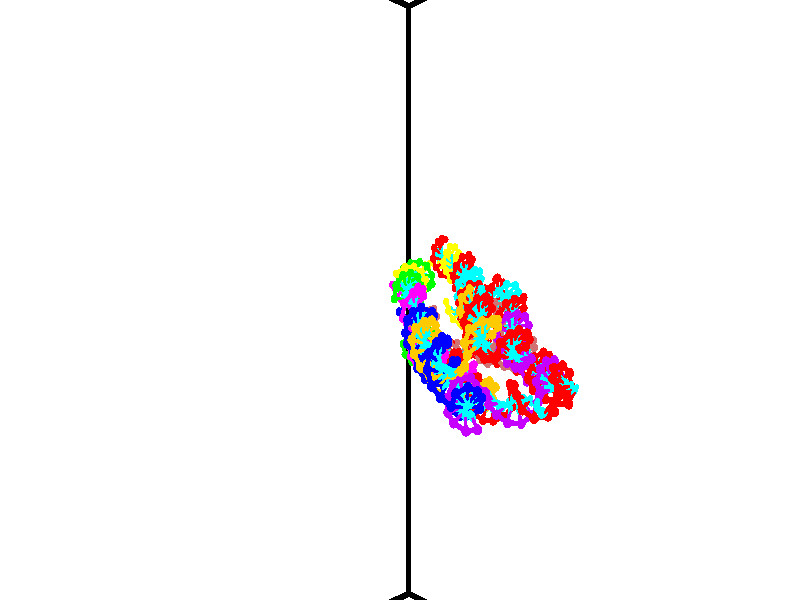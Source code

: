 // switches for output
#declare DRAW_BASES = 1; // possible values are 0, 1; only relevant for DNA ribbons
#declare DRAW_BASES_TYPE = 3; // possible values are 1, 2, 3; only relevant for DNA ribbons
#declare DRAW_FOG = 0; // set to 1 to enable fog

#include "colors.inc"

#include "transforms.inc"
background { rgb <1, 1, 1>}

#default {
   normal{
       ripples 0.25
       frequency 0.20
       turbulence 0.2
       lambda 5
   }
	finish {
		phong 0.1
		phong_size 40.
	}
}

// original window dimensions: 1024x640


// camera settings

camera {
	sky <-0, 1, 0>
	up <-0, 1, 0>
	right 1.6 * <0.724836, 0, 0.688921>
	location <12.1561, 44.2, 77.9145>
	look_at <46.7464, 44.2, 41.5209>
	direction <34.5903, 0, -36.3936>
	angle 67.0682
}


# declare cpy_camera_pos = <12.1561, 44.2, 77.9145>;
# if (DRAW_FOG = 1)
fog {
	fog_type 2
	up vnormalize(cpy_camera_pos)
	color rgbt<1,1,1,0.3>
	distance 1e-5
	fog_alt 3e-3
	fog_offset 70.72
}
# end


// LIGHTS

# declare lum = 6;
global_settings {
	ambient_light rgb lum * <0.05, 0.05, 0.05>
	max_trace_level 15
}# declare cpy_direct_light_amount = 0.25;
light_source
{	1000 * <-0.0359156, -1, 1.41376>,
	rgb lum * cpy_direct_light_amount
	parallel
}

light_source
{	1000 * <0.0359156, 1, -1.41376>,
	rgb lum * cpy_direct_light_amount
	parallel
}

// strand 0

// nucleotide -1

// particle -1
sphere {
	<49.634720, 39.618969, 44.698994> 0.250000
	pigment { color rgbt <1,0,0,0> }
	no_shadow
}
cylinder {
	<49.699509, 39.883400, 44.992046>,  <49.738384, 40.042057, 45.167877>, 0.100000
	pigment { color rgbt <1,0,0,0> }
	no_shadow
}
cylinder {
	<49.699509, 39.883400, 44.992046>,  <49.634720, 39.618969, 44.698994>, 0.100000
	pigment { color rgbt <1,0,0,0> }
	no_shadow
}

// particle -1
sphere {
	<49.699509, 39.883400, 44.992046> 0.100000
	pigment { color rgbt <1,0,0,0> }
	no_shadow
}
sphere {
	0, 1
	scale<0.080000,0.200000,0.300000>
	matrix <-0.968403, -0.036185, 0.246752,
		0.189632, -0.749447, 0.634325,
		0.161975, 0.661074, 0.732628,
		49.748100, 40.081722, 45.211834>
	pigment { color rgbt <0,1,1,0> }
	no_shadow
}
cylinder {
	<49.398033, 39.348492, 45.217068>,  <49.634720, 39.618969, 44.698994>, 0.130000
	pigment { color rgbt <1,0,0,0> }
	no_shadow
}

// nucleotide -1

// particle -1
sphere {
	<49.398033, 39.348492, 45.217068> 0.250000
	pigment { color rgbt <1,0,0,0> }
	no_shadow
}
cylinder {
	<49.411819, 39.737679, 45.308418>,  <49.420090, 39.971191, 45.363228>, 0.100000
	pigment { color rgbt <1,0,0,0> }
	no_shadow
}
cylinder {
	<49.411819, 39.737679, 45.308418>,  <49.398033, 39.348492, 45.217068>, 0.100000
	pigment { color rgbt <1,0,0,0> }
	no_shadow
}

// particle -1
sphere {
	<49.411819, 39.737679, 45.308418> 0.100000
	pigment { color rgbt <1,0,0,0> }
	no_shadow
}
sphere {
	0, 1
	scale<0.080000,0.200000,0.300000>
	matrix <-0.953349, -0.036566, 0.299647,
		0.299896, -0.228048, 0.926313,
		0.034462, 0.972963, 0.228376,
		49.422157, 40.029568, 45.376930>
	pigment { color rgbt <0,1,1,0> }
	no_shadow
}
cylinder {
	<49.208042, 39.341133, 45.824089>,  <49.398033, 39.348492, 45.217068>, 0.130000
	pigment { color rgbt <1,0,0,0> }
	no_shadow
}

// nucleotide -1

// particle -1
sphere {
	<49.208042, 39.341133, 45.824089> 0.250000
	pigment { color rgbt <1,0,0,0> }
	no_shadow
}
cylinder {
	<49.123367, 39.712715, 45.702614>,  <49.072563, 39.935665, 45.629730>, 0.100000
	pigment { color rgbt <1,0,0,0> }
	no_shadow
}
cylinder {
	<49.123367, 39.712715, 45.702614>,  <49.208042, 39.341133, 45.824089>, 0.100000
	pigment { color rgbt <1,0,0,0> }
	no_shadow
}

// particle -1
sphere {
	<49.123367, 39.712715, 45.702614> 0.100000
	pigment { color rgbt <1,0,0,0> }
	no_shadow
}
sphere {
	0, 1
	scale<0.080000,0.200000,0.300000>
	matrix <-0.926823, -0.092200, 0.364004,
		0.310144, 0.358518, 0.880497,
		-0.211684, 0.928958, -0.303687,
		49.059860, 39.991402, 45.611507>
	pigment { color rgbt <0,1,1,0> }
	no_shadow
}
cylinder {
	<48.920368, 39.625732, 46.322929>,  <49.208042, 39.341133, 45.824089>, 0.130000
	pigment { color rgbt <1,0,0,0> }
	no_shadow
}

// nucleotide -1

// particle -1
sphere {
	<48.920368, 39.625732, 46.322929> 0.250000
	pigment { color rgbt <1,0,0,0> }
	no_shadow
}
cylinder {
	<48.799507, 39.873573, 46.033157>,  <48.726990, 40.022278, 45.859295>, 0.100000
	pigment { color rgbt <1,0,0,0> }
	no_shadow
}
cylinder {
	<48.799507, 39.873573, 46.033157>,  <48.920368, 39.625732, 46.322929>, 0.100000
	pigment { color rgbt <1,0,0,0> }
	no_shadow
}

// particle -1
sphere {
	<48.799507, 39.873573, 46.033157> 0.100000
	pigment { color rgbt <1,0,0,0> }
	no_shadow
}
sphere {
	0, 1
	scale<0.080000,0.200000,0.300000>
	matrix <-0.918558, 0.013935, 0.395041,
		0.254864, 0.784790, 0.564932,
		-0.302151, 0.619605, -0.724427,
		48.708862, 40.059456, 45.815830>
	pigment { color rgbt <0,1,1,0> }
	no_shadow
}
cylinder {
	<48.615639, 40.151680, 46.669022>,  <48.920368, 39.625732, 46.322929>, 0.130000
	pigment { color rgbt <1,0,0,0> }
	no_shadow
}

// nucleotide -1

// particle -1
sphere {
	<48.615639, 40.151680, 46.669022> 0.250000
	pigment { color rgbt <1,0,0,0> }
	no_shadow
}
cylinder {
	<48.453148, 40.167229, 46.303844>,  <48.355656, 40.176559, 46.084736>, 0.100000
	pigment { color rgbt <1,0,0,0> }
	no_shadow
}
cylinder {
	<48.453148, 40.167229, 46.303844>,  <48.615639, 40.151680, 46.669022>, 0.100000
	pigment { color rgbt <1,0,0,0> }
	no_shadow
}

// particle -1
sphere {
	<48.453148, 40.167229, 46.303844> 0.100000
	pigment { color rgbt <1,0,0,0> }
	no_shadow
}
sphere {
	0, 1
	scale<0.080000,0.200000,0.300000>
	matrix <-0.887770, 0.219861, 0.404383,
		0.216442, 0.974756, -0.054801,
		-0.406223, 0.038875, -0.912947,
		48.331280, 40.178890, 46.029961>
	pigment { color rgbt <0,1,1,0> }
	no_shadow
}
cylinder {
	<48.315941, 40.854134, 46.554020>,  <48.615639, 40.151680, 46.669022>, 0.130000
	pigment { color rgbt <1,0,0,0> }
	no_shadow
}

// nucleotide -1

// particle -1
sphere {
	<48.315941, 40.854134, 46.554020> 0.250000
	pigment { color rgbt <1,0,0,0> }
	no_shadow
}
cylinder {
	<48.111275, 40.638557, 46.286366>,  <47.988476, 40.509212, 46.125774>, 0.100000
	pigment { color rgbt <1,0,0,0> }
	no_shadow
}
cylinder {
	<48.111275, 40.638557, 46.286366>,  <48.315941, 40.854134, 46.554020>, 0.100000
	pigment { color rgbt <1,0,0,0> }
	no_shadow
}

// particle -1
sphere {
	<48.111275, 40.638557, 46.286366> 0.100000
	pigment { color rgbt <1,0,0,0> }
	no_shadow
}
sphere {
	0, 1
	scale<0.080000,0.200000,0.300000>
	matrix <-0.848578, 0.438984, 0.295310,
		0.134583, 0.718911, -0.681949,
		-0.511666, -0.538943, -0.669132,
		47.957775, 40.476875, 46.085625>
	pigment { color rgbt <0,1,1,0> }
	no_shadow
}
cylinder {
	<47.806351, 41.391365, 46.291981>,  <48.315941, 40.854134, 46.554020>, 0.130000
	pigment { color rgbt <1,0,0,0> }
	no_shadow
}

// nucleotide -1

// particle -1
sphere {
	<47.806351, 41.391365, 46.291981> 0.250000
	pigment { color rgbt <1,0,0,0> }
	no_shadow
}
cylinder {
	<47.674828, 41.030525, 46.180187>,  <47.595913, 40.814022, 46.113113>, 0.100000
	pigment { color rgbt <1,0,0,0> }
	no_shadow
}
cylinder {
	<47.674828, 41.030525, 46.180187>,  <47.806351, 41.391365, 46.291981>, 0.100000
	pigment { color rgbt <1,0,0,0> }
	no_shadow
}

// particle -1
sphere {
	<47.674828, 41.030525, 46.180187> 0.100000
	pigment { color rgbt <1,0,0,0> }
	no_shadow
}
sphere {
	0, 1
	scale<0.080000,0.200000,0.300000>
	matrix <-0.919753, 0.238713, 0.311562,
		-0.214343, 0.359496, -0.908196,
		-0.328804, -0.902097, -0.279481,
		47.576187, 40.759895, 46.096344>
	pigment { color rgbt <0,1,1,0> }
	no_shadow
}
cylinder {
	<47.222301, 41.415432, 45.918644>,  <47.806351, 41.391365, 46.291981>, 0.130000
	pigment { color rgbt <1,0,0,0> }
	no_shadow
}

// nucleotide -1

// particle -1
sphere {
	<47.222301, 41.415432, 45.918644> 0.250000
	pigment { color rgbt <1,0,0,0> }
	no_shadow
}
cylinder {
	<47.163078, 41.047531, 46.064041>,  <47.127544, 40.826790, 46.151279>, 0.100000
	pigment { color rgbt <1,0,0,0> }
	no_shadow
}
cylinder {
	<47.163078, 41.047531, 46.064041>,  <47.222301, 41.415432, 45.918644>, 0.100000
	pigment { color rgbt <1,0,0,0> }
	no_shadow
}

// particle -1
sphere {
	<47.163078, 41.047531, 46.064041> 0.100000
	pigment { color rgbt <1,0,0,0> }
	no_shadow
}
sphere {
	0, 1
	scale<0.080000,0.200000,0.300000>
	matrix <-0.949649, 0.234838, 0.207406,
		-0.276125, -0.314487, -0.908214,
		-0.148057, -0.919755, 0.363497,
		47.118660, 40.771606, 46.173092>
	pigment { color rgbt <0,1,1,0> }
	no_shadow
}
cylinder {
	<46.557590, 41.220985, 45.712505>,  <47.222301, 41.415432, 45.918644>, 0.130000
	pigment { color rgbt <1,0,0,0> }
	no_shadow
}

// nucleotide -1

// particle -1
sphere {
	<46.557590, 41.220985, 45.712505> 0.250000
	pigment { color rgbt <1,0,0,0> }
	no_shadow
}
cylinder {
	<46.658134, 40.986877, 46.020863>,  <46.718460, 40.846413, 46.205879>, 0.100000
	pigment { color rgbt <1,0,0,0> }
	no_shadow
}
cylinder {
	<46.658134, 40.986877, 46.020863>,  <46.557590, 41.220985, 45.712505>, 0.100000
	pigment { color rgbt <1,0,0,0> }
	no_shadow
}

// particle -1
sphere {
	<46.658134, 40.986877, 46.020863> 0.100000
	pigment { color rgbt <1,0,0,0> }
	no_shadow
}
sphere {
	0, 1
	scale<0.080000,0.200000,0.300000>
	matrix <-0.887121, 0.179222, 0.425319,
		-0.387087, -0.790785, -0.474154,
		0.251357, -0.585268, 0.770897,
		46.733543, 40.811298, 46.252132>
	pigment { color rgbt <0,1,1,0> }
	no_shadow
}
cylinder {
	<45.955223, 40.902069, 45.905769>,  <46.557590, 41.220985, 45.712505>, 0.130000
	pigment { color rgbt <1,0,0,0> }
	no_shadow
}

// nucleotide -1

// particle -1
sphere {
	<45.955223, 40.902069, 45.905769> 0.250000
	pigment { color rgbt <1,0,0,0> }
	no_shadow
}
cylinder {
	<46.197426, 40.835762, 46.217121>,  <46.342747, 40.795979, 46.403934>, 0.100000
	pigment { color rgbt <1,0,0,0> }
	no_shadow
}
cylinder {
	<46.197426, 40.835762, 46.217121>,  <45.955223, 40.902069, 45.905769>, 0.100000
	pigment { color rgbt <1,0,0,0> }
	no_shadow
}

// particle -1
sphere {
	<46.197426, 40.835762, 46.217121> 0.100000
	pigment { color rgbt <1,0,0,0> }
	no_shadow
}
sphere {
	0, 1
	scale<0.080000,0.200000,0.300000>
	matrix <-0.780444, 0.067764, 0.621543,
		-0.155781, -0.983833, -0.088344,
		0.605508, -0.165772, 0.778383,
		46.379078, 40.786030, 46.450638>
	pigment { color rgbt <0,1,1,0> }
	no_shadow
}
cylinder {
	<45.643219, 40.344341, 46.261524>,  <45.955223, 40.902069, 45.905769>, 0.130000
	pigment { color rgbt <1,0,0,0> }
	no_shadow
}

// nucleotide -1

// particle -1
sphere {
	<45.643219, 40.344341, 46.261524> 0.250000
	pigment { color rgbt <1,0,0,0> }
	no_shadow
}
cylinder {
	<45.891441, 40.469971, 46.548931>,  <46.040375, 40.545349, 46.721375>, 0.100000
	pigment { color rgbt <1,0,0,0> }
	no_shadow
}
cylinder {
	<45.891441, 40.469971, 46.548931>,  <45.643219, 40.344341, 46.261524>, 0.100000
	pigment { color rgbt <1,0,0,0> }
	no_shadow
}

// particle -1
sphere {
	<45.891441, 40.469971, 46.548931> 0.100000
	pigment { color rgbt <1,0,0,0> }
	no_shadow
}
sphere {
	0, 1
	scale<0.080000,0.200000,0.300000>
	matrix <-0.701410, -0.187372, 0.687688,
		0.350616, -0.930725, 0.104021,
		0.620558, 0.314076, 0.718516,
		46.077610, 40.564194, 46.764484>
	pigment { color rgbt <0,1,1,0> }
	no_shadow
}
cylinder {
	<45.654163, 39.800720, 46.799568>,  <45.643219, 40.344341, 46.261524>, 0.130000
	pigment { color rgbt <1,0,0,0> }
	no_shadow
}

// nucleotide -1

// particle -1
sphere {
	<45.654163, 39.800720, 46.799568> 0.250000
	pigment { color rgbt <1,0,0,0> }
	no_shadow
}
cylinder {
	<45.781990, 40.129234, 46.988613>,  <45.858685, 40.326344, 47.102039>, 0.100000
	pigment { color rgbt <1,0,0,0> }
	no_shadow
}
cylinder {
	<45.781990, 40.129234, 46.988613>,  <45.654163, 39.800720, 46.799568>, 0.100000
	pigment { color rgbt <1,0,0,0> }
	no_shadow
}

// particle -1
sphere {
	<45.781990, 40.129234, 46.988613> 0.100000
	pigment { color rgbt <1,0,0,0> }
	no_shadow
}
sphere {
	0, 1
	scale<0.080000,0.200000,0.300000>
	matrix <-0.631020, -0.187634, 0.752733,
		0.706889, -0.538775, 0.458289,
		0.319563, 0.821288, 0.472615,
		45.877861, 40.375622, 47.130398>
	pigment { color rgbt <0,1,1,0> }
	no_shadow
}
cylinder {
	<45.899296, 39.575684, 47.535713>,  <45.654163, 39.800720, 46.799568>, 0.130000
	pigment { color rgbt <1,0,0,0> }
	no_shadow
}

// nucleotide -1

// particle -1
sphere {
	<45.899296, 39.575684, 47.535713> 0.250000
	pigment { color rgbt <1,0,0,0> }
	no_shadow
}
cylinder {
	<45.822792, 39.967888, 47.553696>,  <45.776890, 40.203209, 47.564484>, 0.100000
	pigment { color rgbt <1,0,0,0> }
	no_shadow
}
cylinder {
	<45.822792, 39.967888, 47.553696>,  <45.899296, 39.575684, 47.535713>, 0.100000
	pigment { color rgbt <1,0,0,0> }
	no_shadow
}

// particle -1
sphere {
	<45.822792, 39.967888, 47.553696> 0.100000
	pigment { color rgbt <1,0,0,0> }
	no_shadow
}
sphere {
	0, 1
	scale<0.080000,0.200000,0.300000>
	matrix <-0.600801, -0.153164, 0.784588,
		0.776182, 0.123047, 0.618385,
		-0.191256, 0.980510, 0.044956,
		45.765415, 40.262039, 47.567184>
	pigment { color rgbt <0,1,1,0> }
	no_shadow
}
cylinder {
	<45.977261, 39.702614, 48.205391>,  <45.899296, 39.575684, 47.535713>, 0.130000
	pigment { color rgbt <1,0,0,0> }
	no_shadow
}

// nucleotide -1

// particle -1
sphere {
	<45.977261, 39.702614, 48.205391> 0.250000
	pigment { color rgbt <1,0,0,0> }
	no_shadow
}
cylinder {
	<45.737976, 39.987885, 48.059231>,  <45.594406, 40.159046, 47.971535>, 0.100000
	pigment { color rgbt <1,0,0,0> }
	no_shadow
}
cylinder {
	<45.737976, 39.987885, 48.059231>,  <45.977261, 39.702614, 48.205391>, 0.100000
	pigment { color rgbt <1,0,0,0> }
	no_shadow
}

// particle -1
sphere {
	<45.737976, 39.987885, 48.059231> 0.100000
	pigment { color rgbt <1,0,0,0> }
	no_shadow
}
sphere {
	0, 1
	scale<0.080000,0.200000,0.300000>
	matrix <-0.518183, 0.003553, 0.855262,
		0.611253, 0.700973, 0.367432,
		-0.598210, 0.713179, -0.365404,
		45.558514, 40.201839, 47.949608>
	pigment { color rgbt <0,1,1,0> }
	no_shadow
}
cylinder {
	<45.922508, 40.191593, 48.723934>,  <45.977261, 39.702614, 48.205391>, 0.130000
	pigment { color rgbt <1,0,0,0> }
	no_shadow
}

// nucleotide -1

// particle -1
sphere {
	<45.922508, 40.191593, 48.723934> 0.250000
	pigment { color rgbt <1,0,0,0> }
	no_shadow
}
cylinder {
	<45.601036, 40.270271, 48.499290>,  <45.408154, 40.317478, 48.364502>, 0.100000
	pigment { color rgbt <1,0,0,0> }
	no_shadow
}
cylinder {
	<45.601036, 40.270271, 48.499290>,  <45.922508, 40.191593, 48.723934>, 0.100000
	pigment { color rgbt <1,0,0,0> }
	no_shadow
}

// particle -1
sphere {
	<45.601036, 40.270271, 48.499290> 0.100000
	pigment { color rgbt <1,0,0,0> }
	no_shadow
}
sphere {
	0, 1
	scale<0.080000,0.200000,0.300000>
	matrix <-0.535309, 0.173222, 0.826704,
		0.259889, 0.965042, -0.033924,
		-0.803681, 0.196691, -0.561614,
		45.359932, 40.329277, 48.330807>
	pigment { color rgbt <0,1,1,0> }
	no_shadow
}
cylinder {
	<45.696278, 40.719318, 49.138672>,  <45.922508, 40.191593, 48.723934>, 0.130000
	pigment { color rgbt <1,0,0,0> }
	no_shadow
}

// nucleotide -1

// particle -1
sphere {
	<45.696278, 40.719318, 49.138672> 0.250000
	pigment { color rgbt <1,0,0,0> }
	no_shadow
}
cylinder {
	<45.400024, 40.574173, 48.912472>,  <45.222275, 40.487083, 48.776752>, 0.100000
	pigment { color rgbt <1,0,0,0> }
	no_shadow
}
cylinder {
	<45.400024, 40.574173, 48.912472>,  <45.696278, 40.719318, 49.138672>, 0.100000
	pigment { color rgbt <1,0,0,0> }
	no_shadow
}

// particle -1
sphere {
	<45.400024, 40.574173, 48.912472> 0.100000
	pigment { color rgbt <1,0,0,0> }
	no_shadow
}
sphere {
	0, 1
	scale<0.080000,0.200000,0.300000>
	matrix <-0.588254, -0.056527, 0.806698,
		-0.324690, 0.930125, -0.171591,
		-0.740631, -0.362866, -0.565503,
		45.177834, 40.465313, 48.742821>
	pigment { color rgbt <0,1,1,0> }
	no_shadow
}
cylinder {
	<45.093388, 41.067291, 49.353916>,  <45.696278, 40.719318, 49.138672>, 0.130000
	pigment { color rgbt <1,0,0,0> }
	no_shadow
}

// nucleotide -1

// particle -1
sphere {
	<45.093388, 41.067291, 49.353916> 0.250000
	pigment { color rgbt <1,0,0,0> }
	no_shadow
}
cylinder {
	<44.950279, 40.738686, 49.176327>,  <44.864414, 40.541523, 49.069775>, 0.100000
	pigment { color rgbt <1,0,0,0> }
	no_shadow
}
cylinder {
	<44.950279, 40.738686, 49.176327>,  <45.093388, 41.067291, 49.353916>, 0.100000
	pigment { color rgbt <1,0,0,0> }
	no_shadow
}

// particle -1
sphere {
	<44.950279, 40.738686, 49.176327> 0.100000
	pigment { color rgbt <1,0,0,0> }
	no_shadow
}
sphere {
	0, 1
	scale<0.080000,0.200000,0.300000>
	matrix <-0.612534, -0.152406, 0.775612,
		-0.704844, 0.549436, -0.448682,
		-0.357767, -0.821518, -0.443971,
		44.842949, 40.492229, 49.043137>
	pigment { color rgbt <0,1,1,0> }
	no_shadow
}
cylinder {
	<44.399899, 41.091000, 49.521763>,  <45.093388, 41.067291, 49.353916>, 0.130000
	pigment { color rgbt <1,0,0,0> }
	no_shadow
}

// nucleotide -1

// particle -1
sphere {
	<44.399899, 41.091000, 49.521763> 0.250000
	pigment { color rgbt <1,0,0,0> }
	no_shadow
}
cylinder {
	<44.459980, 40.706779, 49.428143>,  <44.496029, 40.476246, 49.371971>, 0.100000
	pigment { color rgbt <1,0,0,0> }
	no_shadow
}
cylinder {
	<44.459980, 40.706779, 49.428143>,  <44.399899, 41.091000, 49.521763>, 0.100000
	pigment { color rgbt <1,0,0,0> }
	no_shadow
}

// particle -1
sphere {
	<44.459980, 40.706779, 49.428143> 0.100000
	pigment { color rgbt <1,0,0,0> }
	no_shadow
}
sphere {
	0, 1
	scale<0.080000,0.200000,0.300000>
	matrix <-0.548781, -0.277920, 0.788416,
		-0.822361, 0.010015, -0.568878,
		0.150206, -0.960552, -0.234047,
		44.505043, 40.418613, 49.357929>
	pigment { color rgbt <0,1,1,0> }
	no_shadow
}
cylinder {
	<43.797615, 40.827408, 49.585365>,  <44.399899, 41.091000, 49.521763>, 0.130000
	pigment { color rgbt <1,0,0,0> }
	no_shadow
}

// nucleotide -1

// particle -1
sphere {
	<43.797615, 40.827408, 49.585365> 0.250000
	pigment { color rgbt <1,0,0,0> }
	no_shadow
}
cylinder {
	<44.022881, 40.497696, 49.608727>,  <44.158039, 40.299870, 49.622742>, 0.100000
	pigment { color rgbt <1,0,0,0> }
	no_shadow
}
cylinder {
	<44.022881, 40.497696, 49.608727>,  <43.797615, 40.827408, 49.585365>, 0.100000
	pigment { color rgbt <1,0,0,0> }
	no_shadow
}

// particle -1
sphere {
	<44.022881, 40.497696, 49.608727> 0.100000
	pigment { color rgbt <1,0,0,0> }
	no_shadow
}
sphere {
	0, 1
	scale<0.080000,0.200000,0.300000>
	matrix <-0.533688, -0.308843, 0.787270,
		-0.630896, -0.474525, -0.613837,
		0.563159, -0.824282, 0.058400,
		44.191830, 40.250412, 49.626247>
	pigment { color rgbt <0,1,1,0> }
	no_shadow
}
cylinder {
	<43.349712, 40.285725, 49.669430>,  <43.797615, 40.827408, 49.585365>, 0.130000
	pigment { color rgbt <1,0,0,0> }
	no_shadow
}

// nucleotide -1

// particle -1
sphere {
	<43.349712, 40.285725, 49.669430> 0.250000
	pigment { color rgbt <1,0,0,0> }
	no_shadow
}
cylinder {
	<43.699181, 40.150612, 49.809486>,  <43.908863, 40.069546, 49.893520>, 0.100000
	pigment { color rgbt <1,0,0,0> }
	no_shadow
}
cylinder {
	<43.699181, 40.150612, 49.809486>,  <43.349712, 40.285725, 49.669430>, 0.100000
	pigment { color rgbt <1,0,0,0> }
	no_shadow
}

// particle -1
sphere {
	<43.699181, 40.150612, 49.809486> 0.100000
	pigment { color rgbt <1,0,0,0> }
	no_shadow
}
sphere {
	0, 1
	scale<0.080000,0.200000,0.300000>
	matrix <-0.436482, -0.226325, 0.870781,
		-0.214855, -0.913622, -0.345156,
		0.873682, -0.337747, 0.350153,
		43.961285, 40.049278, 49.914528>
	pigment { color rgbt <0,1,1,0> }
	no_shadow
}
cylinder {
	<43.144722, 39.824554, 50.115162>,  <43.349712, 40.285725, 49.669430>, 0.130000
	pigment { color rgbt <1,0,0,0> }
	no_shadow
}

// nucleotide -1

// particle -1
sphere {
	<43.144722, 39.824554, 50.115162> 0.250000
	pigment { color rgbt <1,0,0,0> }
	no_shadow
}
cylinder {
	<43.523346, 39.866997, 50.236996>,  <43.750519, 39.892460, 50.310097>, 0.100000
	pigment { color rgbt <1,0,0,0> }
	no_shadow
}
cylinder {
	<43.523346, 39.866997, 50.236996>,  <43.144722, 39.824554, 50.115162>, 0.100000
	pigment { color rgbt <1,0,0,0> }
	no_shadow
}

// particle -1
sphere {
	<43.523346, 39.866997, 50.236996> 0.100000
	pigment { color rgbt <1,0,0,0> }
	no_shadow
}
sphere {
	0, 1
	scale<0.080000,0.200000,0.300000>
	matrix <-0.294361, -0.101804, 0.950257,
		0.131832, -0.989130, -0.065131,
		0.946558, 0.106102, 0.304582,
		43.807312, 39.898827, 50.328369>
	pigment { color rgbt <0,1,1,0> }
	no_shadow
}
cylinder {
	<43.271351, 39.225529, 50.389801>,  <43.144722, 39.824554, 50.115162>, 0.130000
	pigment { color rgbt <1,0,0,0> }
	no_shadow
}

// nucleotide -1

// particle -1
sphere {
	<43.271351, 39.225529, 50.389801> 0.250000
	pigment { color rgbt <1,0,0,0> }
	no_shadow
}
cylinder {
	<43.527771, 39.489304, 50.546871>,  <43.681622, 39.647568, 50.641113>, 0.100000
	pigment { color rgbt <1,0,0,0> }
	no_shadow
}
cylinder {
	<43.527771, 39.489304, 50.546871>,  <43.271351, 39.225529, 50.389801>, 0.100000
	pigment { color rgbt <1,0,0,0> }
	no_shadow
}

// particle -1
sphere {
	<43.527771, 39.489304, 50.546871> 0.100000
	pigment { color rgbt <1,0,0,0> }
	no_shadow
}
sphere {
	0, 1
	scale<0.080000,0.200000,0.300000>
	matrix <-0.255833, -0.298765, 0.919396,
		0.723604, -0.689838, -0.022817,
		0.641052, 0.659441, 0.392671,
		43.720085, 39.687138, 50.664673>
	pigment { color rgbt <0,1,1,0> }
	no_shadow
}
cylinder {
	<43.626194, 38.803219, 50.696930>,  <43.271351, 39.225529, 50.389801>, 0.130000
	pigment { color rgbt <1,0,0,0> }
	no_shadow
}

// nucleotide -1

// particle -1
sphere {
	<43.626194, 38.803219, 50.696930> 0.250000
	pigment { color rgbt <1,0,0,0> }
	no_shadow
}
cylinder {
	<43.690697, 39.157547, 50.870972>,  <43.729401, 39.370144, 50.975399>, 0.100000
	pigment { color rgbt <1,0,0,0> }
	no_shadow
}
cylinder {
	<43.690697, 39.157547, 50.870972>,  <43.626194, 38.803219, 50.696930>, 0.100000
	pigment { color rgbt <1,0,0,0> }
	no_shadow
}

// particle -1
sphere {
	<43.690697, 39.157547, 50.870972> 0.100000
	pigment { color rgbt <1,0,0,0> }
	no_shadow
}
sphere {
	0, 1
	scale<0.080000,0.200000,0.300000>
	matrix <-0.180475, -0.406976, 0.895432,
		0.970270, -0.222924, 0.094239,
		0.161260, 0.885819, 0.435109,
		43.739075, 39.423294, 51.001503>
	pigment { color rgbt <0,1,1,0> }
	no_shadow
}
cylinder {
	<43.964039, 38.594681, 51.283340>,  <43.626194, 38.803219, 50.696930>, 0.130000
	pigment { color rgbt <1,0,0,0> }
	no_shadow
}

// nucleotide -1

// particle -1
sphere {
	<43.964039, 38.594681, 51.283340> 0.250000
	pigment { color rgbt <1,0,0,0> }
	no_shadow
}
cylinder {
	<43.797363, 38.954773, 51.333878>,  <43.697357, 39.170826, 51.364201>, 0.100000
	pigment { color rgbt <1,0,0,0> }
	no_shadow
}
cylinder {
	<43.797363, 38.954773, 51.333878>,  <43.964039, 38.594681, 51.283340>, 0.100000
	pigment { color rgbt <1,0,0,0> }
	no_shadow
}

// particle -1
sphere {
	<43.797363, 38.954773, 51.333878> 0.100000
	pigment { color rgbt <1,0,0,0> }
	no_shadow
}
sphere {
	0, 1
	scale<0.080000,0.200000,0.300000>
	matrix <-0.338510, -0.282648, 0.897508,
		0.843672, 0.331212, 0.422512,
		-0.416688, 0.900227, 0.126344,
		43.672356, 39.224842, 51.371780>
	pigment { color rgbt <0,1,1,0> }
	no_shadow
}
cylinder {
	<44.147087, 38.876835, 51.933975>,  <43.964039, 38.594681, 51.283340>, 0.130000
	pigment { color rgbt <1,0,0,0> }
	no_shadow
}

// nucleotide -1

// particle -1
sphere {
	<44.147087, 38.876835, 51.933975> 0.250000
	pigment { color rgbt <1,0,0,0> }
	no_shadow
}
cylinder {
	<43.801857, 39.056458, 51.841507>,  <43.594719, 39.164230, 51.786026>, 0.100000
	pigment { color rgbt <1,0,0,0> }
	no_shadow
}
cylinder {
	<43.801857, 39.056458, 51.841507>,  <44.147087, 38.876835, 51.933975>, 0.100000
	pigment { color rgbt <1,0,0,0> }
	no_shadow
}

// particle -1
sphere {
	<43.801857, 39.056458, 51.841507> 0.100000
	pigment { color rgbt <1,0,0,0> }
	no_shadow
}
sphere {
	0, 1
	scale<0.080000,0.200000,0.300000>
	matrix <-0.398086, -0.323131, 0.858554,
		0.310838, 0.833028, 0.457650,
		-0.863080, 0.449056, -0.231175,
		43.542934, 39.191174, 51.772156>
	pigment { color rgbt <0,1,1,0> }
	no_shadow
}
cylinder {
	<43.824993, 38.956699, 52.553890>,  <44.147087, 38.876835, 51.933975>, 0.130000
	pigment { color rgbt <1,0,0,0> }
	no_shadow
}

// nucleotide -1

// particle -1
sphere {
	<43.824993, 38.956699, 52.553890> 0.250000
	pigment { color rgbt <1,0,0,0> }
	no_shadow
}
cylinder {
	<43.504341, 39.086708, 52.353191>,  <43.311951, 39.164715, 52.232773>, 0.100000
	pigment { color rgbt <1,0,0,0> }
	no_shadow
}
cylinder {
	<43.504341, 39.086708, 52.353191>,  <43.824993, 38.956699, 52.553890>, 0.100000
	pigment { color rgbt <1,0,0,0> }
	no_shadow
}

// particle -1
sphere {
	<43.504341, 39.086708, 52.353191> 0.100000
	pigment { color rgbt <1,0,0,0> }
	no_shadow
}
sphere {
	0, 1
	scale<0.080000,0.200000,0.300000>
	matrix <-0.574158, -0.184785, 0.797620,
		0.166531, 0.927477, 0.334744,
		-0.801630, 0.325025, -0.501746,
		43.263851, 39.184216, 52.202667>
	pigment { color rgbt <0,1,1,0> }
	no_shadow
}
cylinder {
	<43.475101, 39.589485, 52.956234>,  <43.824993, 38.956699, 52.553890>, 0.130000
	pigment { color rgbt <1,0,0,0> }
	no_shadow
}

// nucleotide -1

// particle -1
sphere {
	<43.475101, 39.589485, 52.956234> 0.250000
	pigment { color rgbt <1,0,0,0> }
	no_shadow
}
cylinder {
	<43.195107, 39.425240, 52.722511>,  <43.027107, 39.326691, 52.582279>, 0.100000
	pigment { color rgbt <1,0,0,0> }
	no_shadow
}
cylinder {
	<43.195107, 39.425240, 52.722511>,  <43.475101, 39.589485, 52.956234>, 0.100000
	pigment { color rgbt <1,0,0,0> }
	no_shadow
}

// particle -1
sphere {
	<43.195107, 39.425240, 52.722511> 0.100000
	pigment { color rgbt <1,0,0,0> }
	no_shadow
}
sphere {
	0, 1
	scale<0.080000,0.200000,0.300000>
	matrix <-0.680915, 0.137033, 0.719428,
		-0.215337, 0.901454, -0.375514,
		-0.699989, -0.410612, -0.584305,
		42.985111, 39.302055, 52.547218>
	pigment { color rgbt <0,1,1,0> }
	no_shadow
}
cylinder {
	<42.865288, 40.035282, 52.984295>,  <43.475101, 39.589485, 52.956234>, 0.130000
	pigment { color rgbt <1,0,0,0> }
	no_shadow
}

// nucleotide -1

// particle -1
sphere {
	<42.865288, 40.035282, 52.984295> 0.250000
	pigment { color rgbt <1,0,0,0> }
	no_shadow
}
cylinder {
	<42.744064, 39.669739, 52.876209>,  <42.671329, 39.450413, 52.811359>, 0.100000
	pigment { color rgbt <1,0,0,0> }
	no_shadow
}
cylinder {
	<42.744064, 39.669739, 52.876209>,  <42.865288, 40.035282, 52.984295>, 0.100000
	pigment { color rgbt <1,0,0,0> }
	no_shadow
}

// particle -1
sphere {
	<42.744064, 39.669739, 52.876209> 0.100000
	pigment { color rgbt <1,0,0,0> }
	no_shadow
}
sphere {
	0, 1
	scale<0.080000,0.200000,0.300000>
	matrix <-0.715697, 0.031040, 0.697721,
		-0.629232, 0.404841, -0.663454,
		-0.303059, -0.913860, -0.270212,
		42.653145, 39.395580, 52.795147>
	pigment { color rgbt <0,1,1,0> }
	no_shadow
}
cylinder {
	<42.217484, 40.065144, 53.120472>,  <42.865288, 40.035282, 52.984295>, 0.130000
	pigment { color rgbt <1,0,0,0> }
	no_shadow
}

// nucleotide -1

// particle -1
sphere {
	<42.217484, 40.065144, 53.120472> 0.250000
	pigment { color rgbt <1,0,0,0> }
	no_shadow
}
cylinder {
	<42.283768, 39.670822, 53.109703>,  <42.323540, 39.434227, 53.103241>, 0.100000
	pigment { color rgbt <1,0,0,0> }
	no_shadow
}
cylinder {
	<42.283768, 39.670822, 53.109703>,  <42.217484, 40.065144, 53.120472>, 0.100000
	pigment { color rgbt <1,0,0,0> }
	no_shadow
}

// particle -1
sphere {
	<42.283768, 39.670822, 53.109703> 0.100000
	pigment { color rgbt <1,0,0,0> }
	no_shadow
}
sphere {
	0, 1
	scale<0.080000,0.200000,0.300000>
	matrix <-0.723315, -0.140055, 0.676166,
		-0.670339, -0.092574, -0.736258,
		0.165712, -0.985807, -0.026925,
		42.333481, 39.375080, 53.101627>
	pigment { color rgbt <0,1,1,0> }
	no_shadow
}
cylinder {
	<41.482109, 39.831802, 53.156559>,  <42.217484, 40.065144, 53.120472>, 0.130000
	pigment { color rgbt <1,0,0,0> }
	no_shadow
}

// nucleotide -1

// particle -1
sphere {
	<41.482109, 39.831802, 53.156559> 0.250000
	pigment { color rgbt <1,0,0,0> }
	no_shadow
}
cylinder {
	<41.755314, 39.557281, 53.256546>,  <41.919239, 39.392570, 53.316540>, 0.100000
	pigment { color rgbt <1,0,0,0> }
	no_shadow
}
cylinder {
	<41.755314, 39.557281, 53.256546>,  <41.482109, 39.831802, 53.156559>, 0.100000
	pigment { color rgbt <1,0,0,0> }
	no_shadow
}

// particle -1
sphere {
	<41.755314, 39.557281, 53.256546> 0.100000
	pigment { color rgbt <1,0,0,0> }
	no_shadow
}
sphere {
	0, 1
	scale<0.080000,0.200000,0.300000>
	matrix <-0.586520, -0.311383, 0.747687,
		-0.435301, -0.657292, -0.615207,
		0.683014, -0.686300, 0.249970,
		41.960217, 39.351391, 53.331539>
	pigment { color rgbt <0,1,1,0> }
	no_shadow
}
cylinder {
	<41.174023, 39.247559, 53.210182>,  <41.482109, 39.831802, 53.156559>, 0.130000
	pigment { color rgbt <1,0,0,0> }
	no_shadow
}

// nucleotide -1

// particle -1
sphere {
	<41.174023, 39.247559, 53.210182> 0.250000
	pigment { color rgbt <1,0,0,0> }
	no_shadow
}
cylinder {
	<41.501785, 39.189400, 53.431965>,  <41.698444, 39.154507, 53.565037>, 0.100000
	pigment { color rgbt <1,0,0,0> }
	no_shadow
}
cylinder {
	<41.501785, 39.189400, 53.431965>,  <41.174023, 39.247559, 53.210182>, 0.100000
	pigment { color rgbt <1,0,0,0> }
	no_shadow
}

// particle -1
sphere {
	<41.501785, 39.189400, 53.431965> 0.100000
	pigment { color rgbt <1,0,0,0> }
	no_shadow
}
sphere {
	0, 1
	scale<0.080000,0.200000,0.300000>
	matrix <-0.570364, -0.303021, 0.763455,
		0.057014, -0.941828, -0.331224,
		0.819411, -0.145391, 0.554461,
		41.747608, 39.145782, 53.598305>
	pigment { color rgbt <0,1,1,0> }
	no_shadow
}
cylinder {
	<40.920574, 38.828842, 53.670364>,  <41.174023, 39.247559, 53.210182>, 0.130000
	pigment { color rgbt <1,0,0,0> }
	no_shadow
}

// nucleotide -1

// particle -1
sphere {
	<40.920574, 38.828842, 53.670364> 0.250000
	pigment { color rgbt <1,0,0,0> }
	no_shadow
}
cylinder {
	<41.271568, 38.922745, 53.837654>,  <41.482162, 38.979088, 53.938030>, 0.100000
	pigment { color rgbt <1,0,0,0> }
	no_shadow
}
cylinder {
	<41.271568, 38.922745, 53.837654>,  <40.920574, 38.828842, 53.670364>, 0.100000
	pigment { color rgbt <1,0,0,0> }
	no_shadow
}

// particle -1
sphere {
	<41.271568, 38.922745, 53.837654> 0.100000
	pigment { color rgbt <1,0,0,0> }
	no_shadow
}
sphere {
	0, 1
	scale<0.080000,0.200000,0.300000>
	matrix <-0.351565, -0.278307, 0.893838,
		0.326230, -0.931362, -0.161678,
		0.877483, 0.234756, 0.418227,
		41.534813, 38.993172, 53.963123>
	pigment { color rgbt <0,1,1,0> }
	no_shadow
}
cylinder {
	<40.913078, 38.387245, 54.210430>,  <40.920574, 38.828842, 53.670364>, 0.130000
	pigment { color rgbt <1,0,0,0> }
	no_shadow
}

// nucleotide -1

// particle -1
sphere {
	<40.913078, 38.387245, 54.210430> 0.250000
	pigment { color rgbt <1,0,0,0> }
	no_shadow
}
cylinder {
	<41.190052, 38.658905, 54.307823>,  <41.356236, 38.821903, 54.366261>, 0.100000
	pigment { color rgbt <1,0,0,0> }
	no_shadow
}
cylinder {
	<41.190052, 38.658905, 54.307823>,  <40.913078, 38.387245, 54.210430>, 0.100000
	pigment { color rgbt <1,0,0,0> }
	no_shadow
}

// particle -1
sphere {
	<41.190052, 38.658905, 54.307823> 0.100000
	pigment { color rgbt <1,0,0,0> }
	no_shadow
}
sphere {
	0, 1
	scale<0.080000,0.200000,0.300000>
	matrix <-0.229487, -0.112625, 0.966774,
		0.684009, -0.725306, 0.077871,
		0.692436, 0.679152, 0.243484,
		41.397781, 38.862652, 54.380867>
	pigment { color rgbt <0,1,1,0> }
	no_shadow
}
cylinder {
	<41.083553, 38.109097, 54.783104>,  <40.913078, 38.387245, 54.210430>, 0.130000
	pigment { color rgbt <1,0,0,0> }
	no_shadow
}

// nucleotide -1

// particle -1
sphere {
	<41.083553, 38.109097, 54.783104> 0.250000
	pigment { color rgbt <1,0,0,0> }
	no_shadow
}
cylinder {
	<41.236279, 38.478592, 54.795216>,  <41.327915, 38.700291, 54.802483>, 0.100000
	pigment { color rgbt <1,0,0,0> }
	no_shadow
}
cylinder {
	<41.236279, 38.478592, 54.795216>,  <41.083553, 38.109097, 54.783104>, 0.100000
	pigment { color rgbt <1,0,0,0> }
	no_shadow
}

// particle -1
sphere {
	<41.236279, 38.478592, 54.795216> 0.100000
	pigment { color rgbt <1,0,0,0> }
	no_shadow
}
sphere {
	0, 1
	scale<0.080000,0.200000,0.300000>
	matrix <-0.029171, -0.020703, 0.999360,
		0.923778, -0.382456, 0.019042,
		0.381817, 0.923742, 0.030282,
		41.350822, 38.755714, 54.804298>
	pigment { color rgbt <0,1,1,0> }
	no_shadow
}
cylinder {
	<41.539856, 38.083092, 55.215561>,  <41.083553, 38.109097, 54.783104>, 0.130000
	pigment { color rgbt <1,0,0,0> }
	no_shadow
}

// nucleotide -1

// particle -1
sphere {
	<41.539856, 38.083092, 55.215561> 0.250000
	pigment { color rgbt <1,0,0,0> }
	no_shadow
}
cylinder {
	<41.463753, 38.475784, 55.215893>,  <41.418091, 38.711399, 55.216091>, 0.100000
	pigment { color rgbt <1,0,0,0> }
	no_shadow
}
cylinder {
	<41.463753, 38.475784, 55.215893>,  <41.539856, 38.083092, 55.215561>, 0.100000
	pigment { color rgbt <1,0,0,0> }
	no_shadow
}

// particle -1
sphere {
	<41.463753, 38.475784, 55.215893> 0.100000
	pigment { color rgbt <1,0,0,0> }
	no_shadow
}
sphere {
	0, 1
	scale<0.080000,0.200000,0.300000>
	matrix <-0.033866, -0.007405, 0.999399,
		0.981150, 0.190115, 0.034657,
		-0.190257, 0.981734, 0.000827,
		41.406677, 38.770306, 55.216141>
	pigment { color rgbt <0,1,1,0> }
	no_shadow
}
cylinder {
	<41.857330, 38.300728, 55.818409>,  <41.539856, 38.083092, 55.215561>, 0.130000
	pigment { color rgbt <1,0,0,0> }
	no_shadow
}

// nucleotide -1

// particle -1
sphere {
	<41.857330, 38.300728, 55.818409> 0.250000
	pigment { color rgbt <1,0,0,0> }
	no_shadow
}
cylinder {
	<41.604515, 38.603371, 55.751385>,  <41.452827, 38.784958, 55.711170>, 0.100000
	pigment { color rgbt <1,0,0,0> }
	no_shadow
}
cylinder {
	<41.604515, 38.603371, 55.751385>,  <41.857330, 38.300728, 55.818409>, 0.100000
	pigment { color rgbt <1,0,0,0> }
	no_shadow
}

// particle -1
sphere {
	<41.604515, 38.603371, 55.751385> 0.100000
	pigment { color rgbt <1,0,0,0> }
	no_shadow
}
sphere {
	0, 1
	scale<0.080000,0.200000,0.300000>
	matrix <0.039928, 0.247728, 0.968006,
		0.773908, 0.605127, -0.186784,
		-0.632038, 0.756606, -0.167557,
		41.414902, 38.830353, 55.701118>
	pigment { color rgbt <0,1,1,0> }
	no_shadow
}
cylinder {
	<42.139572, 38.841721, 56.179729>,  <41.857330, 38.300728, 55.818409>, 0.130000
	pigment { color rgbt <1,0,0,0> }
	no_shadow
}

// nucleotide -1

// particle -1
sphere {
	<42.139572, 38.841721, 56.179729> 0.250000
	pigment { color rgbt <1,0,0,0> }
	no_shadow
}
cylinder {
	<41.754036, 38.924194, 56.112202>,  <41.522713, 38.973679, 56.071686>, 0.100000
	pigment { color rgbt <1,0,0,0> }
	no_shadow
}
cylinder {
	<41.754036, 38.924194, 56.112202>,  <42.139572, 38.841721, 56.179729>, 0.100000
	pigment { color rgbt <1,0,0,0> }
	no_shadow
}

// particle -1
sphere {
	<41.754036, 38.924194, 56.112202> 0.100000
	pigment { color rgbt <1,0,0,0> }
	no_shadow
}
sphere {
	0, 1
	scale<0.080000,0.200000,0.300000>
	matrix <-0.114672, 0.250953, 0.961183,
		0.240546, 0.945786, -0.218235,
		-0.963840, 0.206183, -0.168821,
		41.464886, 38.986050, 56.061554>
	pigment { color rgbt <0,1,1,0> }
	no_shadow
}
cylinder {
	<41.985954, 39.534431, 56.305599>,  <42.139572, 38.841721, 56.179729>, 0.130000
	pigment { color rgbt <1,0,0,0> }
	no_shadow
}

// nucleotide -1

// particle -1
sphere {
	<41.985954, 39.534431, 56.305599> 0.250000
	pigment { color rgbt <1,0,0,0> }
	no_shadow
}
cylinder {
	<41.661476, 39.310356, 56.372711>,  <41.466789, 39.175911, 56.412979>, 0.100000
	pigment { color rgbt <1,0,0,0> }
	no_shadow
}
cylinder {
	<41.661476, 39.310356, 56.372711>,  <41.985954, 39.534431, 56.305599>, 0.100000
	pigment { color rgbt <1,0,0,0> }
	no_shadow
}

// particle -1
sphere {
	<41.661476, 39.310356, 56.372711> 0.100000
	pigment { color rgbt <1,0,0,0> }
	no_shadow
}
sphere {
	0, 1
	scale<0.080000,0.200000,0.300000>
	matrix <0.013656, 0.268681, 0.963132,
		-0.584618, 0.783578, -0.210303,
		-0.811194, -0.560193, 0.167776,
		41.418118, 39.142300, 56.423042>
	pigment { color rgbt <0,1,1,0> }
	no_shadow
}
cylinder {
	<41.624447, 39.994518, 56.725773>,  <41.985954, 39.534431, 56.305599>, 0.130000
	pigment { color rgbt <1,0,0,0> }
	no_shadow
}

// nucleotide -1

// particle -1
sphere {
	<41.624447, 39.994518, 56.725773> 0.250000
	pigment { color rgbt <1,0,0,0> }
	no_shadow
}
cylinder {
	<41.455719, 39.634911, 56.772808>,  <41.354481, 39.419144, 56.801029>, 0.100000
	pigment { color rgbt <1,0,0,0> }
	no_shadow
}
cylinder {
	<41.455719, 39.634911, 56.772808>,  <41.624447, 39.994518, 56.725773>, 0.100000
	pigment { color rgbt <1,0,0,0> }
	no_shadow
}

// particle -1
sphere {
	<41.455719, 39.634911, 56.772808> 0.100000
	pigment { color rgbt <1,0,0,0> }
	no_shadow
}
sphere {
	0, 1
	scale<0.080000,0.200000,0.300000>
	matrix <-0.134628, 0.190356, 0.972440,
		-0.896627, 0.394367, -0.201330,
		-0.421823, -0.899021, 0.117586,
		41.329170, 39.365204, 56.808083>
	pigment { color rgbt <0,1,1,0> }
	no_shadow
}
cylinder {
	<40.993938, 40.120411, 56.883884>,  <41.624447, 39.994518, 56.725773>, 0.130000
	pigment { color rgbt <1,0,0,0> }
	no_shadow
}

// nucleotide -1

// particle -1
sphere {
	<40.993938, 40.120411, 56.883884> 0.250000
	pigment { color rgbt <1,0,0,0> }
	no_shadow
}
cylinder {
	<41.046448, 39.755882, 57.039963>,  <41.077953, 39.537163, 57.133610>, 0.100000
	pigment { color rgbt <1,0,0,0> }
	no_shadow
}
cylinder {
	<41.046448, 39.755882, 57.039963>,  <40.993938, 40.120411, 56.883884>, 0.100000
	pigment { color rgbt <1,0,0,0> }
	no_shadow
}

// particle -1
sphere {
	<41.046448, 39.755882, 57.039963> 0.100000
	pigment { color rgbt <1,0,0,0> }
	no_shadow
}
sphere {
	0, 1
	scale<0.080000,0.200000,0.300000>
	matrix <-0.170710, 0.366944, 0.914445,
		-0.976537, -0.186656, -0.107401,
		0.131277, -0.911324, 0.390198,
		41.085831, 39.482487, 57.157021>
	pigment { color rgbt <0,1,1,0> }
	no_shadow
}
cylinder {
	<40.426968, 40.056824, 57.354103>,  <40.993938, 40.120411, 56.883884>, 0.130000
	pigment { color rgbt <1,0,0,0> }
	no_shadow
}

// nucleotide -1

// particle -1
sphere {
	<40.426968, 40.056824, 57.354103> 0.250000
	pigment { color rgbt <1,0,0,0> }
	no_shadow
}
cylinder {
	<40.695038, 39.782921, 57.468624>,  <40.855881, 39.618580, 57.537338>, 0.100000
	pigment { color rgbt <1,0,0,0> }
	no_shadow
}
cylinder {
	<40.695038, 39.782921, 57.468624>,  <40.426968, 40.056824, 57.354103>, 0.100000
	pigment { color rgbt <1,0,0,0> }
	no_shadow
}

// particle -1
sphere {
	<40.695038, 39.782921, 57.468624> 0.100000
	pigment { color rgbt <1,0,0,0> }
	no_shadow
}
sphere {
	0, 1
	scale<0.080000,0.200000,0.300000>
	matrix <-0.205762, 0.199217, 0.958110,
		-0.713108, -0.701015, -0.007386,
		0.670179, -0.684756, 0.286305,
		40.896091, 39.577496, 57.554516>
	pigment { color rgbt <0,1,1,0> }
	no_shadow
}
cylinder {
	<40.099518, 39.791580, 57.959900>,  <40.426968, 40.056824, 57.354103>, 0.130000
	pigment { color rgbt <1,0,0,0> }
	no_shadow
}

// nucleotide -1

// particle -1
sphere {
	<40.099518, 39.791580, 57.959900> 0.250000
	pigment { color rgbt <1,0,0,0> }
	no_shadow
}
cylinder {
	<40.480957, 39.671265, 57.965157>,  <40.709820, 39.599075, 57.968311>, 0.100000
	pigment { color rgbt <1,0,0,0> }
	no_shadow
}
cylinder {
	<40.480957, 39.671265, 57.965157>,  <40.099518, 39.791580, 57.959900>, 0.100000
	pigment { color rgbt <1,0,0,0> }
	no_shadow
}

// particle -1
sphere {
	<40.480957, 39.671265, 57.965157> 0.100000
	pigment { color rgbt <1,0,0,0> }
	no_shadow
}
sphere {
	0, 1
	scale<0.080000,0.200000,0.300000>
	matrix <-0.013257, 0.001671, 0.999911,
		-0.300787, -0.953688, -0.002395,
		0.953599, -0.300792, 0.013146,
		40.767036, 39.581028, 57.969101>
	pigment { color rgbt <0,1,1,0> }
	no_shadow
}
cylinder {
	<40.151291, 39.106888, 58.296597>,  <40.099518, 39.791580, 57.959900>, 0.130000
	pigment { color rgbt <1,0,0,0> }
	no_shadow
}

// nucleotide -1

// particle -1
sphere {
	<40.151291, 39.106888, 58.296597> 0.250000
	pigment { color rgbt <1,0,0,0> }
	no_shadow
}
cylinder {
	<40.470337, 39.342590, 58.348114>,  <40.661762, 39.484013, 58.379025>, 0.100000
	pigment { color rgbt <1,0,0,0> }
	no_shadow
}
cylinder {
	<40.470337, 39.342590, 58.348114>,  <40.151291, 39.106888, 58.296597>, 0.100000
	pigment { color rgbt <1,0,0,0> }
	no_shadow
}

// particle -1
sphere {
	<40.470337, 39.342590, 58.348114> 0.100000
	pigment { color rgbt <1,0,0,0> }
	no_shadow
}
sphere {
	0, 1
	scale<0.080000,0.200000,0.300000>
	matrix <-0.144743, -0.020307, 0.989261,
		0.585546, -0.807689, 0.069093,
		0.797612, 0.589258, 0.128798,
		40.709621, 39.519367, 58.386753>
	pigment { color rgbt <0,1,1,0> }
	no_shadow
}
cylinder {
	<40.677784, 38.709919, 58.706398>,  <40.151291, 39.106888, 58.296597>, 0.130000
	pigment { color rgbt <1,0,0,0> }
	no_shadow
}

// nucleotide -1

// particle -1
sphere {
	<40.677784, 38.709919, 58.706398> 0.250000
	pigment { color rgbt <1,0,0,0> }
	no_shadow
}
cylinder {
	<40.691177, 39.096848, 58.806927>,  <40.699211, 39.329006, 58.867245>, 0.100000
	pigment { color rgbt <1,0,0,0> }
	no_shadow
}
cylinder {
	<40.691177, 39.096848, 58.806927>,  <40.677784, 38.709919, 58.706398>, 0.100000
	pigment { color rgbt <1,0,0,0> }
	no_shadow
}

// particle -1
sphere {
	<40.691177, 39.096848, 58.806927> 0.100000
	pigment { color rgbt <1,0,0,0> }
	no_shadow
}
sphere {
	0, 1
	scale<0.080000,0.200000,0.300000>
	matrix <-0.372202, -0.221305, 0.901382,
		0.927548, -0.123719, 0.352631,
		0.033479, 0.967325, 0.251319,
		40.701221, 39.387047, 58.882324>
	pigment { color rgbt <0,1,1,0> }
	no_shadow
}
cylinder {
	<40.980881, 38.863010, 59.407860>,  <40.677784, 38.709919, 58.706398>, 0.130000
	pigment { color rgbt <1,0,0,0> }
	no_shadow
}

// nucleotide -1

// particle -1
sphere {
	<40.980881, 38.863010, 59.407860> 0.250000
	pigment { color rgbt <1,0,0,0> }
	no_shadow
}
cylinder {
	<40.654411, 39.057518, 59.283028>,  <40.458530, 39.174225, 59.208130>, 0.100000
	pigment { color rgbt <1,0,0,0> }
	no_shadow
}
cylinder {
	<40.654411, 39.057518, 59.283028>,  <40.980881, 38.863010, 59.407860>, 0.100000
	pigment { color rgbt <1,0,0,0> }
	no_shadow
}

// particle -1
sphere {
	<40.654411, 39.057518, 59.283028> 0.100000
	pigment { color rgbt <1,0,0,0> }
	no_shadow
}
sphere {
	0, 1
	scale<0.080000,0.200000,0.300000>
	matrix <-0.392162, -0.069537, 0.917264,
		0.424339, 0.871036, 0.247453,
		-0.816177, 0.486272, -0.312080,
		40.409557, 39.203400, 59.189404>
	pigment { color rgbt <0,1,1,0> }
	no_shadow
}
cylinder {
	<40.747746, 39.155712, 59.971012>,  <40.980881, 38.863010, 59.407860>, 0.130000
	pigment { color rgbt <1,0,0,0> }
	no_shadow
}

// nucleotide -1

// particle -1
sphere {
	<40.747746, 39.155712, 59.971012> 0.250000
	pigment { color rgbt <1,0,0,0> }
	no_shadow
}
cylinder {
	<40.433548, 39.167862, 59.723766>,  <40.245029, 39.175152, 59.575417>, 0.100000
	pigment { color rgbt <1,0,0,0> }
	no_shadow
}
cylinder {
	<40.433548, 39.167862, 59.723766>,  <40.747746, 39.155712, 59.971012>, 0.100000
	pigment { color rgbt <1,0,0,0> }
	no_shadow
}

// particle -1
sphere {
	<40.433548, 39.167862, 59.723766> 0.100000
	pigment { color rgbt <1,0,0,0> }
	no_shadow
}
sphere {
	0, 1
	scale<0.080000,0.200000,0.300000>
	matrix <-0.612682, -0.179002, 0.769791,
		-0.087260, 0.983380, 0.159217,
		-0.785497, 0.030378, -0.618119,
		40.197899, 39.176975, 59.538330>
	pigment { color rgbt <0,1,1,0> }
	no_shadow
}
cylinder {
	<40.160435, 39.604328, 60.281929>,  <40.747746, 39.155712, 59.971012>, 0.130000
	pigment { color rgbt <1,0,0,0> }
	no_shadow
}

// nucleotide -1

// particle -1
sphere {
	<40.160435, 39.604328, 60.281929> 0.250000
	pigment { color rgbt <1,0,0,0> }
	no_shadow
}
cylinder {
	<40.016422, 39.342377, 60.016144>,  <39.930016, 39.185204, 59.856674>, 0.100000
	pigment { color rgbt <1,0,0,0> }
	no_shadow
}
cylinder {
	<40.016422, 39.342377, 60.016144>,  <40.160435, 39.604328, 60.281929>, 0.100000
	pigment { color rgbt <1,0,0,0> }
	no_shadow
}

// particle -1
sphere {
	<40.016422, 39.342377, 60.016144> 0.100000
	pigment { color rgbt <1,0,0,0> }
	no_shadow
}
sphere {
	0, 1
	scale<0.080000,0.200000,0.300000>
	matrix <-0.728247, -0.247889, 0.638911,
		-0.583123, 0.713921, -0.387666,
		-0.360034, -0.654880, -0.664460,
		39.908413, 39.145912, 59.816807>
	pigment { color rgbt <0,1,1,0> }
	no_shadow
}
cylinder {
	<40.869869, 39.578209, 60.761086>,  <40.160435, 39.604328, 60.281929>, 0.130000
	pigment { color rgbt <1,0,0,0> }
	no_shadow
}

// nucleotide -1

// particle -1
sphere {
	<40.869869, 39.578209, 60.761086> 0.250000
	pigment { color rgbt <1,0,0,0> }
	no_shadow
}
cylinder {
	<40.974266, 39.931229, 60.917538>,  <41.036903, 40.143040, 61.011410>, 0.100000
	pigment { color rgbt <1,0,0,0> }
	no_shadow
}
cylinder {
	<40.974266, 39.931229, 60.917538>,  <40.869869, 39.578209, 60.761086>, 0.100000
	pigment { color rgbt <1,0,0,0> }
	no_shadow
}

// particle -1
sphere {
	<40.974266, 39.931229, 60.917538> 0.100000
	pigment { color rgbt <1,0,0,0> }
	no_shadow
}
sphere {
	0, 1
	scale<0.080000,0.200000,0.300000>
	matrix <0.338582, 0.295741, -0.893252,
		-0.904015, 0.365563, -0.221630,
		0.260995, 0.882553, 0.391128,
		41.052563, 40.195995, 61.034878>
	pigment { color rgbt <0,1,1,0> }
	no_shadow
}
cylinder {
	<40.553699, 40.215916, 60.380260>,  <40.869869, 39.578209, 60.761086>, 0.130000
	pigment { color rgbt <1,0,0,0> }
	no_shadow
}

// nucleotide -1

// particle -1
sphere {
	<40.553699, 40.215916, 60.380260> 0.250000
	pigment { color rgbt <1,0,0,0> }
	no_shadow
}
cylinder {
	<40.913555, 40.297318, 60.534782>,  <41.129471, 40.346157, 60.627495>, 0.100000
	pigment { color rgbt <1,0,0,0> }
	no_shadow
}
cylinder {
	<40.913555, 40.297318, 60.534782>,  <40.553699, 40.215916, 60.380260>, 0.100000
	pigment { color rgbt <1,0,0,0> }
	no_shadow
}

// particle -1
sphere {
	<40.913555, 40.297318, 60.534782> 0.100000
	pigment { color rgbt <1,0,0,0> }
	no_shadow
}
sphere {
	0, 1
	scale<0.080000,0.200000,0.300000>
	matrix <0.310761, 0.323062, -0.893901,
		-0.306712, 0.924239, 0.227399,
		0.899642, 0.203503, 0.386304,
		41.183449, 40.358368, 60.650673>
	pigment { color rgbt <0,1,1,0> }
	no_shadow
}
cylinder {
	<40.744270, 40.644352, 59.880646>,  <40.553699, 40.215916, 60.380260>, 0.130000
	pigment { color rgbt <1,0,0,0> }
	no_shadow
}

// nucleotide -1

// particle -1
sphere {
	<40.744270, 40.644352, 59.880646> 0.250000
	pigment { color rgbt <1,0,0,0> }
	no_shadow
}
cylinder {
	<41.075745, 40.540443, 60.078957>,  <41.274632, 40.478100, 60.197941>, 0.100000
	pigment { color rgbt <1,0,0,0> }
	no_shadow
}
cylinder {
	<41.075745, 40.540443, 60.078957>,  <40.744270, 40.644352, 59.880646>, 0.100000
	pigment { color rgbt <1,0,0,0> }
	no_shadow
}

// particle -1
sphere {
	<41.075745, 40.540443, 60.078957> 0.100000
	pigment { color rgbt <1,0,0,0> }
	no_shadow
}
sphere {
	0, 1
	scale<0.080000,0.200000,0.300000>
	matrix <0.548702, 0.202260, -0.811183,
		0.110446, 0.944251, 0.310147,
		0.828690, -0.259770, 0.495774,
		41.324352, 40.462513, 60.227688>
	pigment { color rgbt <0,1,1,0> }
	no_shadow
}
cylinder {
	<41.223728, 41.057388, 59.651691>,  <40.744270, 40.644352, 59.880646>, 0.130000
	pigment { color rgbt <1,0,0,0> }
	no_shadow
}

// nucleotide -1

// particle -1
sphere {
	<41.223728, 41.057388, 59.651691> 0.250000
	pigment { color rgbt <1,0,0,0> }
	no_shadow
}
cylinder {
	<41.434113, 40.743210, 59.782196>,  <41.560341, 40.554703, 59.860500>, 0.100000
	pigment { color rgbt <1,0,0,0> }
	no_shadow
}
cylinder {
	<41.434113, 40.743210, 59.782196>,  <41.223728, 41.057388, 59.651691>, 0.100000
	pigment { color rgbt <1,0,0,0> }
	no_shadow
}

// particle -1
sphere {
	<41.434113, 40.743210, 59.782196> 0.100000
	pigment { color rgbt <1,0,0,0> }
	no_shadow
}
sphere {
	0, 1
	scale<0.080000,0.200000,0.300000>
	matrix <0.584930, 0.055566, -0.809178,
		0.617434, 0.616435, 0.488654,
		0.525958, -0.785443, 0.326263,
		41.591900, 40.507576, 59.880074>
	pigment { color rgbt <0,1,1,0> }
	no_shadow
}
cylinder {
	<42.091061, 41.129868, 59.657646>,  <41.223728, 41.057388, 59.651691>, 0.130000
	pigment { color rgbt <1,0,0,0> }
	no_shadow
}

// nucleotide -1

// particle -1
sphere {
	<42.091061, 41.129868, 59.657646> 0.250000
	pigment { color rgbt <1,0,0,0> }
	no_shadow
}
cylinder {
	<41.988342, 40.745140, 59.619778>,  <41.926712, 40.514305, 59.597057>, 0.100000
	pigment { color rgbt <1,0,0,0> }
	no_shadow
}
cylinder {
	<41.988342, 40.745140, 59.619778>,  <42.091061, 41.129868, 59.657646>, 0.100000
	pigment { color rgbt <1,0,0,0> }
	no_shadow
}

// particle -1
sphere {
	<41.988342, 40.745140, 59.619778> 0.100000
	pigment { color rgbt <1,0,0,0> }
	no_shadow
}
sphere {
	0, 1
	scale<0.080000,0.200000,0.300000>
	matrix <0.635720, -0.094321, -0.766135,
		0.727952, -0.256927, 0.635668,
		-0.256798, -0.961817, -0.094673,
		41.911304, 40.456596, 59.591377>
	pigment { color rgbt <0,1,1,0> }
	no_shadow
}
cylinder {
	<42.707619, 40.744164, 59.724796>,  <42.091061, 41.129868, 59.657646>, 0.130000
	pigment { color rgbt <1,0,0,0> }
	no_shadow
}

// nucleotide -1

// particle -1
sphere {
	<42.707619, 40.744164, 59.724796> 0.250000
	pigment { color rgbt <1,0,0,0> }
	no_shadow
}
cylinder {
	<42.463108, 40.507713, 59.514305>,  <42.316402, 40.365845, 59.388012>, 0.100000
	pigment { color rgbt <1,0,0,0> }
	no_shadow
}
cylinder {
	<42.463108, 40.507713, 59.514305>,  <42.707619, 40.744164, 59.724796>, 0.100000
	pigment { color rgbt <1,0,0,0> }
	no_shadow
}

// particle -1
sphere {
	<42.463108, 40.507713, 59.514305> 0.100000
	pigment { color rgbt <1,0,0,0> }
	no_shadow
}
sphere {
	0, 1
	scale<0.080000,0.200000,0.300000>
	matrix <0.608691, 0.073793, -0.789968,
		0.505800, -0.803199, 0.314703,
		-0.611279, -0.591123, -0.526224,
		42.279724, 40.330376, 59.356438>
	pigment { color rgbt <0,1,1,0> }
	no_shadow
}
cylinder {
	<43.079472, 40.079025, 59.582214>,  <42.707619, 40.744164, 59.724796>, 0.130000
	pigment { color rgbt <1,0,0,0> }
	no_shadow
}

// nucleotide -1

// particle -1
sphere {
	<43.079472, 40.079025, 59.582214> 0.250000
	pigment { color rgbt <1,0,0,0> }
	no_shadow
}
cylinder {
	<42.800976, 40.151649, 59.304428>,  <42.633877, 40.195225, 59.137756>, 0.100000
	pigment { color rgbt <1,0,0,0> }
	no_shadow
}
cylinder {
	<42.800976, 40.151649, 59.304428>,  <43.079472, 40.079025, 59.582214>, 0.100000
	pigment { color rgbt <1,0,0,0> }
	no_shadow
}

// particle -1
sphere {
	<42.800976, 40.151649, 59.304428> 0.100000
	pigment { color rgbt <1,0,0,0> }
	no_shadow
}
sphere {
	0, 1
	scale<0.080000,0.200000,0.300000>
	matrix <0.675032, -0.163388, -0.719469,
		-0.244095, -0.969711, -0.008802,
		-0.696239, 0.181560, -0.694468,
		42.592106, 40.206116, 59.096088>
	pigment { color rgbt <0,1,1,0> }
	no_shadow
}
cylinder {
	<43.385983, 39.689861, 59.126041>,  <43.079472, 40.079025, 59.582214>, 0.130000
	pigment { color rgbt <1,0,0,0> }
	no_shadow
}

// nucleotide -1

// particle -1
sphere {
	<43.385983, 39.689861, 59.126041> 0.250000
	pigment { color rgbt <1,0,0,0> }
	no_shadow
}
cylinder {
	<43.120804, 39.907608, 58.920452>,  <42.961697, 40.038258, 58.797096>, 0.100000
	pigment { color rgbt <1,0,0,0> }
	no_shadow
}
cylinder {
	<43.120804, 39.907608, 58.920452>,  <43.385983, 39.689861, 59.126041>, 0.100000
	pigment { color rgbt <1,0,0,0> }
	no_shadow
}

// particle -1
sphere {
	<43.120804, 39.907608, 58.920452> 0.100000
	pigment { color rgbt <1,0,0,0> }
	no_shadow
}
sphere {
	0, 1
	scale<0.080000,0.200000,0.300000>
	matrix <0.501746, -0.186479, -0.844675,
		-0.555660, -0.817856, -0.149510,
		-0.662942, 0.544369, -0.513975,
		42.921921, 40.070919, 58.766258>
	pigment { color rgbt <0,1,1,0> }
	no_shadow
}
cylinder {
	<43.238213, 39.308937, 58.554157>,  <43.385983, 39.689861, 59.126041>, 0.130000
	pigment { color rgbt <1,0,0,0> }
	no_shadow
}

// nucleotide -1

// particle -1
sphere {
	<43.238213, 39.308937, 58.554157> 0.250000
	pigment { color rgbt <1,0,0,0> }
	no_shadow
}
cylinder {
	<43.110405, 39.680214, 58.477871>,  <43.033722, 39.902981, 58.432098>, 0.100000
	pigment { color rgbt <1,0,0,0> }
	no_shadow
}
cylinder {
	<43.110405, 39.680214, 58.477871>,  <43.238213, 39.308937, 58.554157>, 0.100000
	pigment { color rgbt <1,0,0,0> }
	no_shadow
}

// particle -1
sphere {
	<43.110405, 39.680214, 58.477871> 0.100000
	pigment { color rgbt <1,0,0,0> }
	no_shadow
}
sphere {
	0, 1
	scale<0.080000,0.200000,0.300000>
	matrix <0.467786, -0.020529, -0.883604,
		-0.824066, -0.371544, -0.427634,
		-0.319519, 0.928188, -0.190720,
		43.014549, 39.958672, 58.420654>
	pigment { color rgbt <0,1,1,0> }
	no_shadow
}
cylinder {
	<43.009926, 39.298355, 57.922932>,  <43.238213, 39.308937, 58.554157>, 0.130000
	pigment { color rgbt <1,0,0,0> }
	no_shadow
}

// nucleotide -1

// particle -1
sphere {
	<43.009926, 39.298355, 57.922932> 0.250000
	pigment { color rgbt <1,0,0,0> }
	no_shadow
}
cylinder {
	<43.063492, 39.689873, 57.984947>,  <43.095631, 39.924782, 58.022156>, 0.100000
	pigment { color rgbt <1,0,0,0> }
	no_shadow
}
cylinder {
	<43.063492, 39.689873, 57.984947>,  <43.009926, 39.298355, 57.922932>, 0.100000
	pigment { color rgbt <1,0,0,0> }
	no_shadow
}

// particle -1
sphere {
	<43.063492, 39.689873, 57.984947> 0.100000
	pigment { color rgbt <1,0,0,0> }
	no_shadow
}
sphere {
	0, 1
	scale<0.080000,0.200000,0.300000>
	matrix <0.531462, 0.061109, -0.844875,
		-0.836429, 0.195540, -0.512006,
		0.133919, 0.978790, 0.155036,
		43.103668, 39.983509, 58.031460>
	pigment { color rgbt <0,1,1,0> }
	no_shadow
}
cylinder {
	<42.852959, 39.686779, 57.198166>,  <43.009926, 39.298355, 57.922932>, 0.130000
	pigment { color rgbt <1,0,0,0> }
	no_shadow
}

// nucleotide -1

// particle -1
sphere {
	<42.852959, 39.686779, 57.198166> 0.250000
	pigment { color rgbt <1,0,0,0> }
	no_shadow
}
cylinder {
	<43.086887, 39.939201, 57.402027>,  <43.227245, 40.090656, 57.524345>, 0.100000
	pigment { color rgbt <1,0,0,0> }
	no_shadow
}
cylinder {
	<43.086887, 39.939201, 57.402027>,  <42.852959, 39.686779, 57.198166>, 0.100000
	pigment { color rgbt <1,0,0,0> }
	no_shadow
}

// particle -1
sphere {
	<43.086887, 39.939201, 57.402027> 0.100000
	pigment { color rgbt <1,0,0,0> }
	no_shadow
}
sphere {
	0, 1
	scale<0.080000,0.200000,0.300000>
	matrix <0.583676, 0.108937, -0.804646,
		-0.563297, 0.768050, -0.304623,
		0.584824, 0.631056, 0.509656,
		43.262333, 40.128517, 57.554924>
	pigment { color rgbt <0,1,1,0> }
	no_shadow
}
cylinder {
	<42.961689, 40.212578, 56.766712>,  <42.852959, 39.686779, 57.198166>, 0.130000
	pigment { color rgbt <1,0,0,0> }
	no_shadow
}

// nucleotide -1

// particle -1
sphere {
	<42.961689, 40.212578, 56.766712> 0.250000
	pigment { color rgbt <1,0,0,0> }
	no_shadow
}
cylinder {
	<43.254272, 40.260498, 57.035225>,  <43.429821, 40.289249, 57.196331>, 0.100000
	pigment { color rgbt <1,0,0,0> }
	no_shadow
}
cylinder {
	<43.254272, 40.260498, 57.035225>,  <42.961689, 40.212578, 56.766712>, 0.100000
	pigment { color rgbt <1,0,0,0> }
	no_shadow
}

// particle -1
sphere {
	<43.254272, 40.260498, 57.035225> 0.100000
	pigment { color rgbt <1,0,0,0> }
	no_shadow
}
sphere {
	0, 1
	scale<0.080000,0.200000,0.300000>
	matrix <0.643231, 0.205510, -0.737576,
		-0.226319, 0.971294, 0.073261,
		0.731460, 0.119804, 0.671278,
		43.473709, 40.296440, 57.236607>
	pigment { color rgbt <0,1,1,0> }
	no_shadow
}
cylinder {
	<43.150192, 40.835316, 56.823357>,  <42.961689, 40.212578, 56.766712>, 0.130000
	pigment { color rgbt <1,0,0,0> }
	no_shadow
}

// nucleotide -1

// particle -1
sphere {
	<43.150192, 40.835316, 56.823357> 0.250000
	pigment { color rgbt <1,0,0,0> }
	no_shadow
}
cylinder {
	<43.473213, 40.631195, 56.941643>,  <43.667027, 40.508724, 57.012615>, 0.100000
	pigment { color rgbt <1,0,0,0> }
	no_shadow
}
cylinder {
	<43.473213, 40.631195, 56.941643>,  <43.150192, 40.835316, 56.823357>, 0.100000
	pigment { color rgbt <1,0,0,0> }
	no_shadow
}

// particle -1
sphere {
	<43.473213, 40.631195, 56.941643> 0.100000
	pigment { color rgbt <1,0,0,0> }
	no_shadow
}
sphere {
	0, 1
	scale<0.080000,0.200000,0.300000>
	matrix <0.530864, 0.410435, -0.741436,
		0.256984, 0.755734, 0.602350,
		0.807554, -0.510303, 0.295716,
		43.715481, 40.478104, 57.030357>
	pigment { color rgbt <0,1,1,0> }
	no_shadow
}
cylinder {
	<43.704601, 41.281784, 56.714085>,  <43.150192, 40.835316, 56.823357>, 0.130000
	pigment { color rgbt <1,0,0,0> }
	no_shadow
}

// nucleotide -1

// particle -1
sphere {
	<43.704601, 41.281784, 56.714085> 0.250000
	pigment { color rgbt <1,0,0,0> }
	no_shadow
}
cylinder {
	<43.930996, 40.960854, 56.789913>,  <44.066833, 40.768295, 56.835411>, 0.100000
	pigment { color rgbt <1,0,0,0> }
	no_shadow
}
cylinder {
	<43.930996, 40.960854, 56.789913>,  <43.704601, 41.281784, 56.714085>, 0.100000
	pigment { color rgbt <1,0,0,0> }
	no_shadow
}

// particle -1
sphere {
	<43.930996, 40.960854, 56.789913> 0.100000
	pigment { color rgbt <1,0,0,0> }
	no_shadow
}
sphere {
	0, 1
	scale<0.080000,0.200000,0.300000>
	matrix <0.701770, 0.348203, -0.621509,
		0.432640, 0.484803, 0.760124,
		0.565987, -0.802322, 0.189574,
		44.100792, 40.720158, 56.846786>
	pigment { color rgbt <0,1,1,0> }
	no_shadow
}
cylinder {
	<44.462730, 41.489796, 56.871914>,  <43.704601, 41.281784, 56.714085>, 0.130000
	pigment { color rgbt <1,0,0,0> }
	no_shadow
}

// nucleotide -1

// particle -1
sphere {
	<44.462730, 41.489796, 56.871914> 0.250000
	pigment { color rgbt <1,0,0,0> }
	no_shadow
}
cylinder {
	<44.433643, 41.121681, 56.718143>,  <44.416191, 40.900810, 56.625881>, 0.100000
	pigment { color rgbt <1,0,0,0> }
	no_shadow
}
cylinder {
	<44.433643, 41.121681, 56.718143>,  <44.462730, 41.489796, 56.871914>, 0.100000
	pigment { color rgbt <1,0,0,0> }
	no_shadow
}

// particle -1
sphere {
	<44.433643, 41.121681, 56.718143> 0.100000
	pigment { color rgbt <1,0,0,0> }
	no_shadow
}
sphere {
	0, 1
	scale<0.080000,0.200000,0.300000>
	matrix <0.646224, 0.250118, -0.720997,
		0.759676, -0.300851, 0.576525,
		-0.072714, -0.920288, -0.384426,
		44.411831, 40.845596, 56.602818>
	pigment { color rgbt <0,1,1,0> }
	no_shadow
}
cylinder {
	<45.147633, 41.298149, 56.832447>,  <44.462730, 41.489796, 56.871914>, 0.130000
	pigment { color rgbt <1,0,0,0> }
	no_shadow
}

// nucleotide -1

// particle -1
sphere {
	<45.147633, 41.298149, 56.832447> 0.250000
	pigment { color rgbt <1,0,0,0> }
	no_shadow
}
cylinder {
	<44.988747, 41.039375, 56.572079>,  <44.893414, 40.884109, 56.415859>, 0.100000
	pigment { color rgbt <1,0,0,0> }
	no_shadow
}
cylinder {
	<44.988747, 41.039375, 56.572079>,  <45.147633, 41.298149, 56.832447>, 0.100000
	pigment { color rgbt <1,0,0,0> }
	no_shadow
}

// particle -1
sphere {
	<44.988747, 41.039375, 56.572079> 0.100000
	pigment { color rgbt <1,0,0,0> }
	no_shadow
}
sphere {
	0, 1
	scale<0.080000,0.200000,0.300000>
	matrix <0.745606, 0.186037, -0.639892,
		0.535063, -0.739505, 0.408461,
		-0.397214, -0.646934, -0.650921,
		44.869583, 40.845295, 56.376804>
	pigment { color rgbt <0,1,1,0> }
	no_shadow
}
cylinder {
	<45.704796, 41.028435, 56.597260>,  <45.147633, 41.298149, 56.832447>, 0.130000
	pigment { color rgbt <1,0,0,0> }
	no_shadow
}

// nucleotide -1

// particle -1
sphere {
	<45.704796, 41.028435, 56.597260> 0.250000
	pigment { color rgbt <1,0,0,0> }
	no_shadow
}
cylinder {
	<45.425934, 40.925438, 56.329628>,  <45.258617, 40.863640, 56.169048>, 0.100000
	pigment { color rgbt <1,0,0,0> }
	no_shadow
}
cylinder {
	<45.425934, 40.925438, 56.329628>,  <45.704796, 41.028435, 56.597260>, 0.100000
	pigment { color rgbt <1,0,0,0> }
	no_shadow
}

// particle -1
sphere {
	<45.425934, 40.925438, 56.329628> 0.100000
	pigment { color rgbt <1,0,0,0> }
	no_shadow
}
sphere {
	0, 1
	scale<0.080000,0.200000,0.300000>
	matrix <0.595677, 0.311261, -0.740463,
		0.398923, -0.914775, -0.063615,
		-0.697158, -0.257494, -0.669080,
		45.216785, 40.848190, 56.128902>
	pigment { color rgbt <0,1,1,0> }
	no_shadow
}
cylinder {
	<46.076786, 40.535492, 56.133999>,  <45.704796, 41.028435, 56.597260>, 0.130000
	pigment { color rgbt <1,0,0,0> }
	no_shadow
}

// nucleotide -1

// particle -1
sphere {
	<46.076786, 40.535492, 56.133999> 0.250000
	pigment { color rgbt <1,0,0,0> }
	no_shadow
}
cylinder {
	<45.763733, 40.687737, 55.936974>,  <45.575901, 40.779083, 55.818760>, 0.100000
	pigment { color rgbt <1,0,0,0> }
	no_shadow
}
cylinder {
	<45.763733, 40.687737, 55.936974>,  <46.076786, 40.535492, 56.133999>, 0.100000
	pigment { color rgbt <1,0,0,0> }
	no_shadow
}

// particle -1
sphere {
	<45.763733, 40.687737, 55.936974> 0.100000
	pigment { color rgbt <1,0,0,0> }
	no_shadow
}
sphere {
	0, 1
	scale<0.080000,0.200000,0.300000>
	matrix <0.569674, 0.118986, -0.813212,
		-0.250907, -0.917049, -0.309945,
		-0.782635, 0.380608, -0.492564,
		45.528942, 40.801918, 55.789204>
	pigment { color rgbt <0,1,1,0> }
	no_shadow
}
cylinder {
	<46.057739, 40.132542, 55.451664>,  <46.076786, 40.535492, 56.133999>, 0.130000
	pigment { color rgbt <1,0,0,0> }
	no_shadow
}

// nucleotide -1

// particle -1
sphere {
	<46.057739, 40.132542, 55.451664> 0.250000
	pigment { color rgbt <1,0,0,0> }
	no_shadow
}
cylinder {
	<45.851357, 40.468147, 55.382557>,  <45.727528, 40.669510, 55.341091>, 0.100000
	pigment { color rgbt <1,0,0,0> }
	no_shadow
}
cylinder {
	<45.851357, 40.468147, 55.382557>,  <46.057739, 40.132542, 55.451664>, 0.100000
	pigment { color rgbt <1,0,0,0> }
	no_shadow
}

// particle -1
sphere {
	<45.851357, 40.468147, 55.382557> 0.100000
	pigment { color rgbt <1,0,0,0> }
	no_shadow
}
sphere {
	0, 1
	scale<0.080000,0.200000,0.300000>
	matrix <0.390157, 0.050612, -0.919357,
		-0.762606, -0.541754, -0.353459,
		-0.515955, 0.839012, -0.172772,
		45.696571, 40.719852, 55.330727>
	pigment { color rgbt <0,1,1,0> }
	no_shadow
}
cylinder {
	<45.926472, 40.034409, 54.824589>,  <46.057739, 40.132542, 55.451664>, 0.130000
	pigment { color rgbt <1,0,0,0> }
	no_shadow
}

// nucleotide -1

// particle -1
sphere {
	<45.926472, 40.034409, 54.824589> 0.250000
	pigment { color rgbt <1,0,0,0> }
	no_shadow
}
cylinder {
	<45.839073, 40.424278, 54.843632>,  <45.786633, 40.658199, 54.855057>, 0.100000
	pigment { color rgbt <1,0,0,0> }
	no_shadow
}
cylinder {
	<45.839073, 40.424278, 54.843632>,  <45.926472, 40.034409, 54.824589>, 0.100000
	pigment { color rgbt <1,0,0,0> }
	no_shadow
}

// particle -1
sphere {
	<45.839073, 40.424278, 54.843632> 0.100000
	pigment { color rgbt <1,0,0,0> }
	no_shadow
}
sphere {
	0, 1
	scale<0.080000,0.200000,0.300000>
	matrix <0.403862, 0.134733, -0.904844,
		-0.888343, -0.178481, -0.423073,
		-0.218499, 0.974675, 0.047607,
		45.773525, 40.716682, 54.857914>
	pigment { color rgbt <0,1,1,0> }
	no_shadow
}
cylinder {
	<45.569252, 40.229870, 54.076717>,  <45.926472, 40.034409, 54.824589>, 0.130000
	pigment { color rgbt <1,0,0,0> }
	no_shadow
}

// nucleotide -1

// particle -1
sphere {
	<45.569252, 40.229870, 54.076717> 0.250000
	pigment { color rgbt <1,0,0,0> }
	no_shadow
}
cylinder {
	<45.734032, 40.548317, 54.254028>,  <45.832901, 40.739384, 54.360413>, 0.100000
	pigment { color rgbt <1,0,0,0> }
	no_shadow
}
cylinder {
	<45.734032, 40.548317, 54.254028>,  <45.569252, 40.229870, 54.076717>, 0.100000
	pigment { color rgbt <1,0,0,0> }
	no_shadow
}

// particle -1
sphere {
	<45.734032, 40.548317, 54.254028> 0.100000
	pigment { color rgbt <1,0,0,0> }
	no_shadow
}
sphere {
	0, 1
	scale<0.080000,0.200000,0.300000>
	matrix <0.429376, 0.259474, -0.865049,
		-0.803699, 0.546690, -0.234943,
		0.411952, 0.796118, 0.443274,
		45.857616, 40.787151, 54.387012>
	pigment { color rgbt <0,1,1,0> }
	no_shadow
}
cylinder {
	<45.211861, 40.775990, 53.815681>,  <45.569252, 40.229870, 54.076717>, 0.130000
	pigment { color rgbt <1,0,0,0> }
	no_shadow
}

// nucleotide -1

// particle -1
sphere {
	<45.211861, 40.775990, 53.815681> 0.250000
	pigment { color rgbt <1,0,0,0> }
	no_shadow
}
cylinder {
	<45.573227, 40.891693, 53.942280>,  <45.790047, 40.961113, 54.018238>, 0.100000
	pigment { color rgbt <1,0,0,0> }
	no_shadow
}
cylinder {
	<45.573227, 40.891693, 53.942280>,  <45.211861, 40.775990, 53.815681>, 0.100000
	pigment { color rgbt <1,0,0,0> }
	no_shadow
}

// particle -1
sphere {
	<45.573227, 40.891693, 53.942280> 0.100000
	pigment { color rgbt <1,0,0,0> }
	no_shadow
}
sphere {
	0, 1
	scale<0.080000,0.200000,0.300000>
	matrix <0.236026, 0.280739, -0.930310,
		-0.357949, 0.915160, 0.185353,
		0.903418, 0.289255, 0.316492,
		45.844254, 40.978470, 54.037228>
	pigment { color rgbt <0,1,1,0> }
	no_shadow
}
cylinder {
	<45.368423, 41.414242, 53.382645>,  <45.211861, 40.775990, 53.815681>, 0.130000
	pigment { color rgbt <1,0,0,0> }
	no_shadow
}

// nucleotide -1

// particle -1
sphere {
	<45.368423, 41.414242, 53.382645> 0.250000
	pigment { color rgbt <1,0,0,0> }
	no_shadow
}
cylinder {
	<45.711571, 41.279793, 53.538124>,  <45.917458, 41.199123, 53.631413>, 0.100000
	pigment { color rgbt <1,0,0,0> }
	no_shadow
}
cylinder {
	<45.711571, 41.279793, 53.538124>,  <45.368423, 41.414242, 53.382645>, 0.100000
	pigment { color rgbt <1,0,0,0> }
	no_shadow
}

// particle -1
sphere {
	<45.711571, 41.279793, 53.538124> 0.100000
	pigment { color rgbt <1,0,0,0> }
	no_shadow
}
sphere {
	0, 1
	scale<0.080000,0.200000,0.300000>
	matrix <0.496750, 0.348786, -0.794725,
		0.131552, 0.874854, 0.466180,
		0.857866, -0.336122, 0.388700,
		45.968929, 41.178955, 53.654736>
	pigment { color rgbt <0,1,1,0> }
	no_shadow
}
cylinder {
	<45.874245, 41.967674, 53.374706>,  <45.368423, 41.414242, 53.382645>, 0.130000
	pigment { color rgbt <1,0,0,0> }
	no_shadow
}

// nucleotide -1

// particle -1
sphere {
	<45.874245, 41.967674, 53.374706> 0.250000
	pigment { color rgbt <1,0,0,0> }
	no_shadow
}
cylinder {
	<46.097435, 41.636948, 53.403076>,  <46.231350, 41.438511, 53.420097>, 0.100000
	pigment { color rgbt <1,0,0,0> }
	no_shadow
}
cylinder {
	<46.097435, 41.636948, 53.403076>,  <45.874245, 41.967674, 53.374706>, 0.100000
	pigment { color rgbt <1,0,0,0> }
	no_shadow
}

// particle -1
sphere {
	<46.097435, 41.636948, 53.403076> 0.100000
	pigment { color rgbt <1,0,0,0> }
	no_shadow
}
sphere {
	0, 1
	scale<0.080000,0.200000,0.300000>
	matrix <0.488709, 0.258316, -0.833328,
		0.670691, 0.499641, 0.548209,
		0.557976, -0.826820, 0.070929,
		46.264828, 41.388901, 53.424355>
	pigment { color rgbt <0,1,1,0> }
	no_shadow
}
cylinder {
	<46.448532, 42.173008, 53.052200>,  <45.874245, 41.967674, 53.374706>, 0.130000
	pigment { color rgbt <1,0,0,0> }
	no_shadow
}

// nucleotide -1

// particle -1
sphere {
	<46.448532, 42.173008, 53.052200> 0.250000
	pigment { color rgbt <1,0,0,0> }
	no_shadow
}
cylinder {
	<46.520859, 41.779854, 53.066277>,  <46.564255, 41.543961, 53.074722>, 0.100000
	pigment { color rgbt <1,0,0,0> }
	no_shadow
}
cylinder {
	<46.520859, 41.779854, 53.066277>,  <46.448532, 42.173008, 53.052200>, 0.100000
	pigment { color rgbt <1,0,0,0> }
	no_shadow
}

// particle -1
sphere {
	<46.520859, 41.779854, 53.066277> 0.100000
	pigment { color rgbt <1,0,0,0> }
	no_shadow
}
sphere {
	0, 1
	scale<0.080000,0.200000,0.300000>
	matrix <0.546988, 0.070765, -0.834144,
		0.817379, 0.170077, 0.550422,
		0.180820, -0.982887, 0.035188,
		46.575104, 41.484989, 53.076832>
	pigment { color rgbt <0,1,1,0> }
	no_shadow
}
cylinder {
	<47.232510, 42.070282, 52.996784>,  <46.448532, 42.173008, 53.052200>, 0.130000
	pigment { color rgbt <1,0,0,0> }
	no_shadow
}

// nucleotide -1

// particle -1
sphere {
	<47.232510, 42.070282, 52.996784> 0.250000
	pigment { color rgbt <1,0,0,0> }
	no_shadow
}
cylinder {
	<47.045471, 41.744164, 52.860168>,  <46.933247, 41.548492, 52.778198>, 0.100000
	pigment { color rgbt <1,0,0,0> }
	no_shadow
}
cylinder {
	<47.045471, 41.744164, 52.860168>,  <47.232510, 42.070282, 52.996784>, 0.100000
	pigment { color rgbt <1,0,0,0> }
	no_shadow
}

// particle -1
sphere {
	<47.045471, 41.744164, 52.860168> 0.100000
	pigment { color rgbt <1,0,0,0> }
	no_shadow
}
sphere {
	0, 1
	scale<0.080000,0.200000,0.300000>
	matrix <0.628881, -0.035316, -0.776699,
		0.621177, -0.577969, 0.529237,
		-0.467599, -0.815294, -0.341536,
		46.905193, 41.499577, 52.757710>
	pigment { color rgbt <0,1,1,0> }
	no_shadow
}
cylinder {
	<47.726471, 41.729729, 52.770691>,  <47.232510, 42.070282, 52.996784>, 0.130000
	pigment { color rgbt <1,0,0,0> }
	no_shadow
}

// nucleotide -1

// particle -1
sphere {
	<47.726471, 41.729729, 52.770691> 0.250000
	pigment { color rgbt <1,0,0,0> }
	no_shadow
}
cylinder {
	<47.438705, 41.518478, 52.590237>,  <47.266045, 41.391727, 52.481964>, 0.100000
	pigment { color rgbt <1,0,0,0> }
	no_shadow
}
cylinder {
	<47.438705, 41.518478, 52.590237>,  <47.726471, 41.729729, 52.770691>, 0.100000
	pigment { color rgbt <1,0,0,0> }
	no_shadow
}

// particle -1
sphere {
	<47.438705, 41.518478, 52.590237> 0.100000
	pigment { color rgbt <1,0,0,0> }
	no_shadow
}
sphere {
	0, 1
	scale<0.080000,0.200000,0.300000>
	matrix <0.605755, -0.159248, -0.779552,
		0.339860, -0.834099, 0.434482,
		-0.719413, -0.528128, -0.451137,
		47.222881, 41.360039, 52.454895>
	pigment { color rgbt <0,1,1,0> }
	no_shadow
}
cylinder {
	<48.067162, 41.149940, 52.494865>,  <47.726471, 41.729729, 52.770691>, 0.130000
	pigment { color rgbt <1,0,0,0> }
	no_shadow
}

// nucleotide -1

// particle -1
sphere {
	<48.067162, 41.149940, 52.494865> 0.250000
	pigment { color rgbt <1,0,0,0> }
	no_shadow
}
cylinder {
	<47.722214, 41.166573, 52.293037>,  <47.515244, 41.176552, 52.171940>, 0.100000
	pigment { color rgbt <1,0,0,0> }
	no_shadow
}
cylinder {
	<47.722214, 41.166573, 52.293037>,  <48.067162, 41.149940, 52.494865>, 0.100000
	pigment { color rgbt <1,0,0,0> }
	no_shadow
}

// particle -1
sphere {
	<47.722214, 41.166573, 52.293037> 0.100000
	pigment { color rgbt <1,0,0,0> }
	no_shadow
}
sphere {
	0, 1
	scale<0.080000,0.200000,0.300000>
	matrix <0.498471, -0.104613, -0.860572,
		-0.088553, -0.993644, 0.069497,
		-0.862372, 0.041564, -0.504566,
		47.463501, 41.179047, 52.141666>
	pigment { color rgbt <0,1,1,0> }
	no_shadow
}
cylinder {
	<48.121727, 40.572899, 52.104786>,  <48.067162, 41.149940, 52.494865>, 0.130000
	pigment { color rgbt <1,0,0,0> }
	no_shadow
}

// nucleotide -1

// particle -1
sphere {
	<48.121727, 40.572899, 52.104786> 0.250000
	pigment { color rgbt <1,0,0,0> }
	no_shadow
}
cylinder {
	<47.862473, 40.818497, 51.924591>,  <47.706921, 40.965855, 51.816475>, 0.100000
	pigment { color rgbt <1,0,0,0> }
	no_shadow
}
cylinder {
	<47.862473, 40.818497, 51.924591>,  <48.121727, 40.572899, 52.104786>, 0.100000
	pigment { color rgbt <1,0,0,0> }
	no_shadow
}

// particle -1
sphere {
	<47.862473, 40.818497, 51.924591> 0.100000
	pigment { color rgbt <1,0,0,0> }
	no_shadow
}
sphere {
	0, 1
	scale<0.080000,0.200000,0.300000>
	matrix <0.505136, -0.096053, -0.857678,
		-0.569880, -0.783444, -0.247895,
		-0.648132, 0.613994, -0.450485,
		47.668034, 41.002693, 51.789444>
	pigment { color rgbt <0,1,1,0> }
	no_shadow
}
cylinder {
	<48.029598, 40.328339, 51.389927>,  <48.121727, 40.572899, 52.104786>, 0.130000
	pigment { color rgbt <1,0,0,0> }
	no_shadow
}

// nucleotide -1

// particle -1
sphere {
	<48.029598, 40.328339, 51.389927> 0.250000
	pigment { color rgbt <1,0,0,0> }
	no_shadow
}
cylinder {
	<47.868553, 40.693108, 51.358158>,  <47.771927, 40.911968, 51.339096>, 0.100000
	pigment { color rgbt <1,0,0,0> }
	no_shadow
}
cylinder {
	<47.868553, 40.693108, 51.358158>,  <48.029598, 40.328339, 51.389927>, 0.100000
	pigment { color rgbt <1,0,0,0> }
	no_shadow
}

// particle -1
sphere {
	<47.868553, 40.693108, 51.358158> 0.100000
	pigment { color rgbt <1,0,0,0> }
	no_shadow
}
sphere {
	0, 1
	scale<0.080000,0.200000,0.300000>
	matrix <0.275625, 0.038037, -0.960512,
		-0.872890, -0.408600, -0.266662,
		-0.402608, 0.911921, -0.079418,
		47.747772, 40.966682, 51.334332>
	pigment { color rgbt <0,1,1,0> }
	no_shadow
}
cylinder {
	<47.545559, 40.316704, 50.912075>,  <48.029598, 40.328339, 51.389927>, 0.130000
	pigment { color rgbt <1,0,0,0> }
	no_shadow
}

// nucleotide -1

// particle -1
sphere {
	<47.545559, 40.316704, 50.912075> 0.250000
	pigment { color rgbt <1,0,0,0> }
	no_shadow
}
cylinder {
	<47.613396, 40.710907, 50.912918>,  <47.654099, 40.947430, 50.913422>, 0.100000
	pigment { color rgbt <1,0,0,0> }
	no_shadow
}
cylinder {
	<47.613396, 40.710907, 50.912918>,  <47.545559, 40.316704, 50.912075>, 0.100000
	pigment { color rgbt <1,0,0,0> }
	no_shadow
}

// particle -1
sphere {
	<47.613396, 40.710907, 50.912918> 0.100000
	pigment { color rgbt <1,0,0,0> }
	no_shadow
}
sphere {
	0, 1
	scale<0.080000,0.200000,0.300000>
	matrix <0.201613, -0.032603, -0.978922,
		-0.964672, 0.166440, -0.204222,
		0.169590, 0.985512, 0.002105,
		47.664272, 41.006561, 50.913551>
	pigment { color rgbt <0,1,1,0> }
	no_shadow
}
cylinder {
	<47.174061, 40.617840, 50.412663>,  <47.545559, 40.316704, 50.912075>, 0.130000
	pigment { color rgbt <1,0,0,0> }
	no_shadow
}

// nucleotide -1

// particle -1
sphere {
	<47.174061, 40.617840, 50.412663> 0.250000
	pigment { color rgbt <1,0,0,0> }
	no_shadow
}
cylinder {
	<47.479858, 40.868118, 50.474705>,  <47.663338, 41.018284, 50.511929>, 0.100000
	pigment { color rgbt <1,0,0,0> }
	no_shadow
}
cylinder {
	<47.479858, 40.868118, 50.474705>,  <47.174061, 40.617840, 50.412663>, 0.100000
	pigment { color rgbt <1,0,0,0> }
	no_shadow
}

// particle -1
sphere {
	<47.479858, 40.868118, 50.474705> 0.100000
	pigment { color rgbt <1,0,0,0> }
	no_shadow
}
sphere {
	0, 1
	scale<0.080000,0.200000,0.300000>
	matrix <0.354365, -0.206917, -0.911927,
		-0.538494, 0.752124, -0.379911,
		0.764493, 0.625695, 0.155103,
		47.709206, 41.055828, 50.521236>
	pigment { color rgbt <0,1,1,0> }
	no_shadow
}
cylinder {
	<47.241119, 40.831528, 49.765732>,  <47.174061, 40.617840, 50.412663>, 0.130000
	pigment { color rgbt <1,0,0,0> }
	no_shadow
}

// nucleotide -1

// particle -1
sphere {
	<47.241119, 40.831528, 49.765732> 0.250000
	pigment { color rgbt <1,0,0,0> }
	no_shadow
}
cylinder {
	<47.573013, 40.963600, 49.945744>,  <47.772148, 41.042843, 50.053749>, 0.100000
	pigment { color rgbt <1,0,0,0> }
	no_shadow
}
cylinder {
	<47.573013, 40.963600, 49.945744>,  <47.241119, 40.831528, 49.765732>, 0.100000
	pigment { color rgbt <1,0,0,0> }
	no_shadow
}

// particle -1
sphere {
	<47.573013, 40.963600, 49.945744> 0.100000
	pigment { color rgbt <1,0,0,0> }
	no_shadow
}
sphere {
	0, 1
	scale<0.080000,0.200000,0.300000>
	matrix <0.450223, 0.080659, -0.889266,
		-0.329919, 0.940465, -0.081731,
		0.829731, 0.330182, 0.450030,
		47.821934, 41.062656, 50.080753>
	pigment { color rgbt <0,1,1,0> }
	no_shadow
}
cylinder {
	<47.418556, 41.479221, 49.537781>,  <47.241119, 40.831528, 49.765732>, 0.130000
	pigment { color rgbt <1,0,0,0> }
	no_shadow
}

// nucleotide -1

// particle -1
sphere {
	<47.418556, 41.479221, 49.537781> 0.250000
	pigment { color rgbt <1,0,0,0> }
	no_shadow
}
cylinder {
	<47.769035, 41.334457, 49.665092>,  <47.979321, 41.247597, 49.741482>, 0.100000
	pigment { color rgbt <1,0,0,0> }
	no_shadow
}
cylinder {
	<47.769035, 41.334457, 49.665092>,  <47.418556, 41.479221, 49.537781>, 0.100000
	pigment { color rgbt <1,0,0,0> }
	no_shadow
}

// particle -1
sphere {
	<47.769035, 41.334457, 49.665092> 0.100000
	pigment { color rgbt <1,0,0,0> }
	no_shadow
}
sphere {
	0, 1
	scale<0.080000,0.200000,0.300000>
	matrix <0.393710, 0.156569, -0.905803,
		0.277988, 0.918970, 0.279673,
		0.876194, -0.361912, 0.318283,
		48.031895, 41.225883, 49.760578>
	pigment { color rgbt <0,1,1,0> }
	no_shadow
}
cylinder {
	<47.949036, 41.880859, 49.229050>,  <47.418556, 41.479221, 49.537781>, 0.130000
	pigment { color rgbt <1,0,0,0> }
	no_shadow
}

// nucleotide -1

// particle -1
sphere {
	<47.949036, 41.880859, 49.229050> 0.250000
	pigment { color rgbt <1,0,0,0> }
	no_shadow
}
cylinder {
	<48.157570, 41.570030, 49.370117>,  <48.282692, 41.383533, 49.454758>, 0.100000
	pigment { color rgbt <1,0,0,0> }
	no_shadow
}
cylinder {
	<48.157570, 41.570030, 49.370117>,  <47.949036, 41.880859, 49.229050>, 0.100000
	pigment { color rgbt <1,0,0,0> }
	no_shadow
}

// particle -1
sphere {
	<48.157570, 41.570030, 49.370117> 0.100000
	pigment { color rgbt <1,0,0,0> }
	no_shadow
}
sphere {
	0, 1
	scale<0.080000,0.200000,0.300000>
	matrix <0.647610, 0.091149, -0.756500,
		0.555707, 0.622781, 0.550756,
		0.521335, -0.777068, 0.352667,
		48.313969, 41.336910, 49.475918>
	pigment { color rgbt <0,1,1,0> }
	no_shadow
}
cylinder {
	<48.668396, 42.073307, 49.236526>,  <47.949036, 41.880859, 49.229050>, 0.130000
	pigment { color rgbt <1,0,0,0> }
	no_shadow
}

// nucleotide -1

// particle -1
sphere {
	<48.668396, 42.073307, 49.236526> 0.250000
	pigment { color rgbt <1,0,0,0> }
	no_shadow
}
cylinder {
	<48.659348, 41.673416, 49.234509>,  <48.653919, 41.433479, 49.233299>, 0.100000
	pigment { color rgbt <1,0,0,0> }
	no_shadow
}
cylinder {
	<48.659348, 41.673416, 49.234509>,  <48.668396, 42.073307, 49.236526>, 0.100000
	pigment { color rgbt <1,0,0,0> }
	no_shadow
}

// particle -1
sphere {
	<48.659348, 41.673416, 49.234509> 0.100000
	pigment { color rgbt <1,0,0,0> }
	no_shadow
}
sphere {
	0, 1
	scale<0.080000,0.200000,0.300000>
	matrix <0.616804, -0.009988, -0.787053,
		0.786792, -0.020916, 0.616864,
		-0.022624, -0.999731, -0.005043,
		48.652561, 41.373497, 49.232994>
	pigment { color rgbt <0,1,1,0> }
	no_shadow
}
cylinder {
	<49.450493, 41.881054, 49.105503>,  <48.668396, 42.073307, 49.236526>, 0.130000
	pigment { color rgbt <1,0,0,0> }
	no_shadow
}

// nucleotide -1

// particle -1
sphere {
	<49.450493, 41.881054, 49.105503> 0.250000
	pigment { color rgbt <1,0,0,0> }
	no_shadow
}
cylinder {
	<49.215210, 41.564117, 49.040760>,  <49.074039, 41.373955, 49.001915>, 0.100000
	pigment { color rgbt <1,0,0,0> }
	no_shadow
}
cylinder {
	<49.215210, 41.564117, 49.040760>,  <49.450493, 41.881054, 49.105503>, 0.100000
	pigment { color rgbt <1,0,0,0> }
	no_shadow
}

// particle -1
sphere {
	<49.215210, 41.564117, 49.040760> 0.100000
	pigment { color rgbt <1,0,0,0> }
	no_shadow
}
sphere {
	0, 1
	scale<0.080000,0.200000,0.300000>
	matrix <0.667366, -0.362543, -0.650528,
		0.456760, -0.490667, 0.742035,
		-0.588212, -0.792344, -0.161859,
		49.038746, 41.326416, 48.992203>
	pigment { color rgbt <0,1,1,0> }
	no_shadow
}
cylinder {
	<50.009403, 41.426781, 49.060543>,  <49.450493, 41.881054, 49.105503>, 0.130000
	pigment { color rgbt <1,0,0,0> }
	no_shadow
}

// nucleotide -1

// particle -1
sphere {
	<50.009403, 41.426781, 49.060543> 0.250000
	pigment { color rgbt <1,0,0,0> }
	no_shadow
}
cylinder {
	<49.659149, 41.323822, 48.897076>,  <49.448997, 41.262047, 48.798996>, 0.100000
	pigment { color rgbt <1,0,0,0> }
	no_shadow
}
cylinder {
	<49.659149, 41.323822, 48.897076>,  <50.009403, 41.426781, 49.060543>, 0.100000
	pigment { color rgbt <1,0,0,0> }
	no_shadow
}

// particle -1
sphere {
	<49.659149, 41.323822, 48.897076> 0.100000
	pigment { color rgbt <1,0,0,0> }
	no_shadow
}
sphere {
	0, 1
	scale<0.080000,0.200000,0.300000>
	matrix <0.456650, -0.165723, -0.874075,
		0.157261, -0.951988, 0.262655,
		-0.875637, -0.257399, -0.408664,
		49.396458, 41.246601, 48.774475>
	pigment { color rgbt <0,1,1,0> }
	no_shadow
}
cylinder {
	<50.179710, 40.801502, 48.701836>,  <50.009403, 41.426781, 49.060543>, 0.130000
	pigment { color rgbt <1,0,0,0> }
	no_shadow
}

// nucleotide -1

// particle -1
sphere {
	<50.179710, 40.801502, 48.701836> 0.250000
	pigment { color rgbt <1,0,0,0> }
	no_shadow
}
cylinder {
	<49.836311, 40.930252, 48.542145>,  <49.630272, 41.007504, 48.446331>, 0.100000
	pigment { color rgbt <1,0,0,0> }
	no_shadow
}
cylinder {
	<49.836311, 40.930252, 48.542145>,  <50.179710, 40.801502, 48.701836>, 0.100000
	pigment { color rgbt <1,0,0,0> }
	no_shadow
}

// particle -1
sphere {
	<49.836311, 40.930252, 48.542145> 0.100000
	pigment { color rgbt <1,0,0,0> }
	no_shadow
}
sphere {
	0, 1
	scale<0.080000,0.200000,0.300000>
	matrix <0.388232, -0.100698, -0.916044,
		-0.335054, -0.941411, -0.038514,
		-0.858496, 0.321876, -0.399225,
		49.578762, 41.026814, 48.422379>
	pigment { color rgbt <0,1,1,0> }
	no_shadow
}
cylinder {
	<50.171555, 40.296051, 48.168037>,  <50.179710, 40.801502, 48.701836>, 0.130000
	pigment { color rgbt <1,0,0,0> }
	no_shadow
}

// nucleotide -1

// particle -1
sphere {
	<50.171555, 40.296051, 48.168037> 0.250000
	pigment { color rgbt <1,0,0,0> }
	no_shadow
}
cylinder {
	<49.932220, 40.610023, 48.103683>,  <49.788620, 40.798405, 48.065071>, 0.100000
	pigment { color rgbt <1,0,0,0> }
	no_shadow
}
cylinder {
	<49.932220, 40.610023, 48.103683>,  <50.171555, 40.296051, 48.168037>, 0.100000
	pigment { color rgbt <1,0,0,0> }
	no_shadow
}

// particle -1
sphere {
	<49.932220, 40.610023, 48.103683> 0.100000
	pigment { color rgbt <1,0,0,0> }
	no_shadow
}
sphere {
	0, 1
	scale<0.080000,0.200000,0.300000>
	matrix <0.290910, 0.025728, -0.956404,
		-0.746569, -0.619053, -0.243737,
		-0.598336, 0.784928, -0.160881,
		49.752720, 40.845501, 48.055420>
	pigment { color rgbt <0,1,1,0> }
	no_shadow
}
cylinder {
	<49.911469, 40.208801, 47.467587>,  <50.171555, 40.296051, 48.168037>, 0.130000
	pigment { color rgbt <1,0,0,0> }
	no_shadow
}

// nucleotide -1

// particle -1
sphere {
	<49.911469, 40.208801, 47.467587> 0.250000
	pigment { color rgbt <1,0,0,0> }
	no_shadow
}
cylinder {
	<49.897812, 40.594780, 47.571671>,  <49.889618, 40.826366, 47.634121>, 0.100000
	pigment { color rgbt <1,0,0,0> }
	no_shadow
}
cylinder {
	<49.897812, 40.594780, 47.571671>,  <49.911469, 40.208801, 47.467587>, 0.100000
	pigment { color rgbt <1,0,0,0> }
	no_shadow
}

// particle -1
sphere {
	<49.897812, 40.594780, 47.571671> 0.100000
	pigment { color rgbt <1,0,0,0> }
	no_shadow
}
sphere {
	0, 1
	scale<0.080000,0.200000,0.300000>
	matrix <0.370493, 0.254031, -0.893422,
		-0.928208, 0.065903, -0.366179,
		-0.034142, 0.964948, 0.260211,
		49.887569, 40.884266, 47.649734>
	pigment { color rgbt <0,1,1,0> }
	no_shadow
}
cylinder {
	<49.465702, 40.551384, 46.939713>,  <49.911469, 40.208801, 47.467587>, 0.130000
	pigment { color rgbt <1,0,0,0> }
	no_shadow
}

// nucleotide -1

// particle -1
sphere {
	<49.465702, 40.551384, 46.939713> 0.250000
	pigment { color rgbt <1,0,0,0> }
	no_shadow
}
cylinder {
	<49.702637, 40.832039, 47.098125>,  <49.844795, 41.000431, 47.193172>, 0.100000
	pigment { color rgbt <1,0,0,0> }
	no_shadow
}
cylinder {
	<49.702637, 40.832039, 47.098125>,  <49.465702, 40.551384, 46.939713>, 0.100000
	pigment { color rgbt <1,0,0,0> }
	no_shadow
}

// particle -1
sphere {
	<49.702637, 40.832039, 47.098125> 0.100000
	pigment { color rgbt <1,0,0,0> }
	no_shadow
}
sphere {
	0, 1
	scale<0.080000,0.200000,0.300000>
	matrix <0.228878, 0.324757, -0.917686,
		-0.772500, 0.634220, 0.031774,
		0.592334, 0.701640, 0.396034,
		49.880337, 41.042530, 47.216934>
	pigment { color rgbt <0,1,1,0> }
	no_shadow
}
cylinder {
	<49.209709, 41.178383, 46.609505>,  <49.465702, 40.551384, 46.939713>, 0.130000
	pigment { color rgbt <1,0,0,0> }
	no_shadow
}

// nucleotide -1

// particle -1
sphere {
	<49.209709, 41.178383, 46.609505> 0.250000
	pigment { color rgbt <1,0,0,0> }
	no_shadow
}
cylinder {
	<49.569862, 41.275978, 46.753609>,  <49.785954, 41.334534, 46.840073>, 0.100000
	pigment { color rgbt <1,0,0,0> }
	no_shadow
}
cylinder {
	<49.569862, 41.275978, 46.753609>,  <49.209709, 41.178383, 46.609505>, 0.100000
	pigment { color rgbt <1,0,0,0> }
	no_shadow
}

// particle -1
sphere {
	<49.569862, 41.275978, 46.753609> 0.100000
	pigment { color rgbt <1,0,0,0> }
	no_shadow
}
sphere {
	0, 1
	scale<0.080000,0.200000,0.300000>
	matrix <0.268334, 0.340417, -0.901173,
		-0.342513, 0.908068, 0.241035,
		0.900379, 0.243985, 0.360263,
		49.839977, 41.349174, 46.861687>
	pigment { color rgbt <0,1,1,0> }
	no_shadow
}
cylinder {
	<49.349628, 41.876442, 46.413193>,  <49.209709, 41.178383, 46.609505>, 0.130000
	pigment { color rgbt <1,0,0,0> }
	no_shadow
}

// nucleotide -1

// particle -1
sphere {
	<49.349628, 41.876442, 46.413193> 0.250000
	pigment { color rgbt <1,0,0,0> }
	no_shadow
}
cylinder {
	<49.720589, 41.752884, 46.497589>,  <49.943165, 41.678749, 46.548225>, 0.100000
	pigment { color rgbt <1,0,0,0> }
	no_shadow
}
cylinder {
	<49.720589, 41.752884, 46.497589>,  <49.349628, 41.876442, 46.413193>, 0.100000
	pigment { color rgbt <1,0,0,0> }
	no_shadow
}

// particle -1
sphere {
	<49.720589, 41.752884, 46.497589> 0.100000
	pigment { color rgbt <1,0,0,0> }
	no_shadow
}
sphere {
	0, 1
	scale<0.080000,0.200000,0.300000>
	matrix <0.338706, 0.453989, -0.824119,
		0.158778, 0.835751, 0.525652,
		0.927398, -0.308893, 0.210990,
		49.998810, 41.660217, 46.560886>
	pigment { color rgbt <0,1,1,0> }
	no_shadow
}
cylinder {
	<49.757595, 42.465416, 46.344799>,  <49.349628, 41.876442, 46.413193>, 0.130000
	pigment { color rgbt <1,0,0,0> }
	no_shadow
}

// nucleotide -1

// particle -1
sphere {
	<49.757595, 42.465416, 46.344799> 0.250000
	pigment { color rgbt <1,0,0,0> }
	no_shadow
}
cylinder {
	<50.018791, 42.163956, 46.314823>,  <50.175510, 41.983082, 46.296837>, 0.100000
	pigment { color rgbt <1,0,0,0> }
	no_shadow
}
cylinder {
	<50.018791, 42.163956, 46.314823>,  <49.757595, 42.465416, 46.344799>, 0.100000
	pigment { color rgbt <1,0,0,0> }
	no_shadow
}

// particle -1
sphere {
	<50.018791, 42.163956, 46.314823> 0.100000
	pigment { color rgbt <1,0,0,0> }
	no_shadow
}
sphere {
	0, 1
	scale<0.080000,0.200000,0.300000>
	matrix <0.415695, 0.439361, -0.796341,
		0.633085, 0.488854, 0.600187,
		0.652994, -0.753647, -0.074939,
		50.214691, 41.937862, 46.292343>
	pigment { color rgbt <0,1,1,0> }
	no_shadow
}
cylinder {
	<49.089947, 42.765415, 46.115147>,  <49.757595, 42.465416, 46.344799>, 0.130000
	pigment { color rgbt <1,0,0,0> }
	no_shadow
}

// nucleotide -1

// particle -1
sphere {
	<49.089947, 42.765415, 46.115147> 0.250000
	pigment { color rgbt <1,0,0,0> }
	no_shadow
}
cylinder {
	<48.786140, 43.023346, 46.080894>,  <48.603855, 43.178104, 46.060341>, 0.100000
	pigment { color rgbt <1,0,0,0> }
	no_shadow
}
cylinder {
	<48.786140, 43.023346, 46.080894>,  <49.089947, 42.765415, 46.115147>, 0.100000
	pigment { color rgbt <1,0,0,0> }
	no_shadow
}

// particle -1
sphere {
	<48.786140, 43.023346, 46.080894> 0.100000
	pigment { color rgbt <1,0,0,0> }
	no_shadow
}
sphere {
	0, 1
	scale<0.080000,0.200000,0.300000>
	matrix <0.124881, 0.273740, 0.953662,
		0.638387, 0.713629, -0.288437,
		-0.759517, 0.644826, -0.085633,
		48.558285, 43.216793, 46.055206>
	pigment { color rgbt <0,1,1,0> }
	no_shadow
}
cylinder {
	<49.317211, 43.251324, 46.512238>,  <49.089947, 42.765415, 46.115147>, 0.130000
	pigment { color rgbt <1,0,0,0> }
	no_shadow
}

// nucleotide -1

// particle -1
sphere {
	<49.317211, 43.251324, 46.512238> 0.250000
	pigment { color rgbt <1,0,0,0> }
	no_shadow
}
cylinder {
	<48.925125, 43.315010, 46.465210>,  <48.689873, 43.353222, 46.436993>, 0.100000
	pigment { color rgbt <1,0,0,0> }
	no_shadow
}
cylinder {
	<48.925125, 43.315010, 46.465210>,  <49.317211, 43.251324, 46.512238>, 0.100000
	pigment { color rgbt <1,0,0,0> }
	no_shadow
}

// particle -1
sphere {
	<48.925125, 43.315010, 46.465210> 0.100000
	pigment { color rgbt <1,0,0,0> }
	no_shadow
}
sphere {
	0, 1
	scale<0.080000,0.200000,0.300000>
	matrix <-0.062944, 0.312414, 0.947858,
		0.187647, 0.936508, -0.296212,
		-0.980218, 0.159218, -0.117571,
		48.631062, 43.362774, 46.429939>
	pigment { color rgbt <0,1,1,0> }
	no_shadow
}
cylinder {
	<49.162334, 43.745388, 46.954193>,  <49.317211, 43.251324, 46.512238>, 0.130000
	pigment { color rgbt <1,0,0,0> }
	no_shadow
}

// nucleotide -1

// particle -1
sphere {
	<49.162334, 43.745388, 46.954193> 0.250000
	pigment { color rgbt <1,0,0,0> }
	no_shadow
}
cylinder {
	<48.786026, 43.629349, 46.884003>,  <48.560242, 43.559727, 46.841888>, 0.100000
	pigment { color rgbt <1,0,0,0> }
	no_shadow
}
cylinder {
	<48.786026, 43.629349, 46.884003>,  <49.162334, 43.745388, 46.954193>, 0.100000
	pigment { color rgbt <1,0,0,0> }
	no_shadow
}

// particle -1
sphere {
	<48.786026, 43.629349, 46.884003> 0.100000
	pigment { color rgbt <1,0,0,0> }
	no_shadow
}
sphere {
	0, 1
	scale<0.080000,0.200000,0.300000>
	matrix <-0.276688, 0.357816, 0.891858,
		-0.195939, 0.887587, -0.416890,
		-0.940772, -0.290099, -0.175475,
		48.503796, 43.542320, 46.831360>
	pigment { color rgbt <0,1,1,0> }
	no_shadow
}
cylinder {
	<48.748596, 44.281246, 47.156784>,  <49.162334, 43.745388, 46.954193>, 0.130000
	pigment { color rgbt <1,0,0,0> }
	no_shadow
}

// nucleotide -1

// particle -1
sphere {
	<48.748596, 44.281246, 47.156784> 0.250000
	pigment { color rgbt <1,0,0,0> }
	no_shadow
}
cylinder {
	<48.507607, 43.961990, 47.156143>,  <48.363014, 43.770439, 47.155758>, 0.100000
	pigment { color rgbt <1,0,0,0> }
	no_shadow
}
cylinder {
	<48.507607, 43.961990, 47.156143>,  <48.748596, 44.281246, 47.156784>, 0.100000
	pigment { color rgbt <1,0,0,0> }
	no_shadow
}

// particle -1
sphere {
	<48.507607, 43.961990, 47.156143> 0.100000
	pigment { color rgbt <1,0,0,0> }
	no_shadow
}
sphere {
	0, 1
	scale<0.080000,0.200000,0.300000>
	matrix <-0.455260, 0.342001, 0.822055,
		-0.655562, 0.495999, -0.569406,
		-0.602475, -0.798136, -0.001606,
		48.326862, 43.722549, 47.155663>
	pigment { color rgbt <0,1,1,0> }
	no_shadow
}
cylinder {
	<48.097900, 44.561657, 47.486858>,  <48.748596, 44.281246, 47.156784>, 0.130000
	pigment { color rgbt <1,0,0,0> }
	no_shadow
}

// nucleotide -1

// particle -1
sphere {
	<48.097900, 44.561657, 47.486858> 0.250000
	pigment { color rgbt <1,0,0,0> }
	no_shadow
}
cylinder {
	<48.080223, 44.164589, 47.531841>,  <48.069614, 43.926346, 47.558830>, 0.100000
	pigment { color rgbt <1,0,0,0> }
	no_shadow
}
cylinder {
	<48.080223, 44.164589, 47.531841>,  <48.097900, 44.561657, 47.486858>, 0.100000
	pigment { color rgbt <1,0,0,0> }
	no_shadow
}

// particle -1
sphere {
	<48.080223, 44.164589, 47.531841> 0.100000
	pigment { color rgbt <1,0,0,0> }
	no_shadow
}
sphere {
	0, 1
	scale<0.080000,0.200000,0.300000>
	matrix <-0.469460, 0.120005, 0.874761,
		-0.881847, -0.014136, -0.471324,
		-0.044196, -0.992673, 0.112462,
		48.066963, 43.866787, 47.565578>
	pigment { color rgbt <0,1,1,0> }
	no_shadow
}
cylinder {
	<47.467712, 44.342258, 47.499599>,  <48.097900, 44.561657, 47.486858>, 0.130000
	pigment { color rgbt <1,0,0,0> }
	no_shadow
}

// nucleotide -1

// particle -1
sphere {
	<47.467712, 44.342258, 47.499599> 0.250000
	pigment { color rgbt <1,0,0,0> }
	no_shadow
}
cylinder {
	<47.661217, 44.060547, 47.707432>,  <47.777321, 43.891521, 47.832130>, 0.100000
	pigment { color rgbt <1,0,0,0> }
	no_shadow
}
cylinder {
	<47.661217, 44.060547, 47.707432>,  <47.467712, 44.342258, 47.499599>, 0.100000
	pigment { color rgbt <1,0,0,0> }
	no_shadow
}

// particle -1
sphere {
	<47.661217, 44.060547, 47.707432> 0.100000
	pigment { color rgbt <1,0,0,0> }
	no_shadow
}
sphere {
	0, 1
	scale<0.080000,0.200000,0.300000>
	matrix <-0.635600, 0.125404, 0.761766,
		-0.601654, -0.698758, -0.386975,
		0.483762, -0.704281, 0.519580,
		47.806347, 43.849262, 47.863304>
	pigment { color rgbt <0,1,1,0> }
	no_shadow
}
cylinder {
	<47.011566, 43.994301, 47.921650>,  <47.467712, 44.342258, 47.499599>, 0.130000
	pigment { color rgbt <1,0,0,0> }
	no_shadow
}

// nucleotide -1

// particle -1
sphere {
	<47.011566, 43.994301, 47.921650> 0.250000
	pigment { color rgbt <1,0,0,0> }
	no_shadow
}
cylinder {
	<47.343842, 43.887222, 48.116913>,  <47.543205, 43.822975, 48.234070>, 0.100000
	pigment { color rgbt <1,0,0,0> }
	no_shadow
}
cylinder {
	<47.343842, 43.887222, 48.116913>,  <47.011566, 43.994301, 47.921650>, 0.100000
	pigment { color rgbt <1,0,0,0> }
	no_shadow
}

// particle -1
sphere {
	<47.343842, 43.887222, 48.116913> 0.100000
	pigment { color rgbt <1,0,0,0> }
	no_shadow
}
sphere {
	0, 1
	scale<0.080000,0.200000,0.300000>
	matrix <-0.398012, 0.327540, 0.856915,
		-0.389286, -0.906120, 0.165536,
		0.830688, -0.267700, 0.488153,
		47.593048, 43.806911, 48.263359>
	pigment { color rgbt <0,1,1,0> }
	no_shadow
}
cylinder {
	<46.743347, 43.788784, 48.543121>,  <47.011566, 43.994301, 47.921650>, 0.130000
	pigment { color rgbt <1,0,0,0> }
	no_shadow
}

// nucleotide -1

// particle -1
sphere {
	<46.743347, 43.788784, 48.543121> 0.250000
	pigment { color rgbt <1,0,0,0> }
	no_shadow
}
cylinder {
	<47.131317, 43.816444, 48.636475>,  <47.364098, 43.833042, 48.692486>, 0.100000
	pigment { color rgbt <1,0,0,0> }
	no_shadow
}
cylinder {
	<47.131317, 43.816444, 48.636475>,  <46.743347, 43.788784, 48.543121>, 0.100000
	pigment { color rgbt <1,0,0,0> }
	no_shadow
}

// particle -1
sphere {
	<47.131317, 43.816444, 48.636475> 0.100000
	pigment { color rgbt <1,0,0,0> }
	no_shadow
}
sphere {
	0, 1
	scale<0.080000,0.200000,0.300000>
	matrix <-0.243411, 0.279345, 0.928826,
		-0.000968, -0.957698, 0.287775,
		0.969922, 0.069148, 0.233385,
		47.422295, 43.837189, 48.706490>
	pigment { color rgbt <0,1,1,0> }
	no_shadow
}
cylinder {
	<46.763252, 43.535969, 49.160519>,  <46.743347, 43.788784, 48.543121>, 0.130000
	pigment { color rgbt <1,0,0,0> }
	no_shadow
}

// nucleotide -1

// particle -1
sphere {
	<46.763252, 43.535969, 49.160519> 0.250000
	pigment { color rgbt <1,0,0,0> }
	no_shadow
}
cylinder {
	<47.099182, 43.751984, 49.138443>,  <47.300739, 43.881592, 49.125198>, 0.100000
	pigment { color rgbt <1,0,0,0> }
	no_shadow
}
cylinder {
	<47.099182, 43.751984, 49.138443>,  <46.763252, 43.535969, 49.160519>, 0.100000
	pigment { color rgbt <1,0,0,0> }
	no_shadow
}

// particle -1
sphere {
	<47.099182, 43.751984, 49.138443> 0.100000
	pigment { color rgbt <1,0,0,0> }
	no_shadow
}
sphere {
	0, 1
	scale<0.080000,0.200000,0.300000>
	matrix <-0.160406, 0.343994, 0.925169,
		0.518614, -0.768130, 0.375522,
		0.839827, 0.540042, -0.055188,
		47.351131, 43.913998, 49.121887>
	pigment { color rgbt <0,1,1,0> }
	no_shadow
}
cylinder {
	<47.109295, 43.332012, 49.754398>,  <46.763252, 43.535969, 49.160519>, 0.130000
	pigment { color rgbt <1,0,0,0> }
	no_shadow
}

// nucleotide -1

// particle -1
sphere {
	<47.109295, 43.332012, 49.754398> 0.250000
	pigment { color rgbt <1,0,0,0> }
	no_shadow
}
cylinder {
	<47.215370, 43.694794, 49.623486>,  <47.279015, 43.912460, 49.544937>, 0.100000
	pigment { color rgbt <1,0,0,0> }
	no_shadow
}
cylinder {
	<47.215370, 43.694794, 49.623486>,  <47.109295, 43.332012, 49.754398>, 0.100000
	pigment { color rgbt <1,0,0,0> }
	no_shadow
}

// particle -1
sphere {
	<47.215370, 43.694794, 49.623486> 0.100000
	pigment { color rgbt <1,0,0,0> }
	no_shadow
}
sphere {
	0, 1
	scale<0.080000,0.200000,0.300000>
	matrix <-0.184820, 0.380956, 0.905933,
		0.946318, -0.179751, 0.268647,
		0.265185, 0.906952, -0.327284,
		47.294926, 43.966881, 49.525299>
	pigment { color rgbt <0,1,1,0> }
	no_shadow
}
cylinder {
	<47.623940, 43.515480, 50.188324>,  <47.109295, 43.332012, 49.754398>, 0.130000
	pigment { color rgbt <1,0,0,0> }
	no_shadow
}

// nucleotide -1

// particle -1
sphere {
	<47.623940, 43.515480, 50.188324> 0.250000
	pigment { color rgbt <1,0,0,0> }
	no_shadow
}
cylinder {
	<47.491425, 43.857681, 50.029144>,  <47.411915, 44.063000, 49.933636>, 0.100000
	pigment { color rgbt <1,0,0,0> }
	no_shadow
}
cylinder {
	<47.491425, 43.857681, 50.029144>,  <47.623940, 43.515480, 50.188324>, 0.100000
	pigment { color rgbt <1,0,0,0> }
	no_shadow
}

// particle -1
sphere {
	<47.491425, 43.857681, 50.029144> 0.100000
	pigment { color rgbt <1,0,0,0> }
	no_shadow
}
sphere {
	0, 1
	scale<0.080000,0.200000,0.300000>
	matrix <-0.057278, 0.402756, 0.913514,
		0.941789, 0.325432, -0.084427,
		-0.331290, 0.855501, -0.397951,
		47.392036, 44.114330, 49.909760>
	pigment { color rgbt <0,1,1,0> }
	no_shadow
}
cylinder {
	<48.092560, 44.066998, 50.423885>,  <47.623940, 43.515480, 50.188324>, 0.130000
	pigment { color rgbt <1,0,0,0> }
	no_shadow
}

// nucleotide -1

// particle -1
sphere {
	<48.092560, 44.066998, 50.423885> 0.250000
	pigment { color rgbt <1,0,0,0> }
	no_shadow
}
cylinder {
	<47.747414, 44.240280, 50.319733>,  <47.540325, 44.344250, 50.257240>, 0.100000
	pigment { color rgbt <1,0,0,0> }
	no_shadow
}
cylinder {
	<47.747414, 44.240280, 50.319733>,  <48.092560, 44.066998, 50.423885>, 0.100000
	pigment { color rgbt <1,0,0,0> }
	no_shadow
}

// particle -1
sphere {
	<47.747414, 44.240280, 50.319733> 0.100000
	pigment { color rgbt <1,0,0,0> }
	no_shadow
}
sphere {
	0, 1
	scale<0.080000,0.200000,0.300000>
	matrix <-0.026002, 0.476441, 0.878822,
		0.504770, 0.765073, -0.399839,
		-0.862862, 0.433206, -0.260386,
		47.488556, 44.370243, 50.241615>
	pigment { color rgbt <0,1,1,0> }
	no_shadow
}
cylinder {
	<48.105671, 44.735157, 50.890606>,  <48.092560, 44.066998, 50.423885>, 0.130000
	pigment { color rgbt <1,0,0,0> }
	no_shadow
}

// nucleotide -1

// particle -1
sphere {
	<48.105671, 44.735157, 50.890606> 0.250000
	pigment { color rgbt <1,0,0,0> }
	no_shadow
}
cylinder {
	<47.735191, 44.651955, 50.764820>,  <47.512905, 44.602032, 50.689346>, 0.100000
	pigment { color rgbt <1,0,0,0> }
	no_shadow
}
cylinder {
	<47.735191, 44.651955, 50.764820>,  <48.105671, 44.735157, 50.890606>, 0.100000
	pigment { color rgbt <1,0,0,0> }
	no_shadow
}

// particle -1
sphere {
	<47.735191, 44.651955, 50.764820> 0.100000
	pigment { color rgbt <1,0,0,0> }
	no_shadow
}
sphere {
	0, 1
	scale<0.080000,0.200000,0.300000>
	matrix <-0.364981, 0.285412, 0.886188,
		-0.094581, 0.935560, -0.340267,
		-0.926198, -0.208007, -0.314468,
		47.457333, 44.589554, 50.670479>
	pigment { color rgbt <0,1,1,0> }
	no_shadow
}
cylinder {
	<47.772026, 45.254452, 51.311695>,  <48.105671, 44.735157, 50.890606>, 0.130000
	pigment { color rgbt <1,0,0,0> }
	no_shadow
}

// nucleotide -1

// particle -1
sphere {
	<47.772026, 45.254452, 51.311695> 0.250000
	pigment { color rgbt <1,0,0,0> }
	no_shadow
}
cylinder {
	<47.497375, 44.986046, 51.199776>,  <47.332584, 44.825005, 51.132626>, 0.100000
	pigment { color rgbt <1,0,0,0> }
	no_shadow
}
cylinder {
	<47.497375, 44.986046, 51.199776>,  <47.772026, 45.254452, 51.311695>, 0.100000
	pigment { color rgbt <1,0,0,0> }
	no_shadow
}

// particle -1
sphere {
	<47.497375, 44.986046, 51.199776> 0.100000
	pigment { color rgbt <1,0,0,0> }
	no_shadow
}
sphere {
	0, 1
	scale<0.080000,0.200000,0.300000>
	matrix <-0.527963, 0.195650, 0.826424,
		-0.499799, 0.715167, -0.488608,
		-0.686627, -0.671012, -0.279796,
		47.291386, 44.784740, 51.115837>
	pigment { color rgbt <0,1,1,0> }
	no_shadow
}
cylinder {
	<47.049561, 45.537991, 51.356346>,  <47.772026, 45.254452, 51.311695>, 0.130000
	pigment { color rgbt <1,0,0,0> }
	no_shadow
}

// nucleotide -1

// particle -1
sphere {
	<47.049561, 45.537991, 51.356346> 0.250000
	pigment { color rgbt <1,0,0,0> }
	no_shadow
}
cylinder {
	<47.022919, 45.140892, 51.396378>,  <47.006935, 44.902634, 51.420395>, 0.100000
	pigment { color rgbt <1,0,0,0> }
	no_shadow
}
cylinder {
	<47.022919, 45.140892, 51.396378>,  <47.049561, 45.537991, 51.356346>, 0.100000
	pigment { color rgbt <1,0,0,0> }
	no_shadow
}

// particle -1
sphere {
	<47.022919, 45.140892, 51.396378> 0.100000
	pigment { color rgbt <1,0,0,0> }
	no_shadow
}
sphere {
	0, 1
	scale<0.080000,0.200000,0.300000>
	matrix <-0.495995, 0.119970, 0.859998,
		-0.865767, 0.007639, -0.500389,
		-0.066601, -0.992748, 0.100078,
		47.002937, 44.843067, 51.426399>
	pigment { color rgbt <0,1,1,0> }
	no_shadow
}
cylinder {
	<46.354706, 45.411156, 51.746712>,  <47.049561, 45.537991, 51.356346>, 0.130000
	pigment { color rgbt <1,0,0,0> }
	no_shadow
}

// nucleotide -1

// particle -1
sphere {
	<46.354706, 45.411156, 51.746712> 0.250000
	pigment { color rgbt <1,0,0,0> }
	no_shadow
}
cylinder {
	<46.528542, 45.051079, 51.757950>,  <46.632843, 44.835033, 51.764694>, 0.100000
	pigment { color rgbt <1,0,0,0> }
	no_shadow
}
cylinder {
	<46.528542, 45.051079, 51.757950>,  <46.354706, 45.411156, 51.746712>, 0.100000
	pigment { color rgbt <1,0,0,0> }
	no_shadow
}

// particle -1
sphere {
	<46.528542, 45.051079, 51.757950> 0.100000
	pigment { color rgbt <1,0,0,0> }
	no_shadow
}
sphere {
	0, 1
	scale<0.080000,0.200000,0.300000>
	matrix <-0.567105, -0.249280, 0.785017,
		-0.699663, -0.357089, -0.618837,
		0.434584, -0.900192, 0.028095,
		46.658916, 44.781021, 51.766376>
	pigment { color rgbt <0,1,1,0> }
	no_shadow
}
cylinder {
	<45.793831, 44.923660, 51.798412>,  <46.354706, 45.411156, 51.746712>, 0.130000
	pigment { color rgbt <1,0,0,0> }
	no_shadow
}

// nucleotide -1

// particle -1
sphere {
	<45.793831, 44.923660, 51.798412> 0.250000
	pigment { color rgbt <1,0,0,0> }
	no_shadow
}
cylinder {
	<46.119843, 44.756561, 51.959019>,  <46.315449, 44.656300, 52.055382>, 0.100000
	pigment { color rgbt <1,0,0,0> }
	no_shadow
}
cylinder {
	<46.119843, 44.756561, 51.959019>,  <45.793831, 44.923660, 51.798412>, 0.100000
	pigment { color rgbt <1,0,0,0> }
	no_shadow
}

// particle -1
sphere {
	<46.119843, 44.756561, 51.959019> 0.100000
	pigment { color rgbt <1,0,0,0> }
	no_shadow
}
sphere {
	0, 1
	scale<0.080000,0.200000,0.300000>
	matrix <-0.545351, -0.318955, 0.775151,
		-0.195753, -0.850737, -0.487777,
		0.815030, -0.417748, 0.401514,
		46.364349, 44.631237, 52.079472>
	pigment { color rgbt <0,1,1,0> }
	no_shadow
}
cylinder {
	<45.612404, 44.115494, 51.896996>,  <45.793831, 44.923660, 51.798412>, 0.130000
	pigment { color rgbt <1,0,0,0> }
	no_shadow
}

// nucleotide -1

// particle -1
sphere {
	<45.612404, 44.115494, 51.896996> 0.250000
	pigment { color rgbt <1,0,0,0> }
	no_shadow
}
cylinder {
	<45.915123, 44.237099, 52.128456>,  <46.096756, 44.310062, 52.267334>, 0.100000
	pigment { color rgbt <1,0,0,0> }
	no_shadow
}
cylinder {
	<45.915123, 44.237099, 52.128456>,  <45.612404, 44.115494, 51.896996>, 0.100000
	pigment { color rgbt <1,0,0,0> }
	no_shadow
}

// particle -1
sphere {
	<45.915123, 44.237099, 52.128456> 0.100000
	pigment { color rgbt <1,0,0,0> }
	no_shadow
}
sphere {
	0, 1
	scale<0.080000,0.200000,0.300000>
	matrix <-0.507936, -0.283671, 0.813346,
		0.411412, -0.909455, -0.060264,
		0.756797, 0.304011, 0.578650,
		46.142162, 44.328300, 52.302052>
	pigment { color rgbt <0,1,1,0> }
	no_shadow
}
cylinder {
	<45.865231, 43.443493, 52.255951>,  <45.612404, 44.115494, 51.896996>, 0.130000
	pigment { color rgbt <1,0,0,0> }
	no_shadow
}

// nucleotide -1

// particle -1
sphere {
	<45.865231, 43.443493, 52.255951> 0.250000
	pigment { color rgbt <1,0,0,0> }
	no_shadow
}
cylinder {
	<45.954758, 43.774086, 52.462574>,  <46.008476, 43.972443, 52.586548>, 0.100000
	pigment { color rgbt <1,0,0,0> }
	no_shadow
}
cylinder {
	<45.954758, 43.774086, 52.462574>,  <45.865231, 43.443493, 52.255951>, 0.100000
	pigment { color rgbt <1,0,0,0> }
	no_shadow
}

// particle -1
sphere {
	<45.954758, 43.774086, 52.462574> 0.100000
	pigment { color rgbt <1,0,0,0> }
	no_shadow
}
sphere {
	0, 1
	scale<0.080000,0.200000,0.300000>
	matrix <-0.390399, -0.409598, 0.824511,
		0.893025, -0.386205, 0.230983,
		0.223820, 0.826484, 0.516555,
		46.021904, 44.022030, 52.617542>
	pigment { color rgbt <0,1,1,0> }
	no_shadow
}
cylinder {
	<46.044689, 43.173080, 52.866199>,  <45.865231, 43.443493, 52.255951>, 0.130000
	pigment { color rgbt <1,0,0,0> }
	no_shadow
}

// nucleotide -1

// particle -1
sphere {
	<46.044689, 43.173080, 52.866199> 0.250000
	pigment { color rgbt <1,0,0,0> }
	no_shadow
}
cylinder {
	<45.995972, 43.560226, 52.954208>,  <45.966743, 43.792515, 53.007015>, 0.100000
	pigment { color rgbt <1,0,0,0> }
	no_shadow
}
cylinder {
	<45.995972, 43.560226, 52.954208>,  <46.044689, 43.173080, 52.866199>, 0.100000
	pigment { color rgbt <1,0,0,0> }
	no_shadow
}

// particle -1
sphere {
	<45.995972, 43.560226, 52.954208> 0.100000
	pigment { color rgbt <1,0,0,0> }
	no_shadow
}
sphere {
	0, 1
	scale<0.080000,0.200000,0.300000>
	matrix <-0.466312, -0.251480, 0.848122,
		0.876196, 0.000696, 0.481954,
		-0.121792, 0.967862, 0.220021,
		45.959435, 43.850586, 53.020214>
	pigment { color rgbt <0,1,1,0> }
	no_shadow
}
cylinder {
	<46.196026, 43.235847, 53.645500>,  <46.044689, 43.173080, 52.866199>, 0.130000
	pigment { color rgbt <1,0,0,0> }
	no_shadow
}

// nucleotide -1

// particle -1
sphere {
	<46.196026, 43.235847, 53.645500> 0.250000
	pigment { color rgbt <1,0,0,0> }
	no_shadow
}
cylinder {
	<45.963707, 43.522163, 53.490417>,  <45.824314, 43.693954, 53.397369>, 0.100000
	pigment { color rgbt <1,0,0,0> }
	no_shadow
}
cylinder {
	<45.963707, 43.522163, 53.490417>,  <46.196026, 43.235847, 53.645500>, 0.100000
	pigment { color rgbt <1,0,0,0> }
	no_shadow
}

// particle -1
sphere {
	<45.963707, 43.522163, 53.490417> 0.100000
	pigment { color rgbt <1,0,0,0> }
	no_shadow
}
sphere {
	0, 1
	scale<0.080000,0.200000,0.300000>
	matrix <-0.632358, -0.096785, 0.768606,
		0.512638, 0.691574, 0.508849,
		-0.580797, 0.715792, -0.387707,
		45.789467, 43.736900, 53.374104>
	pigment { color rgbt <0,1,1,0> }
	no_shadow
}
cylinder {
	<46.102661, 43.745121, 54.267250>,  <46.196026, 43.235847, 53.645500>, 0.130000
	pigment { color rgbt <1,0,0,0> }
	no_shadow
}

// nucleotide -1

// particle -1
sphere {
	<46.102661, 43.745121, 54.267250> 0.250000
	pigment { color rgbt <1,0,0,0> }
	no_shadow
}
cylinder {
	<45.793091, 43.795570, 54.019012>,  <45.607349, 43.825840, 53.870071>, 0.100000
	pigment { color rgbt <1,0,0,0> }
	no_shadow
}
cylinder {
	<45.793091, 43.795570, 54.019012>,  <46.102661, 43.745121, 54.267250>, 0.100000
	pigment { color rgbt <1,0,0,0> }
	no_shadow
}

// particle -1
sphere {
	<45.793091, 43.795570, 54.019012> 0.100000
	pigment { color rgbt <1,0,0,0> }
	no_shadow
}
sphere {
	0, 1
	scale<0.080000,0.200000,0.300000>
	matrix <-0.623105, 0.023272, 0.781792,
		0.113048, 0.991741, 0.060580,
		-0.773925, 0.126128, -0.620590,
		45.560913, 43.833408, 53.832836>
	pigment { color rgbt <0,1,1,0> }
	no_shadow
}
cylinder {
	<45.678810, 44.349712, 54.548752>,  <46.102661, 43.745121, 54.267250>, 0.130000
	pigment { color rgbt <1,0,0,0> }
	no_shadow
}

// nucleotide -1

// particle -1
sphere {
	<45.678810, 44.349712, 54.548752> 0.250000
	pigment { color rgbt <1,0,0,0> }
	no_shadow
}
cylinder {
	<45.443062, 44.136620, 54.305820>,  <45.301613, 44.008762, 54.160061>, 0.100000
	pigment { color rgbt <1,0,0,0> }
	no_shadow
}
cylinder {
	<45.443062, 44.136620, 54.305820>,  <45.678810, 44.349712, 54.548752>, 0.100000
	pigment { color rgbt <1,0,0,0> }
	no_shadow
}

// particle -1
sphere {
	<45.443062, 44.136620, 54.305820> 0.100000
	pigment { color rgbt <1,0,0,0> }
	no_shadow
}
sphere {
	0, 1
	scale<0.080000,0.200000,0.300000>
	matrix <-0.723742, 0.014157, 0.689926,
		-0.358947, 0.846166, -0.393904,
		-0.589368, -0.532731, -0.607324,
		45.266251, 43.976799, 54.123623>
	pigment { color rgbt <0,1,1,0> }
	no_shadow
}
cylinder {
	<45.016483, 44.197094, 54.940536>,  <45.678810, 44.349712, 54.548752>, 0.130000
	pigment { color rgbt <1,0,0,0> }
	no_shadow
}

// nucleotide -1

// particle -1
sphere {
	<45.016483, 44.197094, 54.940536> 0.250000
	pigment { color rgbt <1,0,0,0> }
	no_shadow
}
cylinder {
	<44.935226, 43.960358, 54.628521>,  <44.886475, 43.818317, 54.441311>, 0.100000
	pigment { color rgbt <1,0,0,0> }
	no_shadow
}
cylinder {
	<44.935226, 43.960358, 54.628521>,  <45.016483, 44.197094, 54.940536>, 0.100000
	pigment { color rgbt <1,0,0,0> }
	no_shadow
}

// particle -1
sphere {
	<44.935226, 43.960358, 54.628521> 0.100000
	pigment { color rgbt <1,0,0,0> }
	no_shadow
}
sphere {
	0, 1
	scale<0.080000,0.200000,0.300000>
	matrix <-0.807216, -0.349679, 0.475529,
		-0.554200, 0.726259, -0.406708,
		-0.203140, -0.591839, -0.780039,
		44.874283, 43.782806, 54.394508>
	pigment { color rgbt <0,1,1,0> }
	no_shadow
}
cylinder {
	<44.319542, 44.245361, 54.808681>,  <45.016483, 44.197094, 54.940536>, 0.130000
	pigment { color rgbt <1,0,0,0> }
	no_shadow
}

// nucleotide -1

// particle -1
sphere {
	<44.319542, 44.245361, 54.808681> 0.250000
	pigment { color rgbt <1,0,0,0> }
	no_shadow
}
cylinder {
	<44.391735, 43.890594, 54.638596>,  <44.435051, 43.677734, 54.536545>, 0.100000
	pigment { color rgbt <1,0,0,0> }
	no_shadow
}
cylinder {
	<44.391735, 43.890594, 54.638596>,  <44.319542, 44.245361, 54.808681>, 0.100000
	pigment { color rgbt <1,0,0,0> }
	no_shadow
}

// particle -1
sphere {
	<44.391735, 43.890594, 54.638596> 0.100000
	pigment { color rgbt <1,0,0,0> }
	no_shadow
}
sphere {
	0, 1
	scale<0.080000,0.200000,0.300000>
	matrix <-0.781586, -0.391777, 0.485421,
		-0.597118, 0.244737, -0.763907,
		0.180481, -0.886913, -0.425220,
		44.445881, 43.624519, 54.511028>
	pigment { color rgbt <0,1,1,0> }
	no_shadow
}
cylinder {
	<43.658924, 43.999840, 54.596287>,  <44.319542, 44.245361, 54.808681>, 0.130000
	pigment { color rgbt <1,0,0,0> }
	no_shadow
}

// nucleotide -1

// particle -1
sphere {
	<43.658924, 43.999840, 54.596287> 0.250000
	pigment { color rgbt <1,0,0,0> }
	no_shadow
}
cylinder {
	<43.902596, 43.684486, 54.630608>,  <44.048798, 43.495274, 54.651199>, 0.100000
	pigment { color rgbt <1,0,0,0> }
	no_shadow
}
cylinder {
	<43.902596, 43.684486, 54.630608>,  <43.658924, 43.999840, 54.596287>, 0.100000
	pigment { color rgbt <1,0,0,0> }
	no_shadow
}

// particle -1
sphere {
	<43.902596, 43.684486, 54.630608> 0.100000
	pigment { color rgbt <1,0,0,0> }
	no_shadow
}
sphere {
	0, 1
	scale<0.080000,0.200000,0.300000>
	matrix <-0.727291, -0.512265, 0.456763,
		-0.316150, -0.340652, -0.885441,
		0.609177, -0.788379, 0.085801,
		44.085350, 43.447971, 54.656349>
	pigment { color rgbt <0,1,1,0> }
	no_shadow
}
cylinder {
	<43.332039, 43.418190, 54.309574>,  <43.658924, 43.999840, 54.596287>, 0.130000
	pigment { color rgbt <1,0,0,0> }
	no_shadow
}

// nucleotide -1

// particle -1
sphere {
	<43.332039, 43.418190, 54.309574> 0.250000
	pigment { color rgbt <1,0,0,0> }
	no_shadow
}
cylinder {
	<43.609184, 43.242966, 54.538673>,  <43.775471, 43.137833, 54.676132>, 0.100000
	pigment { color rgbt <1,0,0,0> }
	no_shadow
}
cylinder {
	<43.609184, 43.242966, 54.538673>,  <43.332039, 43.418190, 54.309574>, 0.100000
	pigment { color rgbt <1,0,0,0> }
	no_shadow
}

// particle -1
sphere {
	<43.609184, 43.242966, 54.538673> 0.100000
	pigment { color rgbt <1,0,0,0> }
	no_shadow
}
sphere {
	0, 1
	scale<0.080000,0.200000,0.300000>
	matrix <-0.714262, -0.525825, 0.461885,
		0.098833, -0.729118, -0.677215,
		0.692865, -0.438059, 0.572750,
		43.817043, 43.111549, 54.710499>
	pigment { color rgbt <0,1,1,0> }
	no_shadow
}
cylinder {
	<43.079506, 42.699902, 54.319801>,  <43.332039, 43.418190, 54.309574>, 0.130000
	pigment { color rgbt <1,0,0,0> }
	no_shadow
}

// nucleotide -1

// particle -1
sphere {
	<43.079506, 42.699902, 54.319801> 0.250000
	pigment { color rgbt <1,0,0,0> }
	no_shadow
}
cylinder {
	<43.345329, 42.731537, 54.617020>,  <43.504822, 42.750519, 54.795349>, 0.100000
	pigment { color rgbt <1,0,0,0> }
	no_shadow
}
cylinder {
	<43.345329, 42.731537, 54.617020>,  <43.079506, 42.699902, 54.319801>, 0.100000
	pigment { color rgbt <1,0,0,0> }
	no_shadow
}

// particle -1
sphere {
	<43.345329, 42.731537, 54.617020> 0.100000
	pigment { color rgbt <1,0,0,0> }
	no_shadow
}
sphere {
	0, 1
	scale<0.080000,0.200000,0.300000>
	matrix <-0.585297, -0.563084, 0.583407,
		0.464534, -0.822607, -0.327912,
		0.664556, 0.079086, 0.743041,
		43.544697, 42.755264, 54.839931>
	pigment { color rgbt <0,1,1,0> }
	no_shadow
}
cylinder {
	<43.211235, 42.060486, 54.538490>,  <43.079506, 42.699902, 54.319801>, 0.130000
	pigment { color rgbt <1,0,0,0> }
	no_shadow
}

// nucleotide -1

// particle -1
sphere {
	<43.211235, 42.060486, 54.538490> 0.250000
	pigment { color rgbt <1,0,0,0> }
	no_shadow
}
cylinder {
	<43.308136, 42.300873, 54.843163>,  <43.366276, 42.445103, 55.025967>, 0.100000
	pigment { color rgbt <1,0,0,0> }
	no_shadow
}
cylinder {
	<43.308136, 42.300873, 54.843163>,  <43.211235, 42.060486, 54.538490>, 0.100000
	pigment { color rgbt <1,0,0,0> }
	no_shadow
}

// particle -1
sphere {
	<43.308136, 42.300873, 54.843163> 0.100000
	pigment { color rgbt <1,0,0,0> }
	no_shadow
}
sphere {
	0, 1
	scale<0.080000,0.200000,0.300000>
	matrix <-0.701389, -0.433947, 0.565458,
		0.670349, -0.671216, 0.316388,
		0.242249, 0.600965, 0.761680,
		43.380810, 42.481163, 55.071667>
	pigment { color rgbt <0,1,1,0> }
	no_shadow
}
cylinder {
	<43.223991, 41.673382, 55.132084>,  <43.211235, 42.060486, 54.538490>, 0.130000
	pigment { color rgbt <1,0,0,0> }
	no_shadow
}

// nucleotide -1

// particle -1
sphere {
	<43.223991, 41.673382, 55.132084> 0.250000
	pigment { color rgbt <1,0,0,0> }
	no_shadow
}
cylinder {
	<43.206047, 42.044266, 55.280823>,  <43.195282, 42.266796, 55.370068>, 0.100000
	pigment { color rgbt <1,0,0,0> }
	no_shadow
}
cylinder {
	<43.206047, 42.044266, 55.280823>,  <43.223991, 41.673382, 55.132084>, 0.100000
	pigment { color rgbt <1,0,0,0> }
	no_shadow
}

// particle -1
sphere {
	<43.206047, 42.044266, 55.280823> 0.100000
	pigment { color rgbt <1,0,0,0> }
	no_shadow
}
sphere {
	0, 1
	scale<0.080000,0.200000,0.300000>
	matrix <-0.564937, -0.330532, 0.756039,
		0.823914, -0.176157, 0.538641,
		-0.044857, 0.927209, 0.371848,
		43.192589, 42.322430, 55.392376>
	pigment { color rgbt <0,1,1,0> }
	no_shadow
}
cylinder {
	<43.189175, 41.553772, 55.810070>,  <43.223991, 41.673382, 55.132084>, 0.130000
	pigment { color rgbt <1,0,0,0> }
	no_shadow
}

// nucleotide -1

// particle -1
sphere {
	<43.189175, 41.553772, 55.810070> 0.250000
	pigment { color rgbt <1,0,0,0> }
	no_shadow
}
cylinder {
	<43.046555, 41.924072, 55.759705>,  <42.960983, 42.146252, 55.729485>, 0.100000
	pigment { color rgbt <1,0,0,0> }
	no_shadow
}
cylinder {
	<43.046555, 41.924072, 55.759705>,  <43.189175, 41.553772, 55.810070>, 0.100000
	pigment { color rgbt <1,0,0,0> }
	no_shadow
}

// particle -1
sphere {
	<43.046555, 41.924072, 55.759705> 0.100000
	pigment { color rgbt <1,0,0,0> }
	no_shadow
}
sphere {
	0, 1
	scale<0.080000,0.200000,0.300000>
	matrix <-0.603247, -0.125206, 0.787665,
		0.713419, 0.356798, 0.603099,
		-0.356549, 0.925753, -0.125913,
		42.939590, 42.201797, 55.721931>
	pigment { color rgbt <0,1,1,0> }
	no_shadow
}
cylinder {
	<43.134941, 41.816334, 56.482491>,  <43.189175, 41.553772, 55.810070>, 0.130000
	pigment { color rgbt <1,0,0,0> }
	no_shadow
}

// nucleotide -1

// particle -1
sphere {
	<43.134941, 41.816334, 56.482491> 0.250000
	pigment { color rgbt <1,0,0,0> }
	no_shadow
}
cylinder {
	<42.902542, 42.061920, 56.268764>,  <42.763103, 42.209270, 56.140530>, 0.100000
	pigment { color rgbt <1,0,0,0> }
	no_shadow
}
cylinder {
	<42.902542, 42.061920, 56.268764>,  <43.134941, 41.816334, 56.482491>, 0.100000
	pigment { color rgbt <1,0,0,0> }
	no_shadow
}

// particle -1
sphere {
	<42.902542, 42.061920, 56.268764> 0.100000
	pigment { color rgbt <1,0,0,0> }
	no_shadow
}
sphere {
	0, 1
	scale<0.080000,0.200000,0.300000>
	matrix <-0.750580, -0.150284, 0.643463,
		0.314765, 0.774894, 0.548144,
		-0.580993, 0.613965, -0.534316,
		42.728245, 42.246109, 56.108471>
	pigment { color rgbt <0,1,1,0> }
	no_shadow
}
cylinder {
	<42.779911, 42.231968, 56.987331>,  <43.134941, 41.816334, 56.482491>, 0.130000
	pigment { color rgbt <1,0,0,0> }
	no_shadow
}

// nucleotide -1

// particle -1
sphere {
	<42.779911, 42.231968, 56.987331> 0.250000
	pigment { color rgbt <1,0,0,0> }
	no_shadow
}
cylinder {
	<42.555283, 42.244377, 56.656593>,  <42.420506, 42.251823, 56.458149>, 0.100000
	pigment { color rgbt <1,0,0,0> }
	no_shadow
}
cylinder {
	<42.555283, 42.244377, 56.656593>,  <42.779911, 42.231968, 56.987331>, 0.100000
	pigment { color rgbt <1,0,0,0> }
	no_shadow
}

// particle -1
sphere {
	<42.555283, 42.244377, 56.656593> 0.100000
	pigment { color rgbt <1,0,0,0> }
	no_shadow
}
sphere {
	0, 1
	scale<0.080000,0.200000,0.300000>
	matrix <-0.774665, -0.370845, 0.512219,
		-0.290742, 0.928176, 0.232288,
		-0.561572, 0.031022, -0.826846,
		42.386810, 42.253685, 56.408539>
	pigment { color rgbt <0,1,1,0> }
	no_shadow
}
cylinder {
	<42.194164, 42.551868, 57.234375>,  <42.779911, 42.231968, 56.987331>, 0.130000
	pigment { color rgbt <1,0,0,0> }
	no_shadow
}

// nucleotide -1

// particle -1
sphere {
	<42.194164, 42.551868, 57.234375> 0.250000
	pigment { color rgbt <1,0,0,0> }
	no_shadow
}
cylinder {
	<42.104630, 42.346428, 56.903046>,  <42.050911, 42.223164, 56.704250>, 0.100000
	pigment { color rgbt <1,0,0,0> }
	no_shadow
}
cylinder {
	<42.104630, 42.346428, 56.903046>,  <42.194164, 42.551868, 57.234375>, 0.100000
	pigment { color rgbt <1,0,0,0> }
	no_shadow
}

// particle -1
sphere {
	<42.104630, 42.346428, 56.903046> 0.100000
	pigment { color rgbt <1,0,0,0> }
	no_shadow
}
sphere {
	0, 1
	scale<0.080000,0.200000,0.300000>
	matrix <-0.864546, -0.287733, 0.412031,
		-0.449954, 0.808347, -0.379626,
		-0.223834, -0.513600, -0.828320,
		42.037479, 42.192348, 56.654549>
	pigment { color rgbt <0,1,1,0> }
	no_shadow
}
cylinder {
	<41.510941, 42.744637, 57.121033>,  <42.194164, 42.551868, 57.234375>, 0.130000
	pigment { color rgbt <1,0,0,0> }
	no_shadow
}

// nucleotide -1

// particle -1
sphere {
	<41.510941, 42.744637, 57.121033> 0.250000
	pigment { color rgbt <1,0,0,0> }
	no_shadow
}
cylinder {
	<41.575397, 42.419762, 56.896751>,  <41.614071, 42.224838, 56.762184>, 0.100000
	pigment { color rgbt <1,0,0,0> }
	no_shadow
}
cylinder {
	<41.575397, 42.419762, 56.896751>,  <41.510941, 42.744637, 57.121033>, 0.100000
	pigment { color rgbt <1,0,0,0> }
	no_shadow
}

// particle -1
sphere {
	<41.575397, 42.419762, 56.896751> 0.100000
	pigment { color rgbt <1,0,0,0> }
	no_shadow
}
sphere {
	0, 1
	scale<0.080000,0.200000,0.300000>
	matrix <-0.768492, -0.459726, 0.445054,
		-0.619236, 0.359179, -0.698238,
		0.161144, -0.812184, -0.560705,
		41.623741, 42.176105, 56.728539>
	pigment { color rgbt <0,1,1,0> }
	no_shadow
}
cylinder {
	<40.862972, 42.566639, 56.995041>,  <41.510941, 42.744637, 57.121033>, 0.130000
	pigment { color rgbt <1,0,0,0> }
	no_shadow
}

// nucleotide -1

// particle -1
sphere {
	<40.862972, 42.566639, 56.995041> 0.250000
	pigment { color rgbt <1,0,0,0> }
	no_shadow
}
cylinder {
	<41.084930, 42.248360, 56.897915>,  <41.218105, 42.057392, 56.839642>, 0.100000
	pigment { color rgbt <1,0,0,0> }
	no_shadow
}
cylinder {
	<41.084930, 42.248360, 56.897915>,  <40.862972, 42.566639, 56.995041>, 0.100000
	pigment { color rgbt <1,0,0,0> }
	no_shadow
}

// particle -1
sphere {
	<41.084930, 42.248360, 56.897915> 0.100000
	pigment { color rgbt <1,0,0,0> }
	no_shadow
}
sphere {
	0, 1
	scale<0.080000,0.200000,0.300000>
	matrix <-0.753988, -0.604353, 0.257409,
		-0.351565, 0.040244, -0.935298,
		0.554891, -0.795700, -0.242813,
		41.251396, 42.009651, 56.825069>
	pigment { color rgbt <0,1,1,0> }
	no_shadow
}
cylinder {
	<40.378773, 42.121380, 56.618835>,  <40.862972, 42.566639, 56.995041>, 0.130000
	pigment { color rgbt <1,0,0,0> }
	no_shadow
}

// nucleotide -1

// particle -1
sphere {
	<40.378773, 42.121380, 56.618835> 0.250000
	pigment { color rgbt <1,0,0,0> }
	no_shadow
}
cylinder {
	<40.673988, 41.915268, 56.793095>,  <40.851116, 41.791599, 56.897652>, 0.100000
	pigment { color rgbt <1,0,0,0> }
	no_shadow
}
cylinder {
	<40.673988, 41.915268, 56.793095>,  <40.378773, 42.121380, 56.618835>, 0.100000
	pigment { color rgbt <1,0,0,0> }
	no_shadow
}

// particle -1
sphere {
	<40.673988, 41.915268, 56.793095> 0.100000
	pigment { color rgbt <1,0,0,0> }
	no_shadow
}
sphere {
	0, 1
	scale<0.080000,0.200000,0.300000>
	matrix <-0.663812, -0.438613, 0.605782,
		-0.121068, -0.736277, -0.665762,
		0.738035, -0.515282, 0.435648,
		40.895397, 41.760685, 56.923790>
	pigment { color rgbt <0,1,1,0> }
	no_shadow
}
cylinder {
	<40.076084, 41.509632, 56.650410>,  <40.378773, 42.121380, 56.618835>, 0.130000
	pigment { color rgbt <1,0,0,0> }
	no_shadow
}

// nucleotide -1

// particle -1
sphere {
	<40.076084, 41.509632, 56.650410> 0.250000
	pigment { color rgbt <1,0,0,0> }
	no_shadow
}
cylinder {
	<40.388649, 41.497566, 56.899727>,  <40.576187, 41.490326, 57.049316>, 0.100000
	pigment { color rgbt <1,0,0,0> }
	no_shadow
}
cylinder {
	<40.388649, 41.497566, 56.899727>,  <40.076084, 41.509632, 56.650410>, 0.100000
	pigment { color rgbt <1,0,0,0> }
	no_shadow
}

// particle -1
sphere {
	<40.388649, 41.497566, 56.899727> 0.100000
	pigment { color rgbt <1,0,0,0> }
	no_shadow
}
sphere {
	0, 1
	scale<0.080000,0.200000,0.300000>
	matrix <-0.533214, -0.551150, 0.641807,
		0.324164, -0.833861, -0.446759,
		0.781409, -0.030168, 0.623289,
		40.623074, 41.488518, 57.086712>
	pigment { color rgbt <0,1,1,0> }
	no_shadow
}
cylinder {
	<39.423061, 41.484344, 57.008396>,  <40.076084, 41.509632, 56.650410>, 0.130000
	pigment { color rgbt <1,0,0,0> }
	no_shadow
}

// nucleotide -1

// particle -1
sphere {
	<39.423061, 41.484344, 57.008396> 0.250000
	pigment { color rgbt <1,0,0,0> }
	no_shadow
}
cylinder {
	<39.165207, 41.742912, 56.845139>,  <39.010494, 41.898052, 56.747185>, 0.100000
	pigment { color rgbt <1,0,0,0> }
	no_shadow
}
cylinder {
	<39.165207, 41.742912, 56.845139>,  <39.423061, 41.484344, 57.008396>, 0.100000
	pigment { color rgbt <1,0,0,0> }
	no_shadow
}

// particle -1
sphere {
	<39.165207, 41.742912, 56.845139> 0.100000
	pigment { color rgbt <1,0,0,0> }
	no_shadow
}
sphere {
	0, 1
	scale<0.080000,0.200000,0.300000>
	matrix <0.722572, 0.340842, -0.601428,
		-0.249661, -0.682619, -0.686804,
		-0.644638, 0.646419, -0.408146,
		38.971817, 41.936836, 56.722694>
	pigment { color rgbt <0,1,1,0> }
	no_shadow
}
cylinder {
	<39.444962, 41.403053, 56.202202>,  <39.423061, 41.484344, 57.008396>, 0.130000
	pigment { color rgbt <1,0,0,0> }
	no_shadow
}

// nucleotide -1

// particle -1
sphere {
	<39.444962, 41.403053, 56.202202> 0.250000
	pigment { color rgbt <1,0,0,0> }
	no_shadow
}
cylinder {
	<39.331734, 41.768547, 56.318787>,  <39.263798, 41.987843, 56.388737>, 0.100000
	pigment { color rgbt <1,0,0,0> }
	no_shadow
}
cylinder {
	<39.331734, 41.768547, 56.318787>,  <39.444962, 41.403053, 56.202202>, 0.100000
	pigment { color rgbt <1,0,0,0> }
	no_shadow
}

// particle -1
sphere {
	<39.331734, 41.768547, 56.318787> 0.100000
	pigment { color rgbt <1,0,0,0> }
	no_shadow
}
sphere {
	0, 1
	scale<0.080000,0.200000,0.300000>
	matrix <0.597080, 0.405714, -0.692020,
		-0.750576, -0.021866, -0.660422,
		-0.283074, 0.913738, 0.291464,
		39.246811, 42.042667, 56.406227>
	pigment { color rgbt <0,1,1,0> }
	no_shadow
}
cylinder {
	<39.476799, 41.764858, 55.553764>,  <39.444962, 41.403053, 56.202202>, 0.130000
	pigment { color rgbt <1,0,0,0> }
	no_shadow
}

// nucleotide -1

// particle -1
sphere {
	<39.476799, 41.764858, 55.553764> 0.250000
	pigment { color rgbt <1,0,0,0> }
	no_shadow
}
cylinder {
	<39.455109, 42.079376, 55.799950>,  <39.442093, 42.268089, 55.947662>, 0.100000
	pigment { color rgbt <1,0,0,0> }
	no_shadow
}
cylinder {
	<39.455109, 42.079376, 55.799950>,  <39.476799, 41.764858, 55.553764>, 0.100000
	pigment { color rgbt <1,0,0,0> }
	no_shadow
}

// particle -1
sphere {
	<39.455109, 42.079376, 55.799950> 0.100000
	pigment { color rgbt <1,0,0,0> }
	no_shadow
}
sphere {
	0, 1
	scale<0.080000,0.200000,0.300000>
	matrix <0.508204, 0.552301, -0.660827,
		-0.859528, 0.276948, -0.429548,
		-0.054225, 0.786297, 0.615464,
		39.438843, 42.315266, 55.984589>
	pigment { color rgbt <0,1,1,0> }
	no_shadow
}
cylinder {
	<39.114101, 42.352608, 55.144485>,  <39.476799, 41.764858, 55.553764>, 0.130000
	pigment { color rgbt <1,0,0,0> }
	no_shadow
}

// nucleotide -1

// particle -1
sphere {
	<39.114101, 42.352608, 55.144485> 0.250000
	pigment { color rgbt <1,0,0,0> }
	no_shadow
}
cylinder {
	<39.333931, 42.498680, 55.445045>,  <39.465828, 42.586323, 55.625381>, 0.100000
	pigment { color rgbt <1,0,0,0> }
	no_shadow
}
cylinder {
	<39.333931, 42.498680, 55.445045>,  <39.114101, 42.352608, 55.144485>, 0.100000
	pigment { color rgbt <1,0,0,0> }
	no_shadow
}

// particle -1
sphere {
	<39.333931, 42.498680, 55.445045> 0.100000
	pigment { color rgbt <1,0,0,0> }
	no_shadow
}
sphere {
	0, 1
	scale<0.080000,0.200000,0.300000>
	matrix <0.424158, 0.652904, -0.627540,
		-0.719763, 0.663594, 0.203923,
		0.549574, 0.365184, 0.751405,
		39.498802, 42.608234, 55.670467>
	pigment { color rgbt <0,1,1,0> }
	no_shadow
}
cylinder {
	<39.155968, 43.115200, 54.914303>,  <39.114101, 42.352608, 55.144485>, 0.130000
	pigment { color rgbt <1,0,0,0> }
	no_shadow
}

// nucleotide -1

// particle -1
sphere {
	<39.155968, 43.115200, 54.914303> 0.250000
	pigment { color rgbt <1,0,0,0> }
	no_shadow
}
cylinder {
	<39.440624, 43.045792, 55.186615>,  <39.611420, 43.004147, 55.350002>, 0.100000
	pigment { color rgbt <1,0,0,0> }
	no_shadow
}
cylinder {
	<39.440624, 43.045792, 55.186615>,  <39.155968, 43.115200, 54.914303>, 0.100000
	pigment { color rgbt <1,0,0,0> }
	no_shadow
}

// particle -1
sphere {
	<39.440624, 43.045792, 55.186615> 0.100000
	pigment { color rgbt <1,0,0,0> }
	no_shadow
}
sphere {
	0, 1
	scale<0.080000,0.200000,0.300000>
	matrix <0.640281, 0.559009, -0.526829,
		-0.289146, 0.810803, 0.508914,
		0.711642, -0.173518, 0.680777,
		39.654118, 42.993736, 55.390846>
	pigment { color rgbt <0,1,1,0> }
	no_shadow
}
cylinder {
	<39.495644, 43.766239, 54.966446>,  <39.155968, 43.115200, 54.914303>, 0.130000
	pigment { color rgbt <1,0,0,0> }
	no_shadow
}

// nucleotide -1

// particle -1
sphere {
	<39.495644, 43.766239, 54.966446> 0.250000
	pigment { color rgbt <1,0,0,0> }
	no_shadow
}
cylinder {
	<39.751434, 43.518822, 55.149082>,  <39.904907, 43.370373, 55.258663>, 0.100000
	pigment { color rgbt <1,0,0,0> }
	no_shadow
}
cylinder {
	<39.751434, 43.518822, 55.149082>,  <39.495644, 43.766239, 54.966446>, 0.100000
	pigment { color rgbt <1,0,0,0> }
	no_shadow
}

// particle -1
sphere {
	<39.751434, 43.518822, 55.149082> 0.100000
	pigment { color rgbt <1,0,0,0> }
	no_shadow
}
sphere {
	0, 1
	scale<0.080000,0.200000,0.300000>
	matrix <0.743485, 0.346361, -0.572070,
		0.195703, 0.705296, 0.681365,
		0.639477, -0.618540, 0.456593,
		39.943279, 43.333260, 55.286060>
	pigment { color rgbt <0,1,1,0> }
	no_shadow
}
cylinder {
	<40.073551, 44.240112, 55.175846>,  <39.495644, 43.766239, 54.966446>, 0.130000
	pigment { color rgbt <1,0,0,0> }
	no_shadow
}

// nucleotide -1

// particle -1
sphere {
	<40.073551, 44.240112, 55.175846> 0.250000
	pigment { color rgbt <1,0,0,0> }
	no_shadow
}
cylinder {
	<40.213112, 43.865250, 55.176781>,  <40.296848, 43.640331, 55.177341>, 0.100000
	pigment { color rgbt <1,0,0,0> }
	no_shadow
}
cylinder {
	<40.213112, 43.865250, 55.176781>,  <40.073551, 44.240112, 55.175846>, 0.100000
	pigment { color rgbt <1,0,0,0> }
	no_shadow
}

// particle -1
sphere {
	<40.213112, 43.865250, 55.176781> 0.100000
	pigment { color rgbt <1,0,0,0> }
	no_shadow
}
sphere {
	0, 1
	scale<0.080000,0.200000,0.300000>
	matrix <0.845253, 0.313608, -0.432663,
		0.404738, 0.152935, 0.901553,
		0.348904, -0.937156, 0.002340,
		40.317783, 43.584103, 55.177483>
	pigment { color rgbt <0,1,1,0> }
	no_shadow
}
cylinder {
	<40.766308, 44.337795, 55.294910>,  <40.073551, 44.240112, 55.175846>, 0.130000
	pigment { color rgbt <1,0,0,0> }
	no_shadow
}

// nucleotide -1

// particle -1
sphere {
	<40.766308, 44.337795, 55.294910> 0.250000
	pigment { color rgbt <1,0,0,0> }
	no_shadow
}
cylinder {
	<40.725613, 43.977936, 55.125072>,  <40.701195, 43.762020, 55.023170>, 0.100000
	pigment { color rgbt <1,0,0,0> }
	no_shadow
}
cylinder {
	<40.725613, 43.977936, 55.125072>,  <40.766308, 44.337795, 55.294910>, 0.100000
	pigment { color rgbt <1,0,0,0> }
	no_shadow
}

// particle -1
sphere {
	<40.725613, 43.977936, 55.125072> 0.100000
	pigment { color rgbt <1,0,0,0> }
	no_shadow
}
sphere {
	0, 1
	scale<0.080000,0.200000,0.300000>
	matrix <0.827019, 0.160721, -0.538710,
		0.552891, -0.405959, 0.727674,
		-0.101741, -0.899648, -0.424597,
		40.695091, 43.708042, 54.997692>
	pigment { color rgbt <0,1,1,0> }
	no_shadow
}
cylinder {
	<41.350159, 44.160011, 55.085182>,  <40.766308, 44.337795, 55.294910>, 0.130000
	pigment { color rgbt <1,0,0,0> }
	no_shadow
}

// nucleotide -1

// particle -1
sphere {
	<41.350159, 44.160011, 55.085182> 0.250000
	pigment { color rgbt <1,0,0,0> }
	no_shadow
}
cylinder {
	<41.160702, 43.897720, 54.850002>,  <41.047028, 43.740345, 54.708893>, 0.100000
	pigment { color rgbt <1,0,0,0> }
	no_shadow
}
cylinder {
	<41.160702, 43.897720, 54.850002>,  <41.350159, 44.160011, 55.085182>, 0.100000
	pigment { color rgbt <1,0,0,0> }
	no_shadow
}

// particle -1
sphere {
	<41.160702, 43.897720, 54.850002> 0.100000
	pigment { color rgbt <1,0,0,0> }
	no_shadow
}
sphere {
	0, 1
	scale<0.080000,0.200000,0.300000>
	matrix <0.772251, 0.011745, -0.635209,
		0.423430, -0.754906, 0.500824,
		-0.473641, -0.655728, -0.587950,
		41.018608, 43.701000, 54.673618>
	pigment { color rgbt <0,1,1,0> }
	no_shadow
}
cylinder {
	<41.840187, 43.758327, 54.897648>,  <41.350159, 44.160011, 55.085182>, 0.130000
	pigment { color rgbt <1,0,0,0> }
	no_shadow
}

// nucleotide -1

// particle -1
sphere {
	<41.840187, 43.758327, 54.897648> 0.250000
	pigment { color rgbt <1,0,0,0> }
	no_shadow
}
cylinder {
	<41.549873, 43.702133, 54.628277>,  <41.375687, 43.668415, 54.466656>, 0.100000
	pigment { color rgbt <1,0,0,0> }
	no_shadow
}
cylinder {
	<41.549873, 43.702133, 54.628277>,  <41.840187, 43.758327, 54.897648>, 0.100000
	pigment { color rgbt <1,0,0,0> }
	no_shadow
}

// particle -1
sphere {
	<41.549873, 43.702133, 54.628277> 0.100000
	pigment { color rgbt <1,0,0,0> }
	no_shadow
}
sphere {
	0, 1
	scale<0.080000,0.200000,0.300000>
	matrix <0.675264, 0.041448, -0.736410,
		0.131371, -0.989214, 0.064786,
		-0.725782, -0.140491, -0.673426,
		41.332138, 43.659985, 54.426250>
	pigment { color rgbt <0,1,1,0> }
	no_shadow
}
cylinder {
	<41.973888, 43.135288, 54.393433>,  <41.840187, 43.758327, 54.897648>, 0.130000
	pigment { color rgbt <1,0,0,0> }
	no_shadow
}

// nucleotide -1

// particle -1
sphere {
	<41.973888, 43.135288, 54.393433> 0.250000
	pigment { color rgbt <1,0,0,0> }
	no_shadow
}
cylinder {
	<41.708313, 43.375488, 54.215179>,  <41.548969, 43.519608, 54.108227>, 0.100000
	pigment { color rgbt <1,0,0,0> }
	no_shadow
}
cylinder {
	<41.708313, 43.375488, 54.215179>,  <41.973888, 43.135288, 54.393433>, 0.100000
	pigment { color rgbt <1,0,0,0> }
	no_shadow
}

// particle -1
sphere {
	<41.708313, 43.375488, 54.215179> 0.100000
	pigment { color rgbt <1,0,0,0> }
	no_shadow
}
sphere {
	0, 1
	scale<0.080000,0.200000,0.300000>
	matrix <0.559423, 0.003413, -0.828875,
		-0.496219, -0.799617, -0.338200,
		-0.663937, 0.600501, -0.445631,
		41.509132, 43.555637, 54.081490>
	pigment { color rgbt <0,1,1,0> }
	no_shadow
}
cylinder {
	<41.895924, 42.807758, 53.756378>,  <41.973888, 43.135288, 54.393433>, 0.130000
	pigment { color rgbt <1,0,0,0> }
	no_shadow
}

// nucleotide -1

// particle -1
sphere {
	<41.895924, 42.807758, 53.756378> 0.250000
	pigment { color rgbt <1,0,0,0> }
	no_shadow
}
cylinder {
	<41.802147, 43.195831, 53.731781>,  <41.745880, 43.428677, 53.717022>, 0.100000
	pigment { color rgbt <1,0,0,0> }
	no_shadow
}
cylinder {
	<41.802147, 43.195831, 53.731781>,  <41.895924, 42.807758, 53.756378>, 0.100000
	pigment { color rgbt <1,0,0,0> }
	no_shadow
}

// particle -1
sphere {
	<41.802147, 43.195831, 53.731781> 0.100000
	pigment { color rgbt <1,0,0,0> }
	no_shadow
}
sphere {
	0, 1
	scale<0.080000,0.200000,0.300000>
	matrix <0.658173, 0.111855, -0.744511,
		-0.715434, -0.215018, -0.664772,
		-0.234441, 0.970183, -0.061494,
		41.731815, 43.486885, 53.713333>
	pigment { color rgbt <0,1,1,0> }
	no_shadow
}
cylinder {
	<41.720463, 42.912292, 53.075901>,  <41.895924, 42.807758, 53.756378>, 0.130000
	pigment { color rgbt <1,0,0,0> }
	no_shadow
}

// nucleotide -1

// particle -1
sphere {
	<41.720463, 42.912292, 53.075901> 0.250000
	pigment { color rgbt <1,0,0,0> }
	no_shadow
}
cylinder {
	<41.838852, 43.254829, 53.245171>,  <41.909885, 43.460354, 53.346733>, 0.100000
	pigment { color rgbt <1,0,0,0> }
	no_shadow
}
cylinder {
	<41.838852, 43.254829, 53.245171>,  <41.720463, 42.912292, 53.075901>, 0.100000
	pigment { color rgbt <1,0,0,0> }
	no_shadow
}

// particle -1
sphere {
	<41.838852, 43.254829, 53.245171> 0.100000
	pigment { color rgbt <1,0,0,0> }
	no_shadow
}
sphere {
	0, 1
	scale<0.080000,0.200000,0.300000>
	matrix <0.676492, 0.124844, -0.725791,
		-0.674357, 0.501086, -0.542360,
		0.295974, 0.856345, 0.423170,
		41.927643, 43.511734, 53.372120>
	pigment { color rgbt <0,1,1,0> }
	no_shadow
}
cylinder {
	<41.772469, 43.335972, 52.494152>,  <41.720463, 42.912292, 53.075901>, 0.130000
	pigment { color rgbt <1,0,0,0> }
	no_shadow
}

// nucleotide -1

// particle -1
sphere {
	<41.772469, 43.335972, 52.494152> 0.250000
	pigment { color rgbt <1,0,0,0> }
	no_shadow
}
cylinder {
	<41.980820, 43.521126, 52.781048>,  <42.105831, 43.632217, 52.953186>, 0.100000
	pigment { color rgbt <1,0,0,0> }
	no_shadow
}
cylinder {
	<41.980820, 43.521126, 52.781048>,  <41.772469, 43.335972, 52.494152>, 0.100000
	pigment { color rgbt <1,0,0,0> }
	no_shadow
}

// particle -1
sphere {
	<41.980820, 43.521126, 52.781048> 0.100000
	pigment { color rgbt <1,0,0,0> }
	no_shadow
}
sphere {
	0, 1
	scale<0.080000,0.200000,0.300000>
	matrix <0.628938, 0.359996, -0.689086,
		-0.577167, 0.810027, -0.103610,
		0.520879, 0.462882, 0.717235,
		42.137085, 43.659988, 52.996220>
	pigment { color rgbt <0,1,1,0> }
	no_shadow
}
cylinder {
	<41.820679, 44.048454, 52.241356>,  <41.772469, 43.335972, 52.494152>, 0.130000
	pigment { color rgbt <1,0,0,0> }
	no_shadow
}

// nucleotide -1

// particle -1
sphere {
	<41.820679, 44.048454, 52.241356> 0.250000
	pigment { color rgbt <1,0,0,0> }
	no_shadow
}
cylinder {
	<42.112194, 43.995880, 52.510155>,  <42.287106, 43.964336, 52.671436>, 0.100000
	pigment { color rgbt <1,0,0,0> }
	no_shadow
}
cylinder {
	<42.112194, 43.995880, 52.510155>,  <41.820679, 44.048454, 52.241356>, 0.100000
	pigment { color rgbt <1,0,0,0> }
	no_shadow
}

// particle -1
sphere {
	<42.112194, 43.995880, 52.510155> 0.100000
	pigment { color rgbt <1,0,0,0> }
	no_shadow
}
sphere {
	0, 1
	scale<0.080000,0.200000,0.300000>
	matrix <0.683042, 0.208517, -0.699981,
		-0.048120, 0.969146, 0.241743,
		0.728792, -0.131438, 0.672002,
		42.330833, 43.956448, 52.711754>
	pigment { color rgbt <0,1,1,0> }
	no_shadow
}
cylinder {
	<42.250633, 44.543655, 52.019882>,  <41.820679, 44.048454, 52.241356>, 0.130000
	pigment { color rgbt <1,0,0,0> }
	no_shadow
}

// nucleotide -1

// particle -1
sphere {
	<42.250633, 44.543655, 52.019882> 0.250000
	pigment { color rgbt <1,0,0,0> }
	no_shadow
}
cylinder {
	<42.483170, 44.335449, 52.270035>,  <42.622692, 44.210526, 52.420128>, 0.100000
	pigment { color rgbt <1,0,0,0> }
	no_shadow
}
cylinder {
	<42.483170, 44.335449, 52.270035>,  <42.250633, 44.543655, 52.019882>, 0.100000
	pigment { color rgbt <1,0,0,0> }
	no_shadow
}

// particle -1
sphere {
	<42.483170, 44.335449, 52.270035> 0.100000
	pigment { color rgbt <1,0,0,0> }
	no_shadow
}
sphere {
	0, 1
	scale<0.080000,0.200000,0.300000>
	matrix <0.800205, 0.226562, -0.555285,
		0.147344, 0.823248, 0.548227,
		0.581344, -0.520512, 0.625385,
		42.657574, 44.179295, 52.457649>
	pigment { color rgbt <0,1,1,0> }
	no_shadow
}
cylinder {
	<42.778389, 45.064392, 52.351120>,  <42.250633, 44.543655, 52.019882>, 0.130000
	pigment { color rgbt <1,0,0,0> }
	no_shadow
}

// nucleotide -1

// particle -1
sphere {
	<42.778389, 45.064392, 52.351120> 0.250000
	pigment { color rgbt <1,0,0,0> }
	no_shadow
}
cylinder {
	<42.913937, 44.688141, 52.358887>,  <42.995266, 44.462391, 52.363548>, 0.100000
	pigment { color rgbt <1,0,0,0> }
	no_shadow
}
cylinder {
	<42.913937, 44.688141, 52.358887>,  <42.778389, 45.064392, 52.351120>, 0.100000
	pigment { color rgbt <1,0,0,0> }
	no_shadow
}

// particle -1
sphere {
	<42.913937, 44.688141, 52.358887> 0.100000
	pigment { color rgbt <1,0,0,0> }
	no_shadow
}
sphere {
	0, 1
	scale<0.080000,0.200000,0.300000>
	matrix <0.850575, 0.297474, -0.433625,
		0.402105, 0.163462, 0.900884,
		0.338871, -0.940632, 0.019421,
		43.015598, 44.405952, 52.364712>
	pigment { color rgbt <0,1,1,0> }
	no_shadow
}
cylinder {
	<43.458225, 45.078049, 52.556316>,  <42.778389, 45.064392, 52.351120>, 0.130000
	pigment { color rgbt <1,0,0,0> }
	no_shadow
}

// nucleotide -1

// particle -1
sphere {
	<43.458225, 45.078049, 52.556316> 0.250000
	pigment { color rgbt <1,0,0,0> }
	no_shadow
}
cylinder {
	<43.414856, 44.729416, 52.365070>,  <43.388836, 44.520237, 52.250324>, 0.100000
	pigment { color rgbt <1,0,0,0> }
	no_shadow
}
cylinder {
	<43.414856, 44.729416, 52.365070>,  <43.458225, 45.078049, 52.556316>, 0.100000
	pigment { color rgbt <1,0,0,0> }
	no_shadow
}

// particle -1
sphere {
	<43.414856, 44.729416, 52.365070> 0.100000
	pigment { color rgbt <1,0,0,0> }
	no_shadow
}
sphere {
	0, 1
	scale<0.080000,0.200000,0.300000>
	matrix <0.764080, 0.234609, -0.600949,
		0.635945, -0.430473, 0.640520,
		-0.108420, -0.871580, -0.478115,
		43.382328, 44.467941, 52.221638>
	pigment { color rgbt <0,1,1,0> }
	no_shadow
}
cylinder {
	<44.039623, 44.821983, 52.641197>,  <43.458225, 45.078049, 52.556316>, 0.130000
	pigment { color rgbt <1,0,0,0> }
	no_shadow
}

// nucleotide -1

// particle -1
sphere {
	<44.039623, 44.821983, 52.641197> 0.250000
	pigment { color rgbt <1,0,0,0> }
	no_shadow
}
cylinder {
	<43.898712, 44.622353, 52.324509>,  <43.814167, 44.502575, 52.134495>, 0.100000
	pigment { color rgbt <1,0,0,0> }
	no_shadow
}
cylinder {
	<43.898712, 44.622353, 52.324509>,  <44.039623, 44.821983, 52.641197>, 0.100000
	pigment { color rgbt <1,0,0,0> }
	no_shadow
}

// particle -1
sphere {
	<43.898712, 44.622353, 52.324509> 0.100000
	pigment { color rgbt <1,0,0,0> }
	no_shadow
}
sphere {
	0, 1
	scale<0.080000,0.200000,0.300000>
	matrix <0.784492, 0.303852, -0.540598,
		0.510368, -0.811538, 0.284484,
		-0.352275, -0.499080, -0.791721,
		43.793030, 44.472630, 52.086994>
	pigment { color rgbt <0,1,1,0> }
	no_shadow
}
cylinder {
	<44.645081, 44.555580, 52.252506>,  <44.039623, 44.821983, 52.641197>, 0.130000
	pigment { color rgbt <1,0,0,0> }
	no_shadow
}

// nucleotide -1

// particle -1
sphere {
	<44.645081, 44.555580, 52.252506> 0.250000
	pigment { color rgbt <1,0,0,0> }
	no_shadow
}
cylinder {
	<44.347664, 44.525833, 51.986691>,  <44.169212, 44.507984, 51.827202>, 0.100000
	pigment { color rgbt <1,0,0,0> }
	no_shadow
}
cylinder {
	<44.347664, 44.525833, 51.986691>,  <44.645081, 44.555580, 52.252506>, 0.100000
	pigment { color rgbt <1,0,0,0> }
	no_shadow
}

// particle -1
sphere {
	<44.347664, 44.525833, 51.986691> 0.100000
	pigment { color rgbt <1,0,0,0> }
	no_shadow
}
sphere {
	0, 1
	scale<0.080000,0.200000,0.300000>
	matrix <0.536319, 0.527235, -0.659079,
		0.399384, -0.846459, -0.352136,
		-0.743542, -0.074369, -0.664541,
		44.124603, 44.503521, 51.787327>
	pigment { color rgbt <0,1,1,0> }
	no_shadow
}
cylinder {
	<44.943195, 44.220680, 51.605362>,  <44.645081, 44.555580, 52.252506>, 0.130000
	pigment { color rgbt <1,0,0,0> }
	no_shadow
}

// nucleotide -1

// particle -1
sphere {
	<44.943195, 44.220680, 51.605362> 0.250000
	pigment { color rgbt <1,0,0,0> }
	no_shadow
}
cylinder {
	<44.618492, 44.415421, 51.476349>,  <44.423672, 44.532265, 51.398941>, 0.100000
	pigment { color rgbt <1,0,0,0> }
	no_shadow
}
cylinder {
	<44.618492, 44.415421, 51.476349>,  <44.943195, 44.220680, 51.605362>, 0.100000
	pigment { color rgbt <1,0,0,0> }
	no_shadow
}

// particle -1
sphere {
	<44.618492, 44.415421, 51.476349> 0.100000
	pigment { color rgbt <1,0,0,0> }
	no_shadow
}
sphere {
	0, 1
	scale<0.080000,0.200000,0.300000>
	matrix <0.494235, 0.278510, -0.823507,
		-0.311093, -0.827896, -0.466699,
		-0.811759, 0.486847, -0.322533,
		44.374966, 44.561474, 51.379589>
	pigment { color rgbt <0,1,1,0> }
	no_shadow
}
cylinder {
	<44.803501, 44.105122, 50.826477>,  <44.943195, 44.220680, 51.605362>, 0.130000
	pigment { color rgbt <1,0,0,0> }
	no_shadow
}

// nucleotide -1

// particle -1
sphere {
	<44.803501, 44.105122, 50.826477> 0.250000
	pigment { color rgbt <1,0,0,0> }
	no_shadow
}
cylinder {
	<44.622452, 44.454063, 50.900379>,  <44.513824, 44.663429, 50.944721>, 0.100000
	pigment { color rgbt <1,0,0,0> }
	no_shadow
}
cylinder {
	<44.622452, 44.454063, 50.900379>,  <44.803501, 44.105122, 50.826477>, 0.100000
	pigment { color rgbt <1,0,0,0> }
	no_shadow
}

// particle -1
sphere {
	<44.622452, 44.454063, 50.900379> 0.100000
	pigment { color rgbt <1,0,0,0> }
	no_shadow
}
sphere {
	0, 1
	scale<0.080000,0.200000,0.300000>
	matrix <0.495228, 0.418216, -0.761475,
		-0.741543, -0.253165, -0.621307,
		-0.452619, 0.872355, 0.184751,
		44.486668, 44.715771, 50.955803>
	pigment { color rgbt <0,1,1,0> }
	no_shadow
}
cylinder {
	<44.565239, 44.363625, 50.166008>,  <44.803501, 44.105122, 50.826477>, 0.130000
	pigment { color rgbt <1,0,0,0> }
	no_shadow
}

// nucleotide -1

// particle -1
sphere {
	<44.565239, 44.363625, 50.166008> 0.250000
	pigment { color rgbt <1,0,0,0> }
	no_shadow
}
cylinder {
	<44.555977, 44.692596, 50.393368>,  <44.550419, 44.889980, 50.529781>, 0.100000
	pigment { color rgbt <1,0,0,0> }
	no_shadow
}
cylinder {
	<44.555977, 44.692596, 50.393368>,  <44.565239, 44.363625, 50.166008>, 0.100000
	pigment { color rgbt <1,0,0,0> }
	no_shadow
}

// particle -1
sphere {
	<44.555977, 44.692596, 50.393368> 0.100000
	pigment { color rgbt <1,0,0,0> }
	no_shadow
}
sphere {
	0, 1
	scale<0.080000,0.200000,0.300000>
	matrix <0.382400, 0.532600, -0.755054,
		-0.923706, 0.199868, -0.326832,
		-0.023160, 0.822429, 0.568396,
		44.549030, 44.939323, 50.563885>
	pigment { color rgbt <0,1,1,0> }
	no_shadow
}
cylinder {
	<44.335983, 44.906219, 49.698971>,  <44.565239, 44.363625, 50.166008>, 0.130000
	pigment { color rgbt <1,0,0,0> }
	no_shadow
}

// nucleotide -1

// particle -1
sphere {
	<44.335983, 44.906219, 49.698971> 0.250000
	pigment { color rgbt <1,0,0,0> }
	no_shadow
}
cylinder {
	<44.515385, 45.074036, 50.014648>,  <44.623028, 45.174725, 50.204056>, 0.100000
	pigment { color rgbt <1,0,0,0> }
	no_shadow
}
cylinder {
	<44.515385, 45.074036, 50.014648>,  <44.335983, 44.906219, 49.698971>, 0.100000
	pigment { color rgbt <1,0,0,0> }
	no_shadow
}

// particle -1
sphere {
	<44.515385, 45.074036, 50.014648> 0.100000
	pigment { color rgbt <1,0,0,0> }
	no_shadow
}
sphere {
	0, 1
	scale<0.080000,0.200000,0.300000>
	matrix <0.496584, 0.617187, -0.610315,
		-0.743133, 0.665631, 0.068474,
		0.448506, 0.419542, 0.789194,
		44.649937, 45.199898, 50.251408>
	pigment { color rgbt <0,1,1,0> }
	no_shadow
}
cylinder {
	<44.242298, 45.596016, 49.609665>,  <44.335983, 44.906219, 49.698971>, 0.130000
	pigment { color rgbt <1,0,0,0> }
	no_shadow
}

// nucleotide -1

// particle -1
sphere {
	<44.242298, 45.596016, 49.609665> 0.250000
	pigment { color rgbt <1,0,0,0> }
	no_shadow
}
cylinder {
	<44.553078, 45.528313, 49.852219>,  <44.739544, 45.487690, 49.997753>, 0.100000
	pigment { color rgbt <1,0,0,0> }
	no_shadow
}
cylinder {
	<44.553078, 45.528313, 49.852219>,  <44.242298, 45.596016, 49.609665>, 0.100000
	pigment { color rgbt <1,0,0,0> }
	no_shadow
}

// particle -1
sphere {
	<44.553078, 45.528313, 49.852219> 0.100000
	pigment { color rgbt <1,0,0,0> }
	no_shadow
}
sphere {
	0, 1
	scale<0.080000,0.200000,0.300000>
	matrix <0.592123, 0.523674, -0.612499,
		-0.213880, 0.834935, 0.507088,
		0.776946, -0.169257, 0.606388,
		44.786163, 45.477535, 50.034134>
	pigment { color rgbt <0,1,1,0> }
	no_shadow
}
cylinder {
	<44.522305, 46.209862, 49.641357>,  <44.242298, 45.596016, 49.609665>, 0.130000
	pigment { color rgbt <1,0,0,0> }
	no_shadow
}

// nucleotide -1

// particle -1
sphere {
	<44.522305, 46.209862, 49.641357> 0.250000
	pigment { color rgbt <1,0,0,0> }
	no_shadow
}
cylinder {
	<44.825516, 45.975220, 49.755405>,  <45.007442, 45.834435, 49.823833>, 0.100000
	pigment { color rgbt <1,0,0,0> }
	no_shadow
}
cylinder {
	<44.825516, 45.975220, 49.755405>,  <44.522305, 46.209862, 49.641357>, 0.100000
	pigment { color rgbt <1,0,0,0> }
	no_shadow
}

// particle -1
sphere {
	<44.825516, 45.975220, 49.755405> 0.100000
	pigment { color rgbt <1,0,0,0> }
	no_shadow
}
sphere {
	0, 1
	scale<0.080000,0.200000,0.300000>
	matrix <0.644245, 0.605251, -0.467568,
		0.101706, 0.538117, 0.836712,
		0.758027, -0.586601, 0.285121,
		45.052925, 45.799240, 49.840942>
	pigment { color rgbt <0,1,1,0> }
	no_shadow
}
cylinder {
	<45.037922, 46.750111, 49.765114>,  <44.522305, 46.209862, 49.641357>, 0.130000
	pigment { color rgbt <1,0,0,0> }
	no_shadow
}

// nucleotide -1

// particle -1
sphere {
	<45.037922, 46.750111, 49.765114> 0.250000
	pigment { color rgbt <1,0,0,0> }
	no_shadow
}
cylinder {
	<45.197403, 46.384140, 49.739990>,  <45.293091, 46.164558, 49.724918>, 0.100000
	pigment { color rgbt <1,0,0,0> }
	no_shadow
}
cylinder {
	<45.197403, 46.384140, 49.739990>,  <45.037922, 46.750111, 49.765114>, 0.100000
	pigment { color rgbt <1,0,0,0> }
	no_shadow
}

// particle -1
sphere {
	<45.197403, 46.384140, 49.739990> 0.100000
	pigment { color rgbt <1,0,0,0> }
	no_shadow
}
sphere {
	0, 1
	scale<0.080000,0.200000,0.300000>
	matrix <0.797194, 0.379619, -0.469438,
		0.453344, 0.137097, 0.880729,
		0.398700, -0.914928, -0.062806,
		45.317013, 46.109661, 49.721149>
	pigment { color rgbt <0,1,1,0> }
	no_shadow
}
cylinder {
	<45.801376, 46.906197, 49.744396>,  <45.037922, 46.750111, 49.765114>, 0.130000
	pigment { color rgbt <1,0,0,0> }
	no_shadow
}

// nucleotide -1

// particle -1
sphere {
	<45.801376, 46.906197, 49.744396> 0.250000
	pigment { color rgbt <1,0,0,0> }
	no_shadow
}
cylinder {
	<45.748978, 46.539574, 49.593258>,  <45.717537, 46.319599, 49.502575>, 0.100000
	pigment { color rgbt <1,0,0,0> }
	no_shadow
}
cylinder {
	<45.748978, 46.539574, 49.593258>,  <45.801376, 46.906197, 49.744396>, 0.100000
	pigment { color rgbt <1,0,0,0> }
	no_shadow
}

// particle -1
sphere {
	<45.748978, 46.539574, 49.593258> 0.100000
	pigment { color rgbt <1,0,0,0> }
	no_shadow
}
sphere {
	0, 1
	scale<0.080000,0.200000,0.300000>
	matrix <0.641328, 0.212297, -0.737312,
		0.756002, -0.338911, 0.560001,
		-0.130997, -0.916553, -0.377850,
		45.709679, 46.264606, 49.479904>
	pigment { color rgbt <0,1,1,0> }
	no_shadow
}
cylinder {
	<46.409824, 46.667980, 49.552525>,  <45.801376, 46.906197, 49.744396>, 0.130000
	pigment { color rgbt <1,0,0,0> }
	no_shadow
}

// nucleotide -1

// particle -1
sphere {
	<46.409824, 46.667980, 49.552525> 0.250000
	pigment { color rgbt <1,0,0,0> }
	no_shadow
}
cylinder {
	<46.191368, 46.435249, 49.311455>,  <46.060295, 46.295612, 49.166813>, 0.100000
	pigment { color rgbt <1,0,0,0> }
	no_shadow
}
cylinder {
	<46.191368, 46.435249, 49.311455>,  <46.409824, 46.667980, 49.552525>, 0.100000
	pigment { color rgbt <1,0,0,0> }
	no_shadow
}

// particle -1
sphere {
	<46.191368, 46.435249, 49.311455> 0.100000
	pigment { color rgbt <1,0,0,0> }
	no_shadow
}
sphere {
	0, 1
	scale<0.080000,0.200000,0.300000>
	matrix <0.646694, 0.164465, -0.744807,
		0.532466, -0.796511, 0.286443,
		-0.546137, -0.581826, -0.602671,
		46.027527, 46.260700, 49.130653>
	pigment { color rgbt <0,1,1,0> }
	no_shadow
}
cylinder {
	<46.814308, 46.381557, 49.073151>,  <46.409824, 46.667980, 49.552525>, 0.130000
	pigment { color rgbt <1,0,0,0> }
	no_shadow
}

// nucleotide -1

// particle -1
sphere {
	<46.814308, 46.381557, 49.073151> 0.250000
	pigment { color rgbt <1,0,0,0> }
	no_shadow
}
cylinder {
	<46.471565, 46.324760, 48.874908>,  <46.265919, 46.290680, 48.755962>, 0.100000
	pigment { color rgbt <1,0,0,0> }
	no_shadow
}
cylinder {
	<46.471565, 46.324760, 48.874908>,  <46.814308, 46.381557, 49.073151>, 0.100000
	pigment { color rgbt <1,0,0,0> }
	no_shadow
}

// particle -1
sphere {
	<46.471565, 46.324760, 48.874908> 0.100000
	pigment { color rgbt <1,0,0,0> }
	no_shadow
}
sphere {
	0, 1
	scale<0.080000,0.200000,0.300000>
	matrix <0.466736, 0.194630, -0.862715,
		0.218963, -0.970544, -0.100496,
		-0.856862, -0.141997, -0.495605,
		46.214508, 46.282162, 48.726227>
	pigment { color rgbt <0,1,1,0> }
	no_shadow
}
cylinder {
	<46.935688, 45.821716, 48.533138>,  <46.814308, 46.381557, 49.073151>, 0.130000
	pigment { color rgbt <1,0,0,0> }
	no_shadow
}

// nucleotide -1

// particle -1
sphere {
	<46.935688, 45.821716, 48.533138> 0.250000
	pigment { color rgbt <1,0,0,0> }
	no_shadow
}
cylinder {
	<46.616936, 46.022064, 48.398022>,  <46.425682, 46.142273, 48.316952>, 0.100000
	pigment { color rgbt <1,0,0,0> }
	no_shadow
}
cylinder {
	<46.616936, 46.022064, 48.398022>,  <46.935688, 45.821716, 48.533138>, 0.100000
	pigment { color rgbt <1,0,0,0> }
	no_shadow
}

// particle -1
sphere {
	<46.616936, 46.022064, 48.398022> 0.100000
	pigment { color rgbt <1,0,0,0> }
	no_shadow
}
sphere {
	0, 1
	scale<0.080000,0.200000,0.300000>
	matrix <0.442314, 0.102856, -0.890943,
		-0.411501, -0.859390, -0.303505,
		-0.796885, 0.500869, -0.337795,
		46.377869, 46.172325, 48.296684>
	pigment { color rgbt <0,1,1,0> }
	no_shadow
}
cylinder {
	<46.915237, 45.677219, 47.818146>,  <46.935688, 45.821716, 48.533138>, 0.130000
	pigment { color rgbt <1,0,0,0> }
	no_shadow
}

// nucleotide -1

// particle -1
sphere {
	<46.915237, 45.677219, 47.818146> 0.250000
	pigment { color rgbt <1,0,0,0> }
	no_shadow
}
cylinder {
	<46.646019, 45.972740, 47.804367>,  <46.484489, 46.150051, 47.796101>, 0.100000
	pigment { color rgbt <1,0,0,0> }
	no_shadow
}
cylinder {
	<46.646019, 45.972740, 47.804367>,  <46.915237, 45.677219, 47.818146>, 0.100000
	pigment { color rgbt <1,0,0,0> }
	no_shadow
}

// particle -1
sphere {
	<46.646019, 45.972740, 47.804367> 0.100000
	pigment { color rgbt <1,0,0,0> }
	no_shadow
}
sphere {
	0, 1
	scale<0.080000,0.200000,0.300000>
	matrix <0.153609, 0.094076, -0.983643,
		-0.723472, -0.667329, -0.176803,
		-0.673046, 0.738797, -0.034447,
		46.444103, 46.194378, 47.794033>
	pigment { color rgbt <0,1,1,0> }
	no_shadow
}
cylinder {
	<46.635246, 45.575031, 47.201962>,  <46.915237, 45.677219, 47.818146>, 0.130000
	pigment { color rgbt <1,0,0,0> }
	no_shadow
}

// nucleotide -1

// particle -1
sphere {
	<46.635246, 45.575031, 47.201962> 0.250000
	pigment { color rgbt <1,0,0,0> }
	no_shadow
}
cylinder {
	<46.536667, 45.951042, 47.296295>,  <46.477520, 46.176647, 47.352894>, 0.100000
	pigment { color rgbt <1,0,0,0> }
	no_shadow
}
cylinder {
	<46.536667, 45.951042, 47.296295>,  <46.635246, 45.575031, 47.201962>, 0.100000
	pigment { color rgbt <1,0,0,0> }
	no_shadow
}

// particle -1
sphere {
	<46.536667, 45.951042, 47.296295> 0.100000
	pigment { color rgbt <1,0,0,0> }
	no_shadow
}
sphere {
	0, 1
	scale<0.080000,0.200000,0.300000>
	matrix <0.161696, 0.279810, -0.946341,
		-0.955573, -0.195088, -0.220956,
		-0.246445, 0.940025, 0.235834,
		46.462734, 46.233051, 47.367046>
	pigment { color rgbt <0,1,1,0> }
	no_shadow
}
cylinder {
	<46.258278, 45.820930, 46.617554>,  <46.635246, 45.575031, 47.201962>, 0.130000
	pigment { color rgbt <1,0,0,0> }
	no_shadow
}

// nucleotide -1

// particle -1
sphere {
	<46.258278, 45.820930, 46.617554> 0.250000
	pigment { color rgbt <1,0,0,0> }
	no_shadow
}
cylinder {
	<46.350098, 46.153145, 46.820541>,  <46.405190, 46.352474, 46.942333>, 0.100000
	pigment { color rgbt <1,0,0,0> }
	no_shadow
}
cylinder {
	<46.350098, 46.153145, 46.820541>,  <46.258278, 45.820930, 46.617554>, 0.100000
	pigment { color rgbt <1,0,0,0> }
	no_shadow
}

// particle -1
sphere {
	<46.350098, 46.153145, 46.820541> 0.100000
	pigment { color rgbt <1,0,0,0> }
	no_shadow
}
sphere {
	0, 1
	scale<0.080000,0.200000,0.300000>
	matrix <0.140037, 0.487780, -0.861661,
		-0.963171, 0.268856, -0.004337,
		0.229548, 0.830534, 0.507465,
		46.418961, 46.402306, 46.972782>
	pigment { color rgbt <0,1,1,0> }
	no_shadow
}
cylinder {
	<46.214024, 46.283245, 46.090073>,  <46.258278, 45.820930, 46.617554>, 0.130000
	pigment { color rgbt <1,0,0,0> }
	no_shadow
}

// nucleotide -1

// particle -1
sphere {
	<46.214024, 46.283245, 46.090073> 0.250000
	pigment { color rgbt <1,0,0,0> }
	no_shadow
}
cylinder {
	<46.399002, 46.492134, 46.376690>,  <46.509991, 46.617466, 46.548660>, 0.100000
	pigment { color rgbt <1,0,0,0> }
	no_shadow
}
cylinder {
	<46.399002, 46.492134, 46.376690>,  <46.214024, 46.283245, 46.090073>, 0.100000
	pigment { color rgbt <1,0,0,0> }
	no_shadow
}

// particle -1
sphere {
	<46.399002, 46.492134, 46.376690> 0.100000
	pigment { color rgbt <1,0,0,0> }
	no_shadow
}
sphere {
	0, 1
	scale<0.080000,0.200000,0.300000>
	matrix <0.478030, 0.533781, -0.697542,
		-0.746744, 0.665106, -0.002789,
		0.462451, 0.522219, 0.716538,
		46.537739, 46.648800, 46.591652>
	pigment { color rgbt <0,1,1,0> }
	no_shadow
}
cylinder {
	<46.077251, 46.866890, 45.920876>,  <46.214024, 46.283245, 46.090073>, 0.130000
	pigment { color rgbt <1,0,0,0> }
	no_shadow
}

// nucleotide -1

// particle -1
sphere {
	<46.077251, 46.866890, 45.920876> 0.250000
	pigment { color rgbt <1,0,0,0> }
	no_shadow
}
cylinder {
	<46.413795, 46.879173, 46.136715>,  <46.615723, 46.886543, 46.266216>, 0.100000
	pigment { color rgbt <1,0,0,0> }
	no_shadow
}
cylinder {
	<46.413795, 46.879173, 46.136715>,  <46.077251, 46.866890, 45.920876>, 0.100000
	pigment { color rgbt <1,0,0,0> }
	no_shadow
}

// particle -1
sphere {
	<46.413795, 46.879173, 46.136715> 0.100000
	pigment { color rgbt <1,0,0,0> }
	no_shadow
}
sphere {
	0, 1
	scale<0.080000,0.200000,0.300000>
	matrix <0.399649, 0.636775, -0.659392,
		-0.363852, 0.770438, 0.523486,
		0.841363, 0.030710, 0.539597,
		46.666206, 46.888386, 46.298595>
	pigment { color rgbt <0,1,1,0> }
	no_shadow
}
cylinder {
	<46.215000, 47.570847, 45.925587>,  <46.077251, 46.866890, 45.920876>, 0.130000
	pigment { color rgbt <1,0,0,0> }
	no_shadow
}

// nucleotide -1

// particle -1
sphere {
	<46.215000, 47.570847, 45.925587> 0.250000
	pigment { color rgbt <1,0,0,0> }
	no_shadow
}
cylinder {
	<46.549065, 47.361679, 45.993771>,  <46.749504, 47.236179, 46.034679>, 0.100000
	pigment { color rgbt <1,0,0,0> }
	no_shadow
}
cylinder {
	<46.549065, 47.361679, 45.993771>,  <46.215000, 47.570847, 45.925587>, 0.100000
	pigment { color rgbt <1,0,0,0> }
	no_shadow
}

// particle -1
sphere {
	<46.549065, 47.361679, 45.993771> 0.100000
	pigment { color rgbt <1,0,0,0> }
	no_shadow
}
sphere {
	0, 1
	scale<0.080000,0.200000,0.300000>
	matrix <0.493501, 0.575641, -0.651993,
		0.242816, 0.628643, 0.738816,
		0.835163, -0.522920, 0.170460,
		46.799614, 47.204803, 46.044910>
	pigment { color rgbt <0,1,1,0> }
	no_shadow
}
cylinder {
	<46.723789, 47.988686, 45.847198>,  <46.215000, 47.570847, 45.925587>, 0.130000
	pigment { color rgbt <1,0,0,0> }
	no_shadow
}

// nucleotide -1

// particle -1
sphere {
	<46.723789, 47.988686, 45.847198> 0.250000
	pigment { color rgbt <1,0,0,0> }
	no_shadow
}
cylinder {
	<46.942825, 47.659988, 45.784103>,  <47.074249, 47.462769, 45.746246>, 0.100000
	pigment { color rgbt <1,0,0,0> }
	no_shadow
}
cylinder {
	<46.942825, 47.659988, 45.784103>,  <46.723789, 47.988686, 45.847198>, 0.100000
	pigment { color rgbt <1,0,0,0> }
	no_shadow
}

// particle -1
sphere {
	<46.942825, 47.659988, 45.784103> 0.100000
	pigment { color rgbt <1,0,0,0> }
	no_shadow
}
sphere {
	0, 1
	scale<0.080000,0.200000,0.300000>
	matrix <0.422424, 0.434219, -0.795620,
		0.722287, 0.369045, 0.584900,
		0.547594, -0.821742, -0.157738,
		47.107105, 47.413467, 45.736782>
	pigment { color rgbt <0,1,1,0> }
	no_shadow
}
cylinder {
	<47.427647, 48.262173, 45.599915>,  <46.723789, 47.988686, 45.847198>, 0.130000
	pigment { color rgbt <1,0,0,0> }
	no_shadow
}

// nucleotide -1

// particle -1
sphere {
	<47.427647, 48.262173, 45.599915> 0.250000
	pigment { color rgbt <1,0,0,0> }
	no_shadow
}
cylinder {
	<47.450584, 47.876038, 45.498058>,  <47.464348, 47.644356, 45.436947>, 0.100000
	pigment { color rgbt <1,0,0,0> }
	no_shadow
}
cylinder {
	<47.450584, 47.876038, 45.498058>,  <47.427647, 48.262173, 45.599915>, 0.100000
	pigment { color rgbt <1,0,0,0> }
	no_shadow
}

// particle -1
sphere {
	<47.450584, 47.876038, 45.498058> 0.100000
	pigment { color rgbt <1,0,0,0> }
	no_shadow
}
sphere {
	0, 1
	scale<0.080000,0.200000,0.300000>
	matrix <0.437297, 0.253575, -0.862827,
		0.897487, -0.061873, 0.436680,
		0.057345, -0.965335, -0.254637,
		47.467789, 47.586437, 45.421669>
	pigment { color rgbt <0,1,1,0> }
	no_shadow
}
cylinder {
	<48.093842, 48.230194, 45.387543>,  <47.427647, 48.262173, 45.599915>, 0.130000
	pigment { color rgbt <1,0,0,0> }
	no_shadow
}

// nucleotide -1

// particle -1
sphere {
	<48.093842, 48.230194, 45.387543> 0.250000
	pigment { color rgbt <1,0,0,0> }
	no_shadow
}
cylinder {
	<47.903725, 47.918694, 45.223770>,  <47.789654, 47.731792, 45.125507>, 0.100000
	pigment { color rgbt <1,0,0,0> }
	no_shadow
}
cylinder {
	<47.903725, 47.918694, 45.223770>,  <48.093842, 48.230194, 45.387543>, 0.100000
	pigment { color rgbt <1,0,0,0> }
	no_shadow
}

// particle -1
sphere {
	<47.903725, 47.918694, 45.223770> 0.100000
	pigment { color rgbt <1,0,0,0> }
	no_shadow
}
sphere {
	0, 1
	scale<0.080000,0.200000,0.300000>
	matrix <0.463089, 0.174251, -0.869014,
		0.748094, -0.602641, 0.277812,
		-0.475295, -0.778756, -0.409433,
		47.761135, 47.685066, 45.100941>
	pigment { color rgbt <0,1,1,0> }
	no_shadow
}
// strand 1

// nucleotide -1

// particle -1
sphere {
	<40.618111, 41.904861, 50.036343> 0.250000
	pigment { color rgbt <0,1,0,0> }
	no_shadow
}
cylinder {
	<40.824909, 41.570015, 50.107834>,  <40.948990, 41.369106, 50.150726>, 0.100000
	pigment { color rgbt <0,1,0,0> }
	no_shadow
}
cylinder {
	<40.824909, 41.570015, 50.107834>,  <40.618111, 41.904861, 50.036343>, 0.100000
	pigment { color rgbt <0,1,0,0> }
	no_shadow
}

// particle -1
sphere {
	<40.824909, 41.570015, 50.107834> 0.100000
	pigment { color rgbt <0,1,0,0> }
	no_shadow
}
sphere {
	0, 1
	scale<0.080000,0.200000,0.300000>
	matrix <0.714858, 0.307393, -0.628083,
		0.470842, 0.452480, 0.757343,
		0.516997, -0.837121, 0.178725,
		40.980007, 41.318878, 50.161453>
	pigment { color rgbt <0,1,1,0> }
	no_shadow
}
cylinder {
	<41.260529, 42.181335, 49.945538>,  <40.618111, 41.904861, 50.036343>, 0.130000
	pigment { color rgbt <0,1,0,0> }
	no_shadow
}

// nucleotide -1

// particle -1
sphere {
	<41.260529, 42.181335, 49.945538> 0.250000
	pigment { color rgbt <0,1,0,0> }
	no_shadow
}
cylinder {
	<41.288506, 41.784416, 49.904644>,  <41.305290, 41.546265, 49.880108>, 0.100000
	pigment { color rgbt <0,1,0,0> }
	no_shadow
}
cylinder {
	<41.288506, 41.784416, 49.904644>,  <41.260529, 42.181335, 49.945538>, 0.100000
	pigment { color rgbt <0,1,0,0> }
	no_shadow
}

// particle -1
sphere {
	<41.288506, 41.784416, 49.904644> 0.100000
	pigment { color rgbt <0,1,0,0> }
	no_shadow
}
sphere {
	0, 1
	scale<0.080000,0.200000,0.300000>
	matrix <0.674424, 0.122550, -0.728103,
		0.735024, -0.018026, 0.677801,
		0.069939, -0.992299, -0.102234,
		41.309486, 41.486725, 49.873974>
	pigment { color rgbt <0,1,1,0> }
	no_shadow
}
cylinder {
	<41.968544, 41.972523, 50.003006>,  <41.260529, 42.181335, 49.945538>, 0.130000
	pigment { color rgbt <0,1,0,0> }
	no_shadow
}

// nucleotide -1

// particle -1
sphere {
	<41.968544, 41.972523, 50.003006> 0.250000
	pigment { color rgbt <0,1,0,0> }
	no_shadow
}
cylinder {
	<41.786278, 41.691010, 49.784992>,  <41.676918, 41.522102, 49.654186>, 0.100000
	pigment { color rgbt <0,1,0,0> }
	no_shadow
}
cylinder {
	<41.786278, 41.691010, 49.784992>,  <41.968544, 41.972523, 50.003006>, 0.100000
	pigment { color rgbt <0,1,0,0> }
	no_shadow
}

// particle -1
sphere {
	<41.786278, 41.691010, 49.784992> 0.100000
	pigment { color rgbt <0,1,0,0> }
	no_shadow
}
sphere {
	0, 1
	scale<0.080000,0.200000,0.300000>
	matrix <0.693354, 0.103367, -0.713145,
		0.558237, -0.702856, 0.440869,
		-0.455667, -0.703782, -0.545031,
		41.649578, 41.479874, 49.621483>
	pigment { color rgbt <0,1,1,0> }
	no_shadow
}
cylinder {
	<42.532341, 41.602219, 49.686638>,  <41.968544, 41.972523, 50.003006>, 0.130000
	pigment { color rgbt <0,1,0,0> }
	no_shadow
}

// nucleotide -1

// particle -1
sphere {
	<42.532341, 41.602219, 49.686638> 0.250000
	pigment { color rgbt <0,1,0,0> }
	no_shadow
}
cylinder {
	<42.208344, 41.480026, 49.486397>,  <42.013947, 41.406712, 49.366253>, 0.100000
	pigment { color rgbt <0,1,0,0> }
	no_shadow
}
cylinder {
	<42.208344, 41.480026, 49.486397>,  <42.532341, 41.602219, 49.686638>, 0.100000
	pigment { color rgbt <0,1,0,0> }
	no_shadow
}

// particle -1
sphere {
	<42.208344, 41.480026, 49.486397> 0.100000
	pigment { color rgbt <0,1,0,0> }
	no_shadow
}
sphere {
	0, 1
	scale<0.080000,0.200000,0.300000>
	matrix <0.541383, -0.061359, -0.838534,
		0.225440, -0.950219, 0.215082,
		-0.809989, -0.305481, -0.500599,
		41.965347, 41.388382, 49.336216>
	pigment { color rgbt <0,1,1,0> }
	no_shadow
}
cylinder {
	<42.760647, 41.033852, 49.311310>,  <42.532341, 41.602219, 49.686638>, 0.130000
	pigment { color rgbt <0,1,0,0> }
	no_shadow
}

// nucleotide -1

// particle -1
sphere {
	<42.760647, 41.033852, 49.311310> 0.250000
	pigment { color rgbt <0,1,0,0> }
	no_shadow
}
cylinder {
	<42.425678, 41.141479, 49.121014>,  <42.224697, 41.206055, 49.006836>, 0.100000
	pigment { color rgbt <0,1,0,0> }
	no_shadow
}
cylinder {
	<42.425678, 41.141479, 49.121014>,  <42.760647, 41.033852, 49.311310>, 0.100000
	pigment { color rgbt <0,1,0,0> }
	no_shadow
}

// particle -1
sphere {
	<42.425678, 41.141479, 49.121014> 0.100000
	pigment { color rgbt <0,1,0,0> }
	no_shadow
}
sphere {
	0, 1
	scale<0.080000,0.200000,0.300000>
	matrix <0.475522, -0.070460, -0.876878,
		-0.269460, -0.960541, -0.068943,
		-0.837419, 0.269067, -0.475744,
		42.174454, 41.222198, 48.978291>
	pigment { color rgbt <0,1,1,0> }
	no_shadow
}
cylinder {
	<42.600307, 40.540031, 48.879082>,  <42.760647, 41.033852, 49.311310>, 0.130000
	pigment { color rgbt <0,1,0,0> }
	no_shadow
}

// nucleotide -1

// particle -1
sphere {
	<42.600307, 40.540031, 48.879082> 0.250000
	pigment { color rgbt <0,1,0,0> }
	no_shadow
}
cylinder {
	<42.397385, 40.850815, 48.729965>,  <42.275631, 41.037285, 48.640495>, 0.100000
	pigment { color rgbt <0,1,0,0> }
	no_shadow
}
cylinder {
	<42.397385, 40.850815, 48.729965>,  <42.600307, 40.540031, 48.879082>, 0.100000
	pigment { color rgbt <0,1,0,0> }
	no_shadow
}

// particle -1
sphere {
	<42.397385, 40.850815, 48.729965> 0.100000
	pigment { color rgbt <0,1,0,0> }
	no_shadow
}
sphere {
	0, 1
	scale<0.080000,0.200000,0.300000>
	matrix <0.477898, -0.106337, -0.871956,
		-0.717114, -0.620508, -0.317360,
		-0.507308, 0.776957, -0.372795,
		42.245193, 41.083900, 48.618126>
	pigment { color rgbt <0,1,1,0> }
	no_shadow
}
cylinder {
	<42.515785, 40.354698, 48.114883>,  <42.600307, 40.540031, 48.879082>, 0.130000
	pigment { color rgbt <0,1,0,0> }
	no_shadow
}

// nucleotide -1

// particle -1
sphere {
	<42.515785, 40.354698, 48.114883> 0.250000
	pigment { color rgbt <0,1,0,0> }
	no_shadow
}
cylinder {
	<42.457367, 40.750397, 48.117867>,  <42.422318, 40.987816, 48.119656>, 0.100000
	pigment { color rgbt <0,1,0,0> }
	no_shadow
}
cylinder {
	<42.457367, 40.750397, 48.117867>,  <42.515785, 40.354698, 48.114883>, 0.100000
	pigment { color rgbt <0,1,0,0> }
	no_shadow
}

// particle -1
sphere {
	<42.457367, 40.750397, 48.117867> 0.100000
	pigment { color rgbt <0,1,0,0> }
	no_shadow
}
sphere {
	0, 1
	scale<0.080000,0.200000,0.300000>
	matrix <0.500139, 0.080333, -0.862211,
		-0.853541, -0.122194, -0.506494,
		-0.146045, 0.989250, 0.007454,
		42.413555, 41.047173, 48.120102>
	pigment { color rgbt <0,1,1,0> }
	no_shadow
}
cylinder {
	<42.334595, 40.539379, 47.384457>,  <42.515785, 40.354698, 48.114883>, 0.130000
	pigment { color rgbt <0,1,0,0> }
	no_shadow
}

// nucleotide -1

// particle -1
sphere {
	<42.334595, 40.539379, 47.384457> 0.250000
	pigment { color rgbt <0,1,0,0> }
	no_shadow
}
cylinder {
	<42.436592, 40.893997, 47.538868>,  <42.497791, 41.106770, 47.631516>, 0.100000
	pigment { color rgbt <0,1,0,0> }
	no_shadow
}
cylinder {
	<42.436592, 40.893997, 47.538868>,  <42.334595, 40.539379, 47.384457>, 0.100000
	pigment { color rgbt <0,1,0,0> }
	no_shadow
}

// particle -1
sphere {
	<42.436592, 40.893997, 47.538868> 0.100000
	pigment { color rgbt <0,1,0,0> }
	no_shadow
}
sphere {
	0, 1
	scale<0.080000,0.200000,0.300000>
	matrix <0.386661, 0.272427, -0.881065,
		-0.886268, 0.373929, -0.273325,
		0.254995, 0.886544, 0.386028,
		42.513092, 41.159962, 47.654675>
	pigment { color rgbt <0,1,1,0> }
	no_shadow
}
cylinder {
	<42.178307, 40.951481, 46.844952>,  <42.334595, 40.539379, 47.384457>, 0.130000
	pigment { color rgbt <0,1,0,0> }
	no_shadow
}

// nucleotide -1

// particle -1
sphere {
	<42.178307, 40.951481, 46.844952> 0.250000
	pigment { color rgbt <0,1,0,0> }
	no_shadow
}
cylinder {
	<42.417896, 41.166939, 47.081963>,  <42.561649, 41.296215, 47.224167>, 0.100000
	pigment { color rgbt <0,1,0,0> }
	no_shadow
}
cylinder {
	<42.417896, 41.166939, 47.081963>,  <42.178307, 40.951481, 46.844952>, 0.100000
	pigment { color rgbt <0,1,0,0> }
	no_shadow
}

// particle -1
sphere {
	<42.417896, 41.166939, 47.081963> 0.100000
	pigment { color rgbt <0,1,0,0> }
	no_shadow
}
sphere {
	0, 1
	scale<0.080000,0.200000,0.300000>
	matrix <0.493460, 0.334467, -0.802887,
		-0.630654, 0.773298, -0.065463,
		0.598976, 0.538648, 0.592525,
		42.597588, 41.328533, 47.259720>
	pigment { color rgbt <0,1,1,0> }
	no_shadow
}
cylinder {
	<42.350334, 41.553448, 46.481903>,  <42.178307, 40.951481, 46.844952>, 0.130000
	pigment { color rgbt <0,1,0,0> }
	no_shadow
}

// nucleotide -1

// particle -1
sphere {
	<42.350334, 41.553448, 46.481903> 0.250000
	pigment { color rgbt <0,1,0,0> }
	no_shadow
}
cylinder {
	<42.636589, 41.522583, 46.759579>,  <42.808342, 41.504066, 46.926186>, 0.100000
	pigment { color rgbt <0,1,0,0> }
	no_shadow
}
cylinder {
	<42.636589, 41.522583, 46.759579>,  <42.350334, 41.553448, 46.481903>, 0.100000
	pigment { color rgbt <0,1,0,0> }
	no_shadow
}

// particle -1
sphere {
	<42.636589, 41.522583, 46.759579> 0.100000
	pigment { color rgbt <0,1,0,0> }
	no_shadow
}
sphere {
	0, 1
	scale<0.080000,0.200000,0.300000>
	matrix <0.640885, 0.467707, -0.608701,
		-0.277712, 0.880509, 0.384161,
		0.715641, -0.077160, 0.694193,
		42.851280, 41.499435, 46.967838>
	pigment { color rgbt <0,1,1,0> }
	no_shadow
}
cylinder {
	<42.654762, 42.252750, 46.708519>,  <42.350334, 41.553448, 46.481903>, 0.130000
	pigment { color rgbt <0,1,0,0> }
	no_shadow
}

// nucleotide -1

// particle -1
sphere {
	<42.654762, 42.252750, 46.708519> 0.250000
	pigment { color rgbt <0,1,0,0> }
	no_shadow
}
cylinder {
	<42.930767, 41.976151, 46.794033>,  <43.096371, 41.810188, 46.845341>, 0.100000
	pigment { color rgbt <0,1,0,0> }
	no_shadow
}
cylinder {
	<42.930767, 41.976151, 46.794033>,  <42.654762, 42.252750, 46.708519>, 0.100000
	pigment { color rgbt <0,1,0,0> }
	no_shadow
}

// particle -1
sphere {
	<42.930767, 41.976151, 46.794033> 0.100000
	pigment { color rgbt <0,1,0,0> }
	no_shadow
}
sphere {
	0, 1
	scale<0.080000,0.200000,0.300000>
	matrix <0.697064, 0.555356, -0.453521,
		0.194886, 0.461956, 0.865226,
		0.690015, -0.691503, 0.213782,
		43.137772, 41.768700, 46.858166>
	pigment { color rgbt <0,1,1,0> }
	no_shadow
}
cylinder {
	<43.247898, 42.610477, 46.905231>,  <42.654762, 42.252750, 46.708519>, 0.130000
	pigment { color rgbt <0,1,0,0> }
	no_shadow
}

// nucleotide -1

// particle -1
sphere {
	<43.247898, 42.610477, 46.905231> 0.250000
	pigment { color rgbt <0,1,0,0> }
	no_shadow
}
cylinder {
	<43.420547, 42.255714, 46.839382>,  <43.524136, 42.042858, 46.799873>, 0.100000
	pigment { color rgbt <0,1,0,0> }
	no_shadow
}
cylinder {
	<43.420547, 42.255714, 46.839382>,  <43.247898, 42.610477, 46.905231>, 0.100000
	pigment { color rgbt <0,1,0,0> }
	no_shadow
}

// particle -1
sphere {
	<43.420547, 42.255714, 46.839382> 0.100000
	pigment { color rgbt <0,1,0,0> }
	no_shadow
}
sphere {
	0, 1
	scale<0.080000,0.200000,0.300000>
	matrix <0.746045, 0.453563, -0.487543,
		0.507071, 0.087617, 0.857439,
		0.431620, -0.886907, -0.164623,
		43.550034, 41.989643, 46.789997>
	pigment { color rgbt <0,1,1,0> }
	no_shadow
}
cylinder {
	<43.874046, 42.713390, 47.078133>,  <43.247898, 42.610477, 46.905231>, 0.130000
	pigment { color rgbt <0,1,0,0> }
	no_shadow
}

// nucleotide -1

// particle -1
sphere {
	<43.874046, 42.713390, 47.078133> 0.250000
	pigment { color rgbt <0,1,0,0> }
	no_shadow
}
cylinder {
	<43.880783, 42.395042, 46.836037>,  <43.884823, 42.204033, 46.690781>, 0.100000
	pigment { color rgbt <0,1,0,0> }
	no_shadow
}
cylinder {
	<43.880783, 42.395042, 46.836037>,  <43.874046, 42.713390, 47.078133>, 0.100000
	pigment { color rgbt <0,1,0,0> }
	no_shadow
}

// particle -1
sphere {
	<43.880783, 42.395042, 46.836037> 0.100000
	pigment { color rgbt <0,1,0,0> }
	no_shadow
}
sphere {
	0, 1
	scale<0.080000,0.200000,0.300000>
	matrix <0.694094, 0.445011, -0.565861,
		0.719687, -0.410565, 0.559899,
		0.016838, -0.795865, -0.605239,
		43.885834, 42.156284, 46.654465>
	pigment { color rgbt <0,1,1,0> }
	no_shadow
}
cylinder {
	<44.528435, 42.287895, 47.138489>,  <43.874046, 42.713390, 47.078133>, 0.130000
	pigment { color rgbt <0,1,0,0> }
	no_shadow
}

// nucleotide -1

// particle -1
sphere {
	<44.528435, 42.287895, 47.138489> 0.250000
	pigment { color rgbt <0,1,0,0> }
	no_shadow
}
cylinder {
	<44.370457, 42.229691, 46.775646>,  <44.275669, 42.194767, 46.557941>, 0.100000
	pigment { color rgbt <0,1,0,0> }
	no_shadow
}
cylinder {
	<44.370457, 42.229691, 46.775646>,  <44.528435, 42.287895, 47.138489>, 0.100000
	pigment { color rgbt <0,1,0,0> }
	no_shadow
}

// particle -1
sphere {
	<44.370457, 42.229691, 46.775646> 0.100000
	pigment { color rgbt <0,1,0,0> }
	no_shadow
}
sphere {
	0, 1
	scale<0.080000,0.200000,0.300000>
	matrix <0.846352, 0.326447, -0.420857,
		0.357362, -0.933948, -0.005774,
		-0.394943, -0.145511, -0.907109,
		44.251972, 42.186039, 46.503513>
	pigment { color rgbt <0,1,1,0> }
	no_shadow
}
cylinder {
	<45.154045, 42.134224, 46.884529>,  <44.528435, 42.287895, 47.138489>, 0.130000
	pigment { color rgbt <0,1,0,0> }
	no_shadow
}

// nucleotide -1

// particle -1
sphere {
	<45.154045, 42.134224, 46.884529> 0.250000
	pigment { color rgbt <0,1,0,0> }
	no_shadow
}
cylinder {
	<44.919571, 42.177177, 46.563316>,  <44.778889, 42.202950, 46.370590>, 0.100000
	pigment { color rgbt <0,1,0,0> }
	no_shadow
}
cylinder {
	<44.919571, 42.177177, 46.563316>,  <45.154045, 42.134224, 46.884529>, 0.100000
	pigment { color rgbt <0,1,0,0> }
	no_shadow
}

// particle -1
sphere {
	<44.919571, 42.177177, 46.563316> 0.100000
	pigment { color rgbt <0,1,0,0> }
	no_shadow
}
sphere {
	0, 1
	scale<0.080000,0.200000,0.300000>
	matrix <0.761303, 0.412065, -0.500620,
		0.277140, -0.904804, -0.323300,
		-0.586184, 0.107387, -0.803030,
		44.743717, 42.209393, 46.322407>
	pigment { color rgbt <0,1,1,0> }
	no_shadow
}
cylinder {
	<45.583584, 41.910290, 46.338760>,  <45.154045, 42.134224, 46.884529>, 0.130000
	pigment { color rgbt <0,1,0,0> }
	no_shadow
}

// nucleotide -1

// particle -1
sphere {
	<45.583584, 41.910290, 46.338760> 0.250000
	pigment { color rgbt <0,1,0,0> }
	no_shadow
}
cylinder {
	<45.287819, 42.105202, 46.152931>,  <45.110359, 42.222149, 46.041431>, 0.100000
	pigment { color rgbt <0,1,0,0> }
	no_shadow
}
cylinder {
	<45.287819, 42.105202, 46.152931>,  <45.583584, 41.910290, 46.338760>, 0.100000
	pigment { color rgbt <0,1,0,0> }
	no_shadow
}

// particle -1
sphere {
	<45.287819, 42.105202, 46.152931> 0.100000
	pigment { color rgbt <0,1,0,0> }
	no_shadow
}
sphere {
	0, 1
	scale<0.080000,0.200000,0.300000>
	matrix <0.661811, 0.399367, -0.634439,
		-0.123613, -0.776572, -0.617782,
		-0.739409, 0.487280, -0.464577,
		45.065994, 42.251385, 46.013557>
	pigment { color rgbt <0,1,1,0> }
	no_shadow
}
cylinder {
	<45.664928, 41.793346, 45.547123>,  <45.583584, 41.910290, 46.338760>, 0.130000
	pigment { color rgbt <0,1,0,0> }
	no_shadow
}

// nucleotide -1

// particle -1
sphere {
	<45.664928, 41.793346, 45.547123> 0.250000
	pigment { color rgbt <0,1,0,0> }
	no_shadow
}
cylinder {
	<45.475975, 42.136696, 45.627167>,  <45.362602, 42.342705, 45.675194>, 0.100000
	pigment { color rgbt <0,1,0,0> }
	no_shadow
}
cylinder {
	<45.475975, 42.136696, 45.627167>,  <45.664928, 41.793346, 45.547123>, 0.100000
	pigment { color rgbt <0,1,0,0> }
	no_shadow
}

// particle -1
sphere {
	<45.475975, 42.136696, 45.627167> 0.100000
	pigment { color rgbt <0,1,0,0> }
	no_shadow
}
sphere {
	0, 1
	scale<0.080000,0.200000,0.300000>
	matrix <0.611982, 0.482815, -0.626393,
		-0.634297, -0.173433, -0.753384,
		-0.472382, 0.858377, 0.200111,
		45.334259, 42.394211, 45.687199>
	pigment { color rgbt <0,1,1,0> }
	no_shadow
}
cylinder {
	<45.603096, 42.124020, 44.883411>,  <45.664928, 41.793346, 45.547123>, 0.130000
	pigment { color rgbt <0,1,0,0> }
	no_shadow
}

// nucleotide -1

// particle -1
sphere {
	<45.603096, 42.124020, 44.883411> 0.250000
	pigment { color rgbt <0,1,0,0> }
	no_shadow
}
cylinder {
	<45.538094, 42.413475, 45.151722>,  <45.499092, 42.587147, 45.312710>, 0.100000
	pigment { color rgbt <0,1,0,0> }
	no_shadow
}
cylinder {
	<45.538094, 42.413475, 45.151722>,  <45.603096, 42.124020, 44.883411>, 0.100000
	pigment { color rgbt <0,1,0,0> }
	no_shadow
}

// particle -1
sphere {
	<45.538094, 42.413475, 45.151722> 0.100000
	pigment { color rgbt <0,1,0,0> }
	no_shadow
}
sphere {
	0, 1
	scale<0.080000,0.200000,0.300000>
	matrix <0.637282, 0.595977, -0.488551,
		-0.753302, 0.348084, -0.558009,
		-0.162504, 0.723636, 0.670778,
		45.489342, 42.630566, 45.352955>
	pigment { color rgbt <0,1,1,0> }
	no_shadow
}
cylinder {
	<45.487499, 42.637489, 44.486610>,  <45.603096, 42.124020, 44.883411>, 0.130000
	pigment { color rgbt <0,1,0,0> }
	no_shadow
}

// nucleotide -1

// particle -1
sphere {
	<45.487499, 42.637489, 44.486610> 0.250000
	pigment { color rgbt <0,1,0,0> }
	no_shadow
}
cylinder {
	<45.594933, 42.801437, 44.835293>,  <45.659393, 42.899807, 45.044502>, 0.100000
	pigment { color rgbt <0,1,0,0> }
	no_shadow
}
cylinder {
	<45.594933, 42.801437, 44.835293>,  <45.487499, 42.637489, 44.486610>, 0.100000
	pigment { color rgbt <0,1,0,0> }
	no_shadow
}

// particle -1
sphere {
	<45.594933, 42.801437, 44.835293> 0.100000
	pigment { color rgbt <0,1,0,0> }
	no_shadow
}
sphere {
	0, 1
	scale<0.080000,0.200000,0.300000>
	matrix <0.592521, 0.643200, -0.484987,
		-0.759462, 0.646764, -0.070102,
		0.268583, 0.409866, 0.871707,
		45.675507, 42.924397, 45.096806>
	pigment { color rgbt <0,1,1,0> }
	no_shadow
}
cylinder {
	<45.282181, 43.375832, 44.451443>,  <45.487499, 42.637489, 44.486610>, 0.130000
	pigment { color rgbt <0,1,0,0> }
	no_shadow
}

// nucleotide -1

// particle -1
sphere {
	<45.282181, 43.375832, 44.451443> 0.250000
	pigment { color rgbt <0,1,0,0> }
	no_shadow
}
cylinder {
	<45.598419, 43.325600, 44.691174>,  <45.788162, 43.295460, 44.835011>, 0.100000
	pigment { color rgbt <0,1,0,0> }
	no_shadow
}
cylinder {
	<45.598419, 43.325600, 44.691174>,  <45.282181, 43.375832, 44.451443>, 0.100000
	pigment { color rgbt <0,1,0,0> }
	no_shadow
}

// particle -1
sphere {
	<45.598419, 43.325600, 44.691174> 0.100000
	pigment { color rgbt <0,1,0,0> }
	no_shadow
}
sphere {
	0, 1
	scale<0.080000,0.200000,0.300000>
	matrix <0.557201, 0.553420, -0.619074,
		-0.253937, 0.823381, 0.507502,
		0.790596, -0.125575, 0.599323,
		45.835598, 43.287926, 44.870972>
	pigment { color rgbt <0,1,1,0> }
	no_shadow
}
cylinder {
	<45.509323, 44.055840, 44.468468>,  <45.282181, 43.375832, 44.451443>, 0.130000
	pigment { color rgbt <0,1,0,0> }
	no_shadow
}

// nucleotide -1

// particle -1
sphere {
	<45.509323, 44.055840, 44.468468> 0.250000
	pigment { color rgbt <0,1,0,0> }
	no_shadow
}
cylinder {
	<45.800659, 43.822327, 44.611980>,  <45.975460, 43.682220, 44.698090>, 0.100000
	pigment { color rgbt <0,1,0,0> }
	no_shadow
}
cylinder {
	<45.800659, 43.822327, 44.611980>,  <45.509323, 44.055840, 44.468468>, 0.100000
	pigment { color rgbt <0,1,0,0> }
	no_shadow
}

// particle -1
sphere {
	<45.800659, 43.822327, 44.611980> 0.100000
	pigment { color rgbt <0,1,0,0> }
	no_shadow
}
sphere {
	0, 1
	scale<0.080000,0.200000,0.300000>
	matrix <0.645094, 0.407634, -0.646288,
		0.231041, 0.702162, 0.673490,
		0.728337, -0.583783, 0.358780,
		46.019161, 43.647190, 44.719616>
	pigment { color rgbt <0,1,1,0> }
	no_shadow
}
cylinder {
	<46.069958, 44.449600, 44.765911>,  <45.509323, 44.055840, 44.468468>, 0.130000
	pigment { color rgbt <0,1,0,0> }
	no_shadow
}

// nucleotide -1

// particle -1
sphere {
	<46.069958, 44.449600, 44.765911> 0.250000
	pigment { color rgbt <0,1,0,0> }
	no_shadow
}
cylinder {
	<46.207993, 44.087837, 44.665543>,  <46.290813, 43.870781, 44.605324>, 0.100000
	pigment { color rgbt <0,1,0,0> }
	no_shadow
}
cylinder {
	<46.207993, 44.087837, 44.665543>,  <46.069958, 44.449600, 44.765911>, 0.100000
	pigment { color rgbt <0,1,0,0> }
	no_shadow
}

// particle -1
sphere {
	<46.207993, 44.087837, 44.665543> 0.100000
	pigment { color rgbt <0,1,0,0> }
	no_shadow
}
sphere {
	0, 1
	scale<0.080000,0.200000,0.300000>
	matrix <0.744418, 0.426562, -0.513699,
		0.571625, -0.009515, 0.820459,
		0.345089, -0.904408, -0.250917,
		46.311520, 43.816513, 44.590267>
	pigment { color rgbt <0,1,1,0> }
	no_shadow
}
cylinder {
	<46.132309, 44.990509, 45.376339>,  <46.069958, 44.449600, 44.765911>, 0.130000
	pigment { color rgbt <0,1,0,0> }
	no_shadow
}

// nucleotide -1

// particle -1
sphere {
	<46.132309, 44.990509, 45.376339> 0.250000
	pigment { color rgbt <0,1,0,0> }
	no_shadow
}
cylinder {
	<46.011040, 45.370605, 45.347713>,  <45.938278, 45.598663, 45.330540>, 0.100000
	pigment { color rgbt <0,1,0,0> }
	no_shadow
}
cylinder {
	<46.011040, 45.370605, 45.347713>,  <46.132309, 44.990509, 45.376339>, 0.100000
	pigment { color rgbt <0,1,0,0> }
	no_shadow
}

// particle -1
sphere {
	<46.011040, 45.370605, 45.347713> 0.100000
	pigment { color rgbt <0,1,0,0> }
	no_shadow
}
sphere {
	0, 1
	scale<0.080000,0.200000,0.300000>
	matrix <-0.844766, -0.233252, 0.481626,
		0.440971, 0.206471, 0.873450,
		-0.303176, 0.950244, -0.071562,
		45.920086, 45.655678, 45.326244>
	pigment { color rgbt <0,1,1,0> }
	no_shadow
}
cylinder {
	<45.883221, 45.210709, 46.035225>,  <46.132309, 44.990509, 45.376339>, 0.130000
	pigment { color rgbt <0,1,0,0> }
	no_shadow
}

// nucleotide -1

// particle -1
sphere {
	<45.883221, 45.210709, 46.035225> 0.250000
	pigment { color rgbt <0,1,0,0> }
	no_shadow
}
cylinder {
	<45.700417, 45.418159, 45.746178>,  <45.590733, 45.542629, 45.572750>, 0.100000
	pigment { color rgbt <0,1,0,0> }
	no_shadow
}
cylinder {
	<45.700417, 45.418159, 45.746178>,  <45.883221, 45.210709, 46.035225>, 0.100000
	pigment { color rgbt <0,1,0,0> }
	no_shadow
}

// particle -1
sphere {
	<45.700417, 45.418159, 45.746178> 0.100000
	pigment { color rgbt <0,1,0,0> }
	no_shadow
}
sphere {
	0, 1
	scale<0.080000,0.200000,0.300000>
	matrix <-0.855645, -0.034452, 0.516416,
		0.242931, 0.854308, 0.459503,
		-0.457009, 0.518625, -0.722614,
		45.563313, 45.573746, 45.529392>
	pigment { color rgbt <0,1,1,0> }
	no_shadow
}
cylinder {
	<45.485043, 45.767441, 46.363281>,  <45.883221, 45.210709, 46.035225>, 0.130000
	pigment { color rgbt <0,1,0,0> }
	no_shadow
}

// nucleotide -1

// particle -1
sphere {
	<45.485043, 45.767441, 46.363281> 0.250000
	pigment { color rgbt <0,1,0,0> }
	no_shadow
}
cylinder {
	<45.310280, 45.771561, 46.003502>,  <45.205421, 45.774033, 45.787636>, 0.100000
	pigment { color rgbt <0,1,0,0> }
	no_shadow
}
cylinder {
	<45.310280, 45.771561, 46.003502>,  <45.485043, 45.767441, 46.363281>, 0.100000
	pigment { color rgbt <0,1,0,0> }
	no_shadow
}

// particle -1
sphere {
	<45.310280, 45.771561, 46.003502> 0.100000
	pigment { color rgbt <0,1,0,0> }
	no_shadow
}
sphere {
	0, 1
	scale<0.080000,0.200000,0.300000>
	matrix <-0.897810, 0.056379, 0.436759,
		0.055208, 0.998356, -0.015388,
		-0.436909, 0.010297, -0.899447,
		45.179207, 45.774651, 45.733669>
	pigment { color rgbt <0,1,1,0> }
	no_shadow
}
cylinder {
	<45.006447, 46.345314, 46.317638>,  <45.485043, 45.767441, 46.363281>, 0.130000
	pigment { color rgbt <0,1,0,0> }
	no_shadow
}

// nucleotide -1

// particle -1
sphere {
	<45.006447, 46.345314, 46.317638> 0.250000
	pigment { color rgbt <0,1,0,0> }
	no_shadow
}
cylinder {
	<44.883476, 46.044884, 46.083927>,  <44.809696, 45.864628, 45.943703>, 0.100000
	pigment { color rgbt <0,1,0,0> }
	no_shadow
}
cylinder {
	<44.883476, 46.044884, 46.083927>,  <45.006447, 46.345314, 46.317638>, 0.100000
	pigment { color rgbt <0,1,0,0> }
	no_shadow
}

// particle -1
sphere {
	<44.883476, 46.044884, 46.083927> 0.100000
	pigment { color rgbt <0,1,0,0> }
	no_shadow
}
sphere {
	0, 1
	scale<0.080000,0.200000,0.300000>
	matrix <-0.918401, 0.073485, 0.388766,
		-0.249057, 0.656116, -0.712378,
		-0.307424, -0.751074, -0.584276,
		44.791248, 45.819561, 45.908646>
	pigment { color rgbt <0,1,1,0> }
	no_shadow
}
cylinder {
	<44.393543, 46.591682, 46.138123>,  <45.006447, 46.345314, 46.317638>, 0.130000
	pigment { color rgbt <0,1,0,0> }
	no_shadow
}

// nucleotide -1

// particle -1
sphere {
	<44.393543, 46.591682, 46.138123> 0.250000
	pigment { color rgbt <0,1,0,0> }
	no_shadow
}
cylinder {
	<44.331474, 46.225128, 45.990524>,  <44.294235, 46.005196, 45.901966>, 0.100000
	pigment { color rgbt <0,1,0,0> }
	no_shadow
}
cylinder {
	<44.331474, 46.225128, 45.990524>,  <44.393543, 46.591682, 46.138123>, 0.100000
	pigment { color rgbt <0,1,0,0> }
	no_shadow
}

// particle -1
sphere {
	<44.331474, 46.225128, 45.990524> 0.100000
	pigment { color rgbt <0,1,0,0> }
	no_shadow
}
sphere {
	0, 1
	scale<0.080000,0.200000,0.300000>
	matrix <-0.918703, -0.003463, 0.394934,
		-0.363191, 0.400277, -0.841351,
		-0.155169, -0.916388, -0.368993,
		44.284924, 45.950211, 45.879826>
	pigment { color rgbt <0,1,1,0> }
	no_shadow
}
cylinder {
	<43.674469, 46.493484, 45.899544>,  <44.393543, 46.591682, 46.138123>, 0.130000
	pigment { color rgbt <0,1,0,0> }
	no_shadow
}

// nucleotide -1

// particle -1
sphere {
	<43.674469, 46.493484, 45.899544> 0.250000
	pigment { color rgbt <0,1,0,0> }
	no_shadow
}
cylinder {
	<43.798576, 46.117287, 45.954979>,  <43.873039, 45.891567, 45.988239>, 0.100000
	pigment { color rgbt <0,1,0,0> }
	no_shadow
}
cylinder {
	<43.798576, 46.117287, 45.954979>,  <43.674469, 46.493484, 45.899544>, 0.100000
	pigment { color rgbt <0,1,0,0> }
	no_shadow
}

// particle -1
sphere {
	<43.798576, 46.117287, 45.954979> 0.100000
	pigment { color rgbt <0,1,0,0> }
	no_shadow
}
sphere {
	0, 1
	scale<0.080000,0.200000,0.300000>
	matrix <-0.904579, -0.247242, 0.347286,
		-0.292357, -0.233110, -0.927462,
		0.310263, -0.940495, 0.138584,
		43.891655, 45.835140, 45.996555>
	pigment { color rgbt <0,1,1,0> }
	no_shadow
}
cylinder {
	<43.157681, 46.143085, 45.635494>,  <43.674469, 46.493484, 45.899544>, 0.130000
	pigment { color rgbt <0,1,0,0> }
	no_shadow
}

// nucleotide -1

// particle -1
sphere {
	<43.157681, 46.143085, 45.635494> 0.250000
	pigment { color rgbt <0,1,0,0> }
	no_shadow
}
cylinder {
	<43.346710, 45.899551, 45.890366>,  <43.460129, 45.753433, 46.043289>, 0.100000
	pigment { color rgbt <0,1,0,0> }
	no_shadow
}
cylinder {
	<43.346710, 45.899551, 45.890366>,  <43.157681, 46.143085, 45.635494>, 0.100000
	pigment { color rgbt <0,1,0,0> }
	no_shadow
}

// particle -1
sphere {
	<43.346710, 45.899551, 45.890366> 0.100000
	pigment { color rgbt <0,1,0,0> }
	no_shadow
}
sphere {
	0, 1
	scale<0.080000,0.200000,0.300000>
	matrix <-0.880298, -0.291835, 0.374043,
		-0.041780, -0.737669, -0.673869,
		0.472578, -0.608833, 0.637175,
		43.488483, 45.716900, 46.081520>
	pigment { color rgbt <0,1,1,0> }
	no_shadow
}
cylinder {
	<42.803223, 45.511047, 45.550312>,  <43.157681, 46.143085, 45.635494>, 0.130000
	pigment { color rgbt <0,1,0,0> }
	no_shadow
}

// nucleotide -1

// particle -1
sphere {
	<42.803223, 45.511047, 45.550312> 0.250000
	pigment { color rgbt <0,1,0,0> }
	no_shadow
}
cylinder {
	<43.013412, 45.496994, 45.890347>,  <43.139526, 45.488564, 46.094368>, 0.100000
	pigment { color rgbt <0,1,0,0> }
	no_shadow
}
cylinder {
	<43.013412, 45.496994, 45.890347>,  <42.803223, 45.511047, 45.550312>, 0.100000
	pigment { color rgbt <0,1,0,0> }
	no_shadow
}

// particle -1
sphere {
	<43.013412, 45.496994, 45.890347> 0.100000
	pigment { color rgbt <0,1,0,0> }
	no_shadow
}
sphere {
	0, 1
	scale<0.080000,0.200000,0.300000>
	matrix <-0.819265, -0.290448, 0.494414,
		0.229535, -0.956246, -0.181406,
		0.525470, -0.035134, 0.850086,
		43.171055, 45.486454, 46.145370>
	pigment { color rgbt <0,1,1,0> }
	no_shadow
}
cylinder {
	<42.597572, 44.886749, 45.812519>,  <42.803223, 45.511047, 45.550312>, 0.130000
	pigment { color rgbt <0,1,0,0> }
	no_shadow
}

// nucleotide -1

// particle -1
sphere {
	<42.597572, 44.886749, 45.812519> 0.250000
	pigment { color rgbt <0,1,0,0> }
	no_shadow
}
cylinder {
	<42.742641, 45.066605, 46.139027>,  <42.829685, 45.174519, 46.334930>, 0.100000
	pigment { color rgbt <0,1,0,0> }
	no_shadow
}
cylinder {
	<42.742641, 45.066605, 46.139027>,  <42.597572, 44.886749, 45.812519>, 0.100000
	pigment { color rgbt <0,1,0,0> }
	no_shadow
}

// particle -1
sphere {
	<42.742641, 45.066605, 46.139027> 0.100000
	pigment { color rgbt <0,1,0,0> }
	no_shadow
}
sphere {
	0, 1
	scale<0.080000,0.200000,0.300000>
	matrix <-0.751030, -0.377555, 0.541669,
		0.551742, -0.809490, 0.200765,
		0.362676, 0.449642, 0.816265,
		42.851444, 45.201496, 46.383907>
	pigment { color rgbt <0,1,1,0> }
	no_shadow
}
cylinder {
	<42.589310, 44.382195, 46.381523>,  <42.597572, 44.886749, 45.812519>, 0.130000
	pigment { color rgbt <0,1,0,0> }
	no_shadow
}

// nucleotide -1

// particle -1
sphere {
	<42.589310, 44.382195, 46.381523> 0.250000
	pigment { color rgbt <0,1,0,0> }
	no_shadow
}
cylinder {
	<42.579529, 44.737984, 46.564056>,  <42.573662, 44.951458, 46.673576>, 0.100000
	pigment { color rgbt <0,1,0,0> }
	no_shadow
}
cylinder {
	<42.579529, 44.737984, 46.564056>,  <42.589310, 44.382195, 46.381523>, 0.100000
	pigment { color rgbt <0,1,0,0> }
	no_shadow
}

// particle -1
sphere {
	<42.579529, 44.737984, 46.564056> 0.100000
	pigment { color rgbt <0,1,0,0> }
	no_shadow
}
sphere {
	0, 1
	scale<0.080000,0.200000,0.300000>
	matrix <-0.674408, -0.351632, 0.649252,
		0.737954, -0.291885, 0.608463,
		-0.024448, 0.889471, 0.456338,
		42.572193, 45.004826, 46.700958>
	pigment { color rgbt <0,1,1,0> }
	no_shadow
}
cylinder {
	<42.416740, 44.228706, 47.059380>,  <42.589310, 44.382195, 46.381523>, 0.130000
	pigment { color rgbt <0,1,0,0> }
	no_shadow
}

// nucleotide -1

// particle -1
sphere {
	<42.416740, 44.228706, 47.059380> 0.250000
	pigment { color rgbt <0,1,0,0> }
	no_shadow
}
cylinder {
	<42.367592, 44.625412, 47.073830>,  <42.338104, 44.863434, 47.082500>, 0.100000
	pigment { color rgbt <0,1,0,0> }
	no_shadow
}
cylinder {
	<42.367592, 44.625412, 47.073830>,  <42.416740, 44.228706, 47.059380>, 0.100000
	pigment { color rgbt <0,1,0,0> }
	no_shadow
}

// particle -1
sphere {
	<42.367592, 44.625412, 47.073830> 0.100000
	pigment { color rgbt <0,1,0,0> }
	no_shadow
}
sphere {
	0, 1
	scale<0.080000,0.200000,0.300000>
	matrix <-0.687265, -0.111292, 0.717831,
		0.715940, 0.063373, 0.695280,
		-0.122870, 0.991765, 0.036124,
		42.330730, 44.922943, 47.084667>
	pigment { color rgbt <0,1,1,0> }
	no_shadow
}
cylinder {
	<42.550255, 44.485661, 47.771450>,  <42.416740, 44.228706, 47.059380>, 0.130000
	pigment { color rgbt <0,1,0,0> }
	no_shadow
}

// nucleotide -1

// particle -1
sphere {
	<42.550255, 44.485661, 47.771450> 0.250000
	pigment { color rgbt <0,1,0,0> }
	no_shadow
}
cylinder {
	<42.302765, 44.745689, 47.595005>,  <42.154270, 44.901707, 47.489140>, 0.100000
	pigment { color rgbt <0,1,0,0> }
	no_shadow
}
cylinder {
	<42.302765, 44.745689, 47.595005>,  <42.550255, 44.485661, 47.771450>, 0.100000
	pigment { color rgbt <0,1,0,0> }
	no_shadow
}

// particle -1
sphere {
	<42.302765, 44.745689, 47.595005> 0.100000
	pigment { color rgbt <0,1,0,0> }
	no_shadow
}
sphere {
	0, 1
	scale<0.080000,0.200000,0.300000>
	matrix <-0.604792, -0.035784, 0.795579,
		0.501401, 0.759027, 0.415300,
		-0.618727, 0.650075, -0.441112,
		42.117146, 44.940712, 47.462673>
	pigment { color rgbt <0,1,1,0> }
	no_shadow
}
cylinder {
	<42.330688, 45.045395, 48.300426>,  <42.550255, 44.485661, 47.771450>, 0.130000
	pigment { color rgbt <0,1,0,0> }
	no_shadow
}

// nucleotide -1

// particle -1
sphere {
	<42.330688, 45.045395, 48.300426> 0.250000
	pigment { color rgbt <0,1,0,0> }
	no_shadow
}
cylinder {
	<42.058483, 45.082520, 48.009693>,  <41.895161, 45.104794, 47.835255>, 0.100000
	pigment { color rgbt <0,1,0,0> }
	no_shadow
}
cylinder {
	<42.058483, 45.082520, 48.009693>,  <42.330688, 45.045395, 48.300426>, 0.100000
	pigment { color rgbt <0,1,0,0> }
	no_shadow
}

// particle -1
sphere {
	<42.058483, 45.082520, 48.009693> 0.100000
	pigment { color rgbt <0,1,0,0> }
	no_shadow
}
sphere {
	0, 1
	scale<0.080000,0.200000,0.300000>
	matrix <-0.731890, -0.038530, 0.680333,
		0.035136, 0.994939, 0.094146,
		-0.680517, 0.092809, -0.726831,
		41.854328, 45.110363, 47.791645>
	pigment { color rgbt <0,1,1,0> }
	no_shadow
}
cylinder {
	<41.740673, 45.534321, 48.572182>,  <42.330688, 45.045395, 48.300426>, 0.130000
	pigment { color rgbt <0,1,0,0> }
	no_shadow
}

// nucleotide -1

// particle -1
sphere {
	<41.740673, 45.534321, 48.572182> 0.250000
	pigment { color rgbt <0,1,0,0> }
	no_shadow
}
cylinder {
	<41.576691, 45.344521, 48.260597>,  <41.478302, 45.230640, 48.073647>, 0.100000
	pigment { color rgbt <0,1,0,0> }
	no_shadow
}
cylinder {
	<41.576691, 45.344521, 48.260597>,  <41.740673, 45.534321, 48.572182>, 0.100000
	pigment { color rgbt <0,1,0,0> }
	no_shadow
}

// particle -1
sphere {
	<41.576691, 45.344521, 48.260597> 0.100000
	pigment { color rgbt <0,1,0,0> }
	no_shadow
}
sphere {
	0, 1
	scale<0.080000,0.200000,0.300000>
	matrix <-0.794630, -0.233462, 0.560410,
		-0.447772, 0.848733, -0.281341,
		-0.409956, -0.474498, -0.778966,
		41.453705, 45.202171, 48.026909>
	pigment { color rgbt <0,1,1,0> }
	no_shadow
}
cylinder {
	<40.984070, 45.733429, 48.627995>,  <41.740673, 45.534321, 48.572182>, 0.130000
	pigment { color rgbt <0,1,0,0> }
	no_shadow
}

// nucleotide -1

// particle -1
sphere {
	<40.984070, 45.733429, 48.627995> 0.250000
	pigment { color rgbt <0,1,0,0> }
	no_shadow
}
cylinder {
	<41.031097, 45.385521, 48.436295>,  <41.059315, 45.176777, 48.321274>, 0.100000
	pigment { color rgbt <0,1,0,0> }
	no_shadow
}
cylinder {
	<41.031097, 45.385521, 48.436295>,  <40.984070, 45.733429, 48.627995>, 0.100000
	pigment { color rgbt <0,1,0,0> }
	no_shadow
}

// particle -1
sphere {
	<41.031097, 45.385521, 48.436295> 0.100000
	pigment { color rgbt <0,1,0,0> }
	no_shadow
}
sphere {
	0, 1
	scale<0.080000,0.200000,0.300000>
	matrix <-0.600155, -0.446724, 0.663515,
		-0.791197, 0.209616, -0.574517,
		0.117568, -0.869770, -0.479249,
		41.066368, 45.124592, 48.292519>
	pigment { color rgbt <0,1,1,0> }
	no_shadow
}
cylinder {
	<40.324116, 45.574375, 48.558159>,  <40.984070, 45.733429, 48.627995>, 0.130000
	pigment { color rgbt <0,1,0,0> }
	no_shadow
}

// nucleotide -1

// particle -1
sphere {
	<40.324116, 45.574375, 48.558159> 0.250000
	pigment { color rgbt <0,1,0,0> }
	no_shadow
}
cylinder {
	<40.531487, 45.234421, 48.520370>,  <40.655907, 45.030449, 48.497700>, 0.100000
	pigment { color rgbt <0,1,0,0> }
	no_shadow
}
cylinder {
	<40.531487, 45.234421, 48.520370>,  <40.324116, 45.574375, 48.558159>, 0.100000
	pigment { color rgbt <0,1,0,0> }
	no_shadow
}

// particle -1
sphere {
	<40.531487, 45.234421, 48.520370> 0.100000
	pigment { color rgbt <0,1,0,0> }
	no_shadow
}
sphere {
	0, 1
	scale<0.080000,0.200000,0.300000>
	matrix <-0.614716, -0.447190, 0.649728,
		-0.594442, -0.278764, -0.754274,
		0.518424, -0.849890, -0.094468,
		40.687016, 44.979454, 48.492031>
	pigment { color rgbt <0,1,1,0> }
	no_shadow
}
cylinder {
	<39.804356, 45.004192, 48.429420>,  <40.324116, 45.574375, 48.558159>, 0.130000
	pigment { color rgbt <0,1,0,0> }
	no_shadow
}

// nucleotide -1

// particle -1
sphere {
	<39.804356, 45.004192, 48.429420> 0.250000
	pigment { color rgbt <0,1,0,0> }
	no_shadow
}
cylinder {
	<40.128372, 44.823746, 48.579262>,  <40.322781, 44.715477, 48.669167>, 0.100000
	pigment { color rgbt <0,1,0,0> }
	no_shadow
}
cylinder {
	<40.128372, 44.823746, 48.579262>,  <39.804356, 45.004192, 48.429420>, 0.100000
	pigment { color rgbt <0,1,0,0> }
	no_shadow
}

// particle -1
sphere {
	<40.128372, 44.823746, 48.579262> 0.100000
	pigment { color rgbt <0,1,0,0> }
	no_shadow
}
sphere {
	0, 1
	scale<0.080000,0.200000,0.300000>
	matrix <-0.575846, -0.491499, 0.653322,
		-0.110608, -0.744931, -0.657908,
		0.810042, -0.451117, 0.374602,
		40.371384, 44.688412, 48.691643>
	pigment { color rgbt <0,1,1,0> }
	no_shadow
}
cylinder {
	<39.588173, 44.258831, 48.502964>,  <39.804356, 45.004192, 48.429420>, 0.130000
	pigment { color rgbt <0,1,0,0> }
	no_shadow
}

// nucleotide -1

// particle -1
sphere {
	<39.588173, 44.258831, 48.502964> 0.250000
	pigment { color rgbt <0,1,0,0> }
	no_shadow
}
cylinder {
	<39.910961, 44.286484, 48.737579>,  <40.104633, 44.303074, 48.878349>, 0.100000
	pigment { color rgbt <0,1,0,0> }
	no_shadow
}
cylinder {
	<39.910961, 44.286484, 48.737579>,  <39.588173, 44.258831, 48.502964>, 0.100000
	pigment { color rgbt <0,1,0,0> }
	no_shadow
}

// particle -1
sphere {
	<39.910961, 44.286484, 48.737579> 0.100000
	pigment { color rgbt <0,1,0,0> }
	no_shadow
}
sphere {
	0, 1
	scale<0.080000,0.200000,0.300000>
	matrix <-0.398315, -0.669558, 0.626927,
		0.436061, -0.739536, -0.512775,
		0.806967, 0.069133, 0.586536,
		40.153053, 44.307224, 48.913540>
	pigment { color rgbt <0,1,1,0> }
	no_shadow
}
// strand 2

// nucleotide -1

// particle -1
sphere {
	<39.714741, 43.546577, 48.856133> 0.250000
	pigment { color rgbt <0,0,1,0> }
	no_shadow
}
cylinder {
	<39.927345, 43.796219, 49.085213>,  <40.054909, 43.946003, 49.222660>, 0.100000
	pigment { color rgbt <0,0,1,0> }
	no_shadow
}
cylinder {
	<39.927345, 43.796219, 49.085213>,  <39.714741, 43.546577, 48.856133>, 0.100000
	pigment { color rgbt <0,0,1,0> }
	no_shadow
}

// particle -1
sphere {
	<39.927345, 43.796219, 49.085213> 0.100000
	pigment { color rgbt <0,0,1,0> }
	no_shadow
}
sphere {
	0, 1
	scale<0.080000,0.200000,0.300000>
	matrix <-0.387335, -0.422206, 0.819582,
		0.753302, -0.657446, 0.017329,
		0.531514, 0.624105, 0.572700,
		40.086800, 43.983452, 49.257023>
	pigment { color rgbt <0,1,1,0> }
	no_shadow
}
cylinder {
	<40.229752, 43.086929, 49.293758>,  <39.714741, 43.546577, 48.856133>, 0.130000
	pigment { color rgbt <0,0,1,0> }
	no_shadow
}

// nucleotide -1

// particle -1
sphere {
	<40.229752, 43.086929, 49.293758> 0.250000
	pigment { color rgbt <0,0,1,0> }
	no_shadow
}
cylinder {
	<40.214638, 43.433800, 49.492382>,  <40.205570, 43.641922, 49.611557>, 0.100000
	pigment { color rgbt <0,0,1,0> }
	no_shadow
}
cylinder {
	<40.214638, 43.433800, 49.492382>,  <40.229752, 43.086929, 49.293758>, 0.100000
	pigment { color rgbt <0,0,1,0> }
	no_shadow
}

// particle -1
sphere {
	<40.214638, 43.433800, 49.492382> 0.100000
	pigment { color rgbt <0,0,1,0> }
	no_shadow
}
sphere {
	0, 1
	scale<0.080000,0.200000,0.300000>
	matrix <-0.207807, -0.492874, 0.844921,
		0.977440, -0.071261, 0.198831,
		-0.037789, 0.867177, 0.496564,
		40.203300, 43.693954, 49.641350>
	pigment { color rgbt <0,1,1,0> }
	no_shadow
}
cylinder {
	<40.621140, 43.046532, 49.941090>,  <40.229752, 43.086929, 49.293758>, 0.130000
	pigment { color rgbt <0,0,1,0> }
	no_shadow
}

// nucleotide -1

// particle -1
sphere {
	<40.621140, 43.046532, 49.941090> 0.250000
	pigment { color rgbt <0,0,1,0> }
	no_shadow
}
cylinder {
	<40.354664, 43.340584, 49.991341>,  <40.194778, 43.517014, 50.021492>, 0.100000
	pigment { color rgbt <0,0,1,0> }
	no_shadow
}
cylinder {
	<40.354664, 43.340584, 49.991341>,  <40.621140, 43.046532, 49.941090>, 0.100000
	pigment { color rgbt <0,0,1,0> }
	no_shadow
}

// particle -1
sphere {
	<40.354664, 43.340584, 49.991341> 0.100000
	pigment { color rgbt <0,0,1,0> }
	no_shadow
}
sphere {
	0, 1
	scale<0.080000,0.200000,0.300000>
	matrix <-0.245724, -0.375398, 0.893698,
		0.704143, 0.564499, 0.430724,
		-0.666185, 0.735130, 0.125623,
		40.154808, 43.561123, 50.029026>
	pigment { color rgbt <0,1,1,0> }
	no_shadow
}
cylinder {
	<40.728317, 43.161442, 50.629364>,  <40.621140, 43.046532, 49.941090>, 0.130000
	pigment { color rgbt <0,0,1,0> }
	no_shadow
}

// nucleotide -1

// particle -1
sphere {
	<40.728317, 43.161442, 50.629364> 0.250000
	pigment { color rgbt <0,0,1,0> }
	no_shadow
}
cylinder {
	<40.376797, 43.327705, 50.535614>,  <40.165882, 43.427464, 50.479366>, 0.100000
	pigment { color rgbt <0,0,1,0> }
	no_shadow
}
cylinder {
	<40.376797, 43.327705, 50.535614>,  <40.728317, 43.161442, 50.629364>, 0.100000
	pigment { color rgbt <0,0,1,0> }
	no_shadow
}

// particle -1
sphere {
	<40.376797, 43.327705, 50.535614> 0.100000
	pigment { color rgbt <0,0,1,0> }
	no_shadow
}
sphere {
	0, 1
	scale<0.080000,0.200000,0.300000>
	matrix <-0.353065, -0.235975, 0.905351,
		0.321012, 0.878375, 0.354131,
		-0.878804, 0.415659, -0.234373,
		40.113155, 43.452404, 50.465302>
	pigment { color rgbt <0,1,1,0> }
	no_shadow
}
cylinder {
	<40.465946, 43.357948, 51.330460>,  <40.728317, 43.161442, 50.629364>, 0.130000
	pigment { color rgbt <0,0,1,0> }
	no_shadow
}

// nucleotide -1

// particle -1
sphere {
	<40.465946, 43.357948, 51.330460> 0.250000
	pigment { color rgbt <0,0,1,0> }
	no_shadow
}
cylinder {
	<40.156326, 43.364212, 51.077286>,  <39.970554, 43.367970, 50.925381>, 0.100000
	pigment { color rgbt <0,0,1,0> }
	no_shadow
}
cylinder {
	<40.156326, 43.364212, 51.077286>,  <40.465946, 43.357948, 51.330460>, 0.100000
	pigment { color rgbt <0,0,1,0> }
	no_shadow
}

// particle -1
sphere {
	<40.156326, 43.364212, 51.077286> 0.100000
	pigment { color rgbt <0,0,1,0> }
	no_shadow
}
sphere {
	0, 1
	scale<0.080000,0.200000,0.300000>
	matrix <-0.593946, -0.364167, 0.717364,
		-0.219258, 0.931202, 0.291184,
		-0.774051, 0.015660, -0.632930,
		39.924110, 43.368912, 50.887405>
	pigment { color rgbt <0,1,1,0> }
	no_shadow
}
cylinder {
	<39.844677, 43.585339, 51.712605>,  <40.465946, 43.357948, 51.330460>, 0.130000
	pigment { color rgbt <0,0,1,0> }
	no_shadow
}

// nucleotide -1

// particle -1
sphere {
	<39.844677, 43.585339, 51.712605> 0.250000
	pigment { color rgbt <0,0,1,0> }
	no_shadow
}
cylinder {
	<39.711128, 43.385468, 51.392891>,  <39.631001, 43.265545, 51.201065>, 0.100000
	pigment { color rgbt <0,0,1,0> }
	no_shadow
}
cylinder {
	<39.711128, 43.385468, 51.392891>,  <39.844677, 43.585339, 51.712605>, 0.100000
	pigment { color rgbt <0,0,1,0> }
	no_shadow
}

// particle -1
sphere {
	<39.711128, 43.385468, 51.392891> 0.100000
	pigment { color rgbt <0,0,1,0> }
	no_shadow
}
sphere {
	0, 1
	scale<0.080000,0.200000,0.300000>
	matrix <-0.732456, -0.396206, 0.553650,
		-0.593327, 0.770287, -0.233710,
		-0.333873, -0.499678, -0.799282,
		39.610966, 43.235565, 51.153107>
	pigment { color rgbt <0,1,1,0> }
	no_shadow
}
cylinder {
	<39.041534, 43.803230, 51.570927>,  <39.844677, 43.585339, 51.712605>, 0.130000
	pigment { color rgbt <0,0,1,0> }
	no_shadow
}

// nucleotide -1

// particle -1
sphere {
	<39.041534, 43.803230, 51.570927> 0.250000
	pigment { color rgbt <0,0,1,0> }
	no_shadow
}
cylinder {
	<39.139473, 43.456879, 51.396431>,  <39.198238, 43.249069, 51.291733>, 0.100000
	pigment { color rgbt <0,0,1,0> }
	no_shadow
}
cylinder {
	<39.139473, 43.456879, 51.396431>,  <39.041534, 43.803230, 51.570927>, 0.100000
	pigment { color rgbt <0,0,1,0> }
	no_shadow
}

// particle -1
sphere {
	<39.139473, 43.456879, 51.396431> 0.100000
	pigment { color rgbt <0,0,1,0> }
	no_shadow
}
sphere {
	0, 1
	scale<0.080000,0.200000,0.300000>
	matrix <-0.621799, -0.485455, 0.614572,
		-0.743918, 0.120773, -0.657267,
		0.244850, -0.865879, -0.436235,
		39.212929, 43.197113, 51.265560>
	pigment { color rgbt <0,1,1,0> }
	no_shadow
}
cylinder {
	<38.425526, 43.588097, 51.434063>,  <39.041534, 43.803230, 51.570927>, 0.130000
	pigment { color rgbt <0,0,1,0> }
	no_shadow
}

// nucleotide -1

// particle -1
sphere {
	<38.425526, 43.588097, 51.434063> 0.250000
	pigment { color rgbt <0,0,1,0> }
	no_shadow
}
cylinder {
	<38.644062, 43.254280, 51.405605>,  <38.775185, 43.053989, 51.388531>, 0.100000
	pigment { color rgbt <0,0,1,0> }
	no_shadow
}
cylinder {
	<38.644062, 43.254280, 51.405605>,  <38.425526, 43.588097, 51.434063>, 0.100000
	pigment { color rgbt <0,0,1,0> }
	no_shadow
}

// particle -1
sphere {
	<38.644062, 43.254280, 51.405605> 0.100000
	pigment { color rgbt <0,0,1,0> }
	no_shadow
}
sphere {
	0, 1
	scale<0.080000,0.200000,0.300000>
	matrix <-0.644435, -0.473097, 0.600735,
		-0.534994, -0.282357, -0.796276,
		0.546337, -0.834538, -0.071144,
		38.807964, 43.003918, 51.384262>
	pigment { color rgbt <0,1,1,0> }
	no_shadow
}
cylinder {
	<37.979542, 43.169922, 51.382172>,  <38.425526, 43.588097, 51.434063>, 0.130000
	pigment { color rgbt <0,0,1,0> }
	no_shadow
}

// nucleotide -1

// particle -1
sphere {
	<37.979542, 43.169922, 51.382172> 0.250000
	pigment { color rgbt <0,0,1,0> }
	no_shadow
}
cylinder {
	<38.289696, 42.953415, 51.512283>,  <38.475788, 42.823509, 51.590351>, 0.100000
	pigment { color rgbt <0,0,1,0> }
	no_shadow
}
cylinder {
	<38.289696, 42.953415, 51.512283>,  <37.979542, 43.169922, 51.382172>, 0.100000
	pigment { color rgbt <0,0,1,0> }
	no_shadow
}

// particle -1
sphere {
	<38.289696, 42.953415, 51.512283> 0.100000
	pigment { color rgbt <0,0,1,0> }
	no_shadow
}
sphere {
	0, 1
	scale<0.080000,0.200000,0.300000>
	matrix <-0.602686, -0.480510, 0.637087,
		-0.188532, -0.690030, -0.698794,
		0.775387, -0.541265, 0.325280,
		38.522312, 42.791035, 51.609867>
	pigment { color rgbt <0,1,1,0> }
	no_shadow
}
cylinder {
	<37.799480, 42.517830, 51.398518>,  <37.979542, 43.169922, 51.382172>, 0.130000
	pigment { color rgbt <0,0,1,0> }
	no_shadow
}

// nucleotide -1

// particle -1
sphere {
	<37.799480, 42.517830, 51.398518> 0.250000
	pigment { color rgbt <0,0,1,0> }
	no_shadow
}
cylinder {
	<38.105949, 42.486130, 51.653610>,  <38.289829, 42.467110, 51.806667>, 0.100000
	pigment { color rgbt <0,0,1,0> }
	no_shadow
}
cylinder {
	<38.105949, 42.486130, 51.653610>,  <37.799480, 42.517830, 51.398518>, 0.100000
	pigment { color rgbt <0,0,1,0> }
	no_shadow
}

// particle -1
sphere {
	<38.105949, 42.486130, 51.653610> 0.100000
	pigment { color rgbt <0,0,1,0> }
	no_shadow
}
sphere {
	0, 1
	scale<0.080000,0.200000,0.300000>
	matrix <-0.624050, -0.328713, 0.708879,
		0.153453, -0.941099, -0.301305,
		0.766168, -0.079249, 0.637735,
		38.335800, 42.462357, 51.844933>
	pigment { color rgbt <0,1,1,0> }
	no_shadow
}
cylinder {
	<37.534519, 42.003693, 51.824474>,  <37.799480, 42.517830, 51.398518>, 0.130000
	pigment { color rgbt <0,0,1,0> }
	no_shadow
}

// nucleotide -1

// particle -1
sphere {
	<37.534519, 42.003693, 51.824474> 0.250000
	pigment { color rgbt <0,0,1,0> }
	no_shadow
}
cylinder {
	<37.809101, 42.160103, 52.069710>,  <37.973850, 42.253948, 52.216850>, 0.100000
	pigment { color rgbt <0,0,1,0> }
	no_shadow
}
cylinder {
	<37.809101, 42.160103, 52.069710>,  <37.534519, 42.003693, 51.824474>, 0.100000
	pigment { color rgbt <0,0,1,0> }
	no_shadow
}

// particle -1
sphere {
	<37.809101, 42.160103, 52.069710> 0.100000
	pigment { color rgbt <0,0,1,0> }
	no_shadow
}
sphere {
	0, 1
	scale<0.080000,0.200000,0.300000>
	matrix <-0.569182, -0.235779, 0.787681,
		0.452558, -0.889666, 0.060714,
		0.686457, 0.391029, 0.613085,
		38.015038, 42.277412, 52.253635>
	pigment { color rgbt <0,1,1,0> }
	no_shadow
}
cylinder {
	<37.571377, 41.572998, 52.346943>,  <37.534519, 42.003693, 51.824474>, 0.130000
	pigment { color rgbt <0,0,1,0> }
	no_shadow
}

// nucleotide -1

// particle -1
sphere {
	<37.571377, 41.572998, 52.346943> 0.250000
	pigment { color rgbt <0,0,1,0> }
	no_shadow
}
cylinder {
	<37.745964, 41.886353, 52.523941>,  <37.850716, 42.074364, 52.630142>, 0.100000
	pigment { color rgbt <0,0,1,0> }
	no_shadow
}
cylinder {
	<37.745964, 41.886353, 52.523941>,  <37.571377, 41.572998, 52.346943>, 0.100000
	pigment { color rgbt <0,0,1,0> }
	no_shadow
}

// particle -1
sphere {
	<37.745964, 41.886353, 52.523941> 0.100000
	pigment { color rgbt <0,0,1,0> }
	no_shadow
}
sphere {
	0, 1
	scale<0.080000,0.200000,0.300000>
	matrix <-0.460561, -0.227959, 0.857857,
		0.772904, -0.578223, 0.261301,
		0.436467, 0.783386, 0.442497,
		37.876904, 42.121368, 52.656689>
	pigment { color rgbt <0,1,1,0> }
	no_shadow
}
cylinder {
	<37.881828, 41.255222, 52.814911>,  <37.571377, 41.572998, 52.346943>, 0.130000
	pigment { color rgbt <0,0,1,0> }
	no_shadow
}

// nucleotide -1

// particle -1
sphere {
	<37.881828, 41.255222, 52.814911> 0.250000
	pigment { color rgbt <0,0,1,0> }
	no_shadow
}
cylinder {
	<37.834801, 41.637459, 52.923000>,  <37.806583, 41.866802, 52.987854>, 0.100000
	pigment { color rgbt <0,0,1,0> }
	no_shadow
}
cylinder {
	<37.834801, 41.637459, 52.923000>,  <37.881828, 41.255222, 52.814911>, 0.100000
	pigment { color rgbt <0,0,1,0> }
	no_shadow
}

// particle -1
sphere {
	<37.834801, 41.637459, 52.923000> 0.100000
	pigment { color rgbt <0,0,1,0> }
	no_shadow
}
sphere {
	0, 1
	scale<0.080000,0.200000,0.300000>
	matrix <-0.320744, -0.294063, 0.900361,
		0.939841, 0.019180, 0.341072,
		-0.117565, 0.955594, 0.270221,
		37.799530, 41.924137, 53.004066>
	pigment { color rgbt <0,1,1,0> }
	no_shadow
}
cylinder {
	<38.197487, 41.352203, 53.448990>,  <37.881828, 41.255222, 52.814911>, 0.130000
	pigment { color rgbt <0,0,1,0> }
	no_shadow
}

// nucleotide -1

// particle -1
sphere {
	<38.197487, 41.352203, 53.448990> 0.250000
	pigment { color rgbt <0,0,1,0> }
	no_shadow
}
cylinder {
	<37.960819, 41.674355, 53.434582>,  <37.818817, 41.867645, 53.425938>, 0.100000
	pigment { color rgbt <0,0,1,0> }
	no_shadow
}
cylinder {
	<37.960819, 41.674355, 53.434582>,  <38.197487, 41.352203, 53.448990>, 0.100000
	pigment { color rgbt <0,0,1,0> }
	no_shadow
}

// particle -1
sphere {
	<37.960819, 41.674355, 53.434582> 0.100000
	pigment { color rgbt <0,0,1,0> }
	no_shadow
}
sphere {
	0, 1
	scale<0.080000,0.200000,0.300000>
	matrix <-0.331150, -0.202055, 0.921691,
		0.735028, 0.557266, 0.386250,
		-0.591671, 0.805375, -0.036022,
		37.783318, 41.915966, 53.423775>
	pigment { color rgbt <0,1,1,0> }
	no_shadow
}
cylinder {
	<38.281414, 41.819904, 53.999584>,  <38.197487, 41.352203, 53.448990>, 0.130000
	pigment { color rgbt <0,0,1,0> }
	no_shadow
}

// nucleotide -1

// particle -1
sphere {
	<38.281414, 41.819904, 53.999584> 0.250000
	pigment { color rgbt <0,0,1,0> }
	no_shadow
}
cylinder {
	<37.903530, 41.886299, 53.886463>,  <37.676800, 41.926136, 53.818592>, 0.100000
	pigment { color rgbt <0,0,1,0> }
	no_shadow
}
cylinder {
	<37.903530, 41.886299, 53.886463>,  <38.281414, 41.819904, 53.999584>, 0.100000
	pigment { color rgbt <0,0,1,0> }
	no_shadow
}

// particle -1
sphere {
	<37.903530, 41.886299, 53.886463> 0.100000
	pigment { color rgbt <0,0,1,0> }
	no_shadow
}
sphere {
	0, 1
	scale<0.080000,0.200000,0.300000>
	matrix <-0.319724, -0.274717, 0.906812,
		0.072827, 0.947090, 0.312596,
		-0.944708, 0.165984, -0.282800,
		37.620117, 41.936096, 53.801624>
	pigment { color rgbt <0,1,1,0> }
	no_shadow
}
cylinder {
	<38.048477, 42.108238, 54.641792>,  <38.281414, 41.819904, 53.999584>, 0.130000
	pigment { color rgbt <0,0,1,0> }
	no_shadow
}

// nucleotide -1

// particle -1
sphere {
	<38.048477, 42.108238, 54.641792> 0.250000
	pigment { color rgbt <0,0,1,0> }
	no_shadow
}
cylinder {
	<37.715576, 42.036980, 54.431793>,  <37.515835, 41.994225, 54.305794>, 0.100000
	pigment { color rgbt <0,0,1,0> }
	no_shadow
}
cylinder {
	<37.715576, 42.036980, 54.431793>,  <38.048477, 42.108238, 54.641792>, 0.100000
	pigment { color rgbt <0,0,1,0> }
	no_shadow
}

// particle -1
sphere {
	<37.715576, 42.036980, 54.431793> 0.100000
	pigment { color rgbt <0,0,1,0> }
	no_shadow
}
sphere {
	0, 1
	scale<0.080000,0.200000,0.300000>
	matrix <-0.438423, -0.368105, 0.819929,
		-0.339324, 0.912558, 0.228251,
		-0.832253, -0.178151, -0.524993,
		37.465900, 41.983536, 54.274296>
	pigment { color rgbt <0,1,1,0> }
	no_shadow
}
cylinder {
	<37.640728, 42.323395, 54.994606>,  <38.048477, 42.108238, 54.641792>, 0.130000
	pigment { color rgbt <0,0,1,0> }
	no_shadow
}

// nucleotide -1

// particle -1
sphere {
	<37.640728, 42.323395, 54.994606> 0.250000
	pigment { color rgbt <0,0,1,0> }
	no_shadow
}
cylinder {
	<37.402260, 42.070259, 54.796982>,  <37.259178, 41.918377, 54.678406>, 0.100000
	pigment { color rgbt <0,0,1,0> }
	no_shadow
}
cylinder {
	<37.402260, 42.070259, 54.796982>,  <37.640728, 42.323395, 54.994606>, 0.100000
	pigment { color rgbt <0,0,1,0> }
	no_shadow
}

// particle -1
sphere {
	<37.402260, 42.070259, 54.796982> 0.100000
	pigment { color rgbt <0,0,1,0> }
	no_shadow
}
sphere {
	0, 1
	scale<0.080000,0.200000,0.300000>
	matrix <-0.441002, -0.256105, 0.860190,
		-0.670895, 0.730700, -0.126402,
		-0.596169, -0.632841, -0.494060,
		37.223408, 41.880405, 54.648766>
	pigment { color rgbt <0,1,1,0> }
	no_shadow
}
cylinder {
	<36.926140, 42.462307, 55.239868>,  <37.640728, 42.323395, 54.994606>, 0.130000
	pigment { color rgbt <0,0,1,0> }
	no_shadow
}

// nucleotide -1

// particle -1
sphere {
	<36.926140, 42.462307, 55.239868> 0.250000
	pigment { color rgbt <0,0,1,0> }
	no_shadow
}
cylinder {
	<36.904503, 42.092941, 55.087879>,  <36.891521, 41.871323, 54.996685>, 0.100000
	pigment { color rgbt <0,0,1,0> }
	no_shadow
}
cylinder {
	<36.904503, 42.092941, 55.087879>,  <36.926140, 42.462307, 55.239868>, 0.100000
	pigment { color rgbt <0,0,1,0> }
	no_shadow
}

// particle -1
sphere {
	<36.904503, 42.092941, 55.087879> 0.100000
	pigment { color rgbt <0,0,1,0> }
	no_shadow
}
sphere {
	0, 1
	scale<0.080000,0.200000,0.300000>
	matrix <-0.568540, -0.284341, 0.771954,
		-0.820875, 0.257786, -0.509618,
		-0.054094, -0.923416, -0.379970,
		36.888275, 41.815918, 54.973888>
	pigment { color rgbt <0,1,1,0> }
	no_shadow
}
cylinder {
	<36.269646, 42.258038, 55.442413>,  <36.926140, 42.462307, 55.239868>, 0.130000
	pigment { color rgbt <0,0,1,0> }
	no_shadow
}

// nucleotide -1

// particle -1
sphere {
	<36.269646, 42.258038, 55.442413> 0.250000
	pigment { color rgbt <0,0,1,0> }
	no_shadow
}
cylinder {
	<36.457001, 41.924377, 55.325928>,  <36.569412, 41.724182, 55.256035>, 0.100000
	pigment { color rgbt <0,0,1,0> }
	no_shadow
}
cylinder {
	<36.457001, 41.924377, 55.325928>,  <36.269646, 42.258038, 55.442413>, 0.100000
	pigment { color rgbt <0,0,1,0> }
	no_shadow
}

// particle -1
sphere {
	<36.457001, 41.924377, 55.325928> 0.100000
	pigment { color rgbt <0,0,1,0> }
	no_shadow
}
sphere {
	0, 1
	scale<0.080000,0.200000,0.300000>
	matrix <-0.430561, -0.503322, 0.749189,
		-0.771513, -0.225522, -0.594901,
		0.468385, -0.834151, -0.291218,
		36.597515, 41.674133, 55.238564>
	pigment { color rgbt <0,1,1,0> }
	no_shadow
}
cylinder {
	<35.767429, 41.773232, 55.321613>,  <36.269646, 42.258038, 55.442413>, 0.130000
	pigment { color rgbt <0,0,1,0> }
	no_shadow
}

// nucleotide -1

// particle -1
sphere {
	<35.767429, 41.773232, 55.321613> 0.250000
	pigment { color rgbt <0,0,1,0> }
	no_shadow
}
cylinder {
	<36.111641, 41.578735, 55.382347>,  <36.318169, 41.462036, 55.418789>, 0.100000
	pigment { color rgbt <0,0,1,0> }
	no_shadow
}
cylinder {
	<36.111641, 41.578735, 55.382347>,  <35.767429, 41.773232, 55.321613>, 0.100000
	pigment { color rgbt <0,0,1,0> }
	no_shadow
}

// particle -1
sphere {
	<36.111641, 41.578735, 55.382347> 0.100000
	pigment { color rgbt <0,0,1,0> }
	no_shadow
}
sphere {
	0, 1
	scale<0.080000,0.200000,0.300000>
	matrix <-0.427311, -0.526791, 0.734776,
		-0.277293, -0.697179, -0.661097,
		0.860531, -0.486243, 0.151837,
		36.369801, 41.432861, 55.427898>
	pigment { color rgbt <0,1,1,0> }
	no_shadow
}
cylinder {
	<35.548866, 41.078613, 55.431385>,  <35.767429, 41.773232, 55.321613>, 0.130000
	pigment { color rgbt <0,0,1,0> }
	no_shadow
}

// nucleotide -1

// particle -1
sphere {
	<35.548866, 41.078613, 55.431385> 0.250000
	pigment { color rgbt <0,0,1,0> }
	no_shadow
}
cylinder {
	<35.923729, 41.040627, 55.565681>,  <36.148647, 41.017834, 55.646259>, 0.100000
	pigment { color rgbt <0,0,1,0> }
	no_shadow
}
cylinder {
	<35.923729, 41.040627, 55.565681>,  <35.548866, 41.078613, 55.431385>, 0.100000
	pigment { color rgbt <0,0,1,0> }
	no_shadow
}

// particle -1
sphere {
	<35.923729, 41.040627, 55.565681> 0.100000
	pigment { color rgbt <0,0,1,0> }
	no_shadow
}
sphere {
	0, 1
	scale<0.080000,0.200000,0.300000>
	matrix <-0.314234, -0.647931, 0.693860,
		0.151643, -0.755756, -0.637054,
		0.937156, -0.094965, 0.335739,
		36.204876, 41.012138, 55.666405>
	pigment { color rgbt <0,1,1,0> }
	no_shadow
}
cylinder {
	<35.677452, 40.355362, 55.612881>,  <35.548866, 41.078613, 55.431385>, 0.130000
	pigment { color rgbt <0,0,1,0> }
	no_shadow
}

// nucleotide -1

// particle -1
sphere {
	<35.677452, 40.355362, 55.612881> 0.250000
	pigment { color rgbt <0,0,1,0> }
	no_shadow
}
cylinder {
	<35.941971, 40.563431, 55.829067>,  <36.100681, 40.688274, 55.958778>, 0.100000
	pigment { color rgbt <0,0,1,0> }
	no_shadow
}
cylinder {
	<35.941971, 40.563431, 55.829067>,  <35.677452, 40.355362, 55.612881>, 0.100000
	pigment { color rgbt <0,0,1,0> }
	no_shadow
}

// particle -1
sphere {
	<35.941971, 40.563431, 55.829067> 0.100000
	pigment { color rgbt <0,0,1,0> }
	no_shadow
}
sphere {
	0, 1
	scale<0.080000,0.200000,0.300000>
	matrix <-0.076419, -0.670036, 0.738384,
		0.746223, -0.529592, -0.403341,
		0.661295, 0.520176, 0.540467,
		36.140358, 40.719482, 55.991207>
	pigment { color rgbt <0,1,1,0> }
	no_shadow
}
cylinder {
	<36.139286, 39.816227, 55.842621>,  <35.677452, 40.355362, 55.612881>, 0.130000
	pigment { color rgbt <0,0,1,0> }
	no_shadow
}

// nucleotide -1

// particle -1
sphere {
	<36.139286, 39.816227, 55.842621> 0.250000
	pigment { color rgbt <0,0,1,0> }
	no_shadow
}
cylinder {
	<36.126160, 40.141159, 56.075531>,  <36.118286, 40.336117, 56.215279>, 0.100000
	pigment { color rgbt <0,0,1,0> }
	no_shadow
}
cylinder {
	<36.126160, 40.141159, 56.075531>,  <36.139286, 39.816227, 55.842621>, 0.100000
	pigment { color rgbt <0,0,1,0> }
	no_shadow
}

// particle -1
sphere {
	<36.126160, 40.141159, 56.075531> 0.100000
	pigment { color rgbt <0,0,1,0> }
	no_shadow
}
sphere {
	0, 1
	scale<0.080000,0.200000,0.300000>
	matrix <-0.168833, -0.578722, 0.797857,
		0.985098, -0.072128, 0.156137,
		-0.032812, 0.812329, 0.582276,
		36.116318, 40.384857, 56.250214>
	pigment { color rgbt <0,1,1,0> }
	no_shadow
}
cylinder {
	<36.495045, 39.430080, 56.294807>,  <36.139286, 39.816227, 55.842621>, 0.130000
	pigment { color rgbt <0,0,1,0> }
	no_shadow
}

// nucleotide -1

// particle -1
sphere {
	<36.495045, 39.430080, 56.294807> 0.250000
	pigment { color rgbt <0,0,1,0> }
	no_shadow
}
cylinder {
	<36.748390, 39.415123, 56.603989>,  <36.900398, 39.406147, 56.789497>, 0.100000
	pigment { color rgbt <0,0,1,0> }
	no_shadow
}
cylinder {
	<36.748390, 39.415123, 56.603989>,  <36.495045, 39.430080, 56.294807>, 0.100000
	pigment { color rgbt <0,0,1,0> }
	no_shadow
}

// particle -1
sphere {
	<36.748390, 39.415123, 56.603989> 0.100000
	pigment { color rgbt <0,0,1,0> }
	no_shadow
}
sphere {
	0, 1
	scale<0.080000,0.200000,0.300000>
	matrix <0.770455, -0.063074, -0.634367,
		0.072477, 0.997308, -0.011135,
		0.633361, -0.037398, 0.772952,
		36.938400, 39.403904, 56.835873>
	pigment { color rgbt <0,1,1,0> }
	no_shadow
}
cylinder {
	<37.003384, 39.964458, 56.201313>,  <36.495045, 39.430080, 56.294807>, 0.130000
	pigment { color rgbt <0,0,1,0> }
	no_shadow
}

// nucleotide -1

// particle -1
sphere {
	<37.003384, 39.964458, 56.201313> 0.250000
	pigment { color rgbt <0,0,1,0> }
	no_shadow
}
cylinder {
	<37.161320, 39.679276, 56.433105>,  <37.256081, 39.508167, 56.572182>, 0.100000
	pigment { color rgbt <0,0,1,0> }
	no_shadow
}
cylinder {
	<37.161320, 39.679276, 56.433105>,  <37.003384, 39.964458, 56.201313>, 0.100000
	pigment { color rgbt <0,0,1,0> }
	no_shadow
}

// particle -1
sphere {
	<37.161320, 39.679276, 56.433105> 0.100000
	pigment { color rgbt <0,0,1,0> }
	no_shadow
}
sphere {
	0, 1
	scale<0.080000,0.200000,0.300000>
	matrix <0.797531, -0.047159, -0.601432,
		0.456124, 0.699619, 0.549986,
		0.394836, -0.712959, 0.579478,
		37.279770, 39.465389, 56.606949>
	pigment { color rgbt <0,1,1,0> }
	no_shadow
}
cylinder {
	<37.652729, 40.208084, 56.499821>,  <37.003384, 39.964458, 56.201313>, 0.130000
	pigment { color rgbt <0,0,1,0> }
	no_shadow
}

// nucleotide -1

// particle -1
sphere {
	<37.652729, 40.208084, 56.499821> 0.250000
	pigment { color rgbt <0,0,1,0> }
	no_shadow
}
cylinder {
	<37.633022, 39.810394, 56.461670>,  <37.621201, 39.571781, 56.438782>, 0.100000
	pigment { color rgbt <0,0,1,0> }
	no_shadow
}
cylinder {
	<37.633022, 39.810394, 56.461670>,  <37.652729, 40.208084, 56.499821>, 0.100000
	pigment { color rgbt <0,0,1,0> }
	no_shadow
}

// particle -1
sphere {
	<37.633022, 39.810394, 56.461670> 0.100000
	pigment { color rgbt <0,0,1,0> }
	no_shadow
}
sphere {
	0, 1
	scale<0.080000,0.200000,0.300000>
	matrix <0.694273, 0.034558, -0.718882,
		0.718024, -0.101630, 0.688559,
		-0.049265, -0.994222, -0.095373,
		37.618244, 39.512127, 56.433060>
	pigment { color rgbt <0,1,1,0> }
	no_shadow
}
cylinder {
	<38.378838, 39.959141, 56.573330>,  <37.652729, 40.208084, 56.499821>, 0.130000
	pigment { color rgbt <0,0,1,0> }
	no_shadow
}

// nucleotide -1

// particle -1
sphere {
	<38.378838, 39.959141, 56.573330> 0.250000
	pigment { color rgbt <0,0,1,0> }
	no_shadow
}
cylinder {
	<38.187645, 39.657677, 56.392868>,  <38.072929, 39.476799, 56.284592>, 0.100000
	pigment { color rgbt <0,0,1,0> }
	no_shadow
}
cylinder {
	<38.187645, 39.657677, 56.392868>,  <38.378838, 39.959141, 56.573330>, 0.100000
	pigment { color rgbt <0,0,1,0> }
	no_shadow
}

// particle -1
sphere {
	<38.187645, 39.657677, 56.392868> 0.100000
	pigment { color rgbt <0,0,1,0> }
	no_shadow
}
sphere {
	0, 1
	scale<0.080000,0.200000,0.300000>
	matrix <0.710716, -0.030010, -0.702839,
		0.516160, -0.656584, 0.549979,
		-0.477977, -0.753656, -0.451155,
		38.044250, 39.431580, 56.257523>
	pigment { color rgbt <0,1,1,0> }
	no_shadow
}
cylinder {
	<38.943592, 39.589462, 56.416691>,  <38.378838, 39.959141, 56.573330>, 0.130000
	pigment { color rgbt <0,0,1,0> }
	no_shadow
}

// nucleotide -1

// particle -1
sphere {
	<38.943592, 39.589462, 56.416691> 0.250000
	pigment { color rgbt <0,0,1,0> }
	no_shadow
}
cylinder {
	<38.629841, 39.451424, 56.210526>,  <38.441589, 39.368599, 56.086826>, 0.100000
	pigment { color rgbt <0,0,1,0> }
	no_shadow
}
cylinder {
	<38.629841, 39.451424, 56.210526>,  <38.943592, 39.589462, 56.416691>, 0.100000
	pigment { color rgbt <0,0,1,0> }
	no_shadow
}

// particle -1
sphere {
	<38.629841, 39.451424, 56.210526> 0.100000
	pigment { color rgbt <0,0,1,0> }
	no_shadow
}
sphere {
	0, 1
	scale<0.080000,0.200000,0.300000>
	matrix <0.595420, -0.186026, -0.781582,
		0.173841, -0.919947, 0.351393,
		-0.784382, -0.345097, -0.515416,
		38.394527, 39.347897, 56.055901>
	pigment { color rgbt <0,1,1,0> }
	no_shadow
}
cylinder {
	<39.155727, 39.020866, 56.112232>,  <38.943592, 39.589462, 56.416691>, 0.130000
	pigment { color rgbt <0,0,1,0> }
	no_shadow
}

// nucleotide -1

// particle -1
sphere {
	<39.155727, 39.020866, 56.112232> 0.250000
	pigment { color rgbt <0,0,1,0> }
	no_shadow
}
cylinder {
	<38.843918, 39.138336, 55.890930>,  <38.656830, 39.208817, 55.758148>, 0.100000
	pigment { color rgbt <0,0,1,0> }
	no_shadow
}
cylinder {
	<38.843918, 39.138336, 55.890930>,  <39.155727, 39.020866, 56.112232>, 0.100000
	pigment { color rgbt <0,0,1,0> }
	no_shadow
}

// particle -1
sphere {
	<38.843918, 39.138336, 55.890930> 0.100000
	pigment { color rgbt <0,0,1,0> }
	no_shadow
}
sphere {
	0, 1
	scale<0.080000,0.200000,0.300000>
	matrix <0.584082, 0.021775, -0.811402,
		-0.226240, -0.955658, -0.188503,
		-0.779528, 0.293673, -0.553256,
		38.610058, 39.226437, 55.724953>
	pigment { color rgbt <0,1,1,0> }
	no_shadow
}
cylinder {
	<39.217651, 38.613701, 55.446278>,  <39.155727, 39.020866, 56.112232>, 0.130000
	pigment { color rgbt <0,0,1,0> }
	no_shadow
}

// nucleotide -1

// particle -1
sphere {
	<39.217651, 38.613701, 55.446278> 0.250000
	pigment { color rgbt <0,0,1,0> }
	no_shadow
}
cylinder {
	<38.990326, 38.935844, 55.378849>,  <38.853931, 39.129131, 55.338390>, 0.100000
	pigment { color rgbt <0,0,1,0> }
	no_shadow
}
cylinder {
	<38.990326, 38.935844, 55.378849>,  <39.217651, 38.613701, 55.446278>, 0.100000
	pigment { color rgbt <0,0,1,0> }
	no_shadow
}

// particle -1
sphere {
	<38.990326, 38.935844, 55.378849> 0.100000
	pigment { color rgbt <0,0,1,0> }
	no_shadow
}
sphere {
	0, 1
	scale<0.080000,0.200000,0.300000>
	matrix <0.556983, 0.225753, -0.799253,
		-0.605629, -0.548120, -0.576869,
		-0.568317, 0.805357, -0.168571,
		38.819832, 39.177452, 55.328278>
	pigment { color rgbt <0,1,1,0> }
	no_shadow
}
cylinder {
	<38.992287, 38.537716, 54.753300>,  <39.217651, 38.613701, 55.446278>, 0.130000
	pigment { color rgbt <0,0,1,0> }
	no_shadow
}

// nucleotide -1

// particle -1
sphere {
	<38.992287, 38.537716, 54.753300> 0.250000
	pigment { color rgbt <0,0,1,0> }
	no_shadow
}
cylinder {
	<38.936401, 38.923325, 54.843750>,  <38.902870, 39.154690, 54.898022>, 0.100000
	pigment { color rgbt <0,0,1,0> }
	no_shadow
}
cylinder {
	<38.936401, 38.923325, 54.843750>,  <38.992287, 38.537716, 54.753300>, 0.100000
	pigment { color rgbt <0,0,1,0> }
	no_shadow
}

// particle -1
sphere {
	<38.936401, 38.923325, 54.843750> 0.100000
	pigment { color rgbt <0,0,1,0> }
	no_shadow
}
sphere {
	0, 1
	scale<0.080000,0.200000,0.300000>
	matrix <0.470194, 0.265571, -0.841659,
		-0.871434, -0.011269, -0.490384,
		-0.139716, 0.964025, 0.226130,
		38.894485, 39.212532, 54.911591>
	pigment { color rgbt <0,1,1,0> }
	no_shadow
}
cylinder {
	<38.819405, 38.786716, 54.098797>,  <38.992287, 38.537716, 54.753300>, 0.130000
	pigment { color rgbt <0,0,1,0> }
	no_shadow
}

// nucleotide -1

// particle -1
sphere {
	<38.819405, 38.786716, 54.098797> 0.250000
	pigment { color rgbt <0,0,1,0> }
	no_shadow
}
cylinder {
	<38.947220, 39.087975, 54.328812>,  <39.023907, 39.268730, 54.466820>, 0.100000
	pigment { color rgbt <0,0,1,0> }
	no_shadow
}
cylinder {
	<38.947220, 39.087975, 54.328812>,  <38.819405, 38.786716, 54.098797>, 0.100000
	pigment { color rgbt <0,0,1,0> }
	no_shadow
}

// particle -1
sphere {
	<38.947220, 39.087975, 54.328812> 0.100000
	pigment { color rgbt <0,0,1,0> }
	no_shadow
}
sphere {
	0, 1
	scale<0.080000,0.200000,0.300000>
	matrix <0.485195, 0.391219, -0.782006,
		-0.813931, 0.528884, -0.240414,
		0.319535, 0.753146, 0.575037,
		39.043079, 39.313919, 54.501324>
	pigment { color rgbt <0,1,1,0> }
	no_shadow
}
cylinder {
	<38.668774, 39.357319, 53.784168>,  <38.819405, 38.786716, 54.098797>, 0.130000
	pigment { color rgbt <0,0,1,0> }
	no_shadow
}

// nucleotide -1

// particle -1
sphere {
	<38.668774, 39.357319, 53.784168> 0.250000
	pigment { color rgbt <0,0,1,0> }
	no_shadow
}
cylinder {
	<38.942276, 39.508064, 54.034115>,  <39.106377, 39.598511, 54.184082>, 0.100000
	pigment { color rgbt <0,0,1,0> }
	no_shadow
}
cylinder {
	<38.942276, 39.508064, 54.034115>,  <38.668774, 39.357319, 53.784168>, 0.100000
	pigment { color rgbt <0,0,1,0> }
	no_shadow
}

// particle -1
sphere {
	<38.942276, 39.508064, 54.034115> 0.100000
	pigment { color rgbt <0,0,1,0> }
	no_shadow
}
sphere {
	0, 1
	scale<0.080000,0.200000,0.300000>
	matrix <0.260320, 0.673995, -0.691349,
		-0.681700, 0.635377, 0.362741,
		0.683753, 0.376864, 0.624864,
		39.147404, 39.621124, 54.221573>
	pigment { color rgbt <0,1,1,0> }
	no_shadow
}
cylinder {
	<38.646835, 40.077068, 53.668167>,  <38.668774, 39.357319, 53.784168>, 0.130000
	pigment { color rgbt <0,0,1,0> }
	no_shadow
}

// nucleotide -1

// particle -1
sphere {
	<38.646835, 40.077068, 53.668167> 0.250000
	pigment { color rgbt <0,0,1,0> }
	no_shadow
}
cylinder {
	<39.004585, 40.013985, 53.835602>,  <39.219234, 39.976135, 53.936062>, 0.100000
	pigment { color rgbt <0,0,1,0> }
	no_shadow
}
cylinder {
	<39.004585, 40.013985, 53.835602>,  <38.646835, 40.077068, 53.668167>, 0.100000
	pigment { color rgbt <0,0,1,0> }
	no_shadow
}

// particle -1
sphere {
	<39.004585, 40.013985, 53.835602> 0.100000
	pigment { color rgbt <0,0,1,0> }
	no_shadow
}
sphere {
	0, 1
	scale<0.080000,0.200000,0.300000>
	matrix <0.432307, 0.545086, -0.718326,
		-0.114879, 0.823413, 0.555692,
		0.894379, -0.157709, 0.418586,
		39.272900, 39.966671, 53.961178>
	pigment { color rgbt <0,1,1,0> }
	no_shadow
}
cylinder {
	<39.065758, 40.779556, 53.688457>,  <38.646835, 40.077068, 53.668167>, 0.130000
	pigment { color rgbt <0,0,1,0> }
	no_shadow
}

// nucleotide -1

// particle -1
sphere {
	<39.065758, 40.779556, 53.688457> 0.250000
	pigment { color rgbt <0,0,1,0> }
	no_shadow
}
cylinder {
	<39.325851, 40.476677, 53.713268>,  <39.481907, 40.294949, 53.728153>, 0.100000
	pigment { color rgbt <0,0,1,0> }
	no_shadow
}
cylinder {
	<39.325851, 40.476677, 53.713268>,  <39.065758, 40.779556, 53.688457>, 0.100000
	pigment { color rgbt <0,0,1,0> }
	no_shadow
}

// particle -1
sphere {
	<39.325851, 40.476677, 53.713268> 0.100000
	pigment { color rgbt <0,0,1,0> }
	no_shadow
}
sphere {
	0, 1
	scale<0.080000,0.200000,0.300000>
	matrix <0.508726, 0.373317, -0.775778,
		0.564259, 0.535995, 0.627950,
		0.650238, -0.757195, 0.062027,
		39.520924, 40.249519, 53.731876>
	pigment { color rgbt <0,1,1,0> }
	no_shadow
}
cylinder {
	<39.718887, 41.118061, 53.558975>,  <39.065758, 40.779556, 53.688457>, 0.130000
	pigment { color rgbt <0,0,1,0> }
	no_shadow
}

// nucleotide -1

// particle -1
sphere {
	<39.718887, 41.118061, 53.558975> 0.250000
	pigment { color rgbt <0,0,1,0> }
	no_shadow
}
cylinder {
	<39.804756, 40.730911, 53.506618>,  <39.856277, 40.498623, 53.475204>, 0.100000
	pigment { color rgbt <0,0,1,0> }
	no_shadow
}
cylinder {
	<39.804756, 40.730911, 53.506618>,  <39.718887, 41.118061, 53.558975>, 0.100000
	pigment { color rgbt <0,0,1,0> }
	no_shadow
}

// particle -1
sphere {
	<39.804756, 40.730911, 53.506618> 0.100000
	pigment { color rgbt <0,0,1,0> }
	no_shadow
}
sphere {
	0, 1
	scale<0.080000,0.200000,0.300000>
	matrix <0.394771, 0.208568, -0.894793,
		0.893348, 0.140418, 0.426863,
		0.214675, -0.967875, -0.130891,
		39.869160, 40.440548, 53.467350>
	pigment { color rgbt <0,1,1,0> }
	no_shadow
}
cylinder {
	<40.379288, 41.065022, 53.360336>,  <39.718887, 41.118061, 53.558975>, 0.130000
	pigment { color rgbt <0,0,1,0> }
	no_shadow
}

// nucleotide -1

// particle -1
sphere {
	<40.379288, 41.065022, 53.360336> 0.250000
	pigment { color rgbt <0,0,1,0> }
	no_shadow
}
cylinder {
	<40.181747, 40.750259, 53.212341>,  <40.063221, 40.561401, 53.123547>, 0.100000
	pigment { color rgbt <0,0,1,0> }
	no_shadow
}
cylinder {
	<40.181747, 40.750259, 53.212341>,  <40.379288, 41.065022, 53.360336>, 0.100000
	pigment { color rgbt <0,0,1,0> }
	no_shadow
}

// particle -1
sphere {
	<40.181747, 40.750259, 53.212341> 0.100000
	pigment { color rgbt <0,0,1,0> }
	no_shadow
}
sphere {
	0, 1
	scale<0.080000,0.200000,0.300000>
	matrix <0.372405, 0.193091, -0.907761,
		0.785763, -0.586085, 0.197689,
		-0.493854, -0.786905, -0.369985,
		40.033592, 40.514187, 53.101345>
	pigment { color rgbt <0,1,1,0> }
	no_shadow
}
cylinder {
	<40.875793, 40.768986, 52.962547>,  <40.379288, 41.065022, 53.360336>, 0.130000
	pigment { color rgbt <0,0,1,0> }
	no_shadow
}

// nucleotide -1

// particle -1
sphere {
	<40.875793, 40.768986, 52.962547> 0.250000
	pigment { color rgbt <0,0,1,0> }
	no_shadow
}
cylinder {
	<40.524727, 40.613350, 52.850609>,  <40.314087, 40.519970, 52.783447>, 0.100000
	pigment { color rgbt <0,0,1,0> }
	no_shadow
}
cylinder {
	<40.524727, 40.613350, 52.850609>,  <40.875793, 40.768986, 52.962547>, 0.100000
	pigment { color rgbt <0,0,1,0> }
	no_shadow
}

// particle -1
sphere {
	<40.524727, 40.613350, 52.850609> 0.100000
	pigment { color rgbt <0,0,1,0> }
	no_shadow
}
sphere {
	0, 1
	scale<0.080000,0.200000,0.300000>
	matrix <0.330282, -0.067914, -0.941436,
		0.347294, -0.918695, 0.188113,
		-0.877668, -0.389085, -0.279842,
		40.261425, 40.496624, 52.766655>
	pigment { color rgbt <0,1,1,0> }
	no_shadow
}
cylinder {
	<41.089478, 40.270267, 52.526928>,  <40.875793, 40.768986, 52.962547>, 0.130000
	pigment { color rgbt <0,0,1,0> }
	no_shadow
}

// nucleotide -1

// particle -1
sphere {
	<41.089478, 40.270267, 52.526928> 0.250000
	pigment { color rgbt <0,0,1,0> }
	no_shadow
}
cylinder {
	<40.706932, 40.349495, 52.441006>,  <40.477406, 40.397030, 52.389454>, 0.100000
	pigment { color rgbt <0,0,1,0> }
	no_shadow
}
cylinder {
	<40.706932, 40.349495, 52.441006>,  <41.089478, 40.270267, 52.526928>, 0.100000
	pigment { color rgbt <0,0,1,0> }
	no_shadow
}

// particle -1
sphere {
	<40.706932, 40.349495, 52.441006> 0.100000
	pigment { color rgbt <0,0,1,0> }
	no_shadow
}
sphere {
	0, 1
	scale<0.080000,0.200000,0.300000>
	matrix <0.241644, 0.122868, -0.962555,
		-0.164255, -0.972458, -0.165368,
		-0.956362, 0.198065, -0.214807,
		40.420025, 40.408913, 52.376564>
	pigment { color rgbt <0,1,1,0> }
	no_shadow
}
cylinder {
	<40.943787, 39.876064, 51.999279>,  <41.089478, 40.270267, 52.526928>, 0.130000
	pigment { color rgbt <0,0,1,0> }
	no_shadow
}

// nucleotide -1

// particle -1
sphere {
	<40.943787, 39.876064, 51.999279> 0.250000
	pigment { color rgbt <0,0,1,0> }
	no_shadow
}
cylinder {
	<40.684189, 40.179649, 51.978188>,  <40.528431, 40.361801, 51.965534>, 0.100000
	pigment { color rgbt <0,0,1,0> }
	no_shadow
}
cylinder {
	<40.684189, 40.179649, 51.978188>,  <40.943787, 39.876064, 51.999279>, 0.100000
	pigment { color rgbt <0,0,1,0> }
	no_shadow
}

// particle -1
sphere {
	<40.684189, 40.179649, 51.978188> 0.100000
	pigment { color rgbt <0,0,1,0> }
	no_shadow
}
sphere {
	0, 1
	scale<0.080000,0.200000,0.300000>
	matrix <0.305156, 0.196200, -0.931872,
		-0.696912, -0.620870, -0.358935,
		-0.648994, 0.758964, -0.052728,
		40.489491, 40.407337, 51.962368>
	pigment { color rgbt <0,1,1,0> }
	no_shadow
}
cylinder {
	<40.600685, 39.746933, 51.367661>,  <40.943787, 39.876064, 51.999279>, 0.130000
	pigment { color rgbt <0,0,1,0> }
	no_shadow
}

// nucleotide -1

// particle -1
sphere {
	<40.600685, 39.746933, 51.367661> 0.250000
	pigment { color rgbt <0,0,1,0> }
	no_shadow
}
cylinder {
	<40.519348, 40.127441, 51.460381>,  <40.470547, 40.355747, 51.516010>, 0.100000
	pigment { color rgbt <0,0,1,0> }
	no_shadow
}
cylinder {
	<40.519348, 40.127441, 51.460381>,  <40.600685, 39.746933, 51.367661>, 0.100000
	pigment { color rgbt <0,0,1,0> }
	no_shadow
}

// particle -1
sphere {
	<40.519348, 40.127441, 51.460381> 0.100000
	pigment { color rgbt <0,0,1,0> }
	no_shadow
}
sphere {
	0, 1
	scale<0.080000,0.200000,0.300000>
	matrix <0.200816, 0.272231, -0.941044,
		-0.958293, -0.144802, -0.246387,
		-0.203339, 0.951274, 0.231798,
		40.458347, 40.412823, 51.529919>
	pigment { color rgbt <0,1,1,0> }
	no_shadow
}
cylinder {
	<40.168079, 39.918648, 50.773571>,  <40.600685, 39.746933, 51.367661>, 0.130000
	pigment { color rgbt <0,0,1,0> }
	no_shadow
}

// nucleotide -1

// particle -1
sphere {
	<40.168079, 39.918648, 50.773571> 0.250000
	pigment { color rgbt <0,0,1,0> }
	no_shadow
}
cylinder {
	<40.287880, 40.264275, 50.935402>,  <40.359760, 40.471653, 51.032501>, 0.100000
	pigment { color rgbt <0,0,1,0> }
	no_shadow
}
cylinder {
	<40.287880, 40.264275, 50.935402>,  <40.168079, 39.918648, 50.773571>, 0.100000
	pigment { color rgbt <0,0,1,0> }
	no_shadow
}

// particle -1
sphere {
	<40.287880, 40.264275, 50.935402> 0.100000
	pigment { color rgbt <0,0,1,0> }
	no_shadow
}
sphere {
	0, 1
	scale<0.080000,0.200000,0.300000>
	matrix <0.230557, 0.345930, -0.909492,
		-0.925820, 0.365671, -0.095611,
		0.299500, 0.864070, 0.404577,
		40.377731, 40.523495, 51.056774>
	pigment { color rgbt <0,1,1,0> }
	no_shadow
}
cylinder {
	<39.842110, 40.514400, 50.398598>,  <40.168079, 39.918648, 50.773571>, 0.130000
	pigment { color rgbt <0,0,1,0> }
	no_shadow
}

// nucleotide -1

// particle -1
sphere {
	<39.842110, 40.514400, 50.398598> 0.250000
	pigment { color rgbt <0,0,1,0> }
	no_shadow
}
cylinder {
	<40.165047, 40.655228, 50.588013>,  <40.358810, 40.739723, 50.701664>, 0.100000
	pigment { color rgbt <0,0,1,0> }
	no_shadow
}
cylinder {
	<40.165047, 40.655228, 50.588013>,  <39.842110, 40.514400, 50.398598>, 0.100000
	pigment { color rgbt <0,0,1,0> }
	no_shadow
}

// particle -1
sphere {
	<40.165047, 40.655228, 50.588013> 0.100000
	pigment { color rgbt <0,0,1,0> }
	no_shadow
}
sphere {
	0, 1
	scale<0.080000,0.200000,0.300000>
	matrix <0.343945, 0.371312, -0.862456,
		-0.479474, 0.859172, 0.178685,
		0.807346, 0.352067, 0.473542,
		40.407249, 40.760849, 50.730076>
	pigment { color rgbt <0,1,1,0> }
	no_shadow
}
cylinder {
	<39.979004, 41.117493, 50.076988>,  <39.842110, 40.514400, 50.398598>, 0.130000
	pigment { color rgbt <0,0,1,0> }
	no_shadow
}

// nucleotide -1

// particle -1
sphere {
	<39.979004, 41.117493, 50.076988> 0.250000
	pigment { color rgbt <0,0,1,0> }
	no_shadow
}
cylinder {
	<40.332748, 41.037041, 50.245487>,  <40.544994, 40.988770, 50.346584>, 0.100000
	pigment { color rgbt <0,0,1,0> }
	no_shadow
}
cylinder {
	<40.332748, 41.037041, 50.245487>,  <39.979004, 41.117493, 50.076988>, 0.100000
	pigment { color rgbt <0,0,1,0> }
	no_shadow
}

// particle -1
sphere {
	<40.332748, 41.037041, 50.245487> 0.100000
	pigment { color rgbt <0,0,1,0> }
	no_shadow
}
sphere {
	0, 1
	scale<0.080000,0.200000,0.300000>
	matrix <0.465347, 0.308832, -0.829503,
		0.036744, 0.929608, 0.366714,
		0.884365, -0.201128, 0.421243,
		40.598057, 40.976704, 50.371861>
	pigment { color rgbt <0,1,1,0> }
	no_shadow
}
// strand 3

// nucleotide -1

// particle -1
sphere {
	<41.310318, 45.742802, 46.853054> 0.250000
	pigment { color rgbt <1,1,0,0> }
	no_shadow
}
cylinder {
	<41.564735, 45.500443, 47.044189>,  <41.717388, 45.355026, 47.158871>, 0.100000
	pigment { color rgbt <1,1,0,0> }
	no_shadow
}
cylinder {
	<41.564735, 45.500443, 47.044189>,  <41.310318, 45.742802, 46.853054>, 0.100000
	pigment { color rgbt <1,1,0,0> }
	no_shadow
}

// particle -1
sphere {
	<41.564735, 45.500443, 47.044189> 0.100000
	pigment { color rgbt <1,1,0,0> }
	no_shadow
}
sphere {
	0, 1
	scale<0.080000,0.200000,0.300000>
	matrix <0.766089, 0.421602, -0.485139,
		0.092484, 0.674641, 0.732329,
		0.636046, -0.605897, 0.477843,
		41.755550, 45.318672, 47.187542>
	pigment { color rgbt <0,1,1,0> }
	no_shadow
}
cylinder {
	<41.972900, 46.164516, 47.054287>,  <41.310318, 45.742802, 46.853054>, 0.130000
	pigment { color rgbt <1,1,0,0> }
	no_shadow
}

// nucleotide -1

// particle -1
sphere {
	<41.972900, 46.164516, 47.054287> 0.250000
	pigment { color rgbt <1,1,0,0> }
	no_shadow
}
cylinder {
	<42.094589, 45.783943, 47.073154>,  <42.167603, 45.555599, 47.084476>, 0.100000
	pigment { color rgbt <1,1,0,0> }
	no_shadow
}
cylinder {
	<42.094589, 45.783943, 47.073154>,  <41.972900, 46.164516, 47.054287>, 0.100000
	pigment { color rgbt <1,1,0,0> }
	no_shadow
}

// particle -1
sphere {
	<42.094589, 45.783943, 47.073154> 0.100000
	pigment { color rgbt <1,1,0,0> }
	no_shadow
}
sphere {
	0, 1
	scale<0.080000,0.200000,0.300000>
	matrix <0.808417, 0.231668, -0.541103,
		0.503894, 0.202751, 0.839632,
		0.304225, -0.951431, 0.047172,
		42.185856, 45.498512, 47.087307>
	pigment { color rgbt <0,1,1,0> }
	no_shadow
}
cylinder {
	<42.765736, 46.198864, 47.157974>,  <41.972900, 46.164516, 47.054287>, 0.130000
	pigment { color rgbt <1,1,0,0> }
	no_shadow
}

// nucleotide -1

// particle -1
sphere {
	<42.765736, 46.198864, 47.157974> 0.250000
	pigment { color rgbt <1,1,0,0> }
	no_shadow
}
cylinder {
	<42.695114, 45.822220, 47.043289>,  <42.652740, 45.596233, 46.974480>, 0.100000
	pigment { color rgbt <1,1,0,0> }
	no_shadow
}
cylinder {
	<42.695114, 45.822220, 47.043289>,  <42.765736, 46.198864, 47.157974>, 0.100000
	pigment { color rgbt <1,1,0,0> }
	no_shadow
}

// particle -1
sphere {
	<42.695114, 45.822220, 47.043289> 0.100000
	pigment { color rgbt <1,1,0,0> }
	no_shadow
}
sphere {
	0, 1
	scale<0.080000,0.200000,0.300000>
	matrix <0.864957, -0.009401, -0.501757,
		0.469764, -0.336577, 0.816111,
		-0.176552, -0.941609, -0.286708,
		42.642147, 45.539738, 46.957275>
	pigment { color rgbt <0,1,1,0> }
	no_shadow
}
cylinder {
	<43.284935, 45.903767, 47.387634>,  <42.765736, 46.198864, 47.157974>, 0.130000
	pigment { color rgbt <1,1,0,0> }
	no_shadow
}

// nucleotide -1

// particle -1
sphere {
	<43.284935, 45.903767, 47.387634> 0.250000
	pigment { color rgbt <1,1,0,0> }
	no_shadow
}
cylinder {
	<43.158104, 45.674026, 47.085751>,  <43.082005, 45.536182, 46.904621>, 0.100000
	pigment { color rgbt <1,1,0,0> }
	no_shadow
}
cylinder {
	<43.158104, 45.674026, 47.085751>,  <43.284935, 45.903767, 47.387634>, 0.100000
	pigment { color rgbt <1,1,0,0> }
	no_shadow
}

// particle -1
sphere {
	<43.158104, 45.674026, 47.085751> 0.100000
	pigment { color rgbt <1,1,0,0> }
	no_shadow
}
sphere {
	0, 1
	scale<0.080000,0.200000,0.300000>
	matrix <0.907497, 0.047434, -0.417373,
		0.275516, -0.817236, 0.506178,
		-0.317082, -0.574347, -0.754708,
		43.062981, 45.501720, 46.859337>
	pigment { color rgbt <0,1,1,0> }
	no_shadow
}
cylinder {
	<43.837566, 45.430237, 47.285007>,  <43.284935, 45.903767, 47.387634>, 0.130000
	pigment { color rgbt <1,1,0,0> }
	no_shadow
}

// nucleotide -1

// particle -1
sphere {
	<43.837566, 45.430237, 47.285007> 0.250000
	pigment { color rgbt <1,1,0,0> }
	no_shadow
}
cylinder {
	<43.620163, 45.439827, 46.949383>,  <43.489719, 45.445583, 46.748009>, 0.100000
	pigment { color rgbt <1,1,0,0> }
	no_shadow
}
cylinder {
	<43.620163, 45.439827, 46.949383>,  <43.837566, 45.430237, 47.285007>, 0.100000
	pigment { color rgbt <1,1,0,0> }
	no_shadow
}

// particle -1
sphere {
	<43.620163, 45.439827, 46.949383> 0.100000
	pigment { color rgbt <1,1,0,0> }
	no_shadow
}
sphere {
	0, 1
	scale<0.080000,0.200000,0.300000>
	matrix <0.838452, 0.063074, -0.541313,
		0.039941, -0.997721, -0.054390,
		-0.543510, 0.023983, -0.839060,
		43.457111, 45.447021, 46.697666>
	pigment { color rgbt <0,1,1,0> }
	no_shadow
}
cylinder {
	<44.116268, 44.861607, 46.869759>,  <43.837566, 45.430237, 47.285007>, 0.130000
	pigment { color rgbt <1,1,0,0> }
	no_shadow
}

// nucleotide -1

// particle -1
sphere {
	<44.116268, 44.861607, 46.869759> 0.250000
	pigment { color rgbt <1,1,0,0> }
	no_shadow
}
cylinder {
	<43.937412, 45.139847, 46.644829>,  <43.830097, 45.306789, 46.509872>, 0.100000
	pigment { color rgbt <1,1,0,0> }
	no_shadow
}
cylinder {
	<43.937412, 45.139847, 46.644829>,  <44.116268, 44.861607, 46.869759>, 0.100000
	pigment { color rgbt <1,1,0,0> }
	no_shadow
}

// particle -1
sphere {
	<43.937412, 45.139847, 46.644829> 0.100000
	pigment { color rgbt <1,1,0,0> }
	no_shadow
}
sphere {
	0, 1
	scale<0.080000,0.200000,0.300000>
	matrix <0.823735, 0.075218, -0.561963,
		-0.348602, -0.714485, -0.606620,
		-0.447143, 0.695596, -0.562325,
		43.803268, 45.348526, 46.476131>
	pigment { color rgbt <0,1,1,0> }
	no_shadow
}
cylinder {
	<44.415287, 44.617607, 46.225933>,  <44.116268, 44.861607, 46.869759>, 0.130000
	pigment { color rgbt <1,1,0,0> }
	no_shadow
}

// nucleotide -1

// particle -1
sphere {
	<44.415287, 44.617607, 46.225933> 0.250000
	pigment { color rgbt <1,1,0,0> }
	no_shadow
}
cylinder {
	<44.254219, 44.974998, 46.146381>,  <44.157578, 45.189434, 46.098648>, 0.100000
	pigment { color rgbt <1,1,0,0> }
	no_shadow
}
cylinder {
	<44.254219, 44.974998, 46.146381>,  <44.415287, 44.617607, 46.225933>, 0.100000
	pigment { color rgbt <1,1,0,0> }
	no_shadow
}

// particle -1
sphere {
	<44.254219, 44.974998, 46.146381> 0.100000
	pigment { color rgbt <1,1,0,0> }
	no_shadow
}
sphere {
	0, 1
	scale<0.080000,0.200000,0.300000>
	matrix <0.711141, 0.168565, -0.682543,
		-0.576312, -0.416273, -0.703265,
		-0.402670, 0.893478, -0.198882,
		44.133419, 45.243042, 46.086716>
	pigment { color rgbt <0,1,1,0> }
	no_shadow
}
cylinder {
	<44.443253, 44.731762, 45.539547>,  <44.415287, 44.617607, 46.225933>, 0.130000
	pigment { color rgbt <1,1,0,0> }
	no_shadow
}

// nucleotide -1

// particle -1
sphere {
	<44.443253, 44.731762, 45.539547> 0.250000
	pigment { color rgbt <1,1,0,0> }
	no_shadow
}
cylinder {
	<44.409370, 45.098526, 45.695549>,  <44.389042, 45.318584, 45.789150>, 0.100000
	pigment { color rgbt <1,1,0,0> }
	no_shadow
}
cylinder {
	<44.409370, 45.098526, 45.695549>,  <44.443253, 44.731762, 45.539547>, 0.100000
	pigment { color rgbt <1,1,0,0> }
	no_shadow
}

// particle -1
sphere {
	<44.409370, 45.098526, 45.695549> 0.100000
	pigment { color rgbt <1,1,0,0> }
	no_shadow
}
sphere {
	0, 1
	scale<0.080000,0.200000,0.300000>
	matrix <0.729209, 0.323784, -0.602842,
		-0.679028, 0.233333, -0.696043,
		-0.084705, 0.916908, 0.390007,
		44.383961, 45.373600, 45.812550>
	pigment { color rgbt <0,1,1,0> }
	no_shadow
}
cylinder {
	<44.339031, 45.059700, 44.967838>,  <44.443253, 44.731762, 45.539547>, 0.130000
	pigment { color rgbt <1,1,0,0> }
	no_shadow
}

// nucleotide -1

// particle -1
sphere {
	<44.339031, 45.059700, 44.967838> 0.250000
	pigment { color rgbt <1,1,0,0> }
	no_shadow
}
cylinder {
	<44.468025, 45.312988, 45.249275>,  <44.545422, 45.464962, 45.418137>, 0.100000
	pigment { color rgbt <1,1,0,0> }
	no_shadow
}
cylinder {
	<44.468025, 45.312988, 45.249275>,  <44.339031, 45.059700, 44.967838>, 0.100000
	pigment { color rgbt <1,1,0,0> }
	no_shadow
}

// particle -1
sphere {
	<44.468025, 45.312988, 45.249275> 0.100000
	pigment { color rgbt <1,1,0,0> }
	no_shadow
}
sphere {
	0, 1
	scale<0.080000,0.200000,0.300000>
	matrix <0.749944, 0.282626, -0.598086,
		-0.577572, 0.720525, -0.383737,
		0.322481, 0.633219, 0.703590,
		44.564770, 45.502953, 45.460354>
	pigment { color rgbt <0,1,1,0> }
	no_shadow
}
cylinder {
	<44.566986, 45.576702, 44.651150>,  <44.339031, 45.059700, 44.967838>, 0.130000
	pigment { color rgbt <1,1,0,0> }
	no_shadow
}

// nucleotide -1

// particle -1
sphere {
	<44.566986, 45.576702, 44.651150> 0.250000
	pigment { color rgbt <1,1,0,0> }
	no_shadow
}
cylinder {
	<44.763031, 45.666191, 44.988136>,  <44.880657, 45.719883, 45.190327>, 0.100000
	pigment { color rgbt <1,1,0,0> }
	no_shadow
}
cylinder {
	<44.763031, 45.666191, 44.988136>,  <44.566986, 45.576702, 44.651150>, 0.100000
	pigment { color rgbt <1,1,0,0> }
	no_shadow
}

// particle -1
sphere {
	<44.763031, 45.666191, 44.988136> 0.100000
	pigment { color rgbt <1,1,0,0> }
	no_shadow
}
sphere {
	0, 1
	scale<0.080000,0.200000,0.300000>
	matrix <0.784652, 0.307696, -0.538187,
		-0.379624, 0.924810, -0.024736,
		0.490109, 0.223718, 0.842463,
		44.910065, 45.733307, 45.240875>
	pigment { color rgbt <0,1,1,0> }
	no_shadow
}
cylinder {
	<44.896320, 46.107594, 44.509262>,  <44.566986, 45.576702, 44.651150>, 0.130000
	pigment { color rgbt <1,1,0,0> }
	no_shadow
}

// nucleotide -1

// particle -1
sphere {
	<44.896320, 46.107594, 44.509262> 0.250000
	pigment { color rgbt <1,1,0,0> }
	no_shadow
}
cylinder {
	<45.091751, 45.935066, 44.812645>,  <45.209011, 45.831551, 44.994675>, 0.100000
	pigment { color rgbt <1,1,0,0> }
	no_shadow
}
cylinder {
	<45.091751, 45.935066, 44.812645>,  <44.896320, 46.107594, 44.509262>, 0.100000
	pigment { color rgbt <1,1,0,0> }
	no_shadow
}

// particle -1
sphere {
	<45.091751, 45.935066, 44.812645> 0.100000
	pigment { color rgbt <1,1,0,0> }
	no_shadow
}
sphere {
	0, 1
	scale<0.080000,0.200000,0.300000>
	matrix <0.871829, 0.206775, -0.444026,
		0.034689, 0.878183, 0.477064,
		0.488581, -0.431321, 0.758453,
		45.238327, 45.805672, 45.040180>
	pigment { color rgbt <0,1,1,0> }
	no_shadow
}
cylinder {
	<45.508560, 46.580517, 44.688953>,  <44.896320, 46.107594, 44.509262>, 0.130000
	pigment { color rgbt <1,1,0,0> }
	no_shadow
}

// nucleotide -1

// particle -1
sphere {
	<45.508560, 46.580517, 44.688953> 0.250000
	pigment { color rgbt <1,1,0,0> }
	no_shadow
}
cylinder {
	<45.557213, 46.197708, 44.794266>,  <45.586407, 45.968021, 44.857452>, 0.100000
	pigment { color rgbt <1,1,0,0> }
	no_shadow
}
cylinder {
	<45.557213, 46.197708, 44.794266>,  <45.508560, 46.580517, 44.688953>, 0.100000
	pigment { color rgbt <1,1,0,0> }
	no_shadow
}

// particle -1
sphere {
	<45.557213, 46.197708, 44.794266> 0.100000
	pigment { color rgbt <1,1,0,0> }
	no_shadow
}
sphere {
	0, 1
	scale<0.080000,0.200000,0.300000>
	matrix <0.916082, 0.006130, -0.400945,
		0.382099, 0.289952, 0.877456,
		0.121634, -0.957022, 0.263277,
		45.593704, 45.910603, 44.873249>
	pigment { color rgbt <0,1,1,0> }
	no_shadow
}
cylinder {
	<46.048550, 46.466206, 45.091694>,  <45.508560, 46.580517, 44.688953>, 0.130000
	pigment { color rgbt <1,1,0,0> }
	no_shadow
}

// nucleotide -1

// particle -1
sphere {
	<46.048550, 46.466206, 45.091694> 0.250000
	pigment { color rgbt <1,1,0,0> }
	no_shadow
}
cylinder {
	<46.027687, 46.156639, 44.839241>,  <46.015171, 45.970898, 44.687767>, 0.100000
	pigment { color rgbt <1,1,0,0> }
	no_shadow
}
cylinder {
	<46.027687, 46.156639, 44.839241>,  <46.048550, 46.466206, 45.091694>, 0.100000
	pigment { color rgbt <1,1,0,0> }
	no_shadow
}

// particle -1
sphere {
	<46.027687, 46.156639, 44.839241> 0.100000
	pigment { color rgbt <1,1,0,0> }
	no_shadow
}
sphere {
	0, 1
	scale<0.080000,0.200000,0.300000>
	matrix <0.876281, 0.267654, -0.400615,
		0.478969, -0.573945, 0.664210,
		-0.052153, -0.773917, -0.631136,
		46.012043, 45.924465, 44.649899>
	pigment { color rgbt <0,1,1,0> }
	no_shadow
}
cylinder {
	<46.701916, 46.353706, 44.815140>,  <46.048550, 46.466206, 45.091694>, 0.130000
	pigment { color rgbt <1,1,0,0> }
	no_shadow
}

// nucleotide -1

// particle -1
sphere {
	<46.701916, 46.353706, 44.815140> 0.250000
	pigment { color rgbt <1,1,0,0> }
	no_shadow
}
cylinder {
	<46.494469, 46.101761, 44.583862>,  <46.369999, 45.950592, 44.445095>, 0.100000
	pigment { color rgbt <1,1,0,0> }
	no_shadow
}
cylinder {
	<46.494469, 46.101761, 44.583862>,  <46.701916, 46.353706, 44.815140>, 0.100000
	pigment { color rgbt <1,1,0,0> }
	no_shadow
}

// particle -1
sphere {
	<46.494469, 46.101761, 44.583862> 0.100000
	pigment { color rgbt <1,1,0,0> }
	no_shadow
}
sphere {
	0, 1
	scale<0.080000,0.200000,0.300000>
	matrix <0.651644, 0.146619, -0.744219,
		0.553531, -0.762742, 0.334408,
		-0.518617, -0.629864, -0.578194,
		46.338882, 45.912800, 44.410404>
	pigment { color rgbt <0,1,1,0> }
	no_shadow
}
cylinder {
	<47.233959, 46.657204, 44.495350>,  <46.701916, 46.353706, 44.815140>, 0.130000
	pigment { color rgbt <1,1,0,0> }
	no_shadow
}

// nucleotide -1

// particle -1
sphere {
	<47.233959, 46.657204, 44.495350> 0.250000
	pigment { color rgbt <1,1,0,0> }
	no_shadow
}
cylinder {
	<47.417778, 46.958771, 44.683144>,  <47.528069, 47.139713, 44.795822>, 0.100000
	pigment { color rgbt <1,1,0,0> }
	no_shadow
}
cylinder {
	<47.417778, 46.958771, 44.683144>,  <47.233959, 46.657204, 44.495350>, 0.100000
	pigment { color rgbt <1,1,0,0> }
	no_shadow
}

// particle -1
sphere {
	<47.417778, 46.958771, 44.683144> 0.100000
	pigment { color rgbt <1,1,0,0> }
	no_shadow
}
sphere {
	0, 1
	scale<0.080000,0.200000,0.300000>
	matrix <-0.549379, -0.174051, 0.817245,
		0.697851, -0.633492, 0.334203,
		0.459549, 0.753919, 0.469489,
		47.555641, 47.184948, 44.823990>
	pigment { color rgbt <0,1,1,0> }
	no_shadow
}
cylinder {
	<47.481987, 46.360046, 45.095779>,  <47.233959, 46.657204, 44.495350>, 0.130000
	pigment { color rgbt <1,1,0,0> }
	no_shadow
}

// nucleotide -1

// particle -1
sphere {
	<47.481987, 46.360046, 45.095779> 0.250000
	pigment { color rgbt <1,1,0,0> }
	no_shadow
}
cylinder {
	<47.485710, 46.748001, 45.193138>,  <47.487942, 46.980774, 45.251553>, 0.100000
	pigment { color rgbt <1,1,0,0> }
	no_shadow
}
cylinder {
	<47.485710, 46.748001, 45.193138>,  <47.481987, 46.360046, 45.095779>, 0.100000
	pigment { color rgbt <1,1,0,0> }
	no_shadow
}

// particle -1
sphere {
	<47.485710, 46.748001, 45.193138> 0.100000
	pigment { color rgbt <1,1,0,0> }
	no_shadow
}
sphere {
	0, 1
	scale<0.080000,0.200000,0.300000>
	matrix <-0.415495, -0.217650, 0.883172,
		0.909548, -0.109349, 0.400956,
		0.009306, 0.969882, 0.243397,
		47.488503, 47.038967, 45.266155>
	pigment { color rgbt <0,1,1,0> }
	no_shadow
}
cylinder {
	<47.896019, 46.421604, 45.669174>,  <47.481987, 46.360046, 45.095779>, 0.130000
	pigment { color rgbt <1,1,0,0> }
	no_shadow
}

// nucleotide -1

// particle -1
sphere {
	<47.896019, 46.421604, 45.669174> 0.250000
	pigment { color rgbt <1,1,0,0> }
	no_shadow
}
cylinder {
	<47.644897, 46.732765, 45.680016>,  <47.494225, 46.919460, 45.686520>, 0.100000
	pigment { color rgbt <1,1,0,0> }
	no_shadow
}
cylinder {
	<47.644897, 46.732765, 45.680016>,  <47.896019, 46.421604, 45.669174>, 0.100000
	pigment { color rgbt <1,1,0,0> }
	no_shadow
}

// particle -1
sphere {
	<47.644897, 46.732765, 45.680016> 0.100000
	pigment { color rgbt <1,1,0,0> }
	no_shadow
}
sphere {
	0, 1
	scale<0.080000,0.200000,0.300000>
	matrix <-0.378810, -0.335770, 0.862417,
		0.679977, 0.531157, 0.505473,
		-0.627801, 0.777901, 0.027108,
		47.456558, 46.966137, 45.688148>
	pigment { color rgbt <0,1,1,0> }
	no_shadow
}
cylinder {
	<47.833565, 46.528099, 46.319378>,  <47.896019, 46.421604, 45.669174>, 0.130000
	pigment { color rgbt <1,1,0,0> }
	no_shadow
}

// nucleotide -1

// particle -1
sphere {
	<47.833565, 46.528099, 46.319378> 0.250000
	pigment { color rgbt <1,1,0,0> }
	no_shadow
}
cylinder {
	<47.523033, 46.770157, 46.248810>,  <47.336716, 46.915390, 46.206470>, 0.100000
	pigment { color rgbt <1,1,0,0> }
	no_shadow
}
cylinder {
	<47.523033, 46.770157, 46.248810>,  <47.833565, 46.528099, 46.319378>, 0.100000
	pigment { color rgbt <1,1,0,0> }
	no_shadow
}

// particle -1
sphere {
	<47.523033, 46.770157, 46.248810> 0.100000
	pigment { color rgbt <1,1,0,0> }
	no_shadow
}
sphere {
	0, 1
	scale<0.080000,0.200000,0.300000>
	matrix <-0.424452, -0.294955, 0.856062,
		0.466003, 0.739464, 0.485834,
		-0.776326, 0.605140, -0.176417,
		47.290134, 46.951698, 46.195885>
	pigment { color rgbt <0,1,1,0> }
	no_shadow
}
cylinder {
	<47.784058, 46.891907, 46.927879>,  <47.833565, 46.528099, 46.319378>, 0.130000
	pigment { color rgbt <1,1,0,0> }
	no_shadow
}

// nucleotide -1

// particle -1
sphere {
	<47.784058, 46.891907, 46.927879> 0.250000
	pigment { color rgbt <1,1,0,0> }
	no_shadow
}
cylinder {
	<47.436264, 46.878471, 46.730747>,  <47.227589, 46.870411, 46.612469>, 0.100000
	pigment { color rgbt <1,1,0,0> }
	no_shadow
}
cylinder {
	<47.436264, 46.878471, 46.730747>,  <47.784058, 46.891907, 46.927879>, 0.100000
	pigment { color rgbt <1,1,0,0> }
	no_shadow
}

// particle -1
sphere {
	<47.436264, 46.878471, 46.730747> 0.100000
	pigment { color rgbt <1,1,0,0> }
	no_shadow
}
sphere {
	0, 1
	scale<0.080000,0.200000,0.300000>
	matrix <-0.488037, -0.095740, 0.867556,
		-0.076324, 0.994840, 0.066850,
		-0.869479, -0.033590, -0.492826,
		47.175419, 46.868393, 46.582901>
	pigment { color rgbt <0,1,1,0> }
	no_shadow
}
cylinder {
	<47.360817, 47.215569, 47.404560>,  <47.784058, 46.891907, 46.927879>, 0.130000
	pigment { color rgbt <1,1,0,0> }
	no_shadow
}

// nucleotide -1

// particle -1
sphere {
	<47.360817, 47.215569, 47.404560> 0.250000
	pigment { color rgbt <1,1,0,0> }
	no_shadow
}
cylinder {
	<47.106789, 47.041191, 47.149487>,  <46.954372, 46.936565, 46.996441>, 0.100000
	pigment { color rgbt <1,1,0,0> }
	no_shadow
}
cylinder {
	<47.106789, 47.041191, 47.149487>,  <47.360817, 47.215569, 47.404560>, 0.100000
	pigment { color rgbt <1,1,0,0> }
	no_shadow
}

// particle -1
sphere {
	<47.106789, 47.041191, 47.149487> 0.100000
	pigment { color rgbt <1,1,0,0> }
	no_shadow
}
sphere {
	0, 1
	scale<0.080000,0.200000,0.300000>
	matrix <-0.649919, -0.144624, 0.746117,
		-0.417488, 0.888278, -0.191481,
		-0.635067, -0.435942, -0.637687,
		46.916267, 46.910408, 46.958179>
	pigment { color rgbt <0,1,1,0> }
	no_shadow
}
cylinder {
	<46.820507, 47.556389, 47.518475>,  <47.360817, 47.215569, 47.404560>, 0.130000
	pigment { color rgbt <1,1,0,0> }
	no_shadow
}

// nucleotide -1

// particle -1
sphere {
	<46.820507, 47.556389, 47.518475> 0.250000
	pigment { color rgbt <1,1,0,0> }
	no_shadow
}
cylinder {
	<46.692505, 47.220955, 47.342121>,  <46.615704, 47.019695, 47.236309>, 0.100000
	pigment { color rgbt <1,1,0,0> }
	no_shadow
}
cylinder {
	<46.692505, 47.220955, 47.342121>,  <46.820507, 47.556389, 47.518475>, 0.100000
	pigment { color rgbt <1,1,0,0> }
	no_shadow
}

// particle -1
sphere {
	<46.692505, 47.220955, 47.342121> 0.100000
	pigment { color rgbt <1,1,0,0> }
	no_shadow
}
sphere {
	0, 1
	scale<0.080000,0.200000,0.300000>
	matrix <-0.711896, -0.094226, 0.695935,
		-0.625141, 0.536566, -0.566830,
		-0.320004, -0.838581, -0.440884,
		46.596504, 46.969379, 47.209858>
	pigment { color rgbt <0,1,1,0> }
	no_shadow
}
cylinder {
	<46.102772, 47.532890, 47.631435>,  <46.820507, 47.556389, 47.518475>, 0.130000
	pigment { color rgbt <1,1,0,0> }
	no_shadow
}

// nucleotide -1

// particle -1
sphere {
	<46.102772, 47.532890, 47.631435> 0.250000
	pigment { color rgbt <1,1,0,0> }
	no_shadow
}
cylinder {
	<46.185493, 47.149971, 47.550617>,  <46.235126, 46.920219, 47.502125>, 0.100000
	pigment { color rgbt <1,1,0,0> }
	no_shadow
}
cylinder {
	<46.185493, 47.149971, 47.550617>,  <46.102772, 47.532890, 47.631435>, 0.100000
	pigment { color rgbt <1,1,0,0> }
	no_shadow
}

// particle -1
sphere {
	<46.185493, 47.149971, 47.550617> 0.100000
	pigment { color rgbt <1,1,0,0> }
	no_shadow
}
sphere {
	0, 1
	scale<0.080000,0.200000,0.300000>
	matrix <-0.615058, -0.287802, 0.734081,
		-0.760880, -0.027539, -0.648308,
		0.206800, -0.957294, -0.202045,
		46.247532, 46.862782, 47.490005>
	pigment { color rgbt <0,1,1,0> }
	no_shadow
}
cylinder {
	<45.556026, 47.118687, 47.772266>,  <46.102772, 47.532890, 47.631435>, 0.130000
	pigment { color rgbt <1,1,0,0> }
	no_shadow
}

// nucleotide -1

// particle -1
sphere {
	<45.556026, 47.118687, 47.772266> 0.250000
	pigment { color rgbt <1,1,0,0> }
	no_shadow
}
cylinder {
	<45.819588, 46.817810, 47.775539>,  <45.977722, 46.637283, 47.777504>, 0.100000
	pigment { color rgbt <1,1,0,0> }
	no_shadow
}
cylinder {
	<45.819588, 46.817810, 47.775539>,  <45.556026, 47.118687, 47.772266>, 0.100000
	pigment { color rgbt <1,1,0,0> }
	no_shadow
}

// particle -1
sphere {
	<45.819588, 46.817810, 47.775539> 0.100000
	pigment { color rgbt <1,1,0,0> }
	no_shadow
}
sphere {
	0, 1
	scale<0.080000,0.200000,0.300000>
	matrix <-0.431016, -0.368599, 0.823626,
		-0.616505, -0.546214, -0.567074,
		0.658898, -0.752187, 0.008184,
		46.017258, 46.592155, 47.777996>
	pigment { color rgbt <0,1,1,0> }
	no_shadow
}
cylinder {
	<45.184555, 46.515594, 47.818428>,  <45.556026, 47.118687, 47.772266>, 0.130000
	pigment { color rgbt <1,1,0,0> }
	no_shadow
}

// nucleotide -1

// particle -1
sphere {
	<45.184555, 46.515594, 47.818428> 0.250000
	pigment { color rgbt <1,1,0,0> }
	no_shadow
}
cylinder {
	<45.547668, 46.422638, 47.958099>,  <45.765537, 46.366863, 48.041901>, 0.100000
	pigment { color rgbt <1,1,0,0> }
	no_shadow
}
cylinder {
	<45.547668, 46.422638, 47.958099>,  <45.184555, 46.515594, 47.818428>, 0.100000
	pigment { color rgbt <1,1,0,0> }
	no_shadow
}

// particle -1
sphere {
	<45.547668, 46.422638, 47.958099> 0.100000
	pigment { color rgbt <1,1,0,0> }
	no_shadow
}
sphere {
	0, 1
	scale<0.080000,0.200000,0.300000>
	matrix <-0.416679, -0.404326, 0.814186,
		-0.048026, -0.884600, -0.463872,
		0.907784, -0.232388, 0.349176,
		45.820004, 46.352921, 48.062851>
	pigment { color rgbt <0,1,1,0> }
	no_shadow
}
cylinder {
	<45.081024, 45.953419, 48.176472>,  <45.184555, 46.515594, 47.818428>, 0.130000
	pigment { color rgbt <1,1,0,0> }
	no_shadow
}

// nucleotide -1

// particle -1
sphere {
	<45.081024, 45.953419, 48.176472> 0.250000
	pigment { color rgbt <1,1,0,0> }
	no_shadow
}
cylinder {
	<45.433144, 46.033142, 48.348679>,  <45.644417, 46.080978, 48.452003>, 0.100000
	pigment { color rgbt <1,1,0,0> }
	no_shadow
}
cylinder {
	<45.433144, 46.033142, 48.348679>,  <45.081024, 45.953419, 48.176472>, 0.100000
	pigment { color rgbt <1,1,0,0> }
	no_shadow
}

// particle -1
sphere {
	<45.433144, 46.033142, 48.348679> 0.100000
	pigment { color rgbt <1,1,0,0> }
	no_shadow
}
sphere {
	0, 1
	scale<0.080000,0.200000,0.300000>
	matrix <-0.369600, -0.280820, 0.885740,
		0.297439, -0.938837, -0.173540,
		0.880299, 0.199313, 0.430521,
		45.697235, 46.092937, 48.477837>
	pigment { color rgbt <0,1,1,0> }
	no_shadow
}
cylinder {
	<45.230312, 45.407768, 48.481380>,  <45.081024, 45.953419, 48.176472>, 0.130000
	pigment { color rgbt <1,1,0,0> }
	no_shadow
}

// nucleotide -1

// particle -1
sphere {
	<45.230312, 45.407768, 48.481380> 0.250000
	pigment { color rgbt <1,1,0,0> }
	no_shadow
}
cylinder {
	<45.469681, 45.656624, 48.683304>,  <45.613300, 45.805939, 48.804459>, 0.100000
	pigment { color rgbt <1,1,0,0> }
	no_shadow
}
cylinder {
	<45.469681, 45.656624, 48.683304>,  <45.230312, 45.407768, 48.481380>, 0.100000
	pigment { color rgbt <1,1,0,0> }
	no_shadow
}

// particle -1
sphere {
	<45.469681, 45.656624, 48.683304> 0.100000
	pigment { color rgbt <1,1,0,0> }
	no_shadow
}
sphere {
	0, 1
	scale<0.080000,0.200000,0.300000>
	matrix <-0.273825, -0.433319, 0.858635,
		0.752935, -0.652056, -0.088950,
		0.598422, 0.622140, 0.504810,
		45.649208, 45.843266, 48.834747>
	pigment { color rgbt <0,1,1,0> }
	no_shadow
}
cylinder {
	<45.577389, 45.057255, 48.958786>,  <45.230312, 45.407768, 48.481380>, 0.130000
	pigment { color rgbt <1,1,0,0> }
	no_shadow
}

// nucleotide -1

// particle -1
sphere {
	<45.577389, 45.057255, 48.958786> 0.250000
	pigment { color rgbt <1,1,0,0> }
	no_shadow
}
cylinder {
	<45.614449, 45.424156, 49.113735>,  <45.636684, 45.644299, 49.206703>, 0.100000
	pigment { color rgbt <1,1,0,0> }
	no_shadow
}
cylinder {
	<45.614449, 45.424156, 49.113735>,  <45.577389, 45.057255, 48.958786>, 0.100000
	pigment { color rgbt <1,1,0,0> }
	no_shadow
}

// particle -1
sphere {
	<45.614449, 45.424156, 49.113735> 0.100000
	pigment { color rgbt <1,1,0,0> }
	no_shadow
}
sphere {
	0, 1
	scale<0.080000,0.200000,0.300000>
	matrix <-0.455049, -0.307033, 0.835859,
		0.885633, -0.253714, 0.388951,
		0.092648, 0.917257, 0.387371,
		45.642242, 45.699333, 49.229946>
	pigment { color rgbt <0,1,1,0> }
	no_shadow
}
cylinder {
	<45.941822, 44.928230, 49.610416>,  <45.577389, 45.057255, 48.958786>, 0.130000
	pigment { color rgbt <1,1,0,0> }
	no_shadow
}

// nucleotide -1

// particle -1
sphere {
	<45.941822, 44.928230, 49.610416> 0.250000
	pigment { color rgbt <1,1,0,0> }
	no_shadow
}
cylinder {
	<45.733147, 45.269150, 49.625534>,  <45.607941, 45.473701, 49.634605>, 0.100000
	pigment { color rgbt <1,1,0,0> }
	no_shadow
}
cylinder {
	<45.733147, 45.269150, 49.625534>,  <45.941822, 44.928230, 49.610416>, 0.100000
	pigment { color rgbt <1,1,0,0> }
	no_shadow
}

// particle -1
sphere {
	<45.733147, 45.269150, 49.625534> 0.100000
	pigment { color rgbt <1,1,0,0> }
	no_shadow
}
sphere {
	0, 1
	scale<0.080000,0.200000,0.300000>
	matrix <-0.474889, -0.326907, 0.817076,
		0.708746, 0.408314, 0.575290,
		-0.521690, 0.852298, 0.037790,
		45.576641, 45.524837, 49.636871>
	pigment { color rgbt <0,1,1,0> }
	no_shadow
}
cylinder {
	<46.511154, 45.116833, 49.892475>,  <45.941822, 44.928230, 49.610416>, 0.130000
	pigment { color rgbt <1,1,0,0> }
	no_shadow
}

// nucleotide -1

// particle -1
sphere {
	<46.511154, 45.116833, 49.892475> 0.250000
	pigment { color rgbt <1,1,0,0> }
	no_shadow
}
cylinder {
	<46.802780, 44.863518, 49.996330>,  <46.977757, 44.711529, 50.058643>, 0.100000
	pigment { color rgbt <1,1,0,0> }
	no_shadow
}
cylinder {
	<46.802780, 44.863518, 49.996330>,  <46.511154, 45.116833, 49.892475>, 0.100000
	pigment { color rgbt <1,1,0,0> }
	no_shadow
}

// particle -1
sphere {
	<46.802780, 44.863518, 49.996330> 0.100000
	pigment { color rgbt <1,1,0,0> }
	no_shadow
}
sphere {
	0, 1
	scale<0.080000,0.200000,0.300000>
	matrix <0.275281, -0.076004, -0.958355,
		0.626650, 0.770173, 0.118921,
		0.729061, -0.633290, 0.259642,
		47.021500, 44.673531, 50.074223>
	pigment { color rgbt <0,1,1,0> }
	no_shadow
}
cylinder {
	<47.064438, 45.318527, 49.462654>,  <46.511154, 45.116833, 49.892475>, 0.130000
	pigment { color rgbt <1,1,0,0> }
	no_shadow
}

// nucleotide -1

// particle -1
sphere {
	<47.064438, 45.318527, 49.462654> 0.250000
	pigment { color rgbt <1,1,0,0> }
	no_shadow
}
cylinder {
	<47.144775, 44.945534, 49.582741>,  <47.192978, 44.721737, 49.654793>, 0.100000
	pigment { color rgbt <1,1,0,0> }
	no_shadow
}
cylinder {
	<47.144775, 44.945534, 49.582741>,  <47.064438, 45.318527, 49.462654>, 0.100000
	pigment { color rgbt <1,1,0,0> }
	no_shadow
}

// particle -1
sphere {
	<47.144775, 44.945534, 49.582741> 0.100000
	pigment { color rgbt <1,1,0,0> }
	no_shadow
}
sphere {
	0, 1
	scale<0.080000,0.200000,0.300000>
	matrix <0.387495, -0.205844, -0.898597,
		0.899728, 0.296810, 0.319991,
		0.200844, -0.932487, 0.300216,
		47.205029, 44.665787, 49.672806>
	pigment { color rgbt <0,1,1,0> }
	no_shadow
}
cylinder {
	<47.722874, 45.143909, 49.177074>,  <47.064438, 45.318527, 49.462654>, 0.130000
	pigment { color rgbt <1,1,0,0> }
	no_shadow
}

// nucleotide -1

// particle -1
sphere {
	<47.722874, 45.143909, 49.177074> 0.250000
	pigment { color rgbt <1,1,0,0> }
	no_shadow
}
cylinder {
	<47.609840, 44.776802, 49.288685>,  <47.542023, 44.556538, 49.355652>, 0.100000
	pigment { color rgbt <1,1,0,0> }
	no_shadow
}
cylinder {
	<47.609840, 44.776802, 49.288685>,  <47.722874, 45.143909, 49.177074>, 0.100000
	pigment { color rgbt <1,1,0,0> }
	no_shadow
}

// particle -1
sphere {
	<47.609840, 44.776802, 49.288685> 0.100000
	pigment { color rgbt <1,1,0,0> }
	no_shadow
}
sphere {
	0, 1
	scale<0.080000,0.200000,0.300000>
	matrix <0.549779, -0.393322, -0.736913,
		0.786061, -0.054834, 0.615713,
		-0.282581, -0.917764, 0.279028,
		47.525066, 44.501472, 49.372395>
	pigment { color rgbt <0,1,1,0> }
	no_shadow
}
cylinder {
	<48.378120, 44.624290, 49.248001>,  <47.722874, 45.143909, 49.177074>, 0.130000
	pigment { color rgbt <1,1,0,0> }
	no_shadow
}

// nucleotide -1

// particle -1
sphere {
	<48.378120, 44.624290, 49.248001> 0.250000
	pigment { color rgbt <1,1,0,0> }
	no_shadow
}
cylinder {
	<48.045280, 44.414154, 49.176865>,  <47.845577, 44.288074, 49.134182>, 0.100000
	pigment { color rgbt <1,1,0,0> }
	no_shadow
}
cylinder {
	<48.045280, 44.414154, 49.176865>,  <48.378120, 44.624290, 49.248001>, 0.100000
	pigment { color rgbt <1,1,0,0> }
	no_shadow
}

// particle -1
sphere {
	<48.045280, 44.414154, 49.176865> 0.100000
	pigment { color rgbt <1,1,0,0> }
	no_shadow
}
sphere {
	0, 1
	scale<0.080000,0.200000,0.300000>
	matrix <0.455454, -0.464261, -0.759621,
		0.316494, -0.713079, 0.625579,
		-0.832102, -0.525338, -0.177839,
		47.795650, 44.256554, 49.123512>
	pigment { color rgbt <0,1,1,0> }
	no_shadow
}
cylinder {
	<48.646114, 44.072613, 49.059586>,  <48.378120, 44.624290, 49.248001>, 0.130000
	pigment { color rgbt <1,1,0,0> }
	no_shadow
}

// nucleotide -1

// particle -1
sphere {
	<48.646114, 44.072613, 49.059586> 0.250000
	pigment { color rgbt <1,1,0,0> }
	no_shadow
}
cylinder {
	<48.268219, 44.031929, 48.934933>,  <48.041481, 44.007519, 48.860142>, 0.100000
	pigment { color rgbt <1,1,0,0> }
	no_shadow
}
cylinder {
	<48.268219, 44.031929, 48.934933>,  <48.646114, 44.072613, 49.059586>, 0.100000
	pigment { color rgbt <1,1,0,0> }
	no_shadow
}

// particle -1
sphere {
	<48.268219, 44.031929, 48.934933> 0.100000
	pigment { color rgbt <1,1,0,0> }
	no_shadow
}
sphere {
	0, 1
	scale<0.080000,0.200000,0.300000>
	matrix <0.318476, -0.510041, -0.799019,
		-0.077683, -0.854116, 0.514249,
		-0.944743, -0.101706, -0.311637,
		47.984795, 44.001419, 48.841442>
	pigment { color rgbt <0,1,1,0> }
	no_shadow
}
cylinder {
	<48.576000, 43.377522, 48.951118>,  <48.646114, 44.072613, 49.059586>, 0.130000
	pigment { color rgbt <1,1,0,0> }
	no_shadow
}

// nucleotide -1

// particle -1
sphere {
	<48.576000, 43.377522, 48.951118> 0.250000
	pigment { color rgbt <1,1,0,0> }
	no_shadow
}
cylinder {
	<48.295059, 43.545372, 48.721123>,  <48.126495, 43.646080, 48.583126>, 0.100000
	pigment { color rgbt <1,1,0,0> }
	no_shadow
}
cylinder {
	<48.295059, 43.545372, 48.721123>,  <48.576000, 43.377522, 48.951118>, 0.100000
	pigment { color rgbt <1,1,0,0> }
	no_shadow
}

// particle -1
sphere {
	<48.295059, 43.545372, 48.721123> 0.100000
	pigment { color rgbt <1,1,0,0> }
	no_shadow
}
sphere {
	0, 1
	scale<0.080000,0.200000,0.300000>
	matrix <0.298750, -0.559414, -0.773179,
		-0.646104, -0.714822, 0.267542,
		-0.702352, 0.419626, -0.574992,
		48.084354, 43.671261, 48.548626>
	pigment { color rgbt <0,1,1,0> }
	no_shadow
}
cylinder {
	<48.448807, 42.877254, 48.387444>,  <48.576000, 43.377522, 48.951118>, 0.130000
	pigment { color rgbt <1,1,0,0> }
	no_shadow
}

// nucleotide -1

// particle -1
sphere {
	<48.448807, 42.877254, 48.387444> 0.250000
	pigment { color rgbt <1,1,0,0> }
	no_shadow
}
cylinder {
	<48.240059, 43.176292, 48.223122>,  <48.114811, 43.355713, 48.124527>, 0.100000
	pigment { color rgbt <1,1,0,0> }
	no_shadow
}
cylinder {
	<48.240059, 43.176292, 48.223122>,  <48.448807, 42.877254, 48.387444>, 0.100000
	pigment { color rgbt <1,1,0,0> }
	no_shadow
}

// particle -1
sphere {
	<48.240059, 43.176292, 48.223122> 0.100000
	pigment { color rgbt <1,1,0,0> }
	no_shadow
}
sphere {
	0, 1
	scale<0.080000,0.200000,0.300000>
	matrix <0.279081, -0.305446, -0.910394,
		-0.806080, -0.589755, -0.049234,
		-0.521871, 0.747591, -0.410803,
		48.083496, 43.400570, 48.099880>
	pigment { color rgbt <0,1,1,0> }
	no_shadow
}
cylinder {
	<48.173080, 42.592449, 47.768566>,  <48.448807, 42.877254, 48.387444>, 0.130000
	pigment { color rgbt <1,1,0,0> }
	no_shadow
}

// nucleotide -1

// particle -1
sphere {
	<48.173080, 42.592449, 47.768566> 0.250000
	pigment { color rgbt <1,1,0,0> }
	no_shadow
}
cylinder {
	<48.138954, 42.987457, 47.715622>,  <48.118477, 43.224464, 47.683857>, 0.100000
	pigment { color rgbt <1,1,0,0> }
	no_shadow
}
cylinder {
	<48.138954, 42.987457, 47.715622>,  <48.173080, 42.592449, 47.768566>, 0.100000
	pigment { color rgbt <1,1,0,0> }
	no_shadow
}

// particle -1
sphere {
	<48.138954, 42.987457, 47.715622> 0.100000
	pigment { color rgbt <1,1,0,0> }
	no_shadow
}
sphere {
	0, 1
	scale<0.080000,0.200000,0.300000>
	matrix <0.113447, -0.122354, -0.985981,
		-0.989874, -0.099135, -0.101593,
		-0.085315, 0.987523, -0.132362,
		48.113361, 43.283714, 47.675915>
	pigment { color rgbt <0,1,1,0> }
	no_shadow
}
cylinder {
	<47.711048, 42.641273, 47.277725>,  <48.173080, 42.592449, 47.768566>, 0.130000
	pigment { color rgbt <1,1,0,0> }
	no_shadow
}

// nucleotide -1

// particle -1
sphere {
	<47.711048, 42.641273, 47.277725> 0.250000
	pigment { color rgbt <1,1,0,0> }
	no_shadow
}
cylinder {
	<47.891769, 42.997215, 47.252312>,  <48.000202, 43.210781, 47.237064>, 0.100000
	pigment { color rgbt <1,1,0,0> }
	no_shadow
}
cylinder {
	<47.891769, 42.997215, 47.252312>,  <47.711048, 42.641273, 47.277725>, 0.100000
	pigment { color rgbt <1,1,0,0> }
	no_shadow
}

// particle -1
sphere {
	<47.891769, 42.997215, 47.252312> 0.100000
	pigment { color rgbt <1,1,0,0> }
	no_shadow
}
sphere {
	0, 1
	scale<0.080000,0.200000,0.300000>
	matrix <0.046282, -0.094506, -0.994448,
		-0.890915, 0.446356, -0.083883,
		0.451806, 0.889851, -0.063538,
		48.027309, 43.264172, 47.233250>
	pigment { color rgbt <0,1,1,0> }
	no_shadow
}
cylinder {
	<47.391708, 42.941032, 46.791206>,  <47.711048, 42.641273, 47.277725>, 0.130000
	pigment { color rgbt <1,1,0,0> }
	no_shadow
}

// nucleotide -1

// particle -1
sphere {
	<47.391708, 42.941032, 46.791206> 0.250000
	pigment { color rgbt <1,1,0,0> }
	no_shadow
}
cylinder {
	<47.743462, 43.131004, 46.804646>,  <47.954514, 43.244987, 46.812710>, 0.100000
	pigment { color rgbt <1,1,0,0> }
	no_shadow
}
cylinder {
	<47.743462, 43.131004, 46.804646>,  <47.391708, 42.941032, 46.791206>, 0.100000
	pigment { color rgbt <1,1,0,0> }
	no_shadow
}

// particle -1
sphere {
	<47.743462, 43.131004, 46.804646> 0.100000
	pigment { color rgbt <1,1,0,0> }
	no_shadow
}
sphere {
	0, 1
	scale<0.080000,0.200000,0.300000>
	matrix <0.092100, -0.100456, -0.990670,
		-0.467123, 0.874272, -0.132080,
		0.879383, 0.474929, 0.033595,
		48.007275, 43.273483, 46.814724>
	pigment { color rgbt <0,1,1,0> }
	no_shadow
}
cylinder {
	<47.340408, 43.479351, 46.341747>,  <47.391708, 42.941032, 46.791206>, 0.130000
	pigment { color rgbt <1,1,0,0> }
	no_shadow
}

// nucleotide -1

// particle -1
sphere {
	<47.340408, 43.479351, 46.341747> 0.250000
	pigment { color rgbt <1,1,0,0> }
	no_shadow
}
cylinder {
	<47.737564, 43.440315, 46.369041>,  <47.975857, 43.416893, 46.385418>, 0.100000
	pigment { color rgbt <1,1,0,0> }
	no_shadow
}
cylinder {
	<47.737564, 43.440315, 46.369041>,  <47.340408, 43.479351, 46.341747>, 0.100000
	pigment { color rgbt <1,1,0,0> }
	no_shadow
}

// particle -1
sphere {
	<47.737564, 43.440315, 46.369041> 0.100000
	pigment { color rgbt <1,1,0,0> }
	no_shadow
}
sphere {
	0, 1
	scale<0.080000,0.200000,0.300000>
	matrix <0.077152, 0.090703, -0.992885,
		0.090703, 0.991085, 0.097587,
		0.992885, -0.097587, 0.068237,
		48.035431, 43.411037, 46.389511>
	pigment { color rgbt <0,1,1,0> }
	no_shadow
}
cylinder {
	<47.598763, 44.083607, 45.902355>,  <47.340408, 43.479351, 46.341747>, 0.130000
	pigment { color rgbt <1,1,0,0> }
	no_shadow
}

// nucleotide -1

// particle -1
sphere {
	<47.598763, 44.083607, 45.902355> 0.250000
	pigment { color rgbt <1,1,0,0> }
	no_shadow
}
cylinder {
	<47.876579, 43.799232, 45.946503>,  <48.043270, 43.628609, 45.972992>, 0.100000
	pigment { color rgbt <1,1,0,0> }
	no_shadow
}
cylinder {
	<47.876579, 43.799232, 45.946503>,  <47.598763, 44.083607, 45.902355>, 0.100000
	pigment { color rgbt <1,1,0,0> }
	no_shadow
}

// particle -1
sphere {
	<47.876579, 43.799232, 45.946503> 0.100000
	pigment { color rgbt <1,1,0,0> }
	no_shadow
}
sphere {
	0, 1
	scale<0.080000,0.200000,0.300000>
	matrix <0.164782, 0.007868, -0.986299,
		0.700323, 0.703217, 0.122614,
		0.694546, -0.710932, 0.110367,
		48.084942, 43.585953, 45.979614>
	pigment { color rgbt <0,1,1,0> }
	no_shadow
}
// strand 4

// nucleotide -1

// particle -1
sphere {
	<44.975163, 44.683807, 53.012287> 0.250000
	pigment { color rgbt <0,1,1,0> }
	no_shadow
}
cylinder {
	<45.244202, 44.410744, 53.126537>,  <45.405624, 44.246906, 53.195087>, 0.100000
	pigment { color rgbt <0,1,1,0> }
	no_shadow
}
cylinder {
	<45.244202, 44.410744, 53.126537>,  <44.975163, 44.683807, 53.012287>, 0.100000
	pigment { color rgbt <0,1,1,0> }
	no_shadow
}

// particle -1
sphere {
	<45.244202, 44.410744, 53.126537> 0.100000
	pigment { color rgbt <0,1,1,0> }
	no_shadow
}
sphere {
	0, 1
	scale<0.080000,0.200000,0.300000>
	matrix <0.642212, 0.346704, -0.683637,
		0.367665, 0.643247, 0.671607,
		0.672597, -0.682663, 0.285630,
		45.445980, 44.205944, 53.212227>
	pigment { color rgbt <0,1,1,0> }
	no_shadow
}
cylinder {
	<45.585430, 45.085361, 53.243938>,  <44.975163, 44.683807, 53.012287>, 0.130000
	pigment { color rgbt <0,1,1,0> }
	no_shadow
}

// nucleotide -1

// particle -1
sphere {
	<45.585430, 45.085361, 53.243938> 0.250000
	pigment { color rgbt <0,1,1,0> }
	no_shadow
}
cylinder {
	<45.709579, 44.715012, 53.157753>,  <45.784069, 44.492802, 53.106041>, 0.100000
	pigment { color rgbt <0,1,1,0> }
	no_shadow
}
cylinder {
	<45.709579, 44.715012, 53.157753>,  <45.585430, 45.085361, 53.243938>, 0.100000
	pigment { color rgbt <0,1,1,0> }
	no_shadow
}

// particle -1
sphere {
	<45.709579, 44.715012, 53.157753> 0.100000
	pigment { color rgbt <0,1,1,0> }
	no_shadow
}
sphere {
	0, 1
	scale<0.080000,0.200000,0.300000>
	matrix <0.749287, 0.377761, -0.543935,
		0.585008, 0.007383, 0.810994,
		0.310378, -0.925874, -0.215461,
		45.802692, 44.437248, 53.093113>
	pigment { color rgbt <0,1,1,0> }
	no_shadow
}
cylinder {
	<46.353668, 45.031670, 53.390301>,  <45.585430, 45.085361, 53.243938>, 0.130000
	pigment { color rgbt <0,1,1,0> }
	no_shadow
}

// nucleotide -1

// particle -1
sphere {
	<46.353668, 45.031670, 53.390301> 0.250000
	pigment { color rgbt <0,1,1,0> }
	no_shadow
}
cylinder {
	<46.244179, 44.740196, 53.139191>,  <46.178486, 44.565311, 52.988525>, 0.100000
	pigment { color rgbt <0,1,1,0> }
	no_shadow
}
cylinder {
	<46.244179, 44.740196, 53.139191>,  <46.353668, 45.031670, 53.390301>, 0.100000
	pigment { color rgbt <0,1,1,0> }
	no_shadow
}

// particle -1
sphere {
	<46.244179, 44.740196, 53.139191> 0.100000
	pigment { color rgbt <0,1,1,0> }
	no_shadow
}
sphere {
	0, 1
	scale<0.080000,0.200000,0.300000>
	matrix <0.724517, 0.273060, -0.632861,
		0.632573, -0.628063, 0.453198,
		-0.273726, -0.728680, -0.627773,
		46.162060, 44.521591, 52.950859>
	pigment { color rgbt <0,1,1,0> }
	no_shadow
}
cylinder {
	<47.010857, 44.656757, 53.174267>,  <46.353668, 45.031670, 53.390301>, 0.130000
	pigment { color rgbt <0,1,1,0> }
	no_shadow
}

// nucleotide -1

// particle -1
sphere {
	<47.010857, 44.656757, 53.174267> 0.250000
	pigment { color rgbt <0,1,1,0> }
	no_shadow
}
cylinder {
	<46.753151, 44.566971, 52.881821>,  <46.598526, 44.513100, 52.706352>, 0.100000
	pigment { color rgbt <0,1,1,0> }
	no_shadow
}
cylinder {
	<46.753151, 44.566971, 52.881821>,  <47.010857, 44.656757, 53.174267>, 0.100000
	pigment { color rgbt <0,1,1,0> }
	no_shadow
}

// particle -1
sphere {
	<46.753151, 44.566971, 52.881821> 0.100000
	pigment { color rgbt <0,1,1,0> }
	no_shadow
}
sphere {
	0, 1
	scale<0.080000,0.200000,0.300000>
	matrix <0.733448, 0.089576, -0.673818,
		0.216743, -0.970355, 0.106927,
		-0.644264, -0.224471, -0.731119,
		46.559872, 44.499630, 52.662483>
	pigment { color rgbt <0,1,1,0> }
	no_shadow
}
cylinder {
	<47.419640, 44.135555, 52.632877>,  <47.010857, 44.656757, 53.174267>, 0.130000
	pigment { color rgbt <0,1,1,0> }
	no_shadow
}

// nucleotide -1

// particle -1
sphere {
	<47.419640, 44.135555, 52.632877> 0.250000
	pigment { color rgbt <0,1,1,0> }
	no_shadow
}
cylinder {
	<47.088280, 44.270775, 52.454224>,  <46.889465, 44.351906, 52.347031>, 0.100000
	pigment { color rgbt <0,1,1,0> }
	no_shadow
}
cylinder {
	<47.088280, 44.270775, 52.454224>,  <47.419640, 44.135555, 52.632877>, 0.100000
	pigment { color rgbt <0,1,1,0> }
	no_shadow
}

// particle -1
sphere {
	<47.088280, 44.270775, 52.454224> 0.100000
	pigment { color rgbt <0,1,1,0> }
	no_shadow
}
sphere {
	0, 1
	scale<0.080000,0.200000,0.300000>
	matrix <0.502356, 0.095652, -0.859354,
		-0.247787, -0.936253, -0.249062,
		-0.828396, 0.338054, -0.446631,
		46.839760, 44.372192, 52.320236>
	pigment { color rgbt <0,1,1,0> }
	no_shadow
}
cylinder {
	<47.272457, 43.677769, 52.006184>,  <47.419640, 44.135555, 52.632877>, 0.130000
	pigment { color rgbt <0,1,1,0> }
	no_shadow
}

// nucleotide -1

// particle -1
sphere {
	<47.272457, 43.677769, 52.006184> 0.250000
	pigment { color rgbt <0,1,1,0> }
	no_shadow
}
cylinder {
	<47.094460, 44.025131, 51.918678>,  <46.987659, 44.233547, 51.866177>, 0.100000
	pigment { color rgbt <0,1,1,0> }
	no_shadow
}
cylinder {
	<47.094460, 44.025131, 51.918678>,  <47.272457, 43.677769, 52.006184>, 0.100000
	pigment { color rgbt <0,1,1,0> }
	no_shadow
}

// particle -1
sphere {
	<47.094460, 44.025131, 51.918678> 0.100000
	pigment { color rgbt <0,1,1,0> }
	no_shadow
}
sphere {
	0, 1
	scale<0.080000,0.200000,0.300000>
	matrix <0.289383, -0.091735, -0.952807,
		-0.847488, -0.487301, -0.210479,
		-0.444996, 0.868402, -0.218761,
		46.960960, 44.285652, 51.853050>
	pigment { color rgbt <0,1,1,0> }
	no_shadow
}
cylinder {
	<46.730812, 43.574493, 51.509808>,  <47.272457, 43.677769, 52.006184>, 0.130000
	pigment { color rgbt <0,1,1,0> }
	no_shadow
}

// nucleotide -1

// particle -1
sphere {
	<46.730812, 43.574493, 51.509808> 0.250000
	pigment { color rgbt <0,1,1,0> }
	no_shadow
}
cylinder {
	<46.854309, 43.954514, 51.491535>,  <46.928406, 44.182526, 51.480572>, 0.100000
	pigment { color rgbt <0,1,1,0> }
	no_shadow
}
cylinder {
	<46.854309, 43.954514, 51.491535>,  <46.730812, 43.574493, 51.509808>, 0.100000
	pigment { color rgbt <0,1,1,0> }
	no_shadow
}

// particle -1
sphere {
	<46.854309, 43.954514, 51.491535> 0.100000
	pigment { color rgbt <0,1,1,0> }
	no_shadow
}
sphere {
	0, 1
	scale<0.080000,0.200000,0.300000>
	matrix <0.234964, -0.122722, -0.964226,
		-0.921667, 0.286965, -0.261117,
		0.308744, 0.950048, -0.045683,
		46.946934, 44.239529, 51.477829>
	pigment { color rgbt <0,1,1,0> }
	no_shadow
}
cylinder {
	<46.514992, 43.714958, 50.775906>,  <46.730812, 43.574493, 51.509808>, 0.130000
	pigment { color rgbt <0,1,1,0> }
	no_shadow
}

// nucleotide -1

// particle -1
sphere {
	<46.514992, 43.714958, 50.775906> 0.250000
	pigment { color rgbt <0,1,1,0> }
	no_shadow
}
cylinder {
	<46.726830, 44.039711, 50.874191>,  <46.853931, 44.234562, 50.933163>, 0.100000
	pigment { color rgbt <0,1,1,0> }
	no_shadow
}
cylinder {
	<46.726830, 44.039711, 50.874191>,  <46.514992, 43.714958, 50.775906>, 0.100000
	pigment { color rgbt <0,1,1,0> }
	no_shadow
}

// particle -1
sphere {
	<46.726830, 44.039711, 50.874191> 0.100000
	pigment { color rgbt <0,1,1,0> }
	no_shadow
}
sphere {
	0, 1
	scale<0.080000,0.200000,0.300000>
	matrix <0.173400, 0.179940, -0.968274,
		-0.830338, 0.555401, -0.045485,
		0.529596, 0.811882, 0.245717,
		46.885708, 44.283276, 50.947906>
	pigment { color rgbt <0,1,1,0> }
	no_shadow
}
cylinder {
	<46.222992, 44.316113, 50.351814>,  <46.514992, 43.714958, 50.775906>, 0.130000
	pigment { color rgbt <0,1,1,0> }
	no_shadow
}

// nucleotide -1

// particle -1
sphere {
	<46.222992, 44.316113, 50.351814> 0.250000
	pigment { color rgbt <0,1,1,0> }
	no_shadow
}
cylinder {
	<46.598824, 44.400093, 50.459972>,  <46.824322, 44.450481, 50.524868>, 0.100000
	pigment { color rgbt <0,1,1,0> }
	no_shadow
}
cylinder {
	<46.598824, 44.400093, 50.459972>,  <46.222992, 44.316113, 50.351814>, 0.100000
	pigment { color rgbt <0,1,1,0> }
	no_shadow
}

// particle -1
sphere {
	<46.598824, 44.400093, 50.459972> 0.100000
	pigment { color rgbt <0,1,1,0> }
	no_shadow
}
sphere {
	0, 1
	scale<0.080000,0.200000,0.300000>
	matrix <0.261560, 0.069293, -0.962697,
		-0.220853, 0.975254, 0.010192,
		0.939580, 0.209949, 0.270391,
		46.880699, 44.463078, 50.541088>
	pigment { color rgbt <0,1,1,0> }
	no_shadow
}
cylinder {
	<45.965405, 45.066700, 50.396927>,  <46.222992, 44.316113, 50.351814>, 0.130000
	pigment { color rgbt <0,1,1,0> }
	no_shadow
}

// nucleotide -1

// particle -1
sphere {
	<45.965405, 45.066700, 50.396927> 0.250000
	pigment { color rgbt <0,1,1,0> }
	no_shadow
}
cylinder {
	<45.699905, 45.318649, 50.235580>,  <45.540607, 45.469818, 50.138771>, 0.100000
	pigment { color rgbt <0,1,1,0> }
	no_shadow
}
cylinder {
	<45.699905, 45.318649, 50.235580>,  <45.965405, 45.066700, 50.396927>, 0.100000
	pigment { color rgbt <0,1,1,0> }
	no_shadow
}

// particle -1
sphere {
	<45.699905, 45.318649, 50.235580> 0.100000
	pigment { color rgbt <0,1,1,0> }
	no_shadow
}
sphere {
	0, 1
	scale<0.080000,0.200000,0.300000>
	matrix <-0.629717, -0.179577, 0.755783,
		0.403609, 0.755656, 0.515834,
		-0.663743, 0.629870, -0.403370,
		45.500782, 45.507610, 50.114571>
	pigment { color rgbt <0,1,1,0> }
	no_shadow
}
cylinder {
	<45.704113, 45.452866, 50.943737>,  <45.965405, 45.066700, 50.396927>, 0.130000
	pigment { color rgbt <0,1,1,0> }
	no_shadow
}

// nucleotide -1

// particle -1
sphere {
	<45.704113, 45.452866, 50.943737> 0.250000
	pigment { color rgbt <0,1,1,0> }
	no_shadow
}
cylinder {
	<45.433197, 45.435478, 50.649963>,  <45.270645, 45.425045, 50.473701>, 0.100000
	pigment { color rgbt <0,1,1,0> }
	no_shadow
}
cylinder {
	<45.433197, 45.435478, 50.649963>,  <45.704113, 45.452866, 50.943737>, 0.100000
	pigment { color rgbt <0,1,1,0> }
	no_shadow
}

// particle -1
sphere {
	<45.433197, 45.435478, 50.649963> 0.100000
	pigment { color rgbt <0,1,1,0> }
	no_shadow
}
sphere {
	0, 1
	scale<0.080000,0.200000,0.300000>
	matrix <-0.709624, -0.224895, 0.667725,
		-0.194192, 0.973413, 0.121476,
		-0.677292, -0.043464, -0.734430,
		45.230011, 45.422440, 50.429634>
	pigment { color rgbt <0,1,1,0> }
	no_shadow
}
cylinder {
	<45.195721, 45.848068, 51.226295>,  <45.704113, 45.452866, 50.943737>, 0.130000
	pigment { color rgbt <0,1,1,0> }
	no_shadow
}

// nucleotide -1

// particle -1
sphere {
	<45.195721, 45.848068, 51.226295> 0.250000
	pigment { color rgbt <0,1,1,0> }
	no_shadow
}
cylinder {
	<45.046387, 45.626305, 50.928772>,  <44.956787, 45.493244, 50.750259>, 0.100000
	pigment { color rgbt <0,1,1,0> }
	no_shadow
}
cylinder {
	<45.046387, 45.626305, 50.928772>,  <45.195721, 45.848068, 51.226295>, 0.100000
	pigment { color rgbt <0,1,1,0> }
	no_shadow
}

// particle -1
sphere {
	<45.046387, 45.626305, 50.928772> 0.100000
	pigment { color rgbt <0,1,1,0> }
	no_shadow
}
sphere {
	0, 1
	scale<0.080000,0.200000,0.300000>
	matrix <-0.748075, -0.294253, 0.594810,
		-0.548638, 0.778486, -0.304888,
		-0.373337, -0.554414, -0.743804,
		44.934387, 45.459980, 50.705631>
	pigment { color rgbt <0,1,1,0> }
	no_shadow
}
cylinder {
	<44.451057, 45.903385, 51.390675>,  <45.195721, 45.848068, 51.226295>, 0.130000
	pigment { color rgbt <0,1,1,0> }
	no_shadow
}

// nucleotide -1

// particle -1
sphere {
	<44.451057, 45.903385, 51.390675> 0.250000
	pigment { color rgbt <0,1,1,0> }
	no_shadow
}
cylinder {
	<44.470268, 45.620644, 51.108383>,  <44.481796, 45.451000, 50.939007>, 0.100000
	pigment { color rgbt <0,1,1,0> }
	no_shadow
}
cylinder {
	<44.470268, 45.620644, 51.108383>,  <44.451057, 45.903385, 51.390675>, 0.100000
	pigment { color rgbt <0,1,1,0> }
	no_shadow
}

// particle -1
sphere {
	<44.470268, 45.620644, 51.108383> 0.100000
	pigment { color rgbt <0,1,1,0> }
	no_shadow
}
sphere {
	0, 1
	scale<0.080000,0.200000,0.300000>
	matrix <-0.522343, -0.620009, 0.585446,
		-0.851382, 0.340514, -0.398998,
		0.048030, -0.706852, -0.705729,
		44.484676, 45.408588, 50.896664>
	pigment { color rgbt <0,1,1,0> }
	no_shadow
}
cylinder {
	<43.710129, 45.697292, 51.176907>,  <44.451057, 45.903385, 51.390675>, 0.130000
	pigment { color rgbt <0,1,1,0> }
	no_shadow
}

// nucleotide -1

// particle -1
sphere {
	<43.710129, 45.697292, 51.176907> 0.250000
	pigment { color rgbt <0,1,1,0> }
	no_shadow
}
cylinder {
	<43.964359, 45.392563, 51.126839>,  <44.116898, 45.209724, 51.096798>, 0.100000
	pigment { color rgbt <0,1,1,0> }
	no_shadow
}
cylinder {
	<43.964359, 45.392563, 51.126839>,  <43.710129, 45.697292, 51.176907>, 0.100000
	pigment { color rgbt <0,1,1,0> }
	no_shadow
}

// particle -1
sphere {
	<43.964359, 45.392563, 51.126839> 0.100000
	pigment { color rgbt <0,1,1,0> }
	no_shadow
}
sphere {
	0, 1
	scale<0.080000,0.200000,0.300000>
	matrix <-0.624525, -0.602648, 0.496772,
		-0.453890, -0.237560, -0.858806,
		0.635572, -0.761827, -0.125174,
		44.155029, 45.164017, 51.089287>
	pigment { color rgbt <0,1,1,0> }
	no_shadow
}
cylinder {
	<43.292702, 45.139149, 50.893929>,  <43.710129, 45.697292, 51.176907>, 0.130000
	pigment { color rgbt <0,1,1,0> }
	no_shadow
}

// nucleotide -1

// particle -1
sphere {
	<43.292702, 45.139149, 50.893929> 0.250000
	pigment { color rgbt <0,1,1,0> }
	no_shadow
}
cylinder {
	<43.616283, 44.972878, 51.060204>,  <43.810432, 44.873116, 51.159969>, 0.100000
	pigment { color rgbt <0,1,1,0> }
	no_shadow
}
cylinder {
	<43.616283, 44.972878, 51.060204>,  <43.292702, 45.139149, 50.893929>, 0.100000
	pigment { color rgbt <0,1,1,0> }
	no_shadow
}

// particle -1
sphere {
	<43.616283, 44.972878, 51.060204> 0.100000
	pigment { color rgbt <0,1,1,0> }
	no_shadow
}
sphere {
	0, 1
	scale<0.080000,0.200000,0.300000>
	matrix <-0.584363, -0.645690, 0.491532,
		0.064085, -0.640541, -0.765245,
		0.808958, -0.415681, 0.415688,
		43.858971, 44.848171, 51.184910>
	pigment { color rgbt <0,1,1,0> }
	no_shadow
}
cylinder {
	<43.276859, 44.386227, 50.816502>,  <43.292702, 45.139149, 50.893929>, 0.130000
	pigment { color rgbt <0,1,1,0> }
	no_shadow
}

// nucleotide -1

// particle -1
sphere {
	<43.276859, 44.386227, 50.816502> 0.250000
	pigment { color rgbt <0,1,1,0> }
	no_shadow
}
cylinder {
	<43.501846, 44.447289, 51.141544>,  <43.636837, 44.483925, 51.336571>, 0.100000
	pigment { color rgbt <0,1,1,0> }
	no_shadow
}
cylinder {
	<43.501846, 44.447289, 51.141544>,  <43.276859, 44.386227, 50.816502>, 0.100000
	pigment { color rgbt <0,1,1,0> }
	no_shadow
}

// particle -1
sphere {
	<43.501846, 44.447289, 51.141544> 0.100000
	pigment { color rgbt <0,1,1,0> }
	no_shadow
}
sphere {
	0, 1
	scale<0.080000,0.200000,0.300000>
	matrix <-0.600751, -0.599817, 0.528506,
		0.568093, -0.785441, -0.245670,
		0.562467, 0.152654, 0.812605,
		43.670586, 44.493084, 51.385326>
	pigment { color rgbt <0,1,1,0> }
	no_shadow
}
cylinder {
	<43.217106, 43.759792, 51.131321>,  <43.276859, 44.386227, 50.816502>, 0.130000
	pigment { color rgbt <0,1,1,0> }
	no_shadow
}

// nucleotide -1

// particle -1
sphere {
	<43.217106, 43.759792, 51.131321> 0.250000
	pigment { color rgbt <0,1,1,0> }
	no_shadow
}
cylinder {
	<43.386501, 43.986839, 51.413731>,  <43.488140, 44.123066, 51.583176>, 0.100000
	pigment { color rgbt <0,1,1,0> }
	no_shadow
}
cylinder {
	<43.386501, 43.986839, 51.413731>,  <43.217106, 43.759792, 51.131321>, 0.100000
	pigment { color rgbt <0,1,1,0> }
	no_shadow
}

// particle -1
sphere {
	<43.386501, 43.986839, 51.413731> 0.100000
	pigment { color rgbt <0,1,1,0> }
	no_shadow
}
sphere {
	0, 1
	scale<0.080000,0.200000,0.300000>
	matrix <-0.464020, -0.533440, 0.707197,
		0.778036, -0.627101, 0.037476,
		0.423493, 0.567614, 0.706022,
		43.513550, 44.157124, 51.625538>
	pigment { color rgbt <0,1,1,0> }
	no_shadow
}
cylinder {
	<43.233810, 43.308083, 51.677753>,  <43.217106, 43.759792, 51.131321>, 0.130000
	pigment { color rgbt <0,1,1,0> }
	no_shadow
}

// nucleotide -1

// particle -1
sphere {
	<43.233810, 43.308083, 51.677753> 0.250000
	pigment { color rgbt <0,1,1,0> }
	no_shadow
}
cylinder {
	<43.294586, 43.669334, 51.838390>,  <43.331051, 43.886086, 51.934772>, 0.100000
	pigment { color rgbt <0,1,1,0> }
	no_shadow
}
cylinder {
	<43.294586, 43.669334, 51.838390>,  <43.233810, 43.308083, 51.677753>, 0.100000
	pigment { color rgbt <0,1,1,0> }
	no_shadow
}

// particle -1
sphere {
	<43.294586, 43.669334, 51.838390> 0.100000
	pigment { color rgbt <0,1,1,0> }
	no_shadow
}
sphere {
	0, 1
	scale<0.080000,0.200000,0.300000>
	matrix <-0.440570, -0.301828, 0.845457,
		0.884767, -0.305385, 0.352032,
		0.151937, 0.903127, 0.401591,
		43.340168, 43.940273, 51.958866>
	pigment { color rgbt <0,1,1,0> }
	no_shadow
}
cylinder {
	<43.470150, 43.127018, 52.478992>,  <43.233810, 43.308083, 51.677753>, 0.130000
	pigment { color rgbt <0,1,1,0> }
	no_shadow
}

// nucleotide -1

// particle -1
sphere {
	<43.470150, 43.127018, 52.478992> 0.250000
	pigment { color rgbt <0,1,1,0> }
	no_shadow
}
cylinder {
	<43.338905, 43.502533, 52.437019>,  <43.260159, 43.727844, 52.411835>, 0.100000
	pigment { color rgbt <0,1,1,0> }
	no_shadow
}
cylinder {
	<43.338905, 43.502533, 52.437019>,  <43.470150, 43.127018, 52.478992>, 0.100000
	pigment { color rgbt <0,1,1,0> }
	no_shadow
}

// particle -1
sphere {
	<43.338905, 43.502533, 52.437019> 0.100000
	pigment { color rgbt <0,1,1,0> }
	no_shadow
}
sphere {
	0, 1
	scale<0.080000,0.200000,0.300000>
	matrix <-0.683505, -0.159263, 0.712359,
		0.652044, 0.305459, 0.693926,
		-0.328114, 0.938791, -0.104936,
		43.240471, 43.784172, 52.405537>
	pigment { color rgbt <0,1,1,0> }
	no_shadow
}
cylinder {
	<43.395676, 43.381989, 53.212276>,  <43.470150, 43.127018, 52.478992>, 0.130000
	pigment { color rgbt <0,1,1,0> }
	no_shadow
}

// nucleotide -1

// particle -1
sphere {
	<43.395676, 43.381989, 53.212276> 0.250000
	pigment { color rgbt <0,1,1,0> }
	no_shadow
}
cylinder {
	<43.185310, 43.645416, 52.996979>,  <43.059093, 43.803474, 52.867802>, 0.100000
	pigment { color rgbt <0,1,1,0> }
	no_shadow
}
cylinder {
	<43.185310, 43.645416, 52.996979>,  <43.395676, 43.381989, 53.212276>, 0.100000
	pigment { color rgbt <0,1,1,0> }
	no_shadow
}

// particle -1
sphere {
	<43.185310, 43.645416, 52.996979> 0.100000
	pigment { color rgbt <0,1,1,0> }
	no_shadow
}
sphere {
	0, 1
	scale<0.080000,0.200000,0.300000>
	matrix <-0.711963, 0.005350, 0.702197,
		0.465327, 0.752498, 0.466065,
		-0.525909, 0.658572, -0.538240,
		43.027538, 43.842987, 52.835506>
	pigment { color rgbt <0,1,1,0> }
	no_shadow
}
cylinder {
	<43.201363, 43.856564, 53.640434>,  <43.395676, 43.381989, 53.212276>, 0.130000
	pigment { color rgbt <0,1,1,0> }
	no_shadow
}

// nucleotide -1

// particle -1
sphere {
	<43.201363, 43.856564, 53.640434> 0.250000
	pigment { color rgbt <0,1,1,0> }
	no_shadow
}
cylinder {
	<42.947319, 43.911331, 53.336357>,  <42.794891, 43.944191, 53.153912>, 0.100000
	pigment { color rgbt <0,1,1,0> }
	no_shadow
}
cylinder {
	<42.947319, 43.911331, 53.336357>,  <43.201363, 43.856564, 53.640434>, 0.100000
	pigment { color rgbt <0,1,1,0> }
	no_shadow
}

// particle -1
sphere {
	<42.947319, 43.911331, 53.336357> 0.100000
	pigment { color rgbt <0,1,1,0> }
	no_shadow
}
sphere {
	0, 1
	scale<0.080000,0.200000,0.300000>
	matrix <-0.765792, 0.017065, 0.642862,
		0.100992, 0.990435, 0.094013,
		-0.635109, 0.136918, -0.760191,
		42.756786, 43.952408, 53.108299>
	pigment { color rgbt <0,1,1,0> }
	no_shadow
}
cylinder {
	<42.779594, 44.380863, 53.875050>,  <43.201363, 43.856564, 53.640434>, 0.130000
	pigment { color rgbt <0,1,1,0> }
	no_shadow
}

// nucleotide -1

// particle -1
sphere {
	<42.779594, 44.380863, 53.875050> 0.250000
	pigment { color rgbt <0,1,1,0> }
	no_shadow
}
cylinder {
	<42.573154, 44.175858, 53.600540>,  <42.449291, 44.052856, 53.435833>, 0.100000
	pigment { color rgbt <0,1,1,0> }
	no_shadow
}
cylinder {
	<42.573154, 44.175858, 53.600540>,  <42.779594, 44.380863, 53.875050>, 0.100000
	pigment { color rgbt <0,1,1,0> }
	no_shadow
}

// particle -1
sphere {
	<42.573154, 44.175858, 53.600540> 0.100000
	pigment { color rgbt <0,1,1,0> }
	no_shadow
}
sphere {
	0, 1
	scale<0.080000,0.200000,0.300000>
	matrix <-0.761266, -0.092764, 0.641770,
		-0.392575, 0.853656, -0.342281,
		-0.516100, -0.512510, -0.686276,
		42.418324, 44.022106, 53.394657>
	pigment { color rgbt <0,1,1,0> }
	no_shadow
}
cylinder {
	<42.063316, 44.747364, 53.894588>,  <42.779594, 44.380863, 53.875050>, 0.130000
	pigment { color rgbt <0,1,1,0> }
	no_shadow
}

// nucleotide -1

// particle -1
sphere {
	<42.063316, 44.747364, 53.894588> 0.250000
	pigment { color rgbt <0,1,1,0> }
	no_shadow
}
cylinder {
	<42.057747, 44.383270, 53.729050>,  <42.054405, 44.164814, 53.629726>, 0.100000
	pigment { color rgbt <0,1,1,0> }
	no_shadow
}
cylinder {
	<42.057747, 44.383270, 53.729050>,  <42.063316, 44.747364, 53.894588>, 0.100000
	pigment { color rgbt <0,1,1,0> }
	no_shadow
}

// particle -1
sphere {
	<42.057747, 44.383270, 53.729050> 0.100000
	pigment { color rgbt <0,1,1,0> }
	no_shadow
}
sphere {
	0, 1
	scale<0.080000,0.200000,0.300000>
	matrix <-0.846557, -0.209526, 0.489325,
		-0.532115, 0.357163, -0.767651,
		-0.013926, -0.910238, -0.413851,
		42.053570, 44.110199, 53.604893>
	pigment { color rgbt <0,1,1,0> }
	no_shadow
}
// strand 5

// nucleotide -1

// particle -1
sphere {
	<42.158401, 38.324837, 52.314598> 0.250000
	pigment { color rgbt <1,0,1,0> }
	no_shadow
}
cylinder {
	<42.340599, 38.647888, 52.464401>,  <42.449917, 38.841721, 52.554283>, 0.100000
	pigment { color rgbt <1,0,1,0> }
	no_shadow
}
cylinder {
	<42.340599, 38.647888, 52.464401>,  <42.158401, 38.324837, 52.314598>, 0.100000
	pigment { color rgbt <1,0,1,0> }
	no_shadow
}

// particle -1
sphere {
	<42.340599, 38.647888, 52.464401> 0.100000
	pigment { color rgbt <1,0,1,0> }
	no_shadow
}
sphere {
	0, 1
	scale<0.080000,0.200000,0.300000>
	matrix <0.430833, 0.168157, -0.886626,
		-0.779045, 0.565201, -0.271361,
		0.455490, 0.807633, 0.374510,
		42.477245, 38.890179, 52.576756>
	pigment { color rgbt <0,1,1,0> }
	no_shadow
}
cylinder {
	<42.146729, 38.754223, 51.711872>,  <42.158401, 38.324837, 52.314598>, 0.130000
	pigment { color rgbt <1,0,1,0> }
	no_shadow
}

// nucleotide -1

// particle -1
sphere {
	<42.146729, 38.754223, 51.711872> 0.250000
	pigment { color rgbt <1,0,1,0> }
	no_shadow
}
cylinder {
	<42.405136, 38.920486, 51.967960>,  <42.560181, 39.020245, 52.121613>, 0.100000
	pigment { color rgbt <1,0,1,0> }
	no_shadow
}
cylinder {
	<42.405136, 38.920486, 51.967960>,  <42.146729, 38.754223, 51.711872>, 0.100000
	pigment { color rgbt <1,0,1,0> }
	no_shadow
}

// particle -1
sphere {
	<42.405136, 38.920486, 51.967960> 0.100000
	pigment { color rgbt <1,0,1,0> }
	no_shadow
}
sphere {
	0, 1
	scale<0.080000,0.200000,0.300000>
	matrix <0.522801, 0.370184, -0.767882,
		-0.556178, 0.830776, 0.021839,
		0.646022, 0.415662, 0.640219,
		42.598942, 39.045185, 52.160027>
	pigment { color rgbt <0,1,1,0> }
	no_shadow
}
cylinder {
	<42.221424, 39.426186, 51.486973>,  <42.146729, 38.754223, 51.711872>, 0.130000
	pigment { color rgbt <1,0,1,0> }
	no_shadow
}

// nucleotide -1

// particle -1
sphere {
	<42.221424, 39.426186, 51.486973> 0.250000
	pigment { color rgbt <1,0,1,0> }
	no_shadow
}
cylinder {
	<42.542652, 39.373055, 51.719330>,  <42.735390, 39.341175, 51.858746>, 0.100000
	pigment { color rgbt <1,0,1,0> }
	no_shadow
}
cylinder {
	<42.542652, 39.373055, 51.719330>,  <42.221424, 39.426186, 51.486973>, 0.100000
	pigment { color rgbt <1,0,1,0> }
	no_shadow
}

// particle -1
sphere {
	<42.542652, 39.373055, 51.719330> 0.100000
	pigment { color rgbt <1,0,1,0> }
	no_shadow
}
sphere {
	0, 1
	scale<0.080000,0.200000,0.300000>
	matrix <0.585619, 0.356141, -0.728158,
		-0.110159, 0.924943, 0.363794,
		0.803066, -0.132832, 0.580896,
		42.783573, 39.333206, 51.893600>
	pigment { color rgbt <0,1,1,0> }
	no_shadow
}
cylinder {
	<42.544193, 39.969624, 51.496208>,  <42.221424, 39.426186, 51.486973>, 0.130000
	pigment { color rgbt <1,0,1,0> }
	no_shadow
}

// nucleotide -1

// particle -1
sphere {
	<42.544193, 39.969624, 51.496208> 0.250000
	pigment { color rgbt <1,0,1,0> }
	no_shadow
}
cylinder {
	<42.855721, 39.734520, 51.583824>,  <43.042637, 39.593460, 51.636395>, 0.100000
	pigment { color rgbt <1,0,1,0> }
	no_shadow
}
cylinder {
	<42.855721, 39.734520, 51.583824>,  <42.544193, 39.969624, 51.496208>, 0.100000
	pigment { color rgbt <1,0,1,0> }
	no_shadow
}

// particle -1
sphere {
	<42.855721, 39.734520, 51.583824> 0.100000
	pigment { color rgbt <1,0,1,0> }
	no_shadow
}
sphere {
	0, 1
	scale<0.080000,0.200000,0.300000>
	matrix <0.520713, 0.411144, -0.748210,
		0.349705, 0.696782, 0.626260,
		0.778822, -0.587755, 0.219044,
		43.089367, 39.558193, 51.649536>
	pigment { color rgbt <0,1,1,0> }
	no_shadow
}
cylinder {
	<43.156982, 40.399532, 51.615234>,  <42.544193, 39.969624, 51.496208>, 0.130000
	pigment { color rgbt <1,0,1,0> }
	no_shadow
}

// nucleotide -1

// particle -1
sphere {
	<43.156982, 40.399532, 51.615234> 0.250000
	pigment { color rgbt <1,0,1,0> }
	no_shadow
}
cylinder {
	<43.306732, 40.043861, 51.509998>,  <43.396584, 39.830460, 51.446857>, 0.100000
	pigment { color rgbt <1,0,1,0> }
	no_shadow
}
cylinder {
	<43.306732, 40.043861, 51.509998>,  <43.156982, 40.399532, 51.615234>, 0.100000
	pigment { color rgbt <1,0,1,0> }
	no_shadow
}

// particle -1
sphere {
	<43.306732, 40.043861, 51.509998> 0.100000
	pigment { color rgbt <1,0,1,0> }
	no_shadow
}
sphere {
	0, 1
	scale<0.080000,0.200000,0.300000>
	matrix <0.551792, 0.441643, -0.707443,
		0.745230, 0.119680, 0.655979,
		0.374375, -0.889172, -0.263088,
		43.419044, 39.777111, 51.431072>
	pigment { color rgbt <0,1,1,0> }
	no_shadow
}
cylinder {
	<43.894985, 40.510990, 51.659554>,  <43.156982, 40.399532, 51.615234>, 0.130000
	pigment { color rgbt <1,0,1,0> }
	no_shadow
}

// nucleotide -1

// particle -1
sphere {
	<43.894985, 40.510990, 51.659554> 0.250000
	pigment { color rgbt <1,0,1,0> }
	no_shadow
}
cylinder {
	<43.860012, 40.185486, 51.429718>,  <43.839027, 39.990185, 51.291817>, 0.100000
	pigment { color rgbt <1,0,1,0> }
	no_shadow
}
cylinder {
	<43.860012, 40.185486, 51.429718>,  <43.894985, 40.510990, 51.659554>, 0.100000
	pigment { color rgbt <1,0,1,0> }
	no_shadow
}

// particle -1
sphere {
	<43.860012, 40.185486, 51.429718> 0.100000
	pigment { color rgbt <1,0,1,0> }
	no_shadow
}
sphere {
	0, 1
	scale<0.080000,0.200000,0.300000>
	matrix <0.629857, 0.401708, -0.664764,
		0.771775, -0.420027, 0.477432,
		-0.087430, -0.813762, -0.574585,
		43.833782, 39.941357, 51.257343>
	pigment { color rgbt <0,1,1,0> }
	no_shadow
}
cylinder {
	<44.510906, 40.493435, 51.274261>,  <43.894985, 40.510990, 51.659554>, 0.130000
	pigment { color rgbt <1,0,1,0> }
	no_shadow
}

// nucleotide -1

// particle -1
sphere {
	<44.510906, 40.493435, 51.274261> 0.250000
	pigment { color rgbt <1,0,1,0> }
	no_shadow
}
cylinder {
	<44.285019, 40.226128, 51.080555>,  <44.149487, 40.065742, 50.964333>, 0.100000
	pigment { color rgbt <1,0,1,0> }
	no_shadow
}
cylinder {
	<44.285019, 40.226128, 51.080555>,  <44.510906, 40.493435, 51.274261>, 0.100000
	pigment { color rgbt <1,0,1,0> }
	no_shadow
}

// particle -1
sphere {
	<44.285019, 40.226128, 51.080555> 0.100000
	pigment { color rgbt <1,0,1,0> }
	no_shadow
}
sphere {
	0, 1
	scale<0.080000,0.200000,0.300000>
	matrix <0.527979, 0.158450, -0.834345,
		0.634296, -0.726852, 0.263351,
		-0.564718, -0.668266, -0.484267,
		44.115604, 40.025646, 50.935276>
	pigment { color rgbt <0,1,1,0> }
	no_shadow
}
cylinder {
	<45.003681, 40.028595, 50.856468>,  <44.510906, 40.493435, 51.274261>, 0.130000
	pigment { color rgbt <1,0,1,0> }
	no_shadow
}

// nucleotide -1

// particle -1
sphere {
	<45.003681, 40.028595, 50.856468> 0.250000
	pigment { color rgbt <1,0,1,0> }
	no_shadow
}
cylinder {
	<44.642632, 39.983719, 50.690247>,  <44.426003, 39.956795, 50.590515>, 0.100000
	pigment { color rgbt <1,0,1,0> }
	no_shadow
}
cylinder {
	<44.642632, 39.983719, 50.690247>,  <45.003681, 40.028595, 50.856468>, 0.100000
	pigment { color rgbt <1,0,1,0> }
	no_shadow
}

// particle -1
sphere {
	<44.642632, 39.983719, 50.690247> 0.100000
	pigment { color rgbt <1,0,1,0> }
	no_shadow
}
sphere {
	0, 1
	scale<0.080000,0.200000,0.300000>
	matrix <0.410966, 0.062409, -0.909512,
		0.127971, -0.991725, -0.010226,
		-0.902624, -0.112189, -0.415551,
		44.371845, 39.950062, 50.565582>
	pigment { color rgbt <0,1,1,0> }
	no_shadow
}
cylinder {
	<45.088242, 39.599094, 50.334675>,  <45.003681, 40.028595, 50.856468>, 0.130000
	pigment { color rgbt <1,0,1,0> }
	no_shadow
}

// nucleotide -1

// particle -1
sphere {
	<45.088242, 39.599094, 50.334675> 0.250000
	pigment { color rgbt <1,0,1,0> }
	no_shadow
}
cylinder {
	<44.730782, 39.729576, 50.211391>,  <44.516308, 39.807865, 50.137421>, 0.100000
	pigment { color rgbt <1,0,1,0> }
	no_shadow
}
cylinder {
	<44.730782, 39.729576, 50.211391>,  <45.088242, 39.599094, 50.334675>, 0.100000
	pigment { color rgbt <1,0,1,0> }
	no_shadow
}

// particle -1
sphere {
	<44.730782, 39.729576, 50.211391> 0.100000
	pigment { color rgbt <1,0,1,0> }
	no_shadow
}
sphere {
	0, 1
	scale<0.080000,0.200000,0.300000>
	matrix <0.329905, 0.011927, -0.943939,
		-0.304238, -0.945225, -0.118274,
		-0.893645, 0.326202, -0.308206,
		44.462688, 39.827438, 50.118931>
	pigment { color rgbt <0,1,1,0> }
	no_shadow
}
cylinder {
	<44.990269, 39.225216, 49.748734>,  <45.088242, 39.599094, 50.334675>, 0.130000
	pigment { color rgbt <1,0,1,0> }
	no_shadow
}

// nucleotide -1

// particle -1
sphere {
	<44.990269, 39.225216, 49.748734> 0.250000
	pigment { color rgbt <1,0,1,0> }
	no_shadow
}
cylinder {
	<44.751686, 39.542992, 49.702950>,  <44.608536, 39.733658, 49.675480>, 0.100000
	pigment { color rgbt <1,0,1,0> }
	no_shadow
}
cylinder {
	<44.751686, 39.542992, 49.702950>,  <44.990269, 39.225216, 49.748734>, 0.100000
	pigment { color rgbt <1,0,1,0> }
	no_shadow
}

// particle -1
sphere {
	<44.751686, 39.542992, 49.702950> 0.100000
	pigment { color rgbt <1,0,1,0> }
	no_shadow
}
sphere {
	0, 1
	scale<0.080000,0.200000,0.300000>
	matrix <0.322773, 0.106846, -0.940426,
		-0.734885, -0.597868, -0.320153,
		-0.596458, 0.794442, -0.114456,
		44.572750, 39.781322, 49.668613>
	pigment { color rgbt <0,1,1,0> }
	no_shadow
}
cylinder {
	<44.618694, 39.186371, 49.054176>,  <44.990269, 39.225216, 49.748734>, 0.130000
	pigment { color rgbt <1,0,1,0> }
	no_shadow
}

// nucleotide -1

// particle -1
sphere {
	<44.618694, 39.186371, 49.054176> 0.250000
	pigment { color rgbt <1,0,1,0> }
	no_shadow
}
cylinder {
	<44.597919, 39.571274, 49.161034>,  <44.585453, 39.802216, 49.225147>, 0.100000
	pigment { color rgbt <1,0,1,0> }
	no_shadow
}
cylinder {
	<44.597919, 39.571274, 49.161034>,  <44.618694, 39.186371, 49.054176>, 0.100000
	pigment { color rgbt <1,0,1,0> }
	no_shadow
}

// particle -1
sphere {
	<44.597919, 39.571274, 49.161034> 0.100000
	pigment { color rgbt <1,0,1,0> }
	no_shadow
}
sphere {
	0, 1
	scale<0.080000,0.200000,0.300000>
	matrix <0.225279, 0.271903, -0.935584,
		-0.972909, 0.011589, -0.230898,
		-0.051939, 0.962255, 0.267148,
		44.582336, 39.859951, 49.241177>
	pigment { color rgbt <0,1,1,0> }
	no_shadow
}
cylinder {
	<44.389191, 39.430943, 48.408421>,  <44.618694, 39.186371, 49.054176>, 0.130000
	pigment { color rgbt <1,0,1,0> }
	no_shadow
}

// nucleotide -1

// particle -1
sphere {
	<44.389191, 39.430943, 48.408421> 0.250000
	pigment { color rgbt <1,0,1,0> }
	no_shadow
}
cylinder {
	<44.514175, 39.757332, 48.602970>,  <44.589165, 39.953167, 48.719700>, 0.100000
	pigment { color rgbt <1,0,1,0> }
	no_shadow
}
cylinder {
	<44.514175, 39.757332, 48.602970>,  <44.389191, 39.430943, 48.408421>, 0.100000
	pigment { color rgbt <1,0,1,0> }
	no_shadow
}

// particle -1
sphere {
	<44.514175, 39.757332, 48.602970> 0.100000
	pigment { color rgbt <1,0,1,0> }
	no_shadow
}
sphere {
	0, 1
	scale<0.080000,0.200000,0.300000>
	matrix <0.348008, 0.378082, -0.857872,
		-0.883889, 0.437310, -0.165830,
		0.312459, 0.815974, 0.486370,
		44.607914, 40.002125, 48.748882>
	pigment { color rgbt <0,1,1,0> }
	no_shadow
}
cylinder {
	<44.239910, 39.975990, 47.979534>,  <44.389191, 39.430943, 48.408421>, 0.130000
	pigment { color rgbt <1,0,1,0> }
	no_shadow
}

// nucleotide -1

// particle -1
sphere {
	<44.239910, 39.975990, 47.979534> 0.250000
	pigment { color rgbt <1,0,1,0> }
	no_shadow
}
cylinder {
	<44.515335, 40.149628, 48.211891>,  <44.680592, 40.253811, 48.351307>, 0.100000
	pigment { color rgbt <1,0,1,0> }
	no_shadow
}
cylinder {
	<44.515335, 40.149628, 48.211891>,  <44.239910, 39.975990, 47.979534>, 0.100000
	pigment { color rgbt <1,0,1,0> }
	no_shadow
}

// particle -1
sphere {
	<44.515335, 40.149628, 48.211891> 0.100000
	pigment { color rgbt <1,0,1,0> }
	no_shadow
}
sphere {
	0, 1
	scale<0.080000,0.200000,0.300000>
	matrix <0.494313, 0.305146, -0.813966,
		-0.530599, 0.847611, -0.004468,
		0.688563, 0.434098, 0.580895,
		44.721905, 40.279858, 48.386158>
	pigment { color rgbt <0,1,1,0> }
	no_shadow
}
cylinder {
	<44.311764, 40.748016, 47.774063>,  <44.239910, 39.975990, 47.979534>, 0.130000
	pigment { color rgbt <1,0,1,0> }
	no_shadow
}

// nucleotide -1

// particle -1
sphere {
	<44.311764, 40.748016, 47.774063> 0.250000
	pigment { color rgbt <1,0,1,0> }
	no_shadow
}
cylinder {
	<44.656544, 40.606758, 47.919575>,  <44.863411, 40.522003, 48.006882>, 0.100000
	pigment { color rgbt <1,0,1,0> }
	no_shadow
}
cylinder {
	<44.656544, 40.606758, 47.919575>,  <44.311764, 40.748016, 47.774063>, 0.100000
	pigment { color rgbt <1,0,1,0> }
	no_shadow
}

// particle -1
sphere {
	<44.656544, 40.606758, 47.919575> 0.100000
	pigment { color rgbt <1,0,1,0> }
	no_shadow
}
sphere {
	0, 1
	scale<0.080000,0.200000,0.300000>
	matrix <0.496173, 0.440068, -0.748433,
		0.104217, 0.825608, 0.554537,
		0.861946, -0.353146, 0.363782,
		44.915127, 40.500813, 48.028709>
	pigment { color rgbt <0,1,1,0> }
	no_shadow
}
cylinder {
	<43.918179, 41.374104, 47.676174>,  <44.311764, 40.748016, 47.774063>, 0.130000
	pigment { color rgbt <1,0,1,0> }
	no_shadow
}

// nucleotide -1

// particle -1
sphere {
	<43.918179, 41.374104, 47.676174> 0.250000
	pigment { color rgbt <1,0,1,0> }
	no_shadow
}
cylinder {
	<43.582161, 41.408913, 47.461979>,  <43.380550, 41.429798, 47.333462>, 0.100000
	pigment { color rgbt <1,0,1,0> }
	no_shadow
}
cylinder {
	<43.582161, 41.408913, 47.461979>,  <43.918179, 41.374104, 47.676174>, 0.100000
	pigment { color rgbt <1,0,1,0> }
	no_shadow
}

// particle -1
sphere {
	<43.582161, 41.408913, 47.461979> 0.100000
	pigment { color rgbt <1,0,1,0> }
	no_shadow
}
sphere {
	0, 1
	scale<0.080000,0.200000,0.300000>
	matrix <-0.541676, -0.189426, 0.818966,
		-0.030167, 0.978031, 0.206264,
		-0.840046, 0.087023, -0.535491,
		43.330147, 41.435020, 47.301331>
	pigment { color rgbt <0,1,1,0> }
	no_shadow
}
cylinder {
	<43.482594, 41.981186, 47.981644>,  <43.918179, 41.374104, 47.676174>, 0.130000
	pigment { color rgbt <1,0,1,0> }
	no_shadow
}

// nucleotide -1

// particle -1
sphere {
	<43.482594, 41.981186, 47.981644> 0.250000
	pigment { color rgbt <1,0,1,0> }
	no_shadow
}
cylinder {
	<43.226555, 41.745956, 47.783878>,  <43.072933, 41.604816, 47.665218>, 0.100000
	pigment { color rgbt <1,0,1,0> }
	no_shadow
}
cylinder {
	<43.226555, 41.745956, 47.783878>,  <43.482594, 41.981186, 47.981644>, 0.100000
	pigment { color rgbt <1,0,1,0> }
	no_shadow
}

// particle -1
sphere {
	<43.226555, 41.745956, 47.783878> 0.100000
	pigment { color rgbt <1,0,1,0> }
	no_shadow
}
sphere {
	0, 1
	scale<0.080000,0.200000,0.300000>
	matrix <-0.570617, -0.067020, 0.818477,
		-0.514462, 0.806024, -0.292667,
		-0.640097, -0.588077, -0.494410,
		43.034527, 41.569534, 47.635555>
	pigment { color rgbt <0,1,1,0> }
	no_shadow
}
cylinder {
	<42.934391, 42.284752, 48.209740>,  <43.482594, 41.981186, 47.981644>, 0.130000
	pigment { color rgbt <1,0,1,0> }
	no_shadow
}

// nucleotide -1

// particle -1
sphere {
	<42.934391, 42.284752, 48.209740> 0.250000
	pigment { color rgbt <1,0,1,0> }
	no_shadow
}
cylinder {
	<42.792812, 41.945816, 48.051376>,  <42.707863, 41.742455, 47.956360>, 0.100000
	pigment { color rgbt <1,0,1,0> }
	no_shadow
}
cylinder {
	<42.792812, 41.945816, 48.051376>,  <42.934391, 42.284752, 48.209740>, 0.100000
	pigment { color rgbt <1,0,1,0> }
	no_shadow
}

// particle -1
sphere {
	<42.792812, 41.945816, 48.051376> 0.100000
	pigment { color rgbt <1,0,1,0> }
	no_shadow
}
sphere {
	0, 1
	scale<0.080000,0.200000,0.300000>
	matrix <-0.677368, -0.059636, 0.733223,
		-0.644897, 0.527697, -0.552851,
		-0.353950, -0.847337, -0.395904,
		42.686626, 41.691616, 47.932606>
	pigment { color rgbt <0,1,1,0> }
	no_shadow
}
cylinder {
	<42.282921, 42.327862, 48.220425>,  <42.934391, 42.284752, 48.209740>, 0.130000
	pigment { color rgbt <1,0,1,0> }
	no_shadow
}

// nucleotide -1

// particle -1
sphere {
	<42.282921, 42.327862, 48.220425> 0.250000
	pigment { color rgbt <1,0,1,0> }
	no_shadow
}
cylinder {
	<42.311882, 41.931602, 48.174160>,  <42.329258, 41.693848, 48.146400>, 0.100000
	pigment { color rgbt <1,0,1,0> }
	no_shadow
}
cylinder {
	<42.311882, 41.931602, 48.174160>,  <42.282921, 42.327862, 48.220425>, 0.100000
	pigment { color rgbt <1,0,1,0> }
	no_shadow
}

// particle -1
sphere {
	<42.311882, 41.931602, 48.174160> 0.100000
	pigment { color rgbt <1,0,1,0> }
	no_shadow
}
sphere {
	0, 1
	scale<0.080000,0.200000,0.300000>
	matrix <-0.650531, -0.134811, 0.747419,
		-0.756021, 0.021129, -0.654206,
		0.072402, -0.990646, -0.115665,
		42.333603, 41.634407, 48.139462>
	pigment { color rgbt <0,1,1,0> }
	no_shadow
}
cylinder {
	<41.562057, 42.107258, 48.208817>,  <42.282921, 42.327862, 48.220425>, 0.130000
	pigment { color rgbt <1,0,1,0> }
	no_shadow
}

// nucleotide -1

// particle -1
sphere {
	<41.562057, 42.107258, 48.208817> 0.250000
	pigment { color rgbt <1,0,1,0> }
	no_shadow
}
cylinder {
	<41.779205, 41.787140, 48.310658>,  <41.909492, 41.595070, 48.371761>, 0.100000
	pigment { color rgbt <1,0,1,0> }
	no_shadow
}
cylinder {
	<41.779205, 41.787140, 48.310658>,  <41.562057, 42.107258, 48.208817>, 0.100000
	pigment { color rgbt <1,0,1,0> }
	no_shadow
}

// particle -1
sphere {
	<41.779205, 41.787140, 48.310658> 0.100000
	pigment { color rgbt <1,0,1,0> }
	no_shadow
}
sphere {
	0, 1
	scale<0.080000,0.200000,0.300000>
	matrix <-0.578118, -0.136212, 0.804503,
		-0.609161, -0.583927, -0.536611,
		0.542864, -0.800297, 0.254604,
		41.942066, 41.547050, 48.387039>
	pigment { color rgbt <0,1,1,0> }
	no_shadow
}
cylinder {
	<41.080948, 41.596947, 48.340092>,  <41.562057, 42.107258, 48.208817>, 0.130000
	pigment { color rgbt <1,0,1,0> }
	no_shadow
}

// nucleotide -1

// particle -1
sphere {
	<41.080948, 41.596947, 48.340092> 0.250000
	pigment { color rgbt <1,0,1,0> }
	no_shadow
}
cylinder {
	<41.403370, 41.463715, 48.535778>,  <41.596825, 41.383774, 48.653191>, 0.100000
	pigment { color rgbt <1,0,1,0> }
	no_shadow
}
cylinder {
	<41.403370, 41.463715, 48.535778>,  <41.080948, 41.596947, 48.340092>, 0.100000
	pigment { color rgbt <1,0,1,0> }
	no_shadow
}

// particle -1
sphere {
	<41.403370, 41.463715, 48.535778> 0.100000
	pigment { color rgbt <1,0,1,0> }
	no_shadow
}
sphere {
	0, 1
	scale<0.080000,0.200000,0.300000>
	matrix <-0.565516, -0.189674, 0.802630,
		-0.174531, -0.923631, -0.341239,
		0.806059, -0.333060, 0.489225,
		41.645187, 41.363789, 48.682545>
	pigment { color rgbt <0,1,1,0> }
	no_shadow
}
cylinder {
	<40.852612, 41.026638, 48.756870>,  <41.080948, 41.596947, 48.340092>, 0.130000
	pigment { color rgbt <1,0,1,0> }
	no_shadow
}

// nucleotide -1

// particle -1
sphere {
	<40.852612, 41.026638, 48.756870> 0.250000
	pigment { color rgbt <1,0,1,0> }
	no_shadow
}
cylinder {
	<41.199169, 41.154961, 48.909939>,  <41.407104, 41.231953, 49.001781>, 0.100000
	pigment { color rgbt <1,0,1,0> }
	no_shadow
}
cylinder {
	<41.199169, 41.154961, 48.909939>,  <40.852612, 41.026638, 48.756870>, 0.100000
	pigment { color rgbt <1,0,1,0> }
	no_shadow
}

// particle -1
sphere {
	<41.199169, 41.154961, 48.909939> 0.100000
	pigment { color rgbt <1,0,1,0> }
	no_shadow
}
sphere {
	0, 1
	scale<0.080000,0.200000,0.300000>
	matrix <-0.314021, -0.245826, 0.917039,
		0.388263, -0.914688, -0.112243,
		0.866396, 0.320806, 0.382676,
		41.459087, 41.251202, 49.024742>
	pigment { color rgbt <0,1,1,0> }
	no_shadow
}
cylinder {
	<41.142639, 40.403419, 49.064400>,  <40.852612, 41.026638, 48.756870>, 0.130000
	pigment { color rgbt <1,0,1,0> }
	no_shadow
}

// nucleotide -1

// particle -1
sphere {
	<41.142639, 40.403419, 49.064400> 0.250000
	pigment { color rgbt <1,0,1,0> }
	no_shadow
}
cylinder {
	<41.273994, 40.743446, 49.229103>,  <41.352810, 40.947464, 49.327923>, 0.100000
	pigment { color rgbt <1,0,1,0> }
	no_shadow
}
cylinder {
	<41.273994, 40.743446, 49.229103>,  <41.142639, 40.403419, 49.064400>, 0.100000
	pigment { color rgbt <1,0,1,0> }
	no_shadow
}

// particle -1
sphere {
	<41.273994, 40.743446, 49.229103> 0.100000
	pigment { color rgbt <1,0,1,0> }
	no_shadow
}
sphere {
	0, 1
	scale<0.080000,0.200000,0.300000>
	matrix <-0.457897, -0.238007, 0.856553,
		0.826129, -0.469826, 0.311085,
		0.328391, 0.850068, 0.411756,
		41.372513, 40.998466, 49.352631>
	pigment { color rgbt <0,1,1,0> }
	no_shadow
}
cylinder {
	<41.379692, 40.231819, 49.789680>,  <41.142639, 40.403419, 49.064400>, 0.130000
	pigment { color rgbt <1,0,1,0> }
	no_shadow
}

// nucleotide -1

// particle -1
sphere {
	<41.379692, 40.231819, 49.789680> 0.250000
	pigment { color rgbt <1,0,1,0> }
	no_shadow
}
cylinder {
	<41.363960, 40.631447, 49.796741>,  <41.354523, 40.871223, 49.800980>, 0.100000
	pigment { color rgbt <1,0,1,0> }
	no_shadow
}
cylinder {
	<41.363960, 40.631447, 49.796741>,  <41.379692, 40.231819, 49.789680>, 0.100000
	pigment { color rgbt <1,0,1,0> }
	no_shadow
}

// particle -1
sphere {
	<41.363960, 40.631447, 49.796741> 0.100000
	pigment { color rgbt <1,0,1,0> }
	no_shadow
}
sphere {
	0, 1
	scale<0.080000,0.200000,0.300000>
	matrix <-0.364724, -0.030799, 0.930606,
		0.930285, 0.030160, 0.365597,
		-0.039327, 0.999071, 0.017652,
		41.352161, 40.931168, 49.802036>
	pigment { color rgbt <0,1,1,0> }
	no_shadow
}
cylinder {
	<41.549809, 40.198540, 50.425095>,  <41.379692, 40.231819, 49.789680>, 0.130000
	pigment { color rgbt <1,0,1,0> }
	no_shadow
}

// nucleotide -1

// particle -1
sphere {
	<41.549809, 40.198540, 50.425095> 0.250000
	pigment { color rgbt <1,0,1,0> }
	no_shadow
}
cylinder {
	<41.403030, 40.557800, 50.328201>,  <41.314964, 40.773357, 50.270065>, 0.100000
	pigment { color rgbt <1,0,1,0> }
	no_shadow
}
cylinder {
	<41.403030, 40.557800, 50.328201>,  <41.549809, 40.198540, 50.425095>, 0.100000
	pigment { color rgbt <1,0,1,0> }
	no_shadow
}

// particle -1
sphere {
	<41.403030, 40.557800, 50.328201> 0.100000
	pigment { color rgbt <1,0,1,0> }
	no_shadow
}
sphere {
	0, 1
	scale<0.080000,0.200000,0.300000>
	matrix <-0.412095, 0.076508, 0.907923,
		0.833984, 0.432981, 0.342049,
		-0.366944, 0.898151, -0.242236,
		41.292946, 40.827244, 50.255531>
	pigment { color rgbt <0,1,1,0> }
	no_shadow
}
cylinder {
	<41.772743, 40.827854, 50.911793>,  <41.549809, 40.198540, 50.425095>, 0.130000
	pigment { color rgbt <1,0,1,0> }
	no_shadow
}

// nucleotide -1

// particle -1
sphere {
	<41.772743, 40.827854, 50.911793> 0.250000
	pigment { color rgbt <1,0,1,0> }
	no_shadow
}
cylinder {
	<41.400280, 40.852982, 50.768124>,  <41.176804, 40.868057, 50.681923>, 0.100000
	pigment { color rgbt <1,0,1,0> }
	no_shadow
}
cylinder {
	<41.400280, 40.852982, 50.768124>,  <41.772743, 40.827854, 50.911793>, 0.100000
	pigment { color rgbt <1,0,1,0> }
	no_shadow
}

// particle -1
sphere {
	<41.400280, 40.852982, 50.768124> 0.100000
	pigment { color rgbt <1,0,1,0> }
	no_shadow
}
sphere {
	0, 1
	scale<0.080000,0.200000,0.300000>
	matrix <-0.363265, -0.074747, 0.928683,
		0.031493, 0.995222, 0.092422,
		-0.931154, 0.062821, -0.359175,
		41.120934, 40.871826, 50.660370>
	pigment { color rgbt <0,1,1,0> }
	no_shadow
}
cylinder {
	<41.434174, 41.239254, 51.428490>,  <41.772743, 40.827854, 50.911793>, 0.130000
	pigment { color rgbt <1,0,1,0> }
	no_shadow
}

// nucleotide -1

// particle -1
sphere {
	<41.434174, 41.239254, 51.428490> 0.250000
	pigment { color rgbt <1,0,1,0> }
	no_shadow
}
cylinder {
	<41.137493, 41.086586, 51.207870>,  <40.959484, 40.994984, 51.075497>, 0.100000
	pigment { color rgbt <1,0,1,0> }
	no_shadow
}
cylinder {
	<41.137493, 41.086586, 51.207870>,  <41.434174, 41.239254, 51.428490>, 0.100000
	pigment { color rgbt <1,0,1,0> }
	no_shadow
}

// particle -1
sphere {
	<41.137493, 41.086586, 51.207870> 0.100000
	pigment { color rgbt <1,0,1,0> }
	no_shadow
}
sphere {
	0, 1
	scale<0.080000,0.200000,0.300000>
	matrix <-0.567389, -0.081516, 0.819405,
		-0.357703, 0.920697, -0.156095,
		-0.741700, -0.381670, -0.551552,
		40.914982, 40.972084, 51.042404>
	pigment { color rgbt <0,1,1,0> }
	no_shadow
}
cylinder {
	<40.836060, 41.670547, 51.528095>,  <41.434174, 41.239254, 51.428490>, 0.130000
	pigment { color rgbt <1,0,1,0> }
	no_shadow
}

// nucleotide -1

// particle -1
sphere {
	<40.836060, 41.670547, 51.528095> 0.250000
	pigment { color rgbt <1,0,1,0> }
	no_shadow
}
cylinder {
	<40.710747, 41.313751, 51.397739>,  <40.635559, 41.099674, 51.319527>, 0.100000
	pigment { color rgbt <1,0,1,0> }
	no_shadow
}
cylinder {
	<40.710747, 41.313751, 51.397739>,  <40.836060, 41.670547, 51.528095>, 0.100000
	pigment { color rgbt <1,0,1,0> }
	no_shadow
}

// particle -1
sphere {
	<40.710747, 41.313751, 51.397739> 0.100000
	pigment { color rgbt <1,0,1,0> }
	no_shadow
}
sphere {
	0, 1
	scale<0.080000,0.200000,0.300000>
	matrix <-0.568566, -0.098690, 0.816697,
		-0.760650, 0.441143, -0.476240,
		-0.313280, -0.891994, -0.325887,
		40.616764, 41.046154, 51.299973>
	pigment { color rgbt <0,1,1,0> }
	no_shadow
}
cylinder {
	<40.164196, 41.675026, 51.712086>,  <40.836060, 41.670547, 51.528095>, 0.130000
	pigment { color rgbt <1,0,1,0> }
	no_shadow
}

// nucleotide -1

// particle -1
sphere {
	<40.164196, 41.675026, 51.712086> 0.250000
	pigment { color rgbt <1,0,1,0> }
	no_shadow
}
cylinder {
	<40.264198, 41.290848, 51.663033>,  <40.324200, 41.060341, 51.633602>, 0.100000
	pigment { color rgbt <1,0,1,0> }
	no_shadow
}
cylinder {
	<40.264198, 41.290848, 51.663033>,  <40.164196, 41.675026, 51.712086>, 0.100000
	pigment { color rgbt <1,0,1,0> }
	no_shadow
}

// particle -1
sphere {
	<40.264198, 41.290848, 51.663033> 0.100000
	pigment { color rgbt <1,0,1,0> }
	no_shadow
}
sphere {
	0, 1
	scale<0.080000,0.200000,0.300000>
	matrix <-0.410665, -0.219884, 0.884876,
		-0.876841, -0.170866, -0.449395,
		0.250009, -0.960446, -0.122634,
		40.339203, 41.002712, 51.626244>
	pigment { color rgbt <0,1,1,0> }
	no_shadow
}
cylinder {
	<39.535625, 41.934452, 51.413368>,  <40.164196, 41.675026, 51.712086>, 0.130000
	pigment { color rgbt <1,0,1,0> }
	no_shadow
}

// nucleotide -1

// particle -1
sphere {
	<39.535625, 41.934452, 51.413368> 0.250000
	pigment { color rgbt <1,0,1,0> }
	no_shadow
}
cylinder {
	<39.309875, 42.264023, 51.392891>,  <39.174423, 42.461765, 51.380604>, 0.100000
	pigment { color rgbt <1,0,1,0> }
	no_shadow
}
cylinder {
	<39.309875, 42.264023, 51.392891>,  <39.535625, 41.934452, 51.413368>, 0.100000
	pigment { color rgbt <1,0,1,0> }
	no_shadow
}

// particle -1
sphere {
	<39.309875, 42.264023, 51.392891> 0.100000
	pigment { color rgbt <1,0,1,0> }
	no_shadow
}
sphere {
	0, 1
	scale<0.080000,0.200000,0.300000>
	matrix <0.524768, 0.310204, -0.792712,
		-0.637258, -0.474253, -0.607443,
		-0.564377, 0.823928, -0.051193,
		39.140564, 42.511200, 51.377533>
	pigment { color rgbt <0,1,1,0> }
	no_shadow
}
cylinder {
	<39.400227, 42.043579, 50.699810>,  <39.535625, 41.934452, 51.413368>, 0.130000
	pigment { color rgbt <1,0,1,0> }
	no_shadow
}

// nucleotide -1

// particle -1
sphere {
	<39.400227, 42.043579, 50.699810> 0.250000
	pigment { color rgbt <1,0,1,0> }
	no_shadow
}
cylinder {
	<39.358521, 42.390617, 50.894299>,  <39.333496, 42.598839, 51.010990>, 0.100000
	pigment { color rgbt <1,0,1,0> }
	no_shadow
}
cylinder {
	<39.358521, 42.390617, 50.894299>,  <39.400227, 42.043579, 50.699810>, 0.100000
	pigment { color rgbt <1,0,1,0> }
	no_shadow
}

// particle -1
sphere {
	<39.358521, 42.390617, 50.894299> 0.100000
	pigment { color rgbt <1,0,1,0> }
	no_shadow
}
sphere {
	0, 1
	scale<0.080000,0.200000,0.300000>
	matrix <0.430189, 0.480125, -0.764471,
		-0.896697, 0.129459, -0.423290,
		-0.104265, 0.867594, 0.486219,
		39.327240, 42.650894, 51.040165>
	pigment { color rgbt <0,1,1,0> }
	no_shadow
}
cylinder {
	<39.271946, 42.515736, 50.165722>,  <39.400227, 42.043579, 50.699810>, 0.130000
	pigment { color rgbt <1,0,1,0> }
	no_shadow
}

// nucleotide -1

// particle -1
sphere {
	<39.271946, 42.515736, 50.165722> 0.250000
	pigment { color rgbt <1,0,1,0> }
	no_shadow
}
cylinder {
	<39.362045, 42.746758, 50.479584>,  <39.416103, 42.885372, 50.667900>, 0.100000
	pigment { color rgbt <1,0,1,0> }
	no_shadow
}
cylinder {
	<39.362045, 42.746758, 50.479584>,  <39.271946, 42.515736, 50.165722>, 0.100000
	pigment { color rgbt <1,0,1,0> }
	no_shadow
}

// particle -1
sphere {
	<39.362045, 42.746758, 50.479584> 0.100000
	pigment { color rgbt <1,0,1,0> }
	no_shadow
}
sphere {
	0, 1
	scale<0.080000,0.200000,0.300000>
	matrix <0.531704, 0.601989, -0.595735,
		-0.816428, 0.551394, -0.171493,
		0.225247, 0.577558, 0.784659,
		39.429619, 42.920025, 50.714981>
	pigment { color rgbt <0,1,1,0> }
	no_shadow
}
cylinder {
	<38.880791, 43.222935, 50.042526>,  <39.271946, 42.515736, 50.165722>, 0.130000
	pigment { color rgbt <1,0,1,0> }
	no_shadow
}

// nucleotide -1

// particle -1
sphere {
	<38.880791, 43.222935, 50.042526> 0.250000
	pigment { color rgbt <1,0,1,0> }
	no_shadow
}
cylinder {
	<39.185020, 43.281677, 50.295494>,  <39.367558, 43.316921, 50.447273>, 0.100000
	pigment { color rgbt <1,0,1,0> }
	no_shadow
}
cylinder {
	<39.185020, 43.281677, 50.295494>,  <38.880791, 43.222935, 50.042526>, 0.100000
	pigment { color rgbt <1,0,1,0> }
	no_shadow
}

// particle -1
sphere {
	<39.185020, 43.281677, 50.295494> 0.100000
	pigment { color rgbt <1,0,1,0> }
	no_shadow
}
sphere {
	0, 1
	scale<0.080000,0.200000,0.300000>
	matrix <0.388530, 0.677457, -0.624577,
		-0.520158, 0.720754, 0.458203,
		0.760579, 0.146853, 0.632419,
		39.413193, 43.325733, 50.485218>
	pigment { color rgbt <0,1,1,0> }
	no_shadow
}
cylinder {
	<38.976776, 44.014198, 50.093761>,  <38.880791, 43.222935, 50.042526>, 0.130000
	pigment { color rgbt <1,0,1,0> }
	no_shadow
}

// nucleotide -1

// particle -1
sphere {
	<38.976776, 44.014198, 50.093761> 0.250000
	pigment { color rgbt <1,0,1,0> }
	no_shadow
}
cylinder {
	<39.318237, 43.841942, 50.210941>,  <39.523113, 43.738586, 50.281250>, 0.100000
	pigment { color rgbt <1,0,1,0> }
	no_shadow
}
cylinder {
	<39.318237, 43.841942, 50.210941>,  <38.976776, 44.014198, 50.093761>, 0.100000
	pigment { color rgbt <1,0,1,0> }
	no_shadow
}

// particle -1
sphere {
	<39.318237, 43.841942, 50.210941> 0.100000
	pigment { color rgbt <1,0,1,0> }
	no_shadow
}
sphere {
	0, 1
	scale<0.080000,0.200000,0.300000>
	matrix <0.517172, 0.634275, -0.574656,
		0.061662, 0.642062, 0.764169,
		0.853658, -0.430641, 0.292946,
		39.574333, 43.712749, 50.298824>
	pigment { color rgbt <0,1,1,0> }
	no_shadow
}
cylinder {
	<39.463955, 44.594677, 50.363140>,  <38.976776, 44.014198, 50.093761>, 0.130000
	pigment { color rgbt <1,0,1,0> }
	no_shadow
}

// nucleotide -1

// particle -1
sphere {
	<39.463955, 44.594677, 50.363140> 0.250000
	pigment { color rgbt <1,0,1,0> }
	no_shadow
}
cylinder {
	<39.661789, 44.268730, 50.242218>,  <39.780487, 44.073162, 50.169666>, 0.100000
	pigment { color rgbt <1,0,1,0> }
	no_shadow
}
cylinder {
	<39.661789, 44.268730, 50.242218>,  <39.463955, 44.594677, 50.363140>, 0.100000
	pigment { color rgbt <1,0,1,0> }
	no_shadow
}

// particle -1
sphere {
	<39.661789, 44.268730, 50.242218> 0.100000
	pigment { color rgbt <1,0,1,0> }
	no_shadow
}
sphere {
	0, 1
	scale<0.080000,0.200000,0.300000>
	matrix <0.574815, 0.567562, -0.589458,
		0.651903, 0.117768, 0.749102,
		0.494581, -0.814864, -0.302301,
		39.810162, 44.024269, 50.151527>
	pigment { color rgbt <0,1,1,0> }
	no_shadow
}
cylinder {
	<40.123676, 44.902695, 50.219025>,  <39.463955, 44.594677, 50.363140>, 0.130000
	pigment { color rgbt <1,0,1,0> }
	no_shadow
}

// nucleotide -1

// particle -1
sphere {
	<40.123676, 44.902695, 50.219025> 0.250000
	pigment { color rgbt <1,0,1,0> }
	no_shadow
}
cylinder {
	<40.136482, 44.541809, 50.046986>,  <40.144165, 44.325279, 49.943764>, 0.100000
	pigment { color rgbt <1,0,1,0> }
	no_shadow
}
cylinder {
	<40.136482, 44.541809, 50.046986>,  <40.123676, 44.902695, 50.219025>, 0.100000
	pigment { color rgbt <1,0,1,0> }
	no_shadow
}

// particle -1
sphere {
	<40.136482, 44.541809, 50.046986> 0.100000
	pigment { color rgbt <1,0,1,0> }
	no_shadow
}
sphere {
	0, 1
	scale<0.080000,0.200000,0.300000>
	matrix <0.548542, 0.375577, -0.747023,
		0.835510, -0.212012, 0.506926,
		0.032011, -0.902216, -0.430096,
		40.146084, 44.271145, 49.917957>
	pigment { color rgbt <0,1,1,0> }
	no_shadow
}
cylinder {
	<40.746750, 44.795017, 50.024910>,  <40.123676, 44.902695, 50.219025>, 0.130000
	pigment { color rgbt <1,0,1,0> }
	no_shadow
}

// nucleotide -1

// particle -1
sphere {
	<40.746750, 44.795017, 50.024910> 0.250000
	pigment { color rgbt <1,0,1,0> }
	no_shadow
}
cylinder {
	<40.542725, 44.554138, 49.779243>,  <40.420311, 44.409611, 49.631844>, 0.100000
	pigment { color rgbt <1,0,1,0> }
	no_shadow
}
cylinder {
	<40.542725, 44.554138, 49.779243>,  <40.746750, 44.795017, 50.024910>, 0.100000
	pigment { color rgbt <1,0,1,0> }
	no_shadow
}

// particle -1
sphere {
	<40.542725, 44.554138, 49.779243> 0.100000
	pigment { color rgbt <1,0,1,0> }
	no_shadow
}
sphere {
	0, 1
	scale<0.080000,0.200000,0.300000>
	matrix <0.587985, 0.277027, -0.759954,
		0.627781, -0.748743, 0.212781,
		-0.510064, -0.602196, -0.614162,
		40.389706, 44.373478, 49.594994>
	pigment { color rgbt <0,1,1,0> }
	no_shadow
}
cylinder {
	<41.211105, 44.417309, 49.638187>,  <40.746750, 44.795017, 50.024910>, 0.130000
	pigment { color rgbt <1,0,1,0> }
	no_shadow
}

// nucleotide -1

// particle -1
sphere {
	<41.211105, 44.417309, 49.638187> 0.250000
	pigment { color rgbt <1,0,1,0> }
	no_shadow
}
cylinder {
	<40.878677, 44.395607, 49.416779>,  <40.679222, 44.382587, 49.283936>, 0.100000
	pigment { color rgbt <1,0,1,0> }
	no_shadow
}
cylinder {
	<40.878677, 44.395607, 49.416779>,  <41.211105, 44.417309, 49.638187>, 0.100000
	pigment { color rgbt <1,0,1,0> }
	no_shadow
}

// particle -1
sphere {
	<40.878677, 44.395607, 49.416779> 0.100000
	pigment { color rgbt <1,0,1,0> }
	no_shadow
}
sphere {
	0, 1
	scale<0.080000,0.200000,0.300000>
	matrix <0.517360, 0.289852, -0.805186,
		0.204122, -0.955533, -0.212818,
		-0.831067, -0.054253, -0.553520,
		40.629356, 44.379330, 49.250721>
	pigment { color rgbt <0,1,1,0> }
	no_shadow
}
cylinder {
	<41.365177, 43.985729, 49.052807>,  <41.211105, 44.417309, 49.638187>, 0.130000
	pigment { color rgbt <1,0,1,0> }
	no_shadow
}

// nucleotide -1

// particle -1
sphere {
	<41.365177, 43.985729, 49.052807> 0.250000
	pigment { color rgbt <1,0,1,0> }
	no_shadow
}
cylinder {
	<41.066032, 44.221260, 48.930176>,  <40.886547, 44.362579, 48.856598>, 0.100000
	pigment { color rgbt <1,0,1,0> }
	no_shadow
}
cylinder {
	<41.066032, 44.221260, 48.930176>,  <41.365177, 43.985729, 49.052807>, 0.100000
	pigment { color rgbt <1,0,1,0> }
	no_shadow
}

// particle -1
sphere {
	<41.066032, 44.221260, 48.930176> 0.100000
	pigment { color rgbt <1,0,1,0> }
	no_shadow
}
sphere {
	0, 1
	scale<0.080000,0.200000,0.300000>
	matrix <0.505027, 0.204891, -0.838432,
		-0.430877, -0.781858, -0.450604,
		-0.747859, 0.588828, -0.306576,
		40.841675, 44.397907, 48.838203>
	pigment { color rgbt <0,1,1,0> }
	no_shadow
}
cylinder {
	<41.278015, 43.808662, 48.381836>,  <41.365177, 43.985729, 49.052807>, 0.130000
	pigment { color rgbt <1,0,1,0> }
	no_shadow
}

// nucleotide -1

// particle -1
sphere {
	<41.278015, 43.808662, 48.381836> 0.250000
	pigment { color rgbt <1,0,1,0> }
	no_shadow
}
cylinder {
	<41.119793, 44.174393, 48.416588>,  <41.024860, 44.393829, 48.437439>, 0.100000
	pigment { color rgbt <1,0,1,0> }
	no_shadow
}
cylinder {
	<41.119793, 44.174393, 48.416588>,  <41.278015, 43.808662, 48.381836>, 0.100000
	pigment { color rgbt <1,0,1,0> }
	no_shadow
}

// particle -1
sphere {
	<41.119793, 44.174393, 48.416588> 0.100000
	pigment { color rgbt <1,0,1,0> }
	no_shadow
}
sphere {
	0, 1
	scale<0.080000,0.200000,0.300000>
	matrix <0.412724, 0.261461, -0.872524,
		-0.820486, -0.309270, -0.480785,
		-0.395552, 0.914325, 0.086882,
		41.001129, 44.448689, 48.442654>
	pigment { color rgbt <0,1,1,0> }
	no_shadow
}
cylinder {
	<41.188316, 43.961742, 47.740128>,  <41.278015, 43.808662, 48.381836>, 0.130000
	pigment { color rgbt <1,0,1,0> }
	no_shadow
}

// nucleotide -1

// particle -1
sphere {
	<41.188316, 43.961742, 47.740128> 0.250000
	pigment { color rgbt <1,0,1,0> }
	no_shadow
}
cylinder {
	<41.145138, 44.325493, 47.900818>,  <41.119232, 44.543743, 47.997231>, 0.100000
	pigment { color rgbt <1,0,1,0> }
	no_shadow
}
cylinder {
	<41.145138, 44.325493, 47.900818>,  <41.188316, 43.961742, 47.740128>, 0.100000
	pigment { color rgbt <1,0,1,0> }
	no_shadow
}

// particle -1
sphere {
	<41.145138, 44.325493, 47.900818> 0.100000
	pigment { color rgbt <1,0,1,0> }
	no_shadow
}
sphere {
	0, 1
	scale<0.080000,0.200000,0.300000>
	matrix <0.542883, 0.392438, -0.742476,
		-0.832842, 0.137945, -0.536046,
		-0.107944, 0.909376, 0.401727,
		41.112755, 44.598305, 48.021336>
	pigment { color rgbt <0,1,1,0> }
	no_shadow
}
cylinder {
	<41.067825, 44.365967, 47.133858>,  <41.188316, 43.961742, 47.740128>, 0.130000
	pigment { color rgbt <1,0,1,0> }
	no_shadow
}

// nucleotide -1

// particle -1
sphere {
	<41.067825, 44.365967, 47.133858> 0.250000
	pigment { color rgbt <1,0,1,0> }
	no_shadow
}
cylinder {
	<41.190498, 44.623108, 47.414623>,  <41.264103, 44.777393, 47.583084>, 0.100000
	pigment { color rgbt <1,0,1,0> }
	no_shadow
}
cylinder {
	<41.190498, 44.623108, 47.414623>,  <41.067825, 44.365967, 47.133858>, 0.100000
	pigment { color rgbt <1,0,1,0> }
	no_shadow
}

// particle -1
sphere {
	<41.190498, 44.623108, 47.414623> 0.100000
	pigment { color rgbt <1,0,1,0> }
	no_shadow
}
sphere {
	0, 1
	scale<0.080000,0.200000,0.300000>
	matrix <0.585459, 0.454036, -0.671632,
		-0.750454, 0.616923, -0.237116,
		0.306686, 0.642851, 0.701916,
		41.282505, 44.815964, 47.625198>
	pigment { color rgbt <0,1,1,0> }
	no_shadow
}
cylinder {
	<41.022694, 45.081249, 46.780472>,  <41.067825, 44.365967, 47.133858>, 0.130000
	pigment { color rgbt <1,0,1,0> }
	no_shadow
}

// nucleotide -1

// particle -1
sphere {
	<41.022694, 45.081249, 46.780472> 0.250000
	pigment { color rgbt <1,0,1,0> }
	no_shadow
}
cylinder {
	<41.269062, 45.079437, 47.095589>,  <41.416885, 45.078350, 47.284660>, 0.100000
	pigment { color rgbt <1,0,1,0> }
	no_shadow
}
cylinder {
	<41.269062, 45.079437, 47.095589>,  <41.022694, 45.081249, 46.780472>, 0.100000
	pigment { color rgbt <1,0,1,0> }
	no_shadow
}

// particle -1
sphere {
	<41.269062, 45.079437, 47.095589> 0.100000
	pigment { color rgbt <1,0,1,0> }
	no_shadow
}
sphere {
	0, 1
	scale<0.080000,0.200000,0.300000>
	matrix <0.732112, 0.372593, -0.570252,
		-0.290945, 0.927984, 0.232803,
		0.615925, -0.004526, 0.787792,
		41.453838, 45.078079, 47.331924>
	pigment { color rgbt <0,1,1,0> }
	no_shadow
}
// strand 6

// nucleotide -1

// particle -1
sphere {
	<41.294716, 44.772343, 53.574230> 0.250000
	pigment { color rgbt <1,0.6,0,0> }
	no_shadow
}
cylinder {
	<41.425884, 44.395988, 53.608162>,  <41.504585, 44.170174, 53.628521>, 0.100000
	pigment { color rgbt <1,0.6,0,0> }
	no_shadow
}
cylinder {
	<41.425884, 44.395988, 53.608162>,  <41.294716, 44.772343, 53.574230>, 0.100000
	pigment { color rgbt <1,0.6,0,0> }
	no_shadow
}

// particle -1
sphere {
	<41.425884, 44.395988, 53.608162> 0.100000
	pigment { color rgbt <1,0.6,0,0> }
	no_shadow
}
sphere {
	0, 1
	scale<0.080000,0.200000,0.300000>
	matrix <-0.807650, -0.232631, 0.541834,
		-0.490071, -0.246193, -0.836193,
		0.327921, -0.940889, 0.084832,
		41.524261, 44.113724, 53.633610>
	pigment { color rgbt <0,1,1,0> }
	no_shadow
}
cylinder {
	<40.667297, 44.304321, 53.466518>,  <41.294716, 44.772343, 53.574230>, 0.130000
	pigment { color rgbt <1,0.6,0,0> }
	no_shadow
}

// nucleotide -1

// particle -1
sphere {
	<40.667297, 44.304321, 53.466518> 0.250000
	pigment { color rgbt <1,0.6,0,0> }
	no_shadow
}
cylinder {
	<40.930031, 44.058052, 53.640648>,  <41.087673, 43.910290, 53.745125>, 0.100000
	pigment { color rgbt <1,0.6,0,0> }
	no_shadow
}
cylinder {
	<40.930031, 44.058052, 53.640648>,  <40.667297, 44.304321, 53.466518>, 0.100000
	pigment { color rgbt <1,0.6,0,0> }
	no_shadow
}

// particle -1
sphere {
	<40.930031, 44.058052, 53.640648> 0.100000
	pigment { color rgbt <1,0.6,0,0> }
	no_shadow
}
sphere {
	0, 1
	scale<0.080000,0.200000,0.300000>
	matrix <-0.662579, -0.195680, 0.722979,
		-0.359936, -0.763318, -0.536463,
		0.656838, -0.615675, 0.435326,
		41.127083, 43.873348, 53.771244>
	pigment { color rgbt <0,1,1,0> }
	no_shadow
}
cylinder {
	<40.288944, 43.612793, 53.633469>,  <40.667297, 44.304321, 53.466518>, 0.130000
	pigment { color rgbt <1,0.6,0,0> }
	no_shadow
}

// nucleotide -1

// particle -1
sphere {
	<40.288944, 43.612793, 53.633469> 0.250000
	pigment { color rgbt <1,0.6,0,0> }
	no_shadow
}
cylinder {
	<40.617371, 43.609337, 53.861778>,  <40.814426, 43.607265, 53.998764>, 0.100000
	pigment { color rgbt <1,0.6,0,0> }
	no_shadow
}
cylinder {
	<40.617371, 43.609337, 53.861778>,  <40.288944, 43.612793, 53.633469>, 0.100000
	pigment { color rgbt <1,0.6,0,0> }
	no_shadow
}

// particle -1
sphere {
	<40.617371, 43.609337, 53.861778> 0.100000
	pigment { color rgbt <1,0.6,0,0> }
	no_shadow
}
sphere {
	0, 1
	scale<0.080000,0.200000,0.300000>
	matrix <-0.531772, -0.375103, 0.759287,
		0.207541, -0.926943, -0.312575,
		0.821063, -0.008635, 0.570772,
		40.863689, 43.606747, 54.033009>
	pigment { color rgbt <0,1,1,0> }
	no_shadow
}
cylinder {
	<40.292183, 42.911819, 53.937401>,  <40.288944, 43.612793, 53.633469>, 0.130000
	pigment { color rgbt <1,0.6,0,0> }
	no_shadow
}

// nucleotide -1

// particle -1
sphere {
	<40.292183, 42.911819, 53.937401> 0.250000
	pigment { color rgbt <1,0.6,0,0> }
	no_shadow
}
cylinder {
	<40.529419, 43.145241, 54.159286>,  <40.671761, 43.285294, 54.292419>, 0.100000
	pigment { color rgbt <1,0.6,0,0> }
	no_shadow
}
cylinder {
	<40.529419, 43.145241, 54.159286>,  <40.292183, 42.911819, 53.937401>, 0.100000
	pigment { color rgbt <1,0.6,0,0> }
	no_shadow
}

// particle -1
sphere {
	<40.529419, 43.145241, 54.159286> 0.100000
	pigment { color rgbt <1,0.6,0,0> }
	no_shadow
}
sphere {
	0, 1
	scale<0.080000,0.200000,0.300000>
	matrix <-0.402037, -0.382283, 0.832001,
		0.697574, -0.716469, 0.007881,
		0.593091, 0.583551, 0.554718,
		40.707348, 43.320305, 54.325703>
	pigment { color rgbt <0,1,1,0> }
	no_shadow
}
cylinder {
	<40.622307, 42.536255, 54.455406>,  <40.292183, 42.911819, 53.937401>, 0.130000
	pigment { color rgbt <1,0.6,0,0> }
	no_shadow
}

// nucleotide -1

// particle -1
sphere {
	<40.622307, 42.536255, 54.455406> 0.250000
	pigment { color rgbt <1,0.6,0,0> }
	no_shadow
}
cylinder {
	<40.615982, 42.899269, 54.623276>,  <40.612186, 43.117077, 54.723999>, 0.100000
	pigment { color rgbt <1,0.6,0,0> }
	no_shadow
}
cylinder {
	<40.615982, 42.899269, 54.623276>,  <40.622307, 42.536255, 54.455406>, 0.100000
	pigment { color rgbt <1,0.6,0,0> }
	no_shadow
}

// particle -1
sphere {
	<40.615982, 42.899269, 54.623276> 0.100000
	pigment { color rgbt <1,0.6,0,0> }
	no_shadow
}
sphere {
	0, 1
	scale<0.080000,0.200000,0.300000>
	matrix <-0.541204, -0.360699, 0.759601,
		0.840742, -0.215117, 0.496867,
		-0.015816, 0.907535, 0.419678,
		40.611237, 43.171528, 54.749180>
	pigment { color rgbt <0,1,1,0> }
	no_shadow
}
cylinder {
	<40.755737, 42.327770, 55.135757>,  <40.622307, 42.536255, 54.455406>, 0.130000
	pigment { color rgbt <1,0.6,0,0> }
	no_shadow
}

// nucleotide -1

// particle -1
sphere {
	<40.755737, 42.327770, 55.135757> 0.250000
	pigment { color rgbt <1,0.6,0,0> }
	no_shadow
}
cylinder {
	<40.604599, 42.697388, 55.159004>,  <40.513916, 42.919159, 55.172955>, 0.100000
	pigment { color rgbt <1,0.6,0,0> }
	no_shadow
}
cylinder {
	<40.604599, 42.697388, 55.159004>,  <40.755737, 42.327770, 55.135757>, 0.100000
	pigment { color rgbt <1,0.6,0,0> }
	no_shadow
}

// particle -1
sphere {
	<40.604599, 42.697388, 55.159004> 0.100000
	pigment { color rgbt <1,0.6,0,0> }
	no_shadow
}
sphere {
	0, 1
	scale<0.080000,0.200000,0.300000>
	matrix <-0.567434, -0.280715, 0.774092,
		0.731609, 0.259507, 0.630400,
		-0.377845, 0.924043, 0.058120,
		40.491245, 42.974602, 55.176441>
	pigment { color rgbt <0,1,1,0> }
	no_shadow
}
cylinder {
	<40.732483, 42.492466, 55.777752>,  <40.755737, 42.327770, 55.135757>, 0.130000
	pigment { color rgbt <1,0.6,0,0> }
	no_shadow
}

// nucleotide -1

// particle -1
sphere {
	<40.732483, 42.492466, 55.777752> 0.250000
	pigment { color rgbt <1,0.6,0,0> }
	no_shadow
}
cylinder {
	<40.471046, 42.740959, 55.604828>,  <40.314186, 42.890057, 55.501072>, 0.100000
	pigment { color rgbt <1,0.6,0,0> }
	no_shadow
}
cylinder {
	<40.471046, 42.740959, 55.604828>,  <40.732483, 42.492466, 55.777752>, 0.100000
	pigment { color rgbt <1,0.6,0,0> }
	no_shadow
}

// particle -1
sphere {
	<40.471046, 42.740959, 55.604828> 0.100000
	pigment { color rgbt <1,0.6,0,0> }
	no_shadow
}
sphere {
	0, 1
	scale<0.080000,0.200000,0.300000>
	matrix <-0.648051, -0.164289, 0.743666,
		0.390965, 0.766211, 0.509968,
		-0.653587, 0.621232, -0.432312,
		40.274971, 42.927330, 55.475136>
	pigment { color rgbt <0,1,1,0> }
	no_shadow
}
cylinder {
	<40.561714, 42.908627, 56.336201>,  <40.732483, 42.492466, 55.777752>, 0.130000
	pigment { color rgbt <1,0.6,0,0> }
	no_shadow
}

// nucleotide -1

// particle -1
sphere {
	<40.561714, 42.908627, 56.336201> 0.250000
	pigment { color rgbt <1,0.6,0,0> }
	no_shadow
}
cylinder {
	<40.280106, 42.931160, 56.053024>,  <40.111141, 42.944679, 55.883118>, 0.100000
	pigment { color rgbt <1,0.6,0,0> }
	no_shadow
}
cylinder {
	<40.280106, 42.931160, 56.053024>,  <40.561714, 42.908627, 56.336201>, 0.100000
	pigment { color rgbt <1,0.6,0,0> }
	no_shadow
}

// particle -1
sphere {
	<40.280106, 42.931160, 56.053024> 0.100000
	pigment { color rgbt <1,0.6,0,0> }
	no_shadow
}
sphere {
	0, 1
	scale<0.080000,0.200000,0.300000>
	matrix <-0.695529, -0.256111, 0.671302,
		-0.143494, 0.965005, 0.219490,
		-0.704023, 0.056334, -0.707939,
		40.068897, 42.948059, 55.840641>
	pigment { color rgbt <0,1,1,0> }
	no_shadow
}
cylinder {
	<40.118690, 43.238075, 56.628471>,  <40.561714, 42.908627, 56.336201>, 0.130000
	pigment { color rgbt <1,0.6,0,0> }
	no_shadow
}

// nucleotide -1

// particle -1
sphere {
	<40.118690, 43.238075, 56.628471> 0.250000
	pigment { color rgbt <1,0.6,0,0> }
	no_shadow
}
cylinder {
	<39.932304, 43.051537, 56.327702>,  <39.820473, 42.939613, 56.147240>, 0.100000
	pigment { color rgbt <1,0.6,0,0> }
	no_shadow
}
cylinder {
	<39.932304, 43.051537, 56.327702>,  <40.118690, 43.238075, 56.628471>, 0.100000
	pigment { color rgbt <1,0.6,0,0> }
	no_shadow
}

// particle -1
sphere {
	<39.932304, 43.051537, 56.327702> 0.100000
	pigment { color rgbt <1,0.6,0,0> }
	no_shadow
}
sphere {
	0, 1
	scale<0.080000,0.200000,0.300000>
	matrix <-0.675700, -0.361100, 0.642679,
		-0.571235, 0.807543, -0.146853,
		-0.465962, -0.466349, -0.751929,
		39.792515, 42.911633, 56.102123>
	pigment { color rgbt <0,1,1,0> }
	no_shadow
}
cylinder {
	<39.453468, 43.254158, 56.843777>,  <40.118690, 43.238075, 56.628471>, 0.130000
	pigment { color rgbt <1,0.6,0,0> }
	no_shadow
}

// nucleotide -1

// particle -1
sphere {
	<39.453468, 43.254158, 56.843777> 0.250000
	pigment { color rgbt <1,0.6,0,0> }
	no_shadow
}
cylinder {
	<39.422043, 42.989044, 56.545906>,  <39.403187, 42.829975, 56.367184>, 0.100000
	pigment { color rgbt <1,0.6,0,0> }
	no_shadow
}
cylinder {
	<39.422043, 42.989044, 56.545906>,  <39.453468, 43.254158, 56.843777>, 0.100000
	pigment { color rgbt <1,0.6,0,0> }
	no_shadow
}

// particle -1
sphere {
	<39.422043, 42.989044, 56.545906> 0.100000
	pigment { color rgbt <1,0.6,0,0> }
	no_shadow
}
sphere {
	0, 1
	scale<0.080000,0.200000,0.300000>
	matrix <-0.614092, -0.556266, 0.559874,
		-0.785315, 0.501286, -0.363309,
		-0.078561, -0.662783, -0.744679,
		39.398476, 42.790211, 56.322502>
	pigment { color rgbt <0,1,1,0> }
	no_shadow
}
cylinder {
	<38.704845, 43.203110, 56.658226>,  <39.453468, 43.254158, 56.843777>, 0.130000
	pigment { color rgbt <1,0.6,0,0> }
	no_shadow
}

// nucleotide -1

// particle -1
sphere {
	<38.704845, 43.203110, 56.658226> 0.250000
	pigment { color rgbt <1,0.6,0,0> }
	no_shadow
}
cylinder {
	<38.853466, 42.847282, 56.551937>,  <38.942638, 42.633785, 56.488163>, 0.100000
	pigment { color rgbt <1,0.6,0,0> }
	no_shadow
}
cylinder {
	<38.853466, 42.847282, 56.551937>,  <38.704845, 43.203110, 56.658226>, 0.100000
	pigment { color rgbt <1,0.6,0,0> }
	no_shadow
}

// particle -1
sphere {
	<38.853466, 42.847282, 56.551937> 0.100000
	pigment { color rgbt <1,0.6,0,0> }
	no_shadow
}
sphere {
	0, 1
	scale<0.080000,0.200000,0.300000>
	matrix <-0.719701, -0.456786, 0.522855,
		-0.586496, -0.003026, -0.809946,
		0.371554, -0.889572, -0.265726,
		38.964931, 42.580410, 56.472221>
	pigment { color rgbt <0,1,1,0> }
	no_shadow
}
cylinder {
	<38.256485, 42.834839, 56.090160>,  <38.704845, 43.203110, 56.658226>, 0.130000
	pigment { color rgbt <1,0.6,0,0> }
	no_shadow
}

// nucleotide -1

// particle -1
sphere {
	<38.256485, 42.834839, 56.090160> 0.250000
	pigment { color rgbt <1,0.6,0,0> }
	no_shadow
}
cylinder {
	<38.466805, 42.577667, 56.312935>,  <38.592995, 42.423363, 56.446602>, 0.100000
	pigment { color rgbt <1,0.6,0,0> }
	no_shadow
}
cylinder {
	<38.466805, 42.577667, 56.312935>,  <38.256485, 42.834839, 56.090160>, 0.100000
	pigment { color rgbt <1,0.6,0,0> }
	no_shadow
}

// particle -1
sphere {
	<38.466805, 42.577667, 56.312935> 0.100000
	pigment { color rgbt <1,0.6,0,0> }
	no_shadow
}
sphere {
	0, 1
	scale<0.080000,0.200000,0.300000>
	matrix <-0.837342, -0.276025, 0.471878,
		-0.149655, -0.714460, -0.683484,
		0.525797, -0.642928, 0.556939,
		38.624542, 42.384789, 56.480015>
	pigment { color rgbt <0,1,1,0> }
	no_shadow
}
cylinder {
	<37.915413, 42.214573, 56.033024>,  <38.256485, 42.834839, 56.090160>, 0.130000
	pigment { color rgbt <1,0.6,0,0> }
	no_shadow
}

// nucleotide -1

// particle -1
sphere {
	<37.915413, 42.214573, 56.033024> 0.250000
	pigment { color rgbt <1,0.6,0,0> }
	no_shadow
}
cylinder {
	<38.129734, 42.252617, 56.368614>,  <38.258327, 42.275444, 56.569969>, 0.100000
	pigment { color rgbt <1,0.6,0,0> }
	no_shadow
}
cylinder {
	<38.129734, 42.252617, 56.368614>,  <37.915413, 42.214573, 56.033024>, 0.100000
	pigment { color rgbt <1,0.6,0,0> }
	no_shadow
}

// particle -1
sphere {
	<38.129734, 42.252617, 56.368614> 0.100000
	pigment { color rgbt <1,0.6,0,0> }
	no_shadow
}
sphere {
	0, 1
	scale<0.080000,0.200000,0.300000>
	matrix <-0.837280, -0.068430, 0.542475,
		0.109005, -0.993112, 0.042968,
		0.535798, 0.095108, 0.838972,
		38.290474, 42.281151, 56.620304>
	pigment { color rgbt <0,1,1,0> }
	no_shadow
}
cylinder {
	<37.645939, 41.667114, 56.448372>,  <37.915413, 42.214573, 56.033024>, 0.130000
	pigment { color rgbt <1,0.6,0,0> }
	no_shadow
}

// nucleotide -1

// particle -1
sphere {
	<37.645939, 41.667114, 56.448372> 0.250000
	pigment { color rgbt <1,0.6,0,0> }
	no_shadow
}
cylinder {
	<37.836803, 41.931396, 56.680161>,  <37.951321, 42.089966, 56.819233>, 0.100000
	pigment { color rgbt <1,0.6,0,0> }
	no_shadow
}
cylinder {
	<37.836803, 41.931396, 56.680161>,  <37.645939, 41.667114, 56.448372>, 0.100000
	pigment { color rgbt <1,0.6,0,0> }
	no_shadow
}

// particle -1
sphere {
	<37.836803, 41.931396, 56.680161> 0.100000
	pigment { color rgbt <1,0.6,0,0> }
	no_shadow
}
sphere {
	0, 1
	scale<0.080000,0.200000,0.300000>
	matrix <-0.669756, -0.153515, 0.726540,
		0.568987, -0.734779, 0.369261,
		0.477159, 0.660707, 0.579470,
		37.979950, 42.129608, 56.854000>
	pigment { color rgbt <0,1,1,0> }
	no_shadow
}
cylinder {
	<37.109177, 41.213982, 56.717442>,  <37.645939, 41.667114, 56.448372>, 0.130000
	pigment { color rgbt <1,0.6,0,0> }
	no_shadow
}

// nucleotide -1

// particle -1
sphere {
	<37.109177, 41.213982, 56.717442> 0.250000
	pigment { color rgbt <1,0.6,0,0> }
	no_shadow
}
cylinder {
	<36.810215, 41.055420, 56.504181>,  <36.630840, 40.960281, 56.376225>, 0.100000
	pigment { color rgbt <1,0.6,0,0> }
	no_shadow
}
cylinder {
	<36.810215, 41.055420, 56.504181>,  <37.109177, 41.213982, 56.717442>, 0.100000
	pigment { color rgbt <1,0.6,0,0> }
	no_shadow
}

// particle -1
sphere {
	<36.810215, 41.055420, 56.504181> 0.100000
	pigment { color rgbt <1,0.6,0,0> }
	no_shadow
}
sphere {
	0, 1
	scale<0.080000,0.200000,0.300000>
	matrix <0.495627, 0.201736, -0.844782,
		0.442432, -0.895637, 0.045691,
		-0.747401, -0.396404, -0.533156,
		36.585995, 40.936497, 56.344234>
	pigment { color rgbt <0,1,1,0> }
	no_shadow
}
cylinder {
	<37.390728, 40.939724, 56.167000>,  <37.109177, 41.213982, 56.717442>, 0.130000
	pigment { color rgbt <1,0.6,0,0> }
	no_shadow
}

// nucleotide -1

// particle -1
sphere {
	<37.390728, 40.939724, 56.167000> 0.250000
	pigment { color rgbt <1,0.6,0,0> }
	no_shadow
}
cylinder {
	<37.027973, 40.973358, 56.001839>,  <36.810322, 40.993538, 55.902740>, 0.100000
	pigment { color rgbt <1,0.6,0,0> }
	no_shadow
}
cylinder {
	<37.027973, 40.973358, 56.001839>,  <37.390728, 40.939724, 56.167000>, 0.100000
	pigment { color rgbt <1,0.6,0,0> }
	no_shadow
}

// particle -1
sphere {
	<37.027973, 40.973358, 56.001839> 0.100000
	pigment { color rgbt <1,0.6,0,0> }
	no_shadow
}
sphere {
	0, 1
	scale<0.080000,0.200000,0.300000>
	matrix <0.414151, 0.358557, -0.836610,
		0.077703, -0.929713, -0.359994,
		-0.906885, 0.084084, -0.412903,
		36.755909, 40.998585, 55.877968>
	pigment { color rgbt <0,1,1,0> }
	no_shadow
}
cylinder {
	<37.486542, 40.739719, 55.531315>,  <37.390728, 40.939724, 56.167000>, 0.130000
	pigment { color rgbt <1,0.6,0,0> }
	no_shadow
}

// nucleotide -1

// particle -1
sphere {
	<37.486542, 40.739719, 55.531315> 0.250000
	pigment { color rgbt <1,0.6,0,0> }
	no_shadow
}
cylinder {
	<37.136414, 40.930031, 55.496803>,  <36.926338, 41.044220, 55.476097>, 0.100000
	pigment { color rgbt <1,0.6,0,0> }
	no_shadow
}
cylinder {
	<37.136414, 40.930031, 55.496803>,  <37.486542, 40.739719, 55.531315>, 0.100000
	pigment { color rgbt <1,0.6,0,0> }
	no_shadow
}

// particle -1
sphere {
	<37.136414, 40.930031, 55.496803> 0.100000
	pigment { color rgbt <1,0.6,0,0> }
	no_shadow
}
sphere {
	0, 1
	scale<0.080000,0.200000,0.300000>
	matrix <0.269183, 0.331244, -0.904333,
		-0.401687, -0.814806, -0.418017,
		-0.875322, 0.475782, -0.086275,
		36.873817, 41.072765, 55.470921>
	pigment { color rgbt <0,1,1,0> }
	no_shadow
}
cylinder {
	<37.134830, 40.515717, 54.945415>,  <37.486542, 40.739719, 55.531315>, 0.130000
	pigment { color rgbt <1,0.6,0,0> }
	no_shadow
}

// nucleotide -1

// particle -1
sphere {
	<37.134830, 40.515717, 54.945415> 0.250000
	pigment { color rgbt <1,0.6,0,0> }
	no_shadow
}
cylinder {
	<36.985641, 40.873947, 55.042439>,  <36.896130, 41.088886, 55.100651>, 0.100000
	pigment { color rgbt <1,0.6,0,0> }
	no_shadow
}
cylinder {
	<36.985641, 40.873947, 55.042439>,  <37.134830, 40.515717, 54.945415>, 0.100000
	pigment { color rgbt <1,0.6,0,0> }
	no_shadow
}

// particle -1
sphere {
	<36.985641, 40.873947, 55.042439> 0.100000
	pigment { color rgbt <1,0.6,0,0> }
	no_shadow
}
sphere {
	0, 1
	scale<0.080000,0.200000,0.300000>
	matrix <0.300606, 0.363951, -0.881576,
		-0.877797, -0.255890, -0.404960,
		-0.372972, 0.895578, 0.242553,
		36.873749, 41.142620, 55.115204>
	pigment { color rgbt <0,1,1,0> }
	no_shadow
}
cylinder {
	<36.814301, 40.610249, 54.394699>,  <37.134830, 40.515717, 54.945415>, 0.130000
	pigment { color rgbt <1,0.6,0,0> }
	no_shadow
}

// nucleotide -1

// particle -1
sphere {
	<36.814301, 40.610249, 54.394699> 0.250000
	pigment { color rgbt <1,0.6,0,0> }
	no_shadow
}
cylinder {
	<36.851799, 40.970360, 54.564735>,  <36.874298, 41.186428, 54.666759>, 0.100000
	pigment { color rgbt <1,0.6,0,0> }
	no_shadow
}
cylinder {
	<36.851799, 40.970360, 54.564735>,  <36.814301, 40.610249, 54.394699>, 0.100000
	pigment { color rgbt <1,0.6,0,0> }
	no_shadow
}

// particle -1
sphere {
	<36.851799, 40.970360, 54.564735> 0.100000
	pigment { color rgbt <1,0.6,0,0> }
	no_shadow
}
sphere {
	0, 1
	scale<0.080000,0.200000,0.300000>
	matrix <0.210153, 0.399461, -0.892338,
		-0.973164, 0.172988, -0.151749,
		0.093746, 0.900281, 0.425095,
		36.879921, 41.240444, 54.692265>
	pigment { color rgbt <0,1,1,0> }
	no_shadow
}
cylinder {
	<36.495644, 41.023708, 53.989433>,  <36.814301, 40.610249, 54.394699>, 0.130000
	pigment { color rgbt <1,0.6,0,0> }
	no_shadow
}

// nucleotide -1

// particle -1
sphere {
	<36.495644, 41.023708, 53.989433> 0.250000
	pigment { color rgbt <1,0.6,0,0> }
	no_shadow
}
cylinder {
	<36.727440, 41.286423, 54.182446>,  <36.866516, 41.444050, 54.298252>, 0.100000
	pigment { color rgbt <1,0.6,0,0> }
	no_shadow
}
cylinder {
	<36.727440, 41.286423, 54.182446>,  <36.495644, 41.023708, 53.989433>, 0.100000
	pigment { color rgbt <1,0.6,0,0> }
	no_shadow
}

// particle -1
sphere {
	<36.727440, 41.286423, 54.182446> 0.100000
	pigment { color rgbt <1,0.6,0,0> }
	no_shadow
}
sphere {
	0, 1
	scale<0.080000,0.200000,0.300000>
	matrix <0.275184, 0.399612, -0.874405,
		-0.767116, 0.639491, 0.050835,
		0.579488, 0.656781, 0.482526,
		36.901287, 41.483456, 54.327202>
	pigment { color rgbt <0,1,1,0> }
	no_shadow
}
cylinder {
	<36.347057, 41.661625, 53.613571>,  <36.495644, 41.023708, 53.989433>, 0.130000
	pigment { color rgbt <1,0.6,0,0> }
	no_shadow
}

// nucleotide -1

// particle -1
sphere {
	<36.347057, 41.661625, 53.613571> 0.250000
	pigment { color rgbt <1,0.6,0,0> }
	no_shadow
}
cylinder {
	<36.676620, 41.784302, 53.804195>,  <36.874359, 41.857910, 53.918568>, 0.100000
	pigment { color rgbt <1,0.6,0,0> }
	no_shadow
}
cylinder {
	<36.676620, 41.784302, 53.804195>,  <36.347057, 41.661625, 53.613571>, 0.100000
	pigment { color rgbt <1,0.6,0,0> }
	no_shadow
}

// particle -1
sphere {
	<36.676620, 41.784302, 53.804195> 0.100000
	pigment { color rgbt <1,0.6,0,0> }
	no_shadow
}
sphere {
	0, 1
	scale<0.080000,0.200000,0.300000>
	matrix <0.339320, 0.406544, -0.848283,
		-0.453907, 0.860616, 0.230888,
		0.823911, 0.306696, 0.476557,
		36.923794, 41.876312, 53.947163>
	pigment { color rgbt <0,1,1,0> }
	no_shadow
}
cylinder {
	<36.531094, 42.297386, 53.252789>,  <36.347057, 41.661625, 53.613571>, 0.130000
	pigment { color rgbt <1,0.6,0,0> }
	no_shadow
}

// nucleotide -1

// particle -1
sphere {
	<36.531094, 42.297386, 53.252789> 0.250000
	pigment { color rgbt <1,0.6,0,0> }
	no_shadow
}
cylinder {
	<36.869408, 42.209900, 53.447445>,  <37.072395, 42.157410, 53.564240>, 0.100000
	pigment { color rgbt <1,0.6,0,0> }
	no_shadow
}
cylinder {
	<36.869408, 42.209900, 53.447445>,  <36.531094, 42.297386, 53.252789>, 0.100000
	pigment { color rgbt <1,0.6,0,0> }
	no_shadow
}

// particle -1
sphere {
	<36.869408, 42.209900, 53.447445> 0.100000
	pigment { color rgbt <1,0.6,0,0> }
	no_shadow
}
sphere {
	0, 1
	scale<0.080000,0.200000,0.300000>
	matrix <0.533295, 0.373525, -0.758997,
		-0.015768, 0.901467, 0.432560,
		0.845783, -0.218714, 0.486637,
		37.123142, 42.144287, 53.593437>
	pigment { color rgbt <0,1,1,0> }
	no_shadow
}
cylinder {
	<36.894497, 42.845997, 53.179138>,  <36.531094, 42.297386, 53.252789>, 0.130000
	pigment { color rgbt <1,0.6,0,0> }
	no_shadow
}

// nucleotide -1

// particle -1
sphere {
	<36.894497, 42.845997, 53.179138> 0.250000
	pigment { color rgbt <1,0.6,0,0> }
	no_shadow
}
cylinder {
	<37.164574, 42.563004, 53.262638>,  <37.326618, 42.393208, 53.312740>, 0.100000
	pigment { color rgbt <1,0.6,0,0> }
	no_shadow
}
cylinder {
	<37.164574, 42.563004, 53.262638>,  <36.894497, 42.845997, 53.179138>, 0.100000
	pigment { color rgbt <1,0.6,0,0> }
	no_shadow
}

// particle -1
sphere {
	<37.164574, 42.563004, 53.262638> 0.100000
	pigment { color rgbt <1,0.6,0,0> }
	no_shadow
}
sphere {
	0, 1
	scale<0.080000,0.200000,0.300000>
	matrix <0.596295, 0.356908, -0.719061,
		0.434220, 0.609983, 0.662852,
		0.675193, -0.707486, 0.208754,
		37.367130, 42.350758, 53.325264>
	pigment { color rgbt <0,1,1,0> }
	no_shadow
}
cylinder {
	<37.455715, 43.131378, 53.374889>,  <36.894497, 42.845997, 53.179138>, 0.130000
	pigment { color rgbt <1,0.6,0,0> }
	no_shadow
}

// nucleotide -1

// particle -1
sphere {
	<37.455715, 43.131378, 53.374889> 0.250000
	pigment { color rgbt <1,0.6,0,0> }
	no_shadow
}
cylinder {
	<37.567009, 42.777924, 53.224281>,  <37.633785, 42.565849, 53.133915>, 0.100000
	pigment { color rgbt <1,0.6,0,0> }
	no_shadow
}
cylinder {
	<37.567009, 42.777924, 53.224281>,  <37.455715, 43.131378, 53.374889>, 0.100000
	pigment { color rgbt <1,0.6,0,0> }
	no_shadow
}

// particle -1
sphere {
	<37.567009, 42.777924, 53.224281> 0.100000
	pigment { color rgbt <1,0.6,0,0> }
	no_shadow
}
sphere {
	0, 1
	scale<0.080000,0.200000,0.300000>
	matrix <0.717484, 0.451822, -0.530163,
		0.638594, -0.122641, 0.759708,
		0.278233, -0.883638, -0.376524,
		37.650478, 42.512833, 53.111324>
	pigment { color rgbt <0,1,1,0> }
	no_shadow
}
cylinder {
	<38.199406, 43.186367, 53.258827>,  <37.455715, 43.131378, 53.374889>, 0.130000
	pigment { color rgbt <1,0.6,0,0> }
	no_shadow
}

// nucleotide -1

// particle -1
sphere {
	<38.199406, 43.186367, 53.258827> 0.250000
	pigment { color rgbt <1,0.6,0,0> }
	no_shadow
}
cylinder {
	<38.103348, 42.841583, 53.080231>,  <38.045715, 42.634712, 52.973072>, 0.100000
	pigment { color rgbt <1,0.6,0,0> }
	no_shadow
}
cylinder {
	<38.103348, 42.841583, 53.080231>,  <38.199406, 43.186367, 53.258827>, 0.100000
	pigment { color rgbt <1,0.6,0,0> }
	no_shadow
}

// particle -1
sphere {
	<38.103348, 42.841583, 53.080231> 0.100000
	pigment { color rgbt <1,0.6,0,0> }
	no_shadow
}
sphere {
	0, 1
	scale<0.080000,0.200000,0.300000>
	matrix <0.762987, 0.116761, -0.635781,
		0.600153, -0.493340, 0.629628,
		-0.240141, -0.861964, -0.446486,
		38.031307, 42.582993, 52.946285>
	pigment { color rgbt <0,1,1,0> }
	no_shadow
}
cylinder {
	<38.790775, 42.917427, 53.014286>,  <38.199406, 43.186367, 53.258827>, 0.130000
	pigment { color rgbt <1,0.6,0,0> }
	no_shadow
}

// nucleotide -1

// particle -1
sphere {
	<38.790775, 42.917427, 53.014286> 0.250000
	pigment { color rgbt <1,0.6,0,0> }
	no_shadow
}
cylinder {
	<38.555664, 42.679260, 52.795197>,  <38.414597, 42.536362, 52.663742>, 0.100000
	pigment { color rgbt <1,0.6,0,0> }
	no_shadow
}
cylinder {
	<38.555664, 42.679260, 52.795197>,  <38.790775, 42.917427, 53.014286>, 0.100000
	pigment { color rgbt <1,0.6,0,0> }
	no_shadow
}

// particle -1
sphere {
	<38.555664, 42.679260, 52.795197> 0.100000
	pigment { color rgbt <1,0.6,0,0> }
	no_shadow
}
sphere {
	0, 1
	scale<0.080000,0.200000,0.300000>
	matrix <0.734863, -0.109775, -0.669272,
		0.338369, -0.795884, 0.502072,
		-0.587777, -0.595415, -0.547721,
		38.379330, 42.500637, 52.630878>
	pigment { color rgbt <0,1,1,0> }
	no_shadow
}
cylinder {
	<39.358463, 42.456402, 52.714592>,  <38.790775, 42.917427, 53.014286>, 0.130000
	pigment { color rgbt <1,0.6,0,0> }
	no_shadow
}

// nucleotide -1

// particle -1
sphere {
	<39.358463, 42.456402, 52.714592> 0.250000
	pigment { color rgbt <1,0.6,0,0> }
	no_shadow
}
cylinder {
	<39.058392, 42.468811, 52.450386>,  <38.878349, 42.476257, 52.291862>, 0.100000
	pigment { color rgbt <1,0.6,0,0> }
	no_shadow
}
cylinder {
	<39.058392, 42.468811, 52.450386>,  <39.358463, 42.456402, 52.714592>, 0.100000
	pigment { color rgbt <1,0.6,0,0> }
	no_shadow
}

// particle -1
sphere {
	<39.058392, 42.468811, 52.450386> 0.100000
	pigment { color rgbt <1,0.6,0,0> }
	no_shadow
}
sphere {
	0, 1
	scale<0.080000,0.200000,0.300000>
	matrix <0.661225, 0.028725, -0.749637,
		-0.004280, -0.999106, -0.042060,
		-0.750175, 0.031019, -0.660511,
		38.833340, 42.478115, 52.252232>
	pigment { color rgbt <0,1,1,0> }
	no_shadow
}
cylinder {
	<39.502773, 42.090206, 52.203381>,  <39.358463, 42.456402, 52.714592>, 0.130000
	pigment { color rgbt <1,0.6,0,0> }
	no_shadow
}

// nucleotide -1

// particle -1
sphere {
	<39.502773, 42.090206, 52.203381> 0.250000
	pigment { color rgbt <1,0.6,0,0> }
	no_shadow
}
cylinder {
	<39.227005, 42.293053, 51.996483>,  <39.061543, 42.414761, 51.872345>, 0.100000
	pigment { color rgbt <1,0.6,0,0> }
	no_shadow
}
cylinder {
	<39.227005, 42.293053, 51.996483>,  <39.502773, 42.090206, 52.203381>, 0.100000
	pigment { color rgbt <1,0.6,0,0> }
	no_shadow
}

// particle -1
sphere {
	<39.227005, 42.293053, 51.996483> 0.100000
	pigment { color rgbt <1,0.6,0,0> }
	no_shadow
}
sphere {
	0, 1
	scale<0.080000,0.200000,0.300000>
	matrix <0.650342, 0.118872, -0.750283,
		-0.318991, -0.853643, -0.411749,
		-0.689420, 0.507112, -0.517241,
		39.020180, 42.445187, 51.841309>
	pigment { color rgbt <0,1,1,0> }
	no_shadow
}
cylinder {
	<39.553226, 41.321434, 52.052143>,  <39.502773, 42.090206, 52.203381>, 0.130000
	pigment { color rgbt <1,0.6,0,0> }
	no_shadow
}

// nucleotide -1

// particle -1
sphere {
	<39.553226, 41.321434, 52.052143> 0.250000
	pigment { color rgbt <1,0.6,0,0> }
	no_shadow
}
cylinder {
	<39.819595, 41.028564, 51.994926>,  <39.979416, 40.852840, 51.960598>, 0.100000
	pigment { color rgbt <1,0.6,0,0> }
	no_shadow
}
cylinder {
	<39.819595, 41.028564, 51.994926>,  <39.553226, 41.321434, 52.052143>, 0.100000
	pigment { color rgbt <1,0.6,0,0> }
	no_shadow
}

// particle -1
sphere {
	<39.819595, 41.028564, 51.994926> 0.100000
	pigment { color rgbt <1,0.6,0,0> }
	no_shadow
}
sphere {
	0, 1
	scale<0.080000,0.200000,0.300000>
	matrix <-0.336203, -0.465707, 0.818587,
		-0.665966, -0.497026, -0.556286,
		0.665925, -0.732176, -0.143043,
		40.019375, 40.808910, 51.952015>
	pigment { color rgbt <0,1,1,0> }
	no_shadow
}
cylinder {
	<39.148331, 40.564854, 51.953861>,  <39.553226, 41.321434, 52.052143>, 0.130000
	pigment { color rgbt <1,0.6,0,0> }
	no_shadow
}

// nucleotide -1

// particle -1
sphere {
	<39.148331, 40.564854, 51.953861> 0.250000
	pigment { color rgbt <1,0.6,0,0> }
	no_shadow
}
cylinder {
	<39.522934, 40.560753, 52.094063>,  <39.747696, 40.558292, 52.178185>, 0.100000
	pigment { color rgbt <1,0.6,0,0> }
	no_shadow
}
cylinder {
	<39.522934, 40.560753, 52.094063>,  <39.148331, 40.564854, 51.953861>, 0.100000
	pigment { color rgbt <1,0.6,0,0> }
	no_shadow
}

// particle -1
sphere {
	<39.522934, 40.560753, 52.094063> 0.100000
	pigment { color rgbt <1,0.6,0,0> }
	no_shadow
}
sphere {
	0, 1
	scale<0.080000,0.200000,0.300000>
	matrix <-0.310055, -0.491096, 0.814058,
		0.163787, -0.871045, -0.463092,
		0.936504, -0.010252, 0.350507,
		39.803886, 40.557678, 52.199215>
	pigment { color rgbt <0,1,1,0> }
	no_shadow
}
cylinder {
	<39.187305, 39.850639, 52.236130>,  <39.148331, 40.564854, 51.953861>, 0.130000
	pigment { color rgbt <1,0.6,0,0> }
	no_shadow
}

// nucleotide -1

// particle -1
sphere {
	<39.187305, 39.850639, 52.236130> 0.250000
	pigment { color rgbt <1,0.6,0,0> }
	no_shadow
}
cylinder {
	<39.491100, 40.051537, 52.401505>,  <39.673378, 40.172073, 52.500729>, 0.100000
	pigment { color rgbt <1,0.6,0,0> }
	no_shadow
}
cylinder {
	<39.491100, 40.051537, 52.401505>,  <39.187305, 39.850639, 52.236130>, 0.100000
	pigment { color rgbt <1,0.6,0,0> }
	no_shadow
}

// particle -1
sphere {
	<39.491100, 40.051537, 52.401505> 0.100000
	pigment { color rgbt <1,0.6,0,0> }
	no_shadow
}
sphere {
	0, 1
	scale<0.080000,0.200000,0.300000>
	matrix <-0.111936, -0.525172, 0.843602,
		0.640822, -0.686982, -0.342641,
		0.759485, 0.502245, 0.413439,
		39.718945, 40.202209, 52.525536>
	pigment { color rgbt <0,1,1,0> }
	no_shadow
}
cylinder {
	<39.640839, 39.367447, 52.622166>,  <39.187305, 39.850639, 52.236130>, 0.130000
	pigment { color rgbt <1,0.6,0,0> }
	no_shadow
}

// nucleotide -1

// particle -1
sphere {
	<39.640839, 39.367447, 52.622166> 0.250000
	pigment { color rgbt <1,0.6,0,0> }
	no_shadow
}
cylinder {
	<39.739914, 39.719536, 52.784088>,  <39.799358, 39.930790, 52.881241>, 0.100000
	pigment { color rgbt <1,0.6,0,0> }
	no_shadow
}
cylinder {
	<39.739914, 39.719536, 52.784088>,  <39.640839, 39.367447, 52.622166>, 0.100000
	pigment { color rgbt <1,0.6,0,0> }
	no_shadow
}

// particle -1
sphere {
	<39.739914, 39.719536, 52.784088> 0.100000
	pigment { color rgbt <1,0.6,0,0> }
	no_shadow
}
sphere {
	0, 1
	scale<0.080000,0.200000,0.300000>
	matrix <0.018839, -0.422121, 0.906344,
		0.968658, -0.216860, -0.121135,
		0.247684, 0.880219, 0.404805,
		39.814220, 39.983601, 52.905529>
	pigment { color rgbt <0,1,1,0> }
	no_shadow
}
cylinder {
	<40.018471, 39.161087, 53.099167>,  <39.640839, 39.367447, 52.622166>, 0.130000
	pigment { color rgbt <1,0.6,0,0> }
	no_shadow
}

// nucleotide -1

// particle -1
sphere {
	<40.018471, 39.161087, 53.099167> 0.250000
	pigment { color rgbt <1,0.6,0,0> }
	no_shadow
}
cylinder {
	<39.969040, 39.541428, 53.212730>,  <39.939381, 39.769634, 53.280869>, 0.100000
	pigment { color rgbt <1,0.6,0,0> }
	no_shadow
}
cylinder {
	<39.969040, 39.541428, 53.212730>,  <40.018471, 39.161087, 53.099167>, 0.100000
	pigment { color rgbt <1,0.6,0,0> }
	no_shadow
}

// particle -1
sphere {
	<39.969040, 39.541428, 53.212730> 0.100000
	pigment { color rgbt <1,0.6,0,0> }
	no_shadow
}
sphere {
	0, 1
	scale<0.080000,0.200000,0.300000>
	matrix <-0.035468, -0.290154, 0.956323,
		0.991701, 0.108107, 0.069580,
		-0.123575, 0.950854, 0.283911,
		39.931969, 39.826683, 53.297905>
	pigment { color rgbt <0,1,1,0> }
	no_shadow
}
cylinder {
	<40.417137, 39.306267, 53.862091>,  <40.018471, 39.161087, 53.099167>, 0.130000
	pigment { color rgbt <1,0.6,0,0> }
	no_shadow
}

// nucleotide -1

// particle -1
sphere {
	<40.417137, 39.306267, 53.862091> 0.250000
	pigment { color rgbt <1,0.6,0,0> }
	no_shadow
}
cylinder {
	<40.152248, 39.600845, 53.806801>,  <39.993317, 39.777592, 53.773628>, 0.100000
	pigment { color rgbt <1,0.6,0,0> }
	no_shadow
}
cylinder {
	<40.152248, 39.600845, 53.806801>,  <40.417137, 39.306267, 53.862091>, 0.100000
	pigment { color rgbt <1,0.6,0,0> }
	no_shadow
}

// particle -1
sphere {
	<40.152248, 39.600845, 53.806801> 0.100000
	pigment { color rgbt <1,0.6,0,0> }
	no_shadow
}
sphere {
	0, 1
	scale<0.080000,0.200000,0.300000>
	matrix <-0.331279, -0.122292, 0.935574,
		0.672100, 0.665346, 0.324955,
		-0.662220, 0.736450, -0.138223,
		39.953583, 39.821781, 53.765335>
	pigment { color rgbt <0,1,1,0> }
	no_shadow
}
cylinder {
	<40.509750, 39.783363, 54.410194>,  <40.417137, 39.306267, 53.862091>, 0.130000
	pigment { color rgbt <1,0.6,0,0> }
	no_shadow
}

// nucleotide -1

// particle -1
sphere {
	<40.509750, 39.783363, 54.410194> 0.250000
	pigment { color rgbt <1,0.6,0,0> }
	no_shadow
}
cylinder {
	<40.131126, 39.829323, 54.289650>,  <39.903954, 39.856899, 54.217323>, 0.100000
	pigment { color rgbt <1,0.6,0,0> }
	no_shadow
}
cylinder {
	<40.131126, 39.829323, 54.289650>,  <40.509750, 39.783363, 54.410194>, 0.100000
	pigment { color rgbt <1,0.6,0,0> }
	no_shadow
}

// particle -1
sphere {
	<40.131126, 39.829323, 54.289650> 0.100000
	pigment { color rgbt <1,0.6,0,0> }
	no_shadow
}
sphere {
	0, 1
	scale<0.080000,0.200000,0.300000>
	matrix <-0.321091, -0.247703, 0.914081,
		0.030382, 0.961998, 0.271360,
		-0.946561, 0.114903, -0.301363,
		39.847157, 39.863792, 54.199242>
	pigment { color rgbt <0,1,1,0> }
	no_shadow
}
cylinder {
	<41.037979, 40.020393, 55.075974>,  <40.509750, 39.783363, 54.410194>, 0.130000
	pigment { color rgbt <1,0.6,0,0> }
	no_shadow
}

// nucleotide -1

// particle -1
sphere {
	<41.037979, 40.020393, 55.075974> 0.250000
	pigment { color rgbt <1,0.6,0,0> }
	no_shadow
}
cylinder {
	<41.146278, 39.638290, 55.123596>,  <41.211258, 39.409027, 55.152172>, 0.100000
	pigment { color rgbt <1,0.6,0,0> }
	no_shadow
}
cylinder {
	<41.146278, 39.638290, 55.123596>,  <41.037979, 40.020393, 55.075974>, 0.100000
	pigment { color rgbt <1,0.6,0,0> }
	no_shadow
}

// particle -1
sphere {
	<41.146278, 39.638290, 55.123596> 0.100000
	pigment { color rgbt <1,0.6,0,0> }
	no_shadow
}
sphere {
	0, 1
	scale<0.080000,0.200000,0.300000>
	matrix <0.447955, 0.015549, -0.893921,
		0.852074, 0.295364, 0.432123,
		0.270752, -0.955258, 0.119061,
		41.227505, 39.351711, 55.159313>
	pigment { color rgbt <0,1,1,0> }
	no_shadow
}
cylinder {
	<41.634090, 40.062981, 54.869514>,  <41.037979, 40.020393, 55.075974>, 0.130000
	pigment { color rgbt <1,0.6,0,0> }
	no_shadow
}

// nucleotide -1

// particle -1
sphere {
	<41.634090, 40.062981, 54.869514> 0.250000
	pigment { color rgbt <1,0.6,0,0> }
	no_shadow
}
cylinder {
	<41.528664, 39.677696, 54.848541>,  <41.465408, 39.446526, 54.835957>, 0.100000
	pigment { color rgbt <1,0.6,0,0> }
	no_shadow
}
cylinder {
	<41.528664, 39.677696, 54.848541>,  <41.634090, 40.062981, 54.869514>, 0.100000
	pigment { color rgbt <1,0.6,0,0> }
	no_shadow
}

// particle -1
sphere {
	<41.528664, 39.677696, 54.848541> 0.100000
	pigment { color rgbt <1,0.6,0,0> }
	no_shadow
}
sphere {
	0, 1
	scale<0.080000,0.200000,0.300000>
	matrix <0.561282, -0.108922, -0.820425,
		0.784535, -0.245666, 0.569344,
		-0.263565, -0.963215, -0.052435,
		41.449593, 39.388733, 54.832809>
	pigment { color rgbt <0,1,1,0> }
	no_shadow
}
cylinder {
	<42.204288, 39.705341, 54.897766>,  <41.634090, 40.062981, 54.869514>, 0.130000
	pigment { color rgbt <1,0.6,0,0> }
	no_shadow
}

// nucleotide -1

// particle -1
sphere {
	<42.204288, 39.705341, 54.897766> 0.250000
	pigment { color rgbt <1,0.6,0,0> }
	no_shadow
}
cylinder {
	<41.943542, 39.470810, 54.705391>,  <41.787094, 39.330093, 54.589966>, 0.100000
	pigment { color rgbt <1,0.6,0,0> }
	no_shadow
}
cylinder {
	<41.943542, 39.470810, 54.705391>,  <42.204288, 39.705341, 54.897766>, 0.100000
	pigment { color rgbt <1,0.6,0,0> }
	no_shadow
}

// particle -1
sphere {
	<41.943542, 39.470810, 54.705391> 0.100000
	pigment { color rgbt <1,0.6,0,0> }
	no_shadow
}
sphere {
	0, 1
	scale<0.080000,0.200000,0.300000>
	matrix <0.642448, -0.090030, -0.761022,
		0.402907, -0.805058, 0.435370,
		-0.651864, -0.586324, -0.480934,
		41.747982, 39.294914, 54.561111>
	pigment { color rgbt <0,1,1,0> }
	no_shadow
}
cylinder {
	<42.651653, 39.510616, 54.375027>,  <42.204288, 39.705341, 54.897766>, 0.130000
	pigment { color rgbt <1,0.6,0,0> }
	no_shadow
}

// nucleotide -1

// particle -1
sphere {
	<42.651653, 39.510616, 54.375027> 0.250000
	pigment { color rgbt <1,0.6,0,0> }
	no_shadow
}
cylinder {
	<42.315407, 39.319885, 54.272266>,  <42.113659, 39.205444, 54.210609>, 0.100000
	pigment { color rgbt <1,0.6,0,0> }
	no_shadow
}
cylinder {
	<42.315407, 39.319885, 54.272266>,  <42.651653, 39.510616, 54.375027>, 0.100000
	pigment { color rgbt <1,0.6,0,0> }
	no_shadow
}

// particle -1
sphere {
	<42.315407, 39.319885, 54.272266> 0.100000
	pigment { color rgbt <1,0.6,0,0> }
	no_shadow
}
sphere {
	0, 1
	scale<0.080000,0.200000,0.300000>
	matrix <0.431259, -0.302289, -0.850081,
		0.327687, -0.825382, 0.459746,
		-0.840617, -0.476830, -0.256897,
		42.063221, 39.176838, 54.195198>
	pigment { color rgbt <0,1,1,0> }
	no_shadow
}
cylinder {
	<42.956398, 38.955524, 54.089993>,  <42.651653, 39.510616, 54.375027>, 0.130000
	pigment { color rgbt <1,0.6,0,0> }
	no_shadow
}

// nucleotide -1

// particle -1
sphere {
	<42.956398, 38.955524, 54.089993> 0.250000
	pigment { color rgbt <1,0.6,0,0> }
	no_shadow
}
cylinder {
	<42.586342, 39.018410, 53.951771>,  <42.364307, 39.056141, 53.868839>, 0.100000
	pigment { color rgbt <1,0.6,0,0> }
	no_shadow
}
cylinder {
	<42.586342, 39.018410, 53.951771>,  <42.956398, 38.955524, 54.089993>, 0.100000
	pigment { color rgbt <1,0.6,0,0> }
	no_shadow
}

// particle -1
sphere {
	<42.586342, 39.018410, 53.951771> 0.100000
	pigment { color rgbt <1,0.6,0,0> }
	no_shadow
}
sphere {
	0, 1
	scale<0.080000,0.200000,0.300000>
	matrix <0.304076, -0.238079, -0.922419,
		-0.227271, -0.958440, 0.172456,
		-0.925141, 0.157199, -0.345547,
		42.308800, 39.065575, 53.848106>
	pigment { color rgbt <0,1,1,0> }
	no_shadow
}
cylinder {
	<42.829861, 38.380280, 53.568035>,  <42.956398, 38.955524, 54.089993>, 0.130000
	pigment { color rgbt <1,0.6,0,0> }
	no_shadow
}

// nucleotide -1

// particle -1
sphere {
	<42.829861, 38.380280, 53.568035> 0.250000
	pigment { color rgbt <1,0.6,0,0> }
	no_shadow
}
cylinder {
	<42.570518, 38.674889, 53.490906>,  <42.414913, 38.851654, 53.444626>, 0.100000
	pigment { color rgbt <1,0.6,0,0> }
	no_shadow
}
cylinder {
	<42.570518, 38.674889, 53.490906>,  <42.829861, 38.380280, 53.568035>, 0.100000
	pigment { color rgbt <1,0.6,0,0> }
	no_shadow
}

// particle -1
sphere {
	<42.570518, 38.674889, 53.490906> 0.100000
	pigment { color rgbt <1,0.6,0,0> }
	no_shadow
}
sphere {
	0, 1
	scale<0.080000,0.200000,0.300000>
	matrix <0.301092, 0.015424, -0.953470,
		-0.699274, -0.676242, -0.231760,
		-0.648351, 0.736518, -0.192826,
		42.376015, 38.895844, 53.433060>
	pigment { color rgbt <0,1,1,0> }
	no_shadow
}
cylinder {
	<42.515678, 38.104214, 52.980274>,  <42.829861, 38.380280, 53.568035>, 0.130000
	pigment { color rgbt <1,0.6,0,0> }
	no_shadow
}

// nucleotide -1

// particle -1
sphere {
	<42.515678, 38.104214, 52.980274> 0.250000
	pigment { color rgbt <1,0.6,0,0> }
	no_shadow
}
cylinder {
	<42.435211, 38.494522, 53.014687>,  <42.386932, 38.728706, 53.035336>, 0.100000
	pigment { color rgbt <1,0.6,0,0> }
	no_shadow
}
cylinder {
	<42.435211, 38.494522, 53.014687>,  <42.515678, 38.104214, 52.980274>, 0.100000
	pigment { color rgbt <1,0.6,0,0> }
	no_shadow
}

// particle -1
sphere {
	<42.435211, 38.494522, 53.014687> 0.100000
	pigment { color rgbt <1,0.6,0,0> }
	no_shadow
}
sphere {
	0, 1
	scale<0.080000,0.200000,0.300000>
	matrix <0.286049, 0.142515, -0.947557,
		-0.936861, -0.166008, -0.307788,
		-0.201167, 0.975772, 0.086030,
		42.374863, 38.787254, 53.040497>
	pigment { color rgbt <0,1,1,0> }
	no_shadow
}
// strand 7

// nucleotide -1

// particle -1
sphere {
	<41.552692, 41.392548, 57.952946> 0.250000
	pigment { color rgbt <0.56,0,1,0> }
	no_shadow
}
cylinder {
	<41.264946, 41.391441, 57.675095>,  <41.092297, 41.390778, 57.508385>, 0.100000
	pigment { color rgbt <0.56,0,1,0> }
	no_shadow
}
cylinder {
	<41.264946, 41.391441, 57.675095>,  <41.552692, 41.392548, 57.952946>, 0.100000
	pigment { color rgbt <0.56,0,1,0> }
	no_shadow
}

// particle -1
sphere {
	<41.264946, 41.391441, 57.675095> 0.100000
	pigment { color rgbt <0.56,0,1,0> }
	no_shadow
}
sphere {
	0, 1
	scale<0.080000,0.200000,0.300000>
	matrix <0.672619, 0.246979, -0.697556,
		0.173485, -0.969017, -0.175810,
		-0.719365, -0.002762, -0.694626,
		41.049137, 41.390614, 57.466705>
	pigment { color rgbt <0,1,1,0> }
	no_shadow
}
cylinder {
	<41.856873, 41.077709, 57.342590>,  <41.552692, 41.392548, 57.952946>, 0.130000
	pigment { color rgbt <0.56,0,1,0> }
	no_shadow
}

// nucleotide -1

// particle -1
sphere {
	<41.856873, 41.077709, 57.342590> 0.250000
	pigment { color rgbt <0.56,0,1,0> }
	no_shadow
}
cylinder {
	<41.538124, 41.283646, 57.216141>,  <41.346874, 41.407207, 57.140270>, 0.100000
	pigment { color rgbt <0.56,0,1,0> }
	no_shadow
}
cylinder {
	<41.538124, 41.283646, 57.216141>,  <41.856873, 41.077709, 57.342590>, 0.100000
	pigment { color rgbt <0.56,0,1,0> }
	no_shadow
}

// particle -1
sphere {
	<41.538124, 41.283646, 57.216141> 0.100000
	pigment { color rgbt <0.56,0,1,0> }
	no_shadow
}
sphere {
	0, 1
	scale<0.080000,0.200000,0.300000>
	matrix <0.556337, 0.421320, -0.716225,
		-0.235549, -0.746613, -0.622162,
		-0.796872, 0.514838, -0.316127,
		41.299061, 41.438099, 57.121304>
	pigment { color rgbt <0,1,1,0> }
	no_shadow
}
cylinder {
	<41.818794, 40.841644, 56.660618>,  <41.856873, 41.077709, 57.342590>, 0.130000
	pigment { color rgbt <0.56,0,1,0> }
	no_shadow
}

// nucleotide -1

// particle -1
sphere {
	<41.818794, 40.841644, 56.660618> 0.250000
	pigment { color rgbt <0.56,0,1,0> }
	no_shadow
}
cylinder {
	<41.662285, 41.203705, 56.727074>,  <41.568378, 41.420940, 56.766949>, 0.100000
	pigment { color rgbt <0.56,0,1,0> }
	no_shadow
}
cylinder {
	<41.662285, 41.203705, 56.727074>,  <41.818794, 40.841644, 56.660618>, 0.100000
	pigment { color rgbt <0.56,0,1,0> }
	no_shadow
}

// particle -1
sphere {
	<41.662285, 41.203705, 56.727074> 0.100000
	pigment { color rgbt <0.56,0,1,0> }
	no_shadow
}
sphere {
	0, 1
	scale<0.080000,0.200000,0.300000>
	matrix <0.627794, 0.394536, -0.670982,
		-0.672889, -0.158236, -0.722622,
		-0.391274, 0.905153, 0.166139,
		41.544903, 41.475250, 56.776917>
	pigment { color rgbt <0,1,1,0> }
	no_shadow
}
cylinder {
	<41.794659, 41.049904, 56.060108>,  <41.818794, 40.841644, 56.660618>, 0.130000
	pigment { color rgbt <0.56,0,1,0> }
	no_shadow
}

// nucleotide -1

// particle -1
sphere {
	<41.794659, 41.049904, 56.060108> 0.250000
	pigment { color rgbt <0.56,0,1,0> }
	no_shadow
}
cylinder {
	<41.748894, 41.391380, 56.263329>,  <41.721436, 41.596268, 56.385262>, 0.100000
	pigment { color rgbt <0.56,0,1,0> }
	no_shadow
}
cylinder {
	<41.748894, 41.391380, 56.263329>,  <41.794659, 41.049904, 56.060108>, 0.100000
	pigment { color rgbt <0.56,0,1,0> }
	no_shadow
}

// particle -1
sphere {
	<41.748894, 41.391380, 56.263329> 0.100000
	pigment { color rgbt <0.56,0,1,0> }
	no_shadow
}
sphere {
	0, 1
	scale<0.080000,0.200000,0.300000>
	matrix <0.470642, 0.496960, -0.729059,
		-0.874874, 0.155696, -0.458643,
		-0.114416, 0.853692, 0.508055,
		41.714569, 41.647488, 56.415745>
	pigment { color rgbt <0,1,1,0> }
	no_shadow
}
cylinder {
	<41.700520, 41.605865, 55.557041>,  <41.794659, 41.049904, 56.060108>, 0.130000
	pigment { color rgbt <0.56,0,1,0> }
	no_shadow
}

// nucleotide -1

// particle -1
sphere {
	<41.700520, 41.605865, 55.557041> 0.250000
	pigment { color rgbt <0.56,0,1,0> }
	no_shadow
}
cylinder {
	<41.827221, 41.759338, 55.904018>,  <41.903244, 41.851421, 56.112206>, 0.100000
	pigment { color rgbt <0.56,0,1,0> }
	no_shadow
}
cylinder {
	<41.827221, 41.759338, 55.904018>,  <41.700520, 41.605865, 55.557041>, 0.100000
	pigment { color rgbt <0.56,0,1,0> }
	no_shadow
}

// particle -1
sphere {
	<41.827221, 41.759338, 55.904018> 0.100000
	pigment { color rgbt <0.56,0,1,0> }
	no_shadow
}
sphere {
	0, 1
	scale<0.080000,0.200000,0.300000>
	matrix <0.629227, 0.599323, -0.494859,
		-0.709745, 0.702568, -0.051582,
		0.316757, 0.383680, 0.867441,
		41.922249, 41.874443, 56.164249>
	pigment { color rgbt <0,1,1,0> }
	no_shadow
}
cylinder {
	<41.595417, 42.274418, 55.451675>,  <41.700520, 41.605865, 55.557041>, 0.130000
	pigment { color rgbt <0.56,0,1,0> }
	no_shadow
}

// nucleotide -1

// particle -1
sphere {
	<41.595417, 42.274418, 55.451675> 0.250000
	pigment { color rgbt <0.56,0,1,0> }
	no_shadow
}
cylinder {
	<41.867584, 42.236549, 55.742348>,  <42.030884, 42.213829, 55.916752>, 0.100000
	pigment { color rgbt <0.56,0,1,0> }
	no_shadow
}
cylinder {
	<41.867584, 42.236549, 55.742348>,  <41.595417, 42.274418, 55.451675>, 0.100000
	pigment { color rgbt <0.56,0,1,0> }
	no_shadow
}

// particle -1
sphere {
	<41.867584, 42.236549, 55.742348> 0.100000
	pigment { color rgbt <0.56,0,1,0> }
	no_shadow
}
sphere {
	0, 1
	scale<0.080000,0.200000,0.300000>
	matrix <0.592862, 0.653983, -0.469916,
		-0.430753, 0.750562, 0.501107,
		0.680417, -0.094670, 0.726685,
		42.071709, 42.208149, 55.960354>
	pigment { color rgbt <0,1,1,0> }
	no_shadow
}
cylinder {
	<41.866901, 42.870453, 55.362789>,  <41.595417, 42.274418, 55.451675>, 0.130000
	pigment { color rgbt <0.56,0,1,0> }
	no_shadow
}

// nucleotide -1

// particle -1
sphere {
	<41.866901, 42.870453, 55.362789> 0.250000
	pigment { color rgbt <0.56,0,1,0> }
	no_shadow
}
cylinder {
	<42.133678, 42.697495, 55.605515>,  <42.293743, 42.593719, 55.751148>, 0.100000
	pigment { color rgbt <0.56,0,1,0> }
	no_shadow
}
cylinder {
	<42.133678, 42.697495, 55.605515>,  <41.866901, 42.870453, 55.362789>, 0.100000
	pigment { color rgbt <0.56,0,1,0> }
	no_shadow
}

// particle -1
sphere {
	<42.133678, 42.697495, 55.605515> 0.100000
	pigment { color rgbt <0.56,0,1,0> }
	no_shadow
}
sphere {
	0, 1
	scale<0.080000,0.200000,0.300000>
	matrix <0.739195, 0.486371, -0.465870,
		-0.093695, 0.759260, 0.644007,
		0.666943, -0.432397, 0.606812,
		42.333763, 42.567776, 55.787560>
	pigment { color rgbt <0,1,1,0> }
	no_shadow
}
cylinder {
	<42.392723, 43.393127, 55.658298>,  <41.866901, 42.870453, 55.362789>, 0.130000
	pigment { color rgbt <0.56,0,1,0> }
	no_shadow
}

// nucleotide -1

// particle -1
sphere {
	<42.392723, 43.393127, 55.658298> 0.250000
	pigment { color rgbt <0.56,0,1,0> }
	no_shadow
}
cylinder {
	<42.568165, 43.033943, 55.672623>,  <42.673431, 42.818432, 55.681217>, 0.100000
	pigment { color rgbt <0.56,0,1,0> }
	no_shadow
}
cylinder {
	<42.568165, 43.033943, 55.672623>,  <42.392723, 43.393127, 55.658298>, 0.100000
	pigment { color rgbt <0.56,0,1,0> }
	no_shadow
}

// particle -1
sphere {
	<42.568165, 43.033943, 55.672623> 0.100000
	pigment { color rgbt <0.56,0,1,0> }
	no_shadow
}
sphere {
	0, 1
	scale<0.080000,0.200000,0.300000>
	matrix <0.842839, 0.397199, -0.363120,
		0.311844, 0.189450, 0.931054,
		0.438606, -0.897965, 0.035812,
		42.699745, 42.764553, 55.683365>
	pigment { color rgbt <0,1,1,0> }
	no_shadow
}
cylinder {
	<43.057888, 43.472111, 55.917900>,  <42.392723, 43.393127, 55.658298>, 0.130000
	pigment { color rgbt <0.56,0,1,0> }
	no_shadow
}

// nucleotide -1

// particle -1
sphere {
	<43.057888, 43.472111, 55.917900> 0.250000
	pigment { color rgbt <0.56,0,1,0> }
	no_shadow
}
cylinder {
	<43.102165, 43.108444, 55.757317>,  <43.128731, 42.890244, 55.660965>, 0.100000
	pigment { color rgbt <0.56,0,1,0> }
	no_shadow
}
cylinder {
	<43.102165, 43.108444, 55.757317>,  <43.057888, 43.472111, 55.917900>, 0.100000
	pigment { color rgbt <0.56,0,1,0> }
	no_shadow
}

// particle -1
sphere {
	<43.102165, 43.108444, 55.757317> 0.100000
	pigment { color rgbt <0.56,0,1,0> }
	no_shadow
}
sphere {
	0, 1
	scale<0.080000,0.200000,0.300000>
	matrix <0.904024, 0.259925, -0.339380,
		0.412901, -0.325362, 0.850677,
		0.110691, -0.909163, -0.401459,
		43.135372, 42.835693, 55.636879>
	pigment { color rgbt <0,1,1,0> }
	no_shadow
}
cylinder {
	<43.729042, 43.327637, 56.011208>,  <43.057888, 43.472111, 55.917900>, 0.130000
	pigment { color rgbt <0.56,0,1,0> }
	no_shadow
}

// nucleotide -1

// particle -1
sphere {
	<43.729042, 43.327637, 56.011208> 0.250000
	pigment { color rgbt <0.56,0,1,0> }
	no_shadow
}
cylinder {
	<43.627846, 43.064560, 55.727394>,  <43.567127, 42.906715, 55.557106>, 0.100000
	pigment { color rgbt <0.56,0,1,0> }
	no_shadow
}
cylinder {
	<43.627846, 43.064560, 55.727394>,  <43.729042, 43.327637, 56.011208>, 0.100000
	pigment { color rgbt <0.56,0,1,0> }
	no_shadow
}

// particle -1
sphere {
	<43.627846, 43.064560, 55.727394> 0.100000
	pigment { color rgbt <0.56,0,1,0> }
	no_shadow
}
sphere {
	0, 1
	scale<0.080000,0.200000,0.300000>
	matrix <0.883290, 0.142190, -0.446745,
		0.394709, -0.739747, 0.544959,
		-0.252990, -0.657691, -0.709534,
		43.551949, 42.867252, 55.514534>
	pigment { color rgbt <0,1,1,0> }
	no_shadow
}
cylinder {
	<44.314320, 42.866005, 55.873482>,  <43.729042, 43.327637, 56.011208>, 0.130000
	pigment { color rgbt <0.56,0,1,0> }
	no_shadow
}

// nucleotide -1

// particle -1
sphere {
	<44.314320, 42.866005, 55.873482> 0.250000
	pigment { color rgbt <0.56,0,1,0> }
	no_shadow
}
cylinder {
	<44.089386, 42.847504, 55.543236>,  <43.954426, 42.836403, 55.345089>, 0.100000
	pigment { color rgbt <0.56,0,1,0> }
	no_shadow
}
cylinder {
	<44.089386, 42.847504, 55.543236>,  <44.314320, 42.866005, 55.873482>, 0.100000
	pigment { color rgbt <0.56,0,1,0> }
	no_shadow
}

// particle -1
sphere {
	<44.089386, 42.847504, 55.543236> 0.100000
	pigment { color rgbt <0.56,0,1,0> }
	no_shadow
}
sphere {
	0, 1
	scale<0.080000,0.200000,0.300000>
	matrix <0.817073, 0.122468, -0.563377,
		0.127173, -0.991394, -0.031070,
		-0.562334, -0.046260, -0.825615,
		43.920685, 42.833630, 55.295551>
	pigment { color rgbt <0,1,1,0> }
	no_shadow
}
cylinder {
	<44.643600, 42.414665, 55.358818>,  <44.314320, 42.866005, 55.873482>, 0.130000
	pigment { color rgbt <0.56,0,1,0> }
	no_shadow
}

// nucleotide -1

// particle -1
sphere {
	<44.643600, 42.414665, 55.358818> 0.250000
	pigment { color rgbt <0.56,0,1,0> }
	no_shadow
}
cylinder {
	<44.400276, 42.668854, 55.168602>,  <44.254284, 42.821365, 55.054470>, 0.100000
	pigment { color rgbt <0.56,0,1,0> }
	no_shadow
}
cylinder {
	<44.400276, 42.668854, 55.168602>,  <44.643600, 42.414665, 55.358818>, 0.100000
	pigment { color rgbt <0.56,0,1,0> }
	no_shadow
}

// particle -1
sphere {
	<44.400276, 42.668854, 55.168602> 0.100000
	pigment { color rgbt <0.56,0,1,0> }
	no_shadow
}
sphere {
	0, 1
	scale<0.080000,0.200000,0.300000>
	matrix <0.737891, 0.232088, -0.633760,
		-0.292367, -0.736420, -0.610088,
		-0.608308, 0.635469, -0.475542,
		44.217785, 42.859493, 55.025940>
	pigment { color rgbt <0,1,1,0> }
	no_shadow
}
cylinder {
	<44.884373, 41.718086, 55.182896>,  <44.643600, 42.414665, 55.358818>, 0.130000
	pigment { color rgbt <0.56,0,1,0> }
	no_shadow
}

// nucleotide -1

// particle -1
sphere {
	<44.884373, 41.718086, 55.182896> 0.250000
	pigment { color rgbt <0.56,0,1,0> }
	no_shadow
}
cylinder {
	<45.133018, 41.405327, 55.201767>,  <45.282207, 41.217670, 55.213089>, 0.100000
	pigment { color rgbt <0.56,0,1,0> }
	no_shadow
}
cylinder {
	<45.133018, 41.405327, 55.201767>,  <44.884373, 41.718086, 55.182896>, 0.100000
	pigment { color rgbt <0.56,0,1,0> }
	no_shadow
}

// particle -1
sphere {
	<45.133018, 41.405327, 55.201767> 0.100000
	pigment { color rgbt <0.56,0,1,0> }
	no_shadow
}
sphere {
	0, 1
	scale<0.080000,0.200000,0.300000>
	matrix <-0.538940, -0.383201, 0.750134,
		-0.568455, -0.491717, -0.659601,
		0.621613, -0.781903, 0.047174,
		45.319504, 41.170757, 55.215919>
	pigment { color rgbt <0,1,1,0> }
	no_shadow
}
cylinder {
	<44.402946, 41.182846, 55.176292>,  <44.884373, 41.718086, 55.182896>, 0.130000
	pigment { color rgbt <0.56,0,1,0> }
	no_shadow
}

// nucleotide -1

// particle -1
sphere {
	<44.402946, 41.182846, 55.176292> 0.250000
	pigment { color rgbt <0.56,0,1,0> }
	no_shadow
}
cylinder {
	<44.734177, 41.053337, 55.359364>,  <44.932915, 40.975632, 55.469204>, 0.100000
	pigment { color rgbt <0.56,0,1,0> }
	no_shadow
}
cylinder {
	<44.734177, 41.053337, 55.359364>,  <44.402946, 41.182846, 55.176292>, 0.100000
	pigment { color rgbt <0.56,0,1,0> }
	no_shadow
}

// particle -1
sphere {
	<44.734177, 41.053337, 55.359364> 0.100000
	pigment { color rgbt <0.56,0,1,0> }
	no_shadow
}
sphere {
	0, 1
	scale<0.080000,0.200000,0.300000>
	matrix <-0.559284, -0.420708, 0.714287,
		-0.038721, -0.847452, -0.529458,
		0.828071, -0.323775, 0.457677,
		44.982597, 40.956203, 55.496666>
	pigment { color rgbt <0,1,1,0> }
	no_shadow
}
cylinder {
	<44.346249, 40.488422, 55.257633>,  <44.402946, 41.182846, 55.176292>, 0.130000
	pigment { color rgbt <0.56,0,1,0> }
	no_shadow
}

// nucleotide -1

// particle -1
sphere {
	<44.346249, 40.488422, 55.257633> 0.250000
	pigment { color rgbt <0.56,0,1,0> }
	no_shadow
}
cylinder {
	<44.625023, 40.585472, 55.527573>,  <44.792286, 40.643700, 55.689537>, 0.100000
	pigment { color rgbt <0.56,0,1,0> }
	no_shadow
}
cylinder {
	<44.625023, 40.585472, 55.527573>,  <44.346249, 40.488422, 55.257633>, 0.100000
	pigment { color rgbt <0.56,0,1,0> }
	no_shadow
}

// particle -1
sphere {
	<44.625023, 40.585472, 55.527573> 0.100000
	pigment { color rgbt <0.56,0,1,0> }
	no_shadow
}
sphere {
	0, 1
	scale<0.080000,0.200000,0.300000>
	matrix <-0.516582, -0.482871, 0.707091,
		0.497419, -0.841410, -0.211196,
		0.696934, 0.242621, 0.674847,
		44.834103, 40.658257, 55.730026>
	pigment { color rgbt <0,1,1,0> }
	no_shadow
}
cylinder {
	<44.419628, 39.863235, 55.649567>,  <44.346249, 40.488422, 55.257633>, 0.130000
	pigment { color rgbt <0.56,0,1,0> }
	no_shadow
}

// nucleotide -1

// particle -1
sphere {
	<44.419628, 39.863235, 55.649567> 0.250000
	pigment { color rgbt <0.56,0,1,0> }
	no_shadow
}
cylinder {
	<44.559925, 40.152588, 55.887455>,  <44.644104, 40.326199, 56.030190>, 0.100000
	pigment { color rgbt <0.56,0,1,0> }
	no_shadow
}
cylinder {
	<44.559925, 40.152588, 55.887455>,  <44.419628, 39.863235, 55.649567>, 0.100000
	pigment { color rgbt <0.56,0,1,0> }
	no_shadow
}

// particle -1
sphere {
	<44.559925, 40.152588, 55.887455> 0.100000
	pigment { color rgbt <0.56,0,1,0> }
	no_shadow
}
sphere {
	0, 1
	scale<0.080000,0.200000,0.300000>
	matrix <-0.443003, -0.431347, 0.785931,
		0.825062, -0.539123, 0.169171,
		0.350743, 0.723385, 0.594721,
		44.665150, 40.369602, 56.065872>
	pigment { color rgbt <0,1,1,0> }
	no_shadow
}
cylinder {
	<44.619873, 39.636040, 56.334286>,  <44.419628, 39.863235, 55.649567>, 0.130000
	pigment { color rgbt <0.56,0,1,0> }
	no_shadow
}

// nucleotide -1

// particle -1
sphere {
	<44.619873, 39.636040, 56.334286> 0.250000
	pigment { color rgbt <0.56,0,1,0> }
	no_shadow
}
cylinder {
	<44.559563, 40.020897, 56.425110>,  <44.523376, 40.251812, 56.479603>, 0.100000
	pigment { color rgbt <0.56,0,1,0> }
	no_shadow
}
cylinder {
	<44.559563, 40.020897, 56.425110>,  <44.619873, 39.636040, 56.334286>, 0.100000
	pigment { color rgbt <0.56,0,1,0> }
	no_shadow
}

// particle -1
sphere {
	<44.559563, 40.020897, 56.425110> 0.100000
	pigment { color rgbt <0.56,0,1,0> }
	no_shadow
}
sphere {
	0, 1
	scale<0.080000,0.200000,0.300000>
	matrix <-0.410668, -0.269889, 0.870926,
		0.899231, 0.038072, 0.435813,
		-0.150780, 0.962138, 0.227058,
		44.514328, 40.309540, 56.493229>
	pigment { color rgbt <0,1,1,0> }
	no_shadow
}
cylinder {
	<44.559383, 39.567944, 56.997570>,  <44.619873, 39.636040, 56.334286>, 0.130000
	pigment { color rgbt <0.56,0,1,0> }
	no_shadow
}

// nucleotide -1

// particle -1
sphere {
	<44.559383, 39.567944, 56.997570> 0.250000
	pigment { color rgbt <0.56,0,1,0> }
	no_shadow
}
cylinder {
	<44.417755, 39.936172, 56.931625>,  <44.332779, 40.157108, 56.892059>, 0.100000
	pigment { color rgbt <0.56,0,1,0> }
	no_shadow
}
cylinder {
	<44.417755, 39.936172, 56.931625>,  <44.559383, 39.567944, 56.997570>, 0.100000
	pigment { color rgbt <0.56,0,1,0> }
	no_shadow
}

// particle -1
sphere {
	<44.417755, 39.936172, 56.931625> 0.100000
	pigment { color rgbt <0.56,0,1,0> }
	no_shadow
}
sphere {
	0, 1
	scale<0.080000,0.200000,0.300000>
	matrix <-0.658705, -0.120343, 0.742715,
		0.663884, 0.371567, 0.648996,
		-0.354071, 0.920573, -0.164859,
		44.311535, 40.212345, 56.882168>
	pigment { color rgbt <0,1,1,0> }
	no_shadow
}
cylinder {
	<44.660015, 39.850163, 57.666111>,  <44.559383, 39.567944, 56.997570>, 0.130000
	pigment { color rgbt <0.56,0,1,0> }
	no_shadow
}

// nucleotide -1

// particle -1
sphere {
	<44.660015, 39.850163, 57.666111> 0.250000
	pigment { color rgbt <0.56,0,1,0> }
	no_shadow
}
cylinder {
	<44.386978, 40.057892, 57.460442>,  <44.223156, 40.182529, 57.337040>, 0.100000
	pigment { color rgbt <0.56,0,1,0> }
	no_shadow
}
cylinder {
	<44.386978, 40.057892, 57.460442>,  <44.660015, 39.850163, 57.666111>, 0.100000
	pigment { color rgbt <0.56,0,1,0> }
	no_shadow
}

// particle -1
sphere {
	<44.386978, 40.057892, 57.460442> 0.100000
	pigment { color rgbt <0.56,0,1,0> }
	no_shadow
}
sphere {
	0, 1
	scale<0.080000,0.200000,0.300000>
	matrix <-0.640015, -0.085175, 0.763627,
		0.352773, 0.850324, 0.390513,
		-0.682592, 0.519321, -0.514172,
		44.182201, 40.213688, 57.306190>
	pigment { color rgbt <0,1,1,0> }
	no_shadow
}
cylinder {
	<44.455894, 40.382378, 58.075634>,  <44.660015, 39.850163, 57.666111>, 0.130000
	pigment { color rgbt <0.56,0,1,0> }
	no_shadow
}

// nucleotide -1

// particle -1
sphere {
	<44.455894, 40.382378, 58.075634> 0.250000
	pigment { color rgbt <0.56,0,1,0> }
	no_shadow
}
cylinder {
	<44.154774, 40.359840, 57.813301>,  <43.974102, 40.346317, 57.655903>, 0.100000
	pigment { color rgbt <0.56,0,1,0> }
	no_shadow
}
cylinder {
	<44.154774, 40.359840, 57.813301>,  <44.455894, 40.382378, 58.075634>, 0.100000
	pigment { color rgbt <0.56,0,1,0> }
	no_shadow
}

// particle -1
sphere {
	<44.154774, 40.359840, 57.813301> 0.100000
	pigment { color rgbt <0.56,0,1,0> }
	no_shadow
}
sphere {
	0, 1
	scale<0.080000,0.200000,0.300000>
	matrix <-0.646605, -0.123233, 0.752805,
		-0.123233, 0.990777, 0.056341,
		-0.752805, -0.056341, -0.655828,
		43.928932, 40.342937, 57.616554>
	pigment { color rgbt <0,1,1,0> }
	no_shadow
}
cylinder {
	<43.971195, 40.889957, 58.383976>,  <44.455894, 40.382378, 58.075634>, 0.130000
	pigment { color rgbt <0.56,0,1,0> }
	no_shadow
}

// nucleotide -1

// particle -1
sphere {
	<43.971195, 40.889957, 58.383976> 0.250000
	pigment { color rgbt <0.56,0,1,0> }
	no_shadow
}
cylinder {
	<43.766663, 40.675308, 58.115479>,  <43.643944, 40.546516, 57.954380>, 0.100000
	pigment { color rgbt <0.56,0,1,0> }
	no_shadow
}
cylinder {
	<43.766663, 40.675308, 58.115479>,  <43.971195, 40.889957, 58.383976>, 0.100000
	pigment { color rgbt <0.56,0,1,0> }
	no_shadow
}

// particle -1
sphere {
	<43.766663, 40.675308, 58.115479> 0.100000
	pigment { color rgbt <0.56,0,1,0> }
	no_shadow
}
sphere {
	0, 1
	scale<0.080000,0.200000,0.300000>
	matrix <-0.713828, -0.169711, 0.679447,
		-0.478527, 0.826578, -0.296280,
		-0.511334, -0.536626, -0.671245,
		43.613262, 40.514320, 57.914104>
	pigment { color rgbt <0,1,1,0> }
	no_shadow
}
cylinder {
	<43.409302, 41.224247, 58.304317>,  <43.971195, 40.889957, 58.383976>, 0.130000
	pigment { color rgbt <0.56,0,1,0> }
	no_shadow
}

// nucleotide -1

// particle -1
sphere {
	<43.409302, 41.224247, 58.304317> 0.250000
	pigment { color rgbt <0.56,0,1,0> }
	no_shadow
}
cylinder {
	<43.318733, 40.843529, 58.221539>,  <43.264393, 40.615097, 58.171871>, 0.100000
	pigment { color rgbt <0.56,0,1,0> }
	no_shadow
}
cylinder {
	<43.318733, 40.843529, 58.221539>,  <43.409302, 41.224247, 58.304317>, 0.100000
	pigment { color rgbt <0.56,0,1,0> }
	no_shadow
}

// particle -1
sphere {
	<43.318733, 40.843529, 58.221539> 0.100000
	pigment { color rgbt <0.56,0,1,0> }
	no_shadow
}
sphere {
	0, 1
	scale<0.080000,0.200000,0.300000>
	matrix <-0.772050, 0.045832, 0.633908,
		-0.593863, 0.303302, -0.745208,
		-0.226419, -0.951792, -0.206946,
		43.250809, 40.557991, 58.159454>
	pigment { color rgbt <0,1,1,0> }
	no_shadow
}
cylinder {
	<42.709915, 41.194592, 58.188770>,  <43.409302, 41.224247, 58.304317>, 0.130000
	pigment { color rgbt <0.56,0,1,0> }
	no_shadow
}

// nucleotide -1

// particle -1
sphere {
	<42.709915, 41.194592, 58.188770> 0.250000
	pigment { color rgbt <0.56,0,1,0> }
	no_shadow
}
cylinder {
	<42.801918, 40.814354, 58.272171>,  <42.857121, 40.586212, 58.322212>, 0.100000
	pigment { color rgbt <0.56,0,1,0> }
	no_shadow
}
cylinder {
	<42.801918, 40.814354, 58.272171>,  <42.709915, 41.194592, 58.188770>, 0.100000
	pigment { color rgbt <0.56,0,1,0> }
	no_shadow
}

// particle -1
sphere {
	<42.801918, 40.814354, 58.272171> 0.100000
	pigment { color rgbt <0.56,0,1,0> }
	no_shadow
}
sphere {
	0, 1
	scale<0.080000,0.200000,0.300000>
	matrix <-0.810971, -0.068786, 0.581029,
		-0.537980, -0.302728, -0.786723,
		0.230009, -0.950591, 0.208498,
		42.870922, 40.529175, 58.334721>
	pigment { color rgbt <0,1,1,0> }
	no_shadow
}
cylinder {
	<42.014103, 40.877178, 58.254974>,  <42.709915, 41.194592, 58.188770>, 0.130000
	pigment { color rgbt <0.56,0,1,0> }
	no_shadow
}

// nucleotide -1

// particle -1
sphere {
	<42.014103, 40.877178, 58.254974> 0.250000
	pigment { color rgbt <0.56,0,1,0> }
	no_shadow
}
cylinder {
	<42.283981, 40.617744, 58.395897>,  <42.445908, 40.462082, 58.480450>, 0.100000
	pigment { color rgbt <0.56,0,1,0> }
	no_shadow
}
cylinder {
	<42.283981, 40.617744, 58.395897>,  <42.014103, 40.877178, 58.254974>, 0.100000
	pigment { color rgbt <0.56,0,1,0> }
	no_shadow
}

// particle -1
sphere {
	<42.283981, 40.617744, 58.395897> 0.100000
	pigment { color rgbt <0.56,0,1,0> }
	no_shadow
}
sphere {
	0, 1
	scale<0.080000,0.200000,0.300000>
	matrix <-0.688995, -0.382246, 0.615771,
		-0.264712, -0.658197, -0.704772,
		0.674695, -0.648587, 0.352310,
		42.486389, 40.423168, 58.501591>
	pigment { color rgbt <0,1,1,0> }
	no_shadow
}
cylinder {
	<41.756897, 40.278530, 58.160595>,  <42.014103, 40.877178, 58.254974>, 0.130000
	pigment { color rgbt <0.56,0,1,0> }
	no_shadow
}

// nucleotide -1

// particle -1
sphere {
	<41.756897, 40.278530, 58.160595> 0.250000
	pigment { color rgbt <0.56,0,1,0> }
	no_shadow
}
cylinder {
	<42.011448, 40.246109, 58.467438>,  <42.164181, 40.226658, 58.651543>, 0.100000
	pigment { color rgbt <0.56,0,1,0> }
	no_shadow
}
cylinder {
	<42.011448, 40.246109, 58.467438>,  <41.756897, 40.278530, 58.160595>, 0.100000
	pigment { color rgbt <0.56,0,1,0> }
	no_shadow
}

// particle -1
sphere {
	<42.011448, 40.246109, 58.467438> 0.100000
	pigment { color rgbt <0.56,0,1,0> }
	no_shadow
}
sphere {
	0, 1
	scale<0.080000,0.200000,0.300000>
	matrix <-0.771050, -0.095673, 0.629546,
		0.022365, -0.992107, -0.123380,
		0.636382, -0.081052, 0.767104,
		42.202362, 40.221794, 58.697571>
	pigment { color rgbt <0,1,1,0> }
	no_shadow
}
cylinder {
	<41.500999, 39.700974, 58.525436>,  <41.756897, 40.278530, 58.160595>, 0.130000
	pigment { color rgbt <0.56,0,1,0> }
	no_shadow
}

// nucleotide -1

// particle -1
sphere {
	<41.500999, 39.700974, 58.525436> 0.250000
	pigment { color rgbt <0.56,0,1,0> }
	no_shadow
}
cylinder {
	<41.727596, 39.876617, 58.804367>,  <41.863556, 39.982002, 58.971725>, 0.100000
	pigment { color rgbt <0.56,0,1,0> }
	no_shadow
}
cylinder {
	<41.727596, 39.876617, 58.804367>,  <41.500999, 39.700974, 58.525436>, 0.100000
	pigment { color rgbt <0.56,0,1,0> }
	no_shadow
}

// particle -1
sphere {
	<41.727596, 39.876617, 58.804367> 0.100000
	pigment { color rgbt <0.56,0,1,0> }
	no_shadow
}
sphere {
	0, 1
	scale<0.080000,0.200000,0.300000>
	matrix <-0.747061, -0.083521, 0.659488,
		0.347828, -0.894544, 0.280726,
		0.566494, 0.439108, 0.697330,
		41.897545, 40.008350, 59.013565>
	pigment { color rgbt <0,1,1,0> }
	no_shadow
}
cylinder {
	<42.004215, 39.256050, 58.110977>,  <41.500999, 39.700974, 58.525436>, 0.130000
	pigment { color rgbt <0.56,0,1,0> }
	no_shadow
}

// nucleotide -1

// particle -1
sphere {
	<42.004215, 39.256050, 58.110977> 0.250000
	pigment { color rgbt <0.56,0,1,0> }
	no_shadow
}
cylinder {
	<41.606552, 39.293907, 58.090233>,  <41.367954, 39.316620, 58.077785>, 0.100000
	pigment { color rgbt <0.56,0,1,0> }
	no_shadow
}
cylinder {
	<41.606552, 39.293907, 58.090233>,  <42.004215, 39.256050, 58.110977>, 0.100000
	pigment { color rgbt <0.56,0,1,0> }
	no_shadow
}

// particle -1
sphere {
	<41.606552, 39.293907, 58.090233> 0.100000
	pigment { color rgbt <0.56,0,1,0> }
	no_shadow
}
sphere {
	0, 1
	scale<0.080000,0.200000,0.300000>
	matrix <0.006507, -0.427086, -0.904188,
		-0.107723, -0.899244, 0.423976,
		-0.994160, 0.094643, -0.051859,
		41.308304, 39.322300, 58.074677>
	pigment { color rgbt <0,1,1,0> }
	no_shadow
}
cylinder {
	<41.654694, 38.658348, 57.981472>,  <42.004215, 39.256050, 58.110977>, 0.130000
	pigment { color rgbt <0.56,0,1,0> }
	no_shadow
}

// nucleotide -1

// particle -1
sphere {
	<41.654694, 38.658348, 57.981472> 0.250000
	pigment { color rgbt <0.56,0,1,0> }
	no_shadow
}
cylinder {
	<41.409851, 38.938339, 57.834312>,  <41.262943, 39.106335, 57.746017>, 0.100000
	pigment { color rgbt <0.56,0,1,0> }
	no_shadow
}
cylinder {
	<41.409851, 38.938339, 57.834312>,  <41.654694, 38.658348, 57.981472>, 0.100000
	pigment { color rgbt <0.56,0,1,0> }
	no_shadow
}

// particle -1
sphere {
	<41.409851, 38.938339, 57.834312> 0.100000
	pigment { color rgbt <0.56,0,1,0> }
	no_shadow
}
sphere {
	0, 1
	scale<0.080000,0.200000,0.300000>
	matrix <-0.059356, -0.504599, -0.861311,
		-0.788544, -0.505378, 0.350417,
		-0.612108, 0.699981, -0.367901,
		41.226219, 39.148335, 57.723942>
	pigment { color rgbt <0,1,1,0> }
	no_shadow
}
cylinder {
	<41.058174, 38.284325, 57.600925>,  <41.654694, 38.658348, 57.981472>, 0.130000
	pigment { color rgbt <0.56,0,1,0> }
	no_shadow
}

// nucleotide -1

// particle -1
sphere {
	<41.058174, 38.284325, 57.600925> 0.250000
	pigment { color rgbt <0.56,0,1,0> }
	no_shadow
}
cylinder {
	<41.079403, 38.662201, 57.471470>,  <41.092140, 38.888927, 57.393799>, 0.100000
	pigment { color rgbt <0.56,0,1,0> }
	no_shadow
}
cylinder {
	<41.079403, 38.662201, 57.471470>,  <41.058174, 38.284325, 57.600925>, 0.100000
	pigment { color rgbt <0.56,0,1,0> }
	no_shadow
}

// particle -1
sphere {
	<41.079403, 38.662201, 57.471470> 0.100000
	pigment { color rgbt <0.56,0,1,0> }
	no_shadow
}
sphere {
	0, 1
	scale<0.080000,0.200000,0.300000>
	matrix <0.023994, -0.325207, -0.945339,
		-0.998303, 0.042403, -0.039925,
		0.053069, 0.944692, -0.323637,
		41.095325, 38.945610, 57.374378>
	pigment { color rgbt <0,1,1,0> }
	no_shadow
}
cylinder {
	<40.658470, 38.288464, 56.932804>,  <41.058174, 38.284325, 57.600925>, 0.130000
	pigment { color rgbt <0.56,0,1,0> }
	no_shadow
}

// nucleotide -1

// particle -1
sphere {
	<40.658470, 38.288464, 56.932804> 0.250000
	pigment { color rgbt <0.56,0,1,0> }
	no_shadow
}
cylinder {
	<40.866058, 38.628296, 56.895096>,  <40.990612, 38.832195, 56.872471>, 0.100000
	pigment { color rgbt <0.56,0,1,0> }
	no_shadow
}
cylinder {
	<40.866058, 38.628296, 56.895096>,  <40.658470, 38.288464, 56.932804>, 0.100000
	pigment { color rgbt <0.56,0,1,0> }
	no_shadow
}

// particle -1
sphere {
	<40.866058, 38.628296, 56.895096> 0.100000
	pigment { color rgbt <0.56,0,1,0> }
	no_shadow
}
sphere {
	0, 1
	scale<0.080000,0.200000,0.300000>
	matrix <0.009823, -0.116206, -0.993176,
		-0.854737, 0.514500, -0.068653,
		0.518968, 0.849580, -0.094272,
		41.021748, 38.883171, 56.866814>
	pigment { color rgbt <0,1,1,0> }
	no_shadow
}
cylinder {
	<40.236225, 38.673664, 56.461567>,  <40.658470, 38.288464, 56.932804>, 0.130000
	pigment { color rgbt <0.56,0,1,0> }
	no_shadow
}

// nucleotide -1

// particle -1
sphere {
	<40.236225, 38.673664, 56.461567> 0.250000
	pigment { color rgbt <0.56,0,1,0> }
	no_shadow
}
cylinder {
	<40.606728, 38.823830, 56.448181>,  <40.829029, 38.913929, 56.440147>, 0.100000
	pigment { color rgbt <0.56,0,1,0> }
	no_shadow
}
cylinder {
	<40.606728, 38.823830, 56.448181>,  <40.236225, 38.673664, 56.461567>, 0.100000
	pigment { color rgbt <0.56,0,1,0> }
	no_shadow
}

// particle -1
sphere {
	<40.606728, 38.823830, 56.448181> 0.100000
	pigment { color rgbt <0.56,0,1,0> }
	no_shadow
}
sphere {
	0, 1
	scale<0.080000,0.200000,0.300000>
	matrix <-0.040889, 0.011819, -0.999094,
		-0.374677, 0.926782, 0.026298,
		0.926253, 0.375413, -0.033467,
		40.884605, 38.936455, 56.438141>
	pigment { color rgbt <0,1,1,0> }
	no_shadow
}
cylinder {
	<40.206894, 39.099758, 55.918903>,  <40.236225, 38.673664, 56.461567>, 0.130000
	pigment { color rgbt <0.56,0,1,0> }
	no_shadow
}

// nucleotide -1

// particle -1
sphere {
	<40.206894, 39.099758, 55.918903> 0.250000
	pigment { color rgbt <0.56,0,1,0> }
	no_shadow
}
cylinder {
	<40.603493, 39.099106, 55.970940>,  <40.841454, 39.098713, 56.002159>, 0.100000
	pigment { color rgbt <0.56,0,1,0> }
	no_shadow
}
cylinder {
	<40.603493, 39.099106, 55.970940>,  <40.206894, 39.099758, 55.918903>, 0.100000
	pigment { color rgbt <0.56,0,1,0> }
	no_shadow
}

// particle -1
sphere {
	<40.603493, 39.099106, 55.970940> 0.100000
	pigment { color rgbt <0.56,0,1,0> }
	no_shadow
}
sphere {
	0, 1
	scale<0.080000,0.200000,0.300000>
	matrix <0.129920, 0.064484, -0.989425,
		-0.006772, 0.997917, 0.064149,
		0.991501, -0.001633, 0.130086,
		40.900944, 39.098618, 56.009964>
	pigment { color rgbt <0,1,1,0> }
	no_shadow
}
cylinder {
	<40.473515, 39.653355, 55.475231>,  <40.206894, 39.099758, 55.918903>, 0.130000
	pigment { color rgbt <0.56,0,1,0> }
	no_shadow
}

// nucleotide -1

// particle -1
sphere {
	<40.473515, 39.653355, 55.475231> 0.250000
	pigment { color rgbt <0.56,0,1,0> }
	no_shadow
}
cylinder {
	<40.783463, 39.405998, 55.527649>,  <40.969433, 39.257584, 55.559097>, 0.100000
	pigment { color rgbt <0.56,0,1,0> }
	no_shadow
}
cylinder {
	<40.783463, 39.405998, 55.527649>,  <40.473515, 39.653355, 55.475231>, 0.100000
	pigment { color rgbt <0.56,0,1,0> }
	no_shadow
}

// particle -1
sphere {
	<40.783463, 39.405998, 55.527649> 0.100000
	pigment { color rgbt <0.56,0,1,0> }
	no_shadow
}
sphere {
	0, 1
	scale<0.080000,0.200000,0.300000>
	matrix <0.208513, 0.054347, -0.976508,
		0.596741, 0.783990, 0.171055,
		0.774869, -0.618390, 0.131041,
		41.015923, 39.220482, 55.566959>
	pigment { color rgbt <0,1,1,0> }
	no_shadow
}
cylinder {
	<40.064163, 40.028297, 55.072697>,  <40.473515, 39.653355, 55.475231>, 0.130000
	pigment { color rgbt <0.56,0,1,0> }
	no_shadow
}

// nucleotide -1

// particle -1
sphere {
	<40.064163, 40.028297, 55.072697> 0.250000
	pigment { color rgbt <0.56,0,1,0> }
	no_shadow
}
cylinder {
	<39.786652, 39.918198, 54.806488>,  <39.620144, 39.852139, 54.646763>, 0.100000
	pigment { color rgbt <0.56,0,1,0> }
	no_shadow
}
cylinder {
	<39.786652, 39.918198, 54.806488>,  <40.064163, 40.028297, 55.072697>, 0.100000
	pigment { color rgbt <0.56,0,1,0> }
	no_shadow
}

// particle -1
sphere {
	<39.786652, 39.918198, 54.806488> 0.100000
	pigment { color rgbt <0.56,0,1,0> }
	no_shadow
}
sphere {
	0, 1
	scale<0.080000,0.200000,0.300000>
	matrix <-0.638960, -0.191096, 0.745126,
		-0.332272, 0.942189, -0.043295,
		-0.693776, -0.275249, -0.665517,
		39.578518, 39.835625, 54.606834>
	pigment { color rgbt <0,1,1,0> }
	no_shadow
}
cylinder {
	<39.434441, 40.395306, 55.243214>,  <40.064163, 40.028297, 55.072697>, 0.130000
	pigment { color rgbt <0.56,0,1,0> }
	no_shadow
}

// nucleotide -1

// particle -1
sphere {
	<39.434441, 40.395306, 55.243214> 0.250000
	pigment { color rgbt <0.56,0,1,0> }
	no_shadow
}
cylinder {
	<39.327698, 40.068024, 55.039516>,  <39.263653, 39.871655, 54.917297>, 0.100000
	pigment { color rgbt <0.56,0,1,0> }
	no_shadow
}
cylinder {
	<39.327698, 40.068024, 55.039516>,  <39.434441, 40.395306, 55.243214>, 0.100000
	pigment { color rgbt <0.56,0,1,0> }
	no_shadow
}

// particle -1
sphere {
	<39.327698, 40.068024, 55.039516> 0.100000
	pigment { color rgbt <0.56,0,1,0> }
	no_shadow
}
sphere {
	0, 1
	scale<0.080000,0.200000,0.300000>
	matrix <-0.766218, -0.140376, 0.627060,
		-0.584548, 0.557528, -0.589462,
		-0.266858, -0.818203, -0.509245,
		39.247639, 39.822563, 54.886742>
	pigment { color rgbt <0,1,1,0> }
	no_shadow
}
cylinder {
	<38.692825, 40.462074, 55.067326>,  <39.434441, 40.395306, 55.243214>, 0.130000
	pigment { color rgbt <0.56,0,1,0> }
	no_shadow
}

// nucleotide -1

// particle -1
sphere {
	<38.692825, 40.462074, 55.067326> 0.250000
	pigment { color rgbt <0.56,0,1,0> }
	no_shadow
}
cylinder {
	<38.787491, 40.074524, 55.038315>,  <38.844292, 39.841991, 55.020908>, 0.100000
	pigment { color rgbt <0.56,0,1,0> }
	no_shadow
}
cylinder {
	<38.787491, 40.074524, 55.038315>,  <38.692825, 40.462074, 55.067326>, 0.100000
	pigment { color rgbt <0.56,0,1,0> }
	no_shadow
}

// particle -1
sphere {
	<38.787491, 40.074524, 55.038315> 0.100000
	pigment { color rgbt <0.56,0,1,0> }
	no_shadow
}
sphere {
	0, 1
	scale<0.080000,0.200000,0.300000>
	matrix <-0.784100, -0.234547, 0.574608,
		-0.573738, -0.079120, -0.815208,
		0.236668, -0.968879, -0.072531,
		38.858490, 39.783859, 55.016556>
	pigment { color rgbt <0,1,1,0> }
	no_shadow
}
cylinder {
	<38.058598, 40.176388, 54.994778>,  <38.692825, 40.462074, 55.067326>, 0.130000
	pigment { color rgbt <0.56,0,1,0> }
	no_shadow
}

// nucleotide -1

// particle -1
sphere {
	<38.058598, 40.176388, 54.994778> 0.250000
	pigment { color rgbt <0.56,0,1,0> }
	no_shadow
}
cylinder {
	<38.290215, 39.867653, 55.099838>,  <38.429184, 39.682411, 55.162876>, 0.100000
	pigment { color rgbt <0.56,0,1,0> }
	no_shadow
}
cylinder {
	<38.290215, 39.867653, 55.099838>,  <38.058598, 40.176388, 54.994778>, 0.100000
	pigment { color rgbt <0.56,0,1,0> }
	no_shadow
}

// particle -1
sphere {
	<38.290215, 39.867653, 55.099838> 0.100000
	pigment { color rgbt <0.56,0,1,0> }
	no_shadow
}
sphere {
	0, 1
	scale<0.080000,0.200000,0.300000>
	matrix <-0.643337, -0.234650, 0.728737,
		-0.500831, -0.590942, -0.632420,
		0.579039, -0.771833, 0.262655,
		38.463924, 39.636105, 55.178635>
	pigment { color rgbt <0,1,1,0> }
	no_shadow
}
cylinder {
	<37.689888, 39.555885, 54.923767>,  <38.058598, 40.176388, 54.994778>, 0.130000
	pigment { color rgbt <0.56,0,1,0> }
	no_shadow
}

// nucleotide -1

// particle -1
sphere {
	<37.689888, 39.555885, 54.923767> 0.250000
	pigment { color rgbt <0.56,0,1,0> }
	no_shadow
}
cylinder {
	<37.983269, 39.459969, 55.178185>,  <38.159298, 39.402416, 55.330833>, 0.100000
	pigment { color rgbt <0.56,0,1,0> }
	no_shadow
}
cylinder {
	<37.983269, 39.459969, 55.178185>,  <37.689888, 39.555885, 54.923767>, 0.100000
	pigment { color rgbt <0.56,0,1,0> }
	no_shadow
}

// particle -1
sphere {
	<37.983269, 39.459969, 55.178185> 0.100000
	pigment { color rgbt <0.56,0,1,0> }
	no_shadow
}
sphere {
	0, 1
	scale<0.080000,0.200000,0.300000>
	matrix <-0.679726, -0.252605, 0.688595,
		-0.004454, -0.937384, -0.348269,
		0.733452, -0.239794, 0.636040,
		38.203304, 39.388031, 55.368996>
	pigment { color rgbt <0,1,1,0> }
	no_shadow
}
cylinder {
	<37.493031, 38.908123, 55.158287>,  <37.689888, 39.555885, 54.923767>, 0.130000
	pigment { color rgbt <0.56,0,1,0> }
	no_shadow
}

// nucleotide -1

// particle -1
sphere {
	<37.493031, 38.908123, 55.158287> 0.250000
	pigment { color rgbt <0.56,0,1,0> }
	no_shadow
}
cylinder {
	<37.751358, 39.049767, 55.428848>,  <37.906353, 39.134754, 55.591187>, 0.100000
	pigment { color rgbt <0.56,0,1,0> }
	no_shadow
}
cylinder {
	<37.751358, 39.049767, 55.428848>,  <37.493031, 38.908123, 55.158287>, 0.100000
	pigment { color rgbt <0.56,0,1,0> }
	no_shadow
}

// particle -1
sphere {
	<37.751358, 39.049767, 55.428848> 0.100000
	pigment { color rgbt <0.56,0,1,0> }
	no_shadow
}
sphere {
	0, 1
	scale<0.080000,0.200000,0.300000>
	matrix <-0.676641, -0.144922, 0.721910,
		0.353664, -0.923906, 0.146015,
		0.645816, 0.354113, 0.676406,
		37.945103, 39.156002, 55.631771>
	pigment { color rgbt <0,1,1,0> }
	no_shadow
}
cylinder {
	<37.276623, 38.534126, 55.782230>,  <37.493031, 38.908123, 55.158287>, 0.130000
	pigment { color rgbt <0.56,0,1,0> }
	no_shadow
}

// nucleotide -1

// particle -1
sphere {
	<37.276623, 38.534126, 55.782230> 0.250000
	pigment { color rgbt <0.56,0,1,0> }
	no_shadow
}
cylinder {
	<37.533325, 38.794594, 55.944283>,  <37.687347, 38.950874, 56.041515>, 0.100000
	pigment { color rgbt <0.56,0,1,0> }
	no_shadow
}
cylinder {
	<37.533325, 38.794594, 55.944283>,  <37.276623, 38.534126, 55.782230>, 0.100000
	pigment { color rgbt <0.56,0,1,0> }
	no_shadow
}

// particle -1
sphere {
	<37.533325, 38.794594, 55.944283> 0.100000
	pigment { color rgbt <0.56,0,1,0> }
	no_shadow
}
sphere {
	0, 1
	scale<0.080000,0.200000,0.300000>
	matrix <-0.571718, 0.054109, 0.818664,
		0.511167, -0.757002, 0.407009,
		0.641754, 0.651168, 0.405133,
		37.725853, 38.989944, 56.065823>
	pigment { color rgbt <0,1,1,0> }
	no_shadow
}
cylinder {
	<37.532757, 38.217724, 56.445827>,  <37.276623, 38.534126, 55.782230>, 0.130000
	pigment { color rgbt <0.56,0,1,0> }
	no_shadow
}

// nucleotide -1

// particle -1
sphere {
	<37.532757, 38.217724, 56.445827> 0.250000
	pigment { color rgbt <0.56,0,1,0> }
	no_shadow
}
cylinder {
	<37.543339, 38.616745, 56.419952>,  <37.549690, 38.856159, 56.404427>, 0.100000
	pigment { color rgbt <0.56,0,1,0> }
	no_shadow
}
cylinder {
	<37.543339, 38.616745, 56.419952>,  <37.532757, 38.217724, 56.445827>, 0.100000
	pigment { color rgbt <0.56,0,1,0> }
	no_shadow
}

// particle -1
sphere {
	<37.543339, 38.616745, 56.419952> 0.100000
	pigment { color rgbt <0.56,0,1,0> }
	no_shadow
}
sphere {
	0, 1
	scale<0.080000,0.200000,0.300000>
	matrix <-0.694352, 0.064895, 0.716704,
		0.719150, 0.025957, 0.694371,
		0.026457, 0.997555, -0.064692,
		37.551277, 38.916012, 56.400543>
	pigment { color rgbt <0,1,1,0> }
	no_shadow
}
cylinder {
	<37.735935, 38.335045, 57.100685>,  <37.532757, 38.217724, 56.445827>, 0.130000
	pigment { color rgbt <0.56,0,1,0> }
	no_shadow
}

// nucleotide -1

// particle -1
sphere {
	<37.735935, 38.335045, 57.100685> 0.250000
	pigment { color rgbt <0.56,0,1,0> }
	no_shadow
}
cylinder {
	<37.595734, 38.691261, 56.984699>,  <37.511612, 38.904991, 56.915108>, 0.100000
	pigment { color rgbt <0.56,0,1,0> }
	no_shadow
}
cylinder {
	<37.595734, 38.691261, 56.984699>,  <37.735935, 38.335045, 57.100685>, 0.100000
	pigment { color rgbt <0.56,0,1,0> }
	no_shadow
}

// particle -1
sphere {
	<37.595734, 38.691261, 56.984699> 0.100000
	pigment { color rgbt <0.56,0,1,0> }
	no_shadow
}
sphere {
	0, 1
	scale<0.080000,0.200000,0.300000>
	matrix <-0.628384, 0.005959, 0.777881,
		0.694465, 0.454857, 0.557515,
		-0.350502, 0.890545, -0.289963,
		37.490582, 38.958424, 56.897709>
	pigment { color rgbt <0,1,1,0> }
	no_shadow
}
// strand 8

// nucleotide -1

// particle -1
sphere {
	<46.859173, 42.753384, 44.497570> 0.250000
	pigment { color rgbt <0.647,0.165,0.165,0> }
	no_shadow
}
cylinder {
	<46.751732, 43.123276, 44.605446>,  <46.687267, 43.345211, 44.670170>, 0.100000
	pigment { color rgbt <0.647,0.165,0.165,0> }
	no_shadow
}
cylinder {
	<46.751732, 43.123276, 44.605446>,  <46.859173, 42.753384, 44.497570>, 0.100000
	pigment { color rgbt <0.647,0.165,0.165,0> }
	no_shadow
}

// particle -1
sphere {
	<46.751732, 43.123276, 44.605446> 0.100000
	pigment { color rgbt <0.647,0.165,0.165,0> }
	no_shadow
}
sphere {
	0, 1
	scale<0.080000,0.200000,0.300000>
	matrix <-0.575009, -0.378552, 0.725302,
		0.772797, 0.039745, 0.633407,
		-0.268605, 0.924726, 0.269690,
		46.671150, 43.400692, 44.686352>
	pigment { color rgbt <0,1,1,0> }
	no_shadow
}
cylinder {
	<46.908661, 42.843704, 45.321777>,  <46.859173, 42.753384, 44.497570>, 0.130000
	pigment { color rgbt <0.647,0.165,0.165,0> }
	no_shadow
}

// nucleotide -1

// particle -1
sphere {
	<46.908661, 42.843704, 45.321777> 0.250000
	pigment { color rgbt <0.647,0.165,0.165,0> }
	no_shadow
}
cylinder {
	<46.648827, 43.087097, 45.139442>,  <46.492924, 43.233131, 45.030041>, 0.100000
	pigment { color rgbt <0.647,0.165,0.165,0> }
	no_shadow
}
cylinder {
	<46.648827, 43.087097, 45.139442>,  <46.908661, 42.843704, 45.321777>, 0.100000
	pigment { color rgbt <0.647,0.165,0.165,0> }
	no_shadow
}

// particle -1
sphere {
	<46.648827, 43.087097, 45.139442> 0.100000
	pigment { color rgbt <0.647,0.165,0.165,0> }
	no_shadow
}
sphere {
	0, 1
	scale<0.080000,0.200000,0.300000>
	matrix <-0.742118, -0.377171, 0.554077,
		0.165214, 0.698210, 0.696568,
		-0.649588, 0.608478, -0.455840,
		46.453949, 43.269642, 45.002689>
	pigment { color rgbt <0,1,1,0> }
	no_shadow
}
cylinder {
	<46.579082, 43.137001, 45.887390>,  <46.908661, 42.843704, 45.321777>, 0.130000
	pigment { color rgbt <0.647,0.165,0.165,0> }
	no_shadow
}

// nucleotide -1

// particle -1
sphere {
	<46.579082, 43.137001, 45.887390> 0.250000
	pigment { color rgbt <0.647,0.165,0.165,0> }
	no_shadow
}
cylinder {
	<46.350700, 43.189346, 45.563198>,  <46.213669, 43.220753, 45.368683>, 0.100000
	pigment { color rgbt <0.647,0.165,0.165,0> }
	no_shadow
}
cylinder {
	<46.350700, 43.189346, 45.563198>,  <46.579082, 43.137001, 45.887390>, 0.100000
	pigment { color rgbt <0.647,0.165,0.165,0> }
	no_shadow
}

// particle -1
sphere {
	<46.350700, 43.189346, 45.563198> 0.100000
	pigment { color rgbt <0.647,0.165,0.165,0> }
	no_shadow
}
sphere {
	0, 1
	scale<0.080000,0.200000,0.300000>
	matrix <-0.803435, -0.292071, 0.518832,
		-0.168821, 0.947401, 0.271902,
		-0.570957, 0.130866, -0.810483,
		46.179413, 43.228607, 45.320053>
	pigment { color rgbt <0,1,1,0> }
	no_shadow
}
cylinder {
	<46.033939, 43.655571, 46.085213>,  <46.579082, 43.137001, 45.887390>, 0.130000
	pigment { color rgbt <0.647,0.165,0.165,0> }
	no_shadow
}

// nucleotide -1

// particle -1
sphere {
	<46.033939, 43.655571, 46.085213> 0.250000
	pigment { color rgbt <0.647,0.165,0.165,0> }
	no_shadow
}
cylinder {
	<45.927605, 43.411507, 45.786674>,  <45.863804, 43.265068, 45.607552>, 0.100000
	pigment { color rgbt <0.647,0.165,0.165,0> }
	no_shadow
}
cylinder {
	<45.927605, 43.411507, 45.786674>,  <46.033939, 43.655571, 46.085213>, 0.100000
	pigment { color rgbt <0.647,0.165,0.165,0> }
	no_shadow
}

// particle -1
sphere {
	<45.927605, 43.411507, 45.786674> 0.100000
	pigment { color rgbt <0.647,0.165,0.165,0> }
	no_shadow
}
sphere {
	0, 1
	scale<0.080000,0.200000,0.300000>
	matrix <-0.758276, -0.345711, 0.552722,
		-0.595271, 0.712869, -0.370771,
		-0.265838, -0.610166, -0.746343,
		45.847855, 43.228458, 45.562771>
	pigment { color rgbt <0,1,1,0> }
	no_shadow
}
cylinder {
	<45.433781, 43.576973, 46.258587>,  <46.033939, 43.655571, 46.085213>, 0.130000
	pigment { color rgbt <0.647,0.165,0.165,0> }
	no_shadow
}

// nucleotide -1

// particle -1
sphere {
	<45.433781, 43.576973, 46.258587> 0.250000
	pigment { color rgbt <0.647,0.165,0.165,0> }
	no_shadow
}
cylinder {
	<45.425880, 43.293037, 45.976952>,  <45.421139, 43.122677, 45.807972>, 0.100000
	pigment { color rgbt <0.647,0.165,0.165,0> }
	no_shadow
}
cylinder {
	<45.425880, 43.293037, 45.976952>,  <45.433781, 43.576973, 46.258587>, 0.100000
	pigment { color rgbt <0.647,0.165,0.165,0> }
	no_shadow
}

// particle -1
sphere {
	<45.425880, 43.293037, 45.976952> 0.100000
	pigment { color rgbt <0.647,0.165,0.165,0> }
	no_shadow
}
sphere {
	0, 1
	scale<0.080000,0.200000,0.300000>
	matrix <-0.832489, -0.378321, 0.404765,
		-0.553689, 0.594140, -0.583461,
		-0.019751, -0.709839, -0.704087,
		45.419956, 43.080086, 45.765724>
	pigment { color rgbt <0,1,1,0> }
	no_shadow
}
cylinder {
	<44.794739, 43.552044, 45.900764>,  <45.433781, 43.576973, 46.258587>, 0.130000
	pigment { color rgbt <0.647,0.165,0.165,0> }
	no_shadow
}

// nucleotide -1

// particle -1
sphere {
	<44.794739, 43.552044, 45.900764> 0.250000
	pigment { color rgbt <0.647,0.165,0.165,0> }
	no_shadow
}
cylinder {
	<44.947086, 43.188156, 45.834602>,  <45.038494, 42.969826, 45.794903>, 0.100000
	pigment { color rgbt <0.647,0.165,0.165,0> }
	no_shadow
}
cylinder {
	<44.947086, 43.188156, 45.834602>,  <44.794739, 43.552044, 45.900764>, 0.100000
	pigment { color rgbt <0.647,0.165,0.165,0> }
	no_shadow
}

// particle -1
sphere {
	<44.947086, 43.188156, 45.834602> 0.100000
	pigment { color rgbt <0.647,0.165,0.165,0> }
	no_shadow
}
sphere {
	0, 1
	scale<0.080000,0.200000,0.300000>
	matrix <-0.860151, -0.414223, 0.297589,
		-0.339237, 0.028934, -0.940256,
		0.380865, -0.909715, -0.165407,
		45.061344, 42.915241, 45.784981>
	pigment { color rgbt <0,1,1,0> }
	no_shadow
}
cylinder {
	<44.228630, 43.153854, 45.560638>,  <44.794739, 43.552044, 45.900764>, 0.130000
	pigment { color rgbt <0.647,0.165,0.165,0> }
	no_shadow
}

// nucleotide -1

// particle -1
sphere {
	<44.228630, 43.153854, 45.560638> 0.250000
	pigment { color rgbt <0.647,0.165,0.165,0> }
	no_shadow
}
cylinder {
	<44.479691, 42.895805, 45.734936>,  <44.630329, 42.740978, 45.839516>, 0.100000
	pigment { color rgbt <0.647,0.165,0.165,0> }
	no_shadow
}
cylinder {
	<44.479691, 42.895805, 45.734936>,  <44.228630, 43.153854, 45.560638>, 0.100000
	pigment { color rgbt <0.647,0.165,0.165,0> }
	no_shadow
}

// particle -1
sphere {
	<44.479691, 42.895805, 45.734936> 0.100000
	pigment { color rgbt <0.647,0.165,0.165,0> }
	no_shadow
}
sphere {
	0, 1
	scale<0.080000,0.200000,0.300000>
	matrix <-0.776524, -0.558593, 0.291522,
		0.055337, -0.521340, -0.851553,
		0.627653, -0.645119, 0.435744,
		44.667988, 42.702271, 45.865658>
	pigment { color rgbt <0,1,1,0> }
	no_shadow
}
cylinder {
	<44.104343, 42.514515, 45.252483>,  <44.228630, 43.153854, 45.560638>, 0.130000
	pigment { color rgbt <0.647,0.165,0.165,0> }
	no_shadow
}

// nucleotide -1

// particle -1
sphere {
	<44.104343, 42.514515, 45.252483> 0.250000
	pigment { color rgbt <0.647,0.165,0.165,0> }
	no_shadow
}
cylinder {
	<44.277622, 42.419968, 45.600384>,  <44.381588, 42.363239, 45.809124>, 0.100000
	pigment { color rgbt <0.647,0.165,0.165,0> }
	no_shadow
}
cylinder {
	<44.277622, 42.419968, 45.600384>,  <44.104343, 42.514515, 45.252483>, 0.100000
	pigment { color rgbt <0.647,0.165,0.165,0> }
	no_shadow
}

// particle -1
sphere {
	<44.277622, 42.419968, 45.600384> 0.100000
	pigment { color rgbt <0.647,0.165,0.165,0> }
	no_shadow
}
sphere {
	0, 1
	scale<0.080000,0.200000,0.300000>
	matrix <-0.812663, -0.519752, 0.263508,
		0.389772, -0.820968, -0.417240,
		0.433194, -0.236367, 0.869755,
		44.407581, 42.349056, 45.861309>
	pigment { color rgbt <0,1,1,0> }
	no_shadow
}
cylinder {
	<44.011993, 41.810162, 45.316292>,  <44.104343, 42.514515, 45.252483>, 0.130000
	pigment { color rgbt <0.647,0.165,0.165,0> }
	no_shadow
}

// nucleotide -1

// particle -1
sphere {
	<44.011993, 41.810162, 45.316292> 0.250000
	pigment { color rgbt <0.647,0.165,0.165,0> }
	no_shadow
}
cylinder {
	<44.071423, 41.940224, 45.689857>,  <44.107082, 42.018261, 45.913998>, 0.100000
	pigment { color rgbt <0.647,0.165,0.165,0> }
	no_shadow
}
cylinder {
	<44.071423, 41.940224, 45.689857>,  <44.011993, 41.810162, 45.316292>, 0.100000
	pigment { color rgbt <0.647,0.165,0.165,0> }
	no_shadow
}

// particle -1
sphere {
	<44.071423, 41.940224, 45.689857> 0.100000
	pigment { color rgbt <0.647,0.165,0.165,0> }
	no_shadow
}
sphere {
	0, 1
	scale<0.080000,0.200000,0.300000>
	matrix <-0.802055, -0.512819, 0.306144,
		0.578475, -0.794537, 0.184603,
		0.148575, 0.325159, 0.933915,
		44.115993, 42.037769, 45.970032>
	pigment { color rgbt <0,1,1,0> }
	no_shadow
}
cylinder {
	<43.715832, 41.296299, 45.726944>,  <44.011993, 41.810162, 45.316292>, 0.130000
	pigment { color rgbt <0.647,0.165,0.165,0> }
	no_shadow
}

// nucleotide -1

// particle -1
sphere {
	<43.715832, 41.296299, 45.726944> 0.250000
	pigment { color rgbt <0.647,0.165,0.165,0> }
	no_shadow
}
cylinder {
	<43.798508, 41.556564, 46.019222>,  <43.848114, 41.712723, 46.194592>, 0.100000
	pigment { color rgbt <0.647,0.165,0.165,0> }
	no_shadow
}
cylinder {
	<43.798508, 41.556564, 46.019222>,  <43.715832, 41.296299, 45.726944>, 0.100000
	pigment { color rgbt <0.647,0.165,0.165,0> }
	no_shadow
}

// particle -1
sphere {
	<43.798508, 41.556564, 46.019222> 0.100000
	pigment { color rgbt <0.647,0.165,0.165,0> }
	no_shadow
}
sphere {
	0, 1
	scale<0.080000,0.200000,0.300000>
	matrix <-0.575070, -0.523416, 0.628753,
		0.791564, -0.550160, 0.265991,
		0.206691, 0.650661, 0.730697,
		43.860516, 41.751762, 46.238430>
	pigment { color rgbt <0,1,1,0> }
	no_shadow
}
cylinder {
	<44.016575, 40.925613, 46.281895>,  <43.715832, 41.296299, 45.726944>, 0.130000
	pigment { color rgbt <0.647,0.165,0.165,0> }
	no_shadow
}

// nucleotide -1

// particle -1
sphere {
	<44.016575, 40.925613, 46.281895> 0.250000
	pigment { color rgbt <0.647,0.165,0.165,0> }
	no_shadow
}
cylinder {
	<43.872414, 41.254021, 46.459000>,  <43.785915, 41.451065, 46.565262>, 0.100000
	pigment { color rgbt <0.647,0.165,0.165,0> }
	no_shadow
}
cylinder {
	<43.872414, 41.254021, 46.459000>,  <44.016575, 40.925613, 46.281895>, 0.100000
	pigment { color rgbt <0.647,0.165,0.165,0> }
	no_shadow
}

// particle -1
sphere {
	<43.872414, 41.254021, 46.459000> 0.100000
	pigment { color rgbt <0.647,0.165,0.165,0> }
	no_shadow
}
sphere {
	0, 1
	scale<0.080000,0.200000,0.300000>
	matrix <-0.411933, -0.565957, 0.714146,
		0.836912, 0.074989, 0.542176,
		-0.360401, 0.821017, 0.442766,
		43.764294, 41.500324, 46.591831>
	pigment { color rgbt <0,1,1,0> }
	no_shadow
}
cylinder {
	<44.213890, 40.959396, 47.094753>,  <44.016575, 40.925613, 46.281895>, 0.130000
	pigment { color rgbt <0.647,0.165,0.165,0> }
	no_shadow
}

// nucleotide -1

// particle -1
sphere {
	<44.213890, 40.959396, 47.094753> 0.250000
	pigment { color rgbt <0.647,0.165,0.165,0> }
	no_shadow
}
cylinder {
	<43.892830, 41.192894, 47.045780>,  <43.700191, 41.332993, 47.016396>, 0.100000
	pigment { color rgbt <0.647,0.165,0.165,0> }
	no_shadow
}
cylinder {
	<43.892830, 41.192894, 47.045780>,  <44.213890, 40.959396, 47.094753>, 0.100000
	pigment { color rgbt <0.647,0.165,0.165,0> }
	no_shadow
}

// particle -1
sphere {
	<43.892830, 41.192894, 47.045780> 0.100000
	pigment { color rgbt <0.647,0.165,0.165,0> }
	no_shadow
}
sphere {
	0, 1
	scale<0.080000,0.200000,0.300000>
	matrix <-0.415058, -0.399248, 0.817513,
		0.428338, 0.706996, 0.562745,
		-0.802653, 0.583745, -0.122432,
		43.652035, 41.368019, 47.009052>
	pigment { color rgbt <0,1,1,0> }
	no_shadow
}
cylinder {
	<44.818264, 41.162899, 47.484943>,  <44.213890, 40.959396, 47.094753>, 0.130000
	pigment { color rgbt <0.647,0.165,0.165,0> }
	no_shadow
}

// nucleotide -1

// particle -1
sphere {
	<44.818264, 41.162899, 47.484943> 0.250000
	pigment { color rgbt <0.647,0.165,0.165,0> }
	no_shadow
}
cylinder {
	<45.032364, 40.855263, 47.624664>,  <45.160824, 40.670681, 47.708496>, 0.100000
	pigment { color rgbt <0.647,0.165,0.165,0> }
	no_shadow
}
cylinder {
	<45.032364, 40.855263, 47.624664>,  <44.818264, 41.162899, 47.484943>, 0.100000
	pigment { color rgbt <0.647,0.165,0.165,0> }
	no_shadow
}

// particle -1
sphere {
	<45.032364, 40.855263, 47.624664> 0.100000
	pigment { color rgbt <0.647,0.165,0.165,0> }
	no_shadow
}
sphere {
	0, 1
	scale<0.080000,0.200000,0.300000>
	matrix <0.775658, 0.283774, -0.563762,
		0.334458, 0.572694, 0.748438,
		0.535251, -0.769086, 0.349304,
		45.192940, 40.624538, 47.729454>
	pigment { color rgbt <0,1,1,0> }
	no_shadow
}
cylinder {
	<45.511875, 41.479202, 47.419601>,  <44.818264, 41.162899, 47.484943>, 0.130000
	pigment { color rgbt <0.647,0.165,0.165,0> }
	no_shadow
}

// nucleotide -1

// particle -1
sphere {
	<45.511875, 41.479202, 47.419601> 0.250000
	pigment { color rgbt <0.647,0.165,0.165,0> }
	no_shadow
}
cylinder {
	<45.582458, 41.088554, 47.468704>,  <45.624809, 40.854164, 47.498165>, 0.100000
	pigment { color rgbt <0.647,0.165,0.165,0> }
	no_shadow
}
cylinder {
	<45.582458, 41.088554, 47.468704>,  <45.511875, 41.479202, 47.419601>, 0.100000
	pigment { color rgbt <0.647,0.165,0.165,0> }
	no_shadow
}

// particle -1
sphere {
	<45.582458, 41.088554, 47.468704> 0.100000
	pigment { color rgbt <0.647,0.165,0.165,0> }
	no_shadow
}
sphere {
	0, 1
	scale<0.080000,0.200000,0.300000>
	matrix <0.872731, 0.097556, -0.478355,
		0.455197, 0.191545, 0.869544,
		0.176456, -0.976623, 0.122760,
		45.635395, 40.795567, 47.505531>
	pigment { color rgbt <0,1,1,0> }
	no_shadow
}
cylinder {
	<46.212685, 41.527550, 47.550198>,  <45.511875, 41.479202, 47.419601>, 0.130000
	pigment { color rgbt <0.647,0.165,0.165,0> }
	no_shadow
}

// nucleotide -1

// particle -1
sphere {
	<46.212685, 41.527550, 47.550198> 0.250000
	pigment { color rgbt <0.647,0.165,0.165,0> }
	no_shadow
}
cylinder {
	<46.100288, 41.168762, 47.413673>,  <46.032848, 40.953491, 47.331760>, 0.100000
	pigment { color rgbt <0.647,0.165,0.165,0> }
	no_shadow
}
cylinder {
	<46.100288, 41.168762, 47.413673>,  <46.212685, 41.527550, 47.550198>, 0.100000
	pigment { color rgbt <0.647,0.165,0.165,0> }
	no_shadow
}

// particle -1
sphere {
	<46.100288, 41.168762, 47.413673> 0.100000
	pigment { color rgbt <0.647,0.165,0.165,0> }
	no_shadow
}
sphere {
	0, 1
	scale<0.080000,0.200000,0.300000>
	matrix <0.822150, -0.041517, -0.567755,
		0.495089, -0.440140, 0.749108,
		-0.280993, -0.896969, -0.341307,
		46.015991, 40.899673, 47.311283>
	pigment { color rgbt <0,1,1,0> }
	no_shadow
}
cylinder {
	<46.829659, 41.168869, 47.688736>,  <46.212685, 41.527550, 47.550198>, 0.130000
	pigment { color rgbt <0.647,0.165,0.165,0> }
	no_shadow
}

// nucleotide -1

// particle -1
sphere {
	<46.829659, 41.168869, 47.688736> 0.250000
	pigment { color rgbt <0.647,0.165,0.165,0> }
	no_shadow
}
cylinder {
	<46.609352, 41.000763, 47.400284>,  <46.477169, 40.899899, 47.227211>, 0.100000
	pigment { color rgbt <0.647,0.165,0.165,0> }
	no_shadow
}
cylinder {
	<46.609352, 41.000763, 47.400284>,  <46.829659, 41.168869, 47.688736>, 0.100000
	pigment { color rgbt <0.647,0.165,0.165,0> }
	no_shadow
}

// particle -1
sphere {
	<46.609352, 41.000763, 47.400284> 0.100000
	pigment { color rgbt <0.647,0.165,0.165,0> }
	no_shadow
}
sphere {
	0, 1
	scale<0.080000,0.200000,0.300000>
	matrix <0.803530, -0.033223, -0.594337,
		0.225821, -0.906793, 0.355995,
		-0.550767, -0.420266, -0.721132,
		46.444122, 40.874683, 47.183945>
	pigment { color rgbt <0,1,1,0> }
	no_shadow
}
cylinder {
	<47.163624, 40.504311, 47.448658>,  <46.829659, 41.168869, 47.688736>, 0.130000
	pigment { color rgbt <0.647,0.165,0.165,0> }
	no_shadow
}

// nucleotide -1

// particle -1
sphere {
	<47.163624, 40.504311, 47.448658> 0.250000
	pigment { color rgbt <0.647,0.165,0.165,0> }
	no_shadow
}
cylinder {
	<46.926071, 40.614594, 47.146324>,  <46.783539, 40.680763, 46.964924>, 0.100000
	pigment { color rgbt <0.647,0.165,0.165,0> }
	no_shadow
}
cylinder {
	<46.926071, 40.614594, 47.146324>,  <47.163624, 40.504311, 47.448658>, 0.100000
	pigment { color rgbt <0.647,0.165,0.165,0> }
	no_shadow
}

// particle -1
sphere {
	<46.926071, 40.614594, 47.146324> 0.100000
	pigment { color rgbt <0.647,0.165,0.165,0> }
	no_shadow
}
sphere {
	0, 1
	scale<0.080000,0.200000,0.300000>
	matrix <0.702196, -0.280934, -0.654215,
		-0.392711, -0.919272, -0.026758,
		-0.593884, 0.275707, -0.755835,
		46.747906, 40.697304, 46.919575>
	pigment { color rgbt <0,1,1,0> }
	no_shadow
}
cylinder {
	<47.134411, 39.959049, 47.141232>,  <47.163624, 40.504311, 47.448658>, 0.130000
	pigment { color rgbt <0.647,0.165,0.165,0> }
	no_shadow
}

// nucleotide -1

// particle -1
sphere {
	<47.134411, 39.959049, 47.141232> 0.250000
	pigment { color rgbt <0.647,0.165,0.165,0> }
	no_shadow
}
cylinder {
	<47.034187, 40.247231, 46.882565>,  <46.974052, 40.420139, 46.727364>, 0.100000
	pigment { color rgbt <0.647,0.165,0.165,0> }
	no_shadow
}
cylinder {
	<47.034187, 40.247231, 46.882565>,  <47.134411, 39.959049, 47.141232>, 0.100000
	pigment { color rgbt <0.647,0.165,0.165,0> }
	no_shadow
}

// particle -1
sphere {
	<47.034187, 40.247231, 46.882565> 0.100000
	pigment { color rgbt <0.647,0.165,0.165,0> }
	no_shadow
}
sphere {
	0, 1
	scale<0.080000,0.200000,0.300000>
	matrix <0.699185, -0.327343, -0.635600,
		-0.669599, -0.611390, -0.421711,
		-0.250555, 0.720451, -0.646663,
		46.959023, 40.463367, 46.688564>
	pigment { color rgbt <0,1,1,0> }
	no_shadow
}
cylinder {
	<47.198509, 39.585888, 46.588173>,  <47.134411, 39.959049, 47.141232>, 0.130000
	pigment { color rgbt <0.647,0.165,0.165,0> }
	no_shadow
}

// nucleotide -1

// particle -1
sphere {
	<47.198509, 39.585888, 46.588173> 0.250000
	pigment { color rgbt <0.647,0.165,0.165,0> }
	no_shadow
}
cylinder {
	<47.152931, 39.954903, 46.440697>,  <47.125584, 40.176311, 46.352211>, 0.100000
	pigment { color rgbt <0.647,0.165,0.165,0> }
	no_shadow
}
cylinder {
	<47.152931, 39.954903, 46.440697>,  <47.198509, 39.585888, 46.588173>, 0.100000
	pigment { color rgbt <0.647,0.165,0.165,0> }
	no_shadow
}

// particle -1
sphere {
	<47.152931, 39.954903, 46.440697> 0.100000
	pigment { color rgbt <0.647,0.165,0.165,0> }
	no_shadow
}
sphere {
	0, 1
	scale<0.080000,0.200000,0.300000>
	matrix <0.690081, -0.193480, -0.697391,
		-0.714706, -0.333893, -0.614582,
		-0.113944, 0.922541, -0.368695,
		47.118748, 40.231667, 46.330090>
	pigment { color rgbt <0,1,1,0> }
	no_shadow
}
cylinder {
	<47.189034, 39.526451, 45.804356>,  <47.198509, 39.585888, 46.588173>, 0.130000
	pigment { color rgbt <0.647,0.165,0.165,0> }
	no_shadow
}

// nucleotide -1

// particle -1
sphere {
	<47.189034, 39.526451, 45.804356> 0.250000
	pigment { color rgbt <0.647,0.165,0.165,0> }
	no_shadow
}
cylinder {
	<47.288544, 39.904213, 45.890350>,  <47.348248, 40.130871, 45.941948>, 0.100000
	pigment { color rgbt <0.647,0.165,0.165,0> }
	no_shadow
}
cylinder {
	<47.288544, 39.904213, 45.890350>,  <47.189034, 39.526451, 45.804356>, 0.100000
	pigment { color rgbt <0.647,0.165,0.165,0> }
	no_shadow
}

// particle -1
sphere {
	<47.288544, 39.904213, 45.890350> 0.100000
	pigment { color rgbt <0.647,0.165,0.165,0> }
	no_shadow
}
sphere {
	0, 1
	scale<0.080000,0.200000,0.300000>
	matrix <0.880290, -0.127880, -0.456877,
		-0.403983, 0.302910, -0.863159,
		0.248773, 0.944400, 0.214987,
		47.363174, 40.187534, 45.954845>
	pigment { color rgbt <0,1,1,0> }
	no_shadow
}
cylinder {
	<47.375904, 39.791103, 45.167213>,  <47.189034, 39.526451, 45.804356>, 0.130000
	pigment { color rgbt <0.647,0.165,0.165,0> }
	no_shadow
}

// nucleotide -1

// particle -1
sphere {
	<47.375904, 39.791103, 45.167213> 0.250000
	pigment { color rgbt <0.647,0.165,0.165,0> }
	no_shadow
}
cylinder {
	<47.544960, 40.013435, 45.453552>,  <47.646393, 40.146835, 45.625355>, 0.100000
	pigment { color rgbt <0.647,0.165,0.165,0> }
	no_shadow
}
cylinder {
	<47.544960, 40.013435, 45.453552>,  <47.375904, 39.791103, 45.167213>, 0.100000
	pigment { color rgbt <0.647,0.165,0.165,0> }
	no_shadow
}

// particle -1
sphere {
	<47.544960, 40.013435, 45.453552> 0.100000
	pigment { color rgbt <0.647,0.165,0.165,0> }
	no_shadow
}
sphere {
	0, 1
	scale<0.080000,0.200000,0.300000>
	matrix <0.895265, -0.133172, -0.425165,
		-0.140987, 0.820563, -0.553895,
		0.422638, 0.555825, 0.715846,
		47.671753, 40.180183, 45.668304>
	pigment { color rgbt <0,1,1,0> }
	no_shadow
}
cylinder {
	<47.875008, 40.260540, 44.820499>,  <47.375904, 39.791103, 45.167213>, 0.130000
	pigment { color rgbt <0.647,0.165,0.165,0> }
	no_shadow
}

// nucleotide -1

// particle -1
sphere {
	<47.875008, 40.260540, 44.820499> 0.250000
	pigment { color rgbt <0.647,0.165,0.165,0> }
	no_shadow
}
cylinder {
	<48.005051, 40.238525, 45.198128>,  <48.083076, 40.225315, 45.424706>, 0.100000
	pigment { color rgbt <0.647,0.165,0.165,0> }
	no_shadow
}
cylinder {
	<48.005051, 40.238525, 45.198128>,  <47.875008, 40.260540, 44.820499>, 0.100000
	pigment { color rgbt <0.647,0.165,0.165,0> }
	no_shadow
}

// particle -1
sphere {
	<48.005051, 40.238525, 45.198128> 0.100000
	pigment { color rgbt <0.647,0.165,0.165,0> }
	no_shadow
}
sphere {
	0, 1
	scale<0.080000,0.200000,0.300000>
	matrix <0.889566, 0.356558, -0.285550,
		-0.320901, 0.932651, 0.164878,
		0.325107, -0.055037, 0.944074,
		48.102581, 40.222015, 45.481350>
	pigment { color rgbt <0,1,1,0> }
	no_shadow
}
cylinder {
	<48.128468, 40.848225, 44.921177>,  <47.875008, 40.260540, 44.820499>, 0.130000
	pigment { color rgbt <0.647,0.165,0.165,0> }
	no_shadow
}

// nucleotide -1

// particle -1
sphere {
	<48.128468, 40.848225, 44.921177> 0.250000
	pigment { color rgbt <0.647,0.165,0.165,0> }
	no_shadow
}
cylinder {
	<48.312416, 40.609398, 45.184093>,  <48.422783, 40.466103, 45.341843>, 0.100000
	pigment { color rgbt <0.647,0.165,0.165,0> }
	no_shadow
}
cylinder {
	<48.312416, 40.609398, 45.184093>,  <48.128468, 40.848225, 44.921177>, 0.100000
	pigment { color rgbt <0.647,0.165,0.165,0> }
	no_shadow
}

// particle -1
sphere {
	<48.312416, 40.609398, 45.184093> 0.100000
	pigment { color rgbt <0.647,0.165,0.165,0> }
	no_shadow
}
sphere {
	0, 1
	scale<0.080000,0.200000,0.300000>
	matrix <0.887718, 0.290912, -0.356828,
		0.021833, 0.747587, 0.663805,
		0.459869, -0.597062, 0.657295,
		48.450378, 40.430279, 45.381283>
	pigment { color rgbt <0,1,1,0> }
	no_shadow
}
cylinder {
	<48.823826, 41.133907, 45.047482>,  <48.128468, 40.848225, 44.921177>, 0.130000
	pigment { color rgbt <0.647,0.165,0.165,0> }
	no_shadow
}

// nucleotide -1

// particle -1
sphere {
	<48.823826, 41.133907, 45.047482> 0.250000
	pigment { color rgbt <0.647,0.165,0.165,0> }
	no_shadow
}
cylinder {
	<48.908165, 40.808952, 45.264950>,  <48.958767, 40.613979, 45.395432>, 0.100000
	pigment { color rgbt <0.647,0.165,0.165,0> }
	no_shadow
}
cylinder {
	<48.908165, 40.808952, 45.264950>,  <48.823826, 41.133907, 45.047482>, 0.100000
	pigment { color rgbt <0.647,0.165,0.165,0> }
	no_shadow
}

// particle -1
sphere {
	<48.908165, 40.808952, 45.264950> 0.100000
	pigment { color rgbt <0.647,0.165,0.165,0> }
	no_shadow
}
sphere {
	0, 1
	scale<0.080000,0.200000,0.300000>
	matrix <0.957369, 0.283958, 0.053022,
		-0.197453, 0.509312, 0.837624,
		0.210845, -0.812385, 0.543668,
		48.971420, 40.565235, 45.428051>
	pigment { color rgbt <0,1,1,0> }
	no_shadow
}
cylinder {
	<49.396709, 41.311134, 45.473358>,  <48.823826, 41.133907, 45.047482>, 0.130000
	pigment { color rgbt <0.647,0.165,0.165,0> }
	no_shadow
}

// nucleotide -1

// particle -1
sphere {
	<49.396709, 41.311134, 45.473358> 0.250000
	pigment { color rgbt <0.647,0.165,0.165,0> }
	no_shadow
}
cylinder {
	<49.391281, 40.911209, 45.478989>,  <49.388023, 40.671253, 45.482365>, 0.100000
	pigment { color rgbt <0.647,0.165,0.165,0> }
	no_shadow
}
cylinder {
	<49.391281, 40.911209, 45.478989>,  <49.396709, 41.311134, 45.473358>, 0.100000
	pigment { color rgbt <0.647,0.165,0.165,0> }
	no_shadow
}

// particle -1
sphere {
	<49.391281, 40.911209, 45.478989> 0.100000
	pigment { color rgbt <0.647,0.165,0.165,0> }
	no_shadow
}
sphere {
	0, 1
	scale<0.080000,0.200000,0.300000>
	matrix <0.998149, -0.014379, -0.059086,
		0.059277, 0.013246, 0.998154,
		-0.013570, -0.999809, 0.014074,
		49.387211, 40.611267, 45.483212>
	pigment { color rgbt <0,1,1,0> }
	no_shadow
}
cylinder {
	<49.904819, 41.114372, 46.009720>,  <49.396709, 41.311134, 45.473358>, 0.130000
	pigment { color rgbt <0.647,0.165,0.165,0> }
	no_shadow
}

// nucleotide -1

// particle -1
sphere {
	<49.904819, 41.114372, 46.009720> 0.250000
	pigment { color rgbt <0.647,0.165,0.165,0> }
	no_shadow
}
cylinder {
	<49.852097, 40.816353, 45.748177>,  <49.820465, 40.637539, 45.591251>, 0.100000
	pigment { color rgbt <0.647,0.165,0.165,0> }
	no_shadow
}
cylinder {
	<49.852097, 40.816353, 45.748177>,  <49.904819, 41.114372, 46.009720>, 0.100000
	pigment { color rgbt <0.647,0.165,0.165,0> }
	no_shadow
}

// particle -1
sphere {
	<49.852097, 40.816353, 45.748177> 0.100000
	pigment { color rgbt <0.647,0.165,0.165,0> }
	no_shadow
}
sphere {
	0, 1
	scale<0.080000,0.200000,0.300000>
	matrix <0.983622, -0.016487, -0.179490,
		0.122949, -0.666804, 0.735021,
		-0.131803, -0.745051, -0.653855,
		49.812557, 40.592838, 45.552021>
	pigment { color rgbt <0,1,1,0> }
	no_shadow
}
cylinder {
	<50.420834, 40.586227, 46.077892>,  <49.904819, 41.114372, 46.009720>, 0.130000
	pigment { color rgbt <0.647,0.165,0.165,0> }
	no_shadow
}

// nucleotide -1

// particle -1
sphere {
	<50.420834, 40.586227, 46.077892> 0.250000
	pigment { color rgbt <0.647,0.165,0.165,0> }
	no_shadow
}
cylinder {
	<50.304787, 40.558708, 45.696087>,  <50.235161, 40.542198, 45.467003>, 0.100000
	pigment { color rgbt <0.647,0.165,0.165,0> }
	no_shadow
}
cylinder {
	<50.304787, 40.558708, 45.696087>,  <50.420834, 40.586227, 46.077892>, 0.100000
	pigment { color rgbt <0.647,0.165,0.165,0> }
	no_shadow
}

// particle -1
sphere {
	<50.304787, 40.558708, 45.696087> 0.100000
	pigment { color rgbt <0.647,0.165,0.165,0> }
	no_shadow
}
sphere {
	0, 1
	scale<0.080000,0.200000,0.300000>
	matrix <0.955930, -0.067826, -0.285654,
		-0.045089, -0.995322, 0.085442,
		-0.290113, -0.068797, -0.954516,
		50.217754, 40.538071, 45.409733>
	pigment { color rgbt <0,1,1,0> }
	no_shadow
}
cylinder {
	<50.780899, 41.104279, 45.641991>,  <50.420834, 40.586227, 46.077892>, 0.130000
	pigment { color rgbt <0.647,0.165,0.165,0> }
	no_shadow
}

// nucleotide -1

// particle -1
sphere {
	<50.780899, 41.104279, 45.641991> 0.250000
	pigment { color rgbt <0.647,0.165,0.165,0> }
	no_shadow
}
cylinder {
	<50.787292, 41.456619, 45.831238>,  <50.791126, 41.668026, 45.944786>, 0.100000
	pigment { color rgbt <0.647,0.165,0.165,0> }
	no_shadow
}
cylinder {
	<50.787292, 41.456619, 45.831238>,  <50.780899, 41.104279, 45.641991>, 0.100000
	pigment { color rgbt <0.647,0.165,0.165,0> }
	no_shadow
}

// particle -1
sphere {
	<50.787292, 41.456619, 45.831238> 0.100000
	pigment { color rgbt <0.647,0.165,0.165,0> }
	no_shadow
}
sphere {
	0, 1
	scale<0.080000,0.200000,0.300000>
	matrix <-0.441295, -0.418382, 0.793861,
		0.897220, -0.221468, 0.382032,
		0.015980, 0.880857, 0.473114,
		50.792088, 41.720875, 45.973171>
	pigment { color rgbt <0,1,1,0> }
	no_shadow
}
cylinder {
	<50.962254, 40.950771, 46.352974>,  <50.780899, 41.104279, 45.641991>, 0.130000
	pigment { color rgbt <0.647,0.165,0.165,0> }
	no_shadow
}

// nucleotide -1

// particle -1
sphere {
	<50.962254, 40.950771, 46.352974> 0.250000
	pigment { color rgbt <0.647,0.165,0.165,0> }
	no_shadow
}
cylinder {
	<50.768692, 41.300774, 46.358574>,  <50.652554, 41.510777, 46.361935>, 0.100000
	pigment { color rgbt <0.647,0.165,0.165,0> }
	no_shadow
}
cylinder {
	<50.768692, 41.300774, 46.358574>,  <50.962254, 40.950771, 46.352974>, 0.100000
	pigment { color rgbt <0.647,0.165,0.165,0> }
	no_shadow
}

// particle -1
sphere {
	<50.768692, 41.300774, 46.358574> 0.100000
	pigment { color rgbt <0.647,0.165,0.165,0> }
	no_shadow
}
sphere {
	0, 1
	scale<0.080000,0.200000,0.300000>
	matrix <-0.434424, -0.254078, 0.864130,
		0.759680, 0.412071, 0.503074,
		-0.483903, 0.875009, 0.014004,
		50.623520, 41.563278, 46.362774>
	pigment { color rgbt <0,1,1,0> }
	no_shadow
}
cylinder {
	<51.143829, 41.247520, 46.870964>,  <50.962254, 40.950771, 46.352974>, 0.130000
	pigment { color rgbt <0.647,0.165,0.165,0> }
	no_shadow
}

// nucleotide -1

// particle -1
sphere {
	<51.143829, 41.247520, 46.870964> 0.250000
	pigment { color rgbt <0.647,0.165,0.165,0> }
	no_shadow
}
cylinder {
	<50.787231, 41.408066, 46.786919>,  <50.573273, 41.504391, 46.736492>, 0.100000
	pigment { color rgbt <0.647,0.165,0.165,0> }
	no_shadow
}
cylinder {
	<50.787231, 41.408066, 46.786919>,  <51.143829, 41.247520, 46.870964>, 0.100000
	pigment { color rgbt <0.647,0.165,0.165,0> }
	no_shadow
}

// particle -1
sphere {
	<50.787231, 41.408066, 46.786919> 0.100000
	pigment { color rgbt <0.647,0.165,0.165,0> }
	no_shadow
}
sphere {
	0, 1
	scale<0.080000,0.200000,0.300000>
	matrix <-0.371320, -0.381661, 0.846438,
		0.259537, 0.832613, 0.489282,
		-0.891494, 0.401361, -0.210111,
		50.519783, 41.528473, 46.723885>
	pigment { color rgbt <0,1,1,0> }
	no_shadow
}
cylinder {
	<51.016785, 41.748241, 47.351429>,  <51.143829, 41.247520, 46.870964>, 0.130000
	pigment { color rgbt <0.647,0.165,0.165,0> }
	no_shadow
}

// nucleotide -1

// particle -1
sphere {
	<51.016785, 41.748241, 47.351429> 0.250000
	pigment { color rgbt <0.647,0.165,0.165,0> }
	no_shadow
}
cylinder {
	<50.658638, 41.631172, 47.217171>,  <50.443748, 41.560932, 47.136616>, 0.100000
	pigment { color rgbt <0.647,0.165,0.165,0> }
	no_shadow
}
cylinder {
	<50.658638, 41.631172, 47.217171>,  <51.016785, 41.748241, 47.351429>, 0.100000
	pigment { color rgbt <0.647,0.165,0.165,0> }
	no_shadow
}

// particle -1
sphere {
	<50.658638, 41.631172, 47.217171> 0.100000
	pigment { color rgbt <0.647,0.165,0.165,0> }
	no_shadow
}
sphere {
	0, 1
	scale<0.080000,0.200000,0.300000>
	matrix <-0.252384, -0.287481, 0.923936,
		-0.366903, 0.911974, 0.183535,
		-0.895368, -0.292673, -0.335646,
		50.390026, 41.543369, 47.116478>
	pigment { color rgbt <0,1,1,0> }
	no_shadow
}
cylinder {
	<50.554558, 41.953819, 47.871979>,  <51.016785, 41.748241, 47.351429>, 0.130000
	pigment { color rgbt <0.647,0.165,0.165,0> }
	no_shadow
}

// nucleotide -1

// particle -1
sphere {
	<50.554558, 41.953819, 47.871979> 0.250000
	pigment { color rgbt <0.647,0.165,0.165,0> }
	no_shadow
}
cylinder {
	<50.334091, 41.700264, 47.654945>,  <50.201809, 41.548130, 47.524727>, 0.100000
	pigment { color rgbt <0.647,0.165,0.165,0> }
	no_shadow
}
cylinder {
	<50.334091, 41.700264, 47.654945>,  <50.554558, 41.953819, 47.871979>, 0.100000
	pigment { color rgbt <0.647,0.165,0.165,0> }
	no_shadow
}

// particle -1
sphere {
	<50.334091, 41.700264, 47.654945> 0.100000
	pigment { color rgbt <0.647,0.165,0.165,0> }
	no_shadow
}
sphere {
	0, 1
	scale<0.080000,0.200000,0.300000>
	matrix <-0.468162, -0.303334, 0.829948,
		-0.690679, 0.711458, -0.129575,
		-0.551169, -0.633889, -0.542584,
		50.168739, 41.510098, 47.492168>
	pigment { color rgbt <0,1,1,0> }
	no_shadow
}
cylinder {
	<49.873226, 42.148685, 47.966358>,  <50.554558, 41.953819, 47.871979>, 0.130000
	pigment { color rgbt <0.647,0.165,0.165,0> }
	no_shadow
}

// nucleotide -1

// particle -1
sphere {
	<49.873226, 42.148685, 47.966358> 0.250000
	pigment { color rgbt <0.647,0.165,0.165,0> }
	no_shadow
}
cylinder {
	<49.870285, 41.761719, 47.865120>,  <49.868519, 41.529541, 47.804379>, 0.100000
	pigment { color rgbt <0.647,0.165,0.165,0> }
	no_shadow
}
cylinder {
	<49.870285, 41.761719, 47.865120>,  <49.873226, 42.148685, 47.966358>, 0.100000
	pigment { color rgbt <0.647,0.165,0.165,0> }
	no_shadow
}

// particle -1
sphere {
	<49.870285, 41.761719, 47.865120> 0.100000
	pigment { color rgbt <0.647,0.165,0.165,0> }
	no_shadow
}
sphere {
	0, 1
	scale<0.080000,0.200000,0.300000>
	matrix <-0.604515, -0.197310, 0.771771,
		-0.796560, 0.158676, -0.583365,
		-0.007357, -0.967415, -0.253091,
		49.868076, 41.471493, 47.789192>
	pigment { color rgbt <0,1,1,0> }
	no_shadow
}
cylinder {
	<49.167126, 41.956303, 47.780422>,  <49.873226, 42.148685, 47.966358>, 0.130000
	pigment { color rgbt <0.647,0.165,0.165,0> }
	no_shadow
}

// nucleotide -1

// particle -1
sphere {
	<49.167126, 41.956303, 47.780422> 0.250000
	pigment { color rgbt <0.647,0.165,0.165,0> }
	no_shadow
}
cylinder {
	<49.369911, 41.628616, 47.887661>,  <49.491585, 41.432007, 47.952003>, 0.100000
	pigment { color rgbt <0.647,0.165,0.165,0> }
	no_shadow
}
cylinder {
	<49.369911, 41.628616, 47.887661>,  <49.167126, 41.956303, 47.780422>, 0.100000
	pigment { color rgbt <0.647,0.165,0.165,0> }
	no_shadow
}

// particle -1
sphere {
	<49.369911, 41.628616, 47.887661> 0.100000
	pigment { color rgbt <0.647,0.165,0.165,0> }
	no_shadow
}
sphere {
	0, 1
	scale<0.080000,0.200000,0.300000>
	matrix <-0.735549, -0.249001, 0.630052,
		-0.449391, -0.516613, -0.728807,
		0.506967, -0.819213, 0.268095,
		49.522003, 41.382854, 47.968090>
	pigment { color rgbt <0,1,1,0> }
	no_shadow
}
cylinder {
	<48.557648, 41.496288, 47.794857>,  <49.167126, 41.956303, 47.780422>, 0.130000
	pigment { color rgbt <0.647,0.165,0.165,0> }
	no_shadow
}

// nucleotide -1

// particle -1
sphere {
	<48.557648, 41.496288, 47.794857> 0.250000
	pigment { color rgbt <0.647,0.165,0.165,0> }
	no_shadow
}
cylinder {
	<48.863266, 41.341248, 48.001160>,  <49.046635, 41.248222, 48.124939>, 0.100000
	pigment { color rgbt <0.647,0.165,0.165,0> }
	no_shadow
}
cylinder {
	<48.863266, 41.341248, 48.001160>,  <48.557648, 41.496288, 47.794857>, 0.100000
	pigment { color rgbt <0.647,0.165,0.165,0> }
	no_shadow
}

// particle -1
sphere {
	<48.863266, 41.341248, 48.001160> 0.100000
	pigment { color rgbt <0.647,0.165,0.165,0> }
	no_shadow
}
sphere {
	0, 1
	scale<0.080000,0.200000,0.300000>
	matrix <-0.618328, -0.211752, 0.756856,
		-0.184137, -0.897181, -0.401447,
		0.764045, -0.387591, 0.515761,
		49.092480, 41.224964, 48.155884>
	pigment { color rgbt <0,1,1,0> }
	no_shadow
}
cylinder {
	<48.251003, 40.918610, 48.203438>,  <48.557648, 41.496288, 47.794857>, 0.130000
	pigment { color rgbt <0.647,0.165,0.165,0> }
	no_shadow
}

// nucleotide -1

// particle -1
sphere {
	<48.251003, 40.918610, 48.203438> 0.250000
	pigment { color rgbt <0.647,0.165,0.165,0> }
	no_shadow
}
cylinder {
	<48.602699, 41.019676, 48.364983>,  <48.813717, 41.080318, 48.461910>, 0.100000
	pigment { color rgbt <0.647,0.165,0.165,0> }
	no_shadow
}
cylinder {
	<48.602699, 41.019676, 48.364983>,  <48.251003, 40.918610, 48.203438>, 0.100000
	pigment { color rgbt <0.647,0.165,0.165,0> }
	no_shadow
}

// particle -1
sphere {
	<48.602699, 41.019676, 48.364983> 0.100000
	pigment { color rgbt <0.647,0.165,0.165,0> }
	no_shadow
}
sphere {
	0, 1
	scale<0.080000,0.200000,0.300000>
	matrix <-0.365171, -0.186951, 0.911976,
		0.305932, -0.949319, -0.072106,
		0.879236, 0.252672, 0.403858,
		48.866470, 41.095478, 48.486141>
	pigment { color rgbt <0,1,1,0> }
	no_shadow
}
cylinder {
	<48.368809, 40.334778, 48.580627>,  <48.251003, 40.918610, 48.203438>, 0.130000
	pigment { color rgbt <0.647,0.165,0.165,0> }
	no_shadow
}

// nucleotide -1

// particle -1
sphere {
	<48.368809, 40.334778, 48.580627> 0.250000
	pigment { color rgbt <0.647,0.165,0.165,0> }
	no_shadow
}
cylinder {
	<48.561508, 40.659065, 48.713684>,  <48.677128, 40.853638, 48.793518>, 0.100000
	pigment { color rgbt <0.647,0.165,0.165,0> }
	no_shadow
}
cylinder {
	<48.561508, 40.659065, 48.713684>,  <48.368809, 40.334778, 48.580627>, 0.100000
	pigment { color rgbt <0.647,0.165,0.165,0> }
	no_shadow
}

// particle -1
sphere {
	<48.561508, 40.659065, 48.713684> 0.100000
	pigment { color rgbt <0.647,0.165,0.165,0> }
	no_shadow
}
sphere {
	0, 1
	scale<0.080000,0.200000,0.300000>
	matrix <-0.397719, -0.135966, 0.907377,
		0.780856, -0.569427, 0.256936,
		0.481750, 0.810720, 0.332642,
		48.706032, 40.902283, 48.813477>
	pigment { color rgbt <0,1,1,0> }
	no_shadow
}
cylinder {
	<48.631870, 40.116936, 49.217968>,  <48.368809, 40.334778, 48.580627>, 0.130000
	pigment { color rgbt <0.647,0.165,0.165,0> }
	no_shadow
}

// nucleotide -1

// particle -1
sphere {
	<48.631870, 40.116936, 49.217968> 0.250000
	pigment { color rgbt <0.647,0.165,0.165,0> }
	no_shadow
}
cylinder {
	<48.632668, 40.516808, 49.228138>,  <48.633148, 40.756729, 49.234238>, 0.100000
	pigment { color rgbt <0.647,0.165,0.165,0> }
	no_shadow
}
cylinder {
	<48.632668, 40.516808, 49.228138>,  <48.631870, 40.116936, 49.217968>, 0.100000
	pigment { color rgbt <0.647,0.165,0.165,0> }
	no_shadow
}

// particle -1
sphere {
	<48.632668, 40.516808, 49.228138> 0.100000
	pigment { color rgbt <0.647,0.165,0.165,0> }
	no_shadow
}
sphere {
	0, 1
	scale<0.080000,0.200000,0.300000>
	matrix <-0.273834, -0.023904, 0.961480,
		0.961775, -0.008879, 0.273697,
		0.001995, 0.999675, 0.025421,
		48.633266, 40.816711, 49.235764>
	pigment { color rgbt <0,1,1,0> }
	no_shadow
}
cylinder {
	<48.947140, 40.321159, 49.821621>,  <48.631870, 40.116936, 49.217968>, 0.130000
	pigment { color rgbt <0.647,0.165,0.165,0> }
	no_shadow
}

// nucleotide -1

// particle -1
sphere {
	<48.947140, 40.321159, 49.821621> 0.250000
	pigment { color rgbt <0.647,0.165,0.165,0> }
	no_shadow
}
cylinder {
	<48.735336, 40.643471, 49.715530>,  <48.608253, 40.836857, 49.651875>, 0.100000
	pigment { color rgbt <0.647,0.165,0.165,0> }
	no_shadow
}
cylinder {
	<48.735336, 40.643471, 49.715530>,  <48.947140, 40.321159, 49.821621>, 0.100000
	pigment { color rgbt <0.647,0.165,0.165,0> }
	no_shadow
}

// particle -1
sphere {
	<48.735336, 40.643471, 49.715530> 0.100000
	pigment { color rgbt <0.647,0.165,0.165,0> }
	no_shadow
}
sphere {
	0, 1
	scale<0.080000,0.200000,0.300000>
	matrix <-0.378605, 0.055318, 0.923904,
		0.759134, 0.589628, 0.275780,
		-0.529504, 0.805778, -0.265229,
		48.576485, 40.885204, 49.635963>
	pigment { color rgbt <0,1,1,0> }
	no_shadow
}
cylinder {
	<49.073463, 40.703541, 50.322529>,  <48.947140, 40.321159, 49.821621>, 0.130000
	pigment { color rgbt <0.647,0.165,0.165,0> }
	no_shadow
}

// nucleotide -1

// particle -1
sphere {
	<49.073463, 40.703541, 50.322529> 0.250000
	pigment { color rgbt <0.647,0.165,0.165,0> }
	no_shadow
}
cylinder {
	<48.754395, 40.867645, 50.145710>,  <48.562954, 40.966106, 50.039619>, 0.100000
	pigment { color rgbt <0.647,0.165,0.165,0> }
	no_shadow
}
cylinder {
	<48.754395, 40.867645, 50.145710>,  <49.073463, 40.703541, 50.322529>, 0.100000
	pigment { color rgbt <0.647,0.165,0.165,0> }
	no_shadow
}

// particle -1
sphere {
	<48.754395, 40.867645, 50.145710> 0.100000
	pigment { color rgbt <0.647,0.165,0.165,0> }
	no_shadow
}
sphere {
	0, 1
	scale<0.080000,0.200000,0.300000>
	matrix <-0.371062, 0.243961, 0.895989,
		0.475433, 0.878731, -0.042367,
		-0.797669, 0.410262, -0.442051,
		48.515095, 40.990723, 50.013096>
	pigment { color rgbt <0,1,1,0> }
	no_shadow
}
cylinder {
	<49.015652, 41.343380, 50.612629>,  <49.073463, 40.703541, 50.322529>, 0.130000
	pigment { color rgbt <0.647,0.165,0.165,0> }
	no_shadow
}

// nucleotide -1

// particle -1
sphere {
	<49.015652, 41.343380, 50.612629> 0.250000
	pigment { color rgbt <0.647,0.165,0.165,0> }
	no_shadow
}
cylinder {
	<48.656464, 41.270615, 50.452351>,  <48.440952, 41.226955, 50.356182>, 0.100000
	pigment { color rgbt <0.647,0.165,0.165,0> }
	no_shadow
}
cylinder {
	<48.656464, 41.270615, 50.452351>,  <49.015652, 41.343380, 50.612629>, 0.100000
	pigment { color rgbt <0.647,0.165,0.165,0> }
	no_shadow
}

// particle -1
sphere {
	<48.656464, 41.270615, 50.452351> 0.100000
	pigment { color rgbt <0.647,0.165,0.165,0> }
	no_shadow
}
sphere {
	0, 1
	scale<0.080000,0.200000,0.300000>
	matrix <-0.440030, 0.360965, 0.822239,
		-0.004942, 0.914664, -0.404184,
		-0.897969, -0.181916, -0.400696,
		48.387074, 41.216042, 50.332142>
	pigment { color rgbt <0,1,1,0> }
	no_shadow
}
cylinder {
	<48.578964, 41.982937, 50.536415>,  <49.015652, 41.343380, 50.612629>, 0.130000
	pigment { color rgbt <0.647,0.165,0.165,0> }
	no_shadow
}

// nucleotide -1

// particle -1
sphere {
	<48.578964, 41.982937, 50.536415> 0.250000
	pigment { color rgbt <0.647,0.165,0.165,0> }
	no_shadow
}
cylinder {
	<48.318367, 41.679825, 50.550961>,  <48.162010, 41.497955, 50.559689>, 0.100000
	pigment { color rgbt <0.647,0.165,0.165,0> }
	no_shadow
}
cylinder {
	<48.318367, 41.679825, 50.550961>,  <48.578964, 41.982937, 50.536415>, 0.100000
	pigment { color rgbt <0.647,0.165,0.165,0> }
	no_shadow
}

// particle -1
sphere {
	<48.318367, 41.679825, 50.550961> 0.100000
	pigment { color rgbt <0.647,0.165,0.165,0> }
	no_shadow
}
sphere {
	0, 1
	scale<0.080000,0.200000,0.300000>
	matrix <-0.430046, 0.408361, 0.805172,
		-0.624995, 0.508926, -0.591926,
		-0.651492, -0.757784, 0.036362,
		48.122921, 41.452488, 50.561871>
	pigment { color rgbt <0,1,1,0> }
	no_shadow
}
cylinder {
	<47.996288, 42.263721, 50.930134>,  <48.578964, 41.982937, 50.536415>, 0.130000
	pigment { color rgbt <0.647,0.165,0.165,0> }
	no_shadow
}

// nucleotide -1

// particle -1
sphere {
	<47.996288, 42.263721, 50.930134> 0.250000
	pigment { color rgbt <0.647,0.165,0.165,0> }
	no_shadow
}
cylinder {
	<47.912529, 41.872589, 50.929207>,  <47.862274, 41.637909, 50.928650>, 0.100000
	pigment { color rgbt <0.647,0.165,0.165,0> }
	no_shadow
}
cylinder {
	<47.912529, 41.872589, 50.929207>,  <47.996288, 42.263721, 50.930134>, 0.100000
	pigment { color rgbt <0.647,0.165,0.165,0> }
	no_shadow
}

// particle -1
sphere {
	<47.912529, 41.872589, 50.929207> 0.100000
	pigment { color rgbt <0.647,0.165,0.165,0> }
	no_shadow
}
sphere {
	0, 1
	scale<0.080000,0.200000,0.300000>
	matrix <-0.534251, 0.112425, 0.837817,
		-0.818979, 0.176678, -0.545947,
		-0.209402, -0.977827, -0.002316,
		47.849709, 41.579243, 50.928513>
	pigment { color rgbt <0,1,1,0> }
	no_shadow
}
cylinder {
	<47.452984, 42.225346, 51.299385>,  <47.996288, 42.263721, 50.930134>, 0.130000
	pigment { color rgbt <0.647,0.165,0.165,0> }
	no_shadow
}

// nucleotide -1

// particle -1
sphere {
	<47.452984, 42.225346, 51.299385> 0.250000
	pigment { color rgbt <0.647,0.165,0.165,0> }
	no_shadow
}
cylinder {
	<47.512596, 41.829811, 51.298965>,  <47.548363, 41.592491, 51.298714>, 0.100000
	pigment { color rgbt <0.647,0.165,0.165,0> }
	no_shadow
}
cylinder {
	<47.512596, 41.829811, 51.298965>,  <47.452984, 42.225346, 51.299385>, 0.100000
	pigment { color rgbt <0.647,0.165,0.165,0> }
	no_shadow
}

// particle -1
sphere {
	<47.512596, 41.829811, 51.298965> 0.100000
	pigment { color rgbt <0.647,0.165,0.165,0> }
	no_shadow
}
sphere {
	0, 1
	scale<0.080000,0.200000,0.300000>
	matrix <-0.692394, -0.105113, 0.713822,
		-0.705961, -0.105651, -0.700327,
		0.149030, -0.988832, -0.001053,
		47.557304, 41.533161, 51.298649>
	pigment { color rgbt <0,1,1,0> }
	no_shadow
}
cylinder {
	<46.788395, 41.913074, 51.402332>,  <47.452984, 42.225346, 51.299385>, 0.130000
	pigment { color rgbt <0.647,0.165,0.165,0> }
	no_shadow
}

// nucleotide -1

// particle -1
sphere {
	<46.788395, 41.913074, 51.402332> 0.250000
	pigment { color rgbt <0.647,0.165,0.165,0> }
	no_shadow
}
cylinder {
	<47.033112, 41.610794, 51.495823>,  <47.179943, 41.429424, 51.551918>, 0.100000
	pigment { color rgbt <0.647,0.165,0.165,0> }
	no_shadow
}
cylinder {
	<47.033112, 41.610794, 51.495823>,  <46.788395, 41.913074, 51.402332>, 0.100000
	pigment { color rgbt <0.647,0.165,0.165,0> }
	no_shadow
}

// particle -1
sphere {
	<47.033112, 41.610794, 51.495823> 0.100000
	pigment { color rgbt <0.647,0.165,0.165,0> }
	no_shadow
}
sphere {
	0, 1
	scale<0.080000,0.200000,0.300000>
	matrix <-0.620751, -0.275529, 0.733997,
		-0.490287, -0.594135, -0.637669,
		0.611790, -0.755703, 0.233722,
		47.216648, 41.384083, 51.565941>
	pigment { color rgbt <0,1,1,0> }
	no_shadow
}
cylinder {
	<46.350517, 41.421272, 51.554867>,  <46.788395, 41.913074, 51.402332>, 0.130000
	pigment { color rgbt <0.647,0.165,0.165,0> }
	no_shadow
}

// nucleotide -1

// particle -1
sphere {
	<46.350517, 41.421272, 51.554867> 0.250000
	pigment { color rgbt <0.647,0.165,0.165,0> }
	no_shadow
}
cylinder {
	<46.700874, 41.327957, 51.723812>,  <46.911087, 41.271969, 51.825180>, 0.100000
	pigment { color rgbt <0.647,0.165,0.165,0> }
	no_shadow
}
cylinder {
	<46.700874, 41.327957, 51.723812>,  <46.350517, 41.421272, 51.554867>, 0.100000
	pigment { color rgbt <0.647,0.165,0.165,0> }
	no_shadow
}

// particle -1
sphere {
	<46.700874, 41.327957, 51.723812> 0.100000
	pigment { color rgbt <0.647,0.165,0.165,0> }
	no_shadow
}
sphere {
	0, 1
	scale<0.080000,0.200000,0.300000>
	matrix <-0.458061, -0.126916, 0.879814,
		-0.151663, -0.964085, -0.218033,
		0.875887, -0.233308, 0.422361,
		46.963642, 41.257973, 51.850521>
	pigment { color rgbt <0,1,1,0> }
	no_shadow
}
cylinder {
	<46.221924, 40.760593, 51.829704>,  <46.350517, 41.421272, 51.554867>, 0.130000
	pigment { color rgbt <0.647,0.165,0.165,0> }
	no_shadow
}

// nucleotide -1

// particle -1
sphere {
	<46.221924, 40.760593, 51.829704> 0.250000
	pigment { color rgbt <0.647,0.165,0.165,0> }
	no_shadow
}
cylinder {
	<46.526863, 40.935966, 52.020115>,  <46.709827, 41.041191, 52.134361>, 0.100000
	pigment { color rgbt <0.647,0.165,0.165,0> }
	no_shadow
}
cylinder {
	<46.526863, 40.935966, 52.020115>,  <46.221924, 40.760593, 51.829704>, 0.100000
	pigment { color rgbt <0.647,0.165,0.165,0> }
	no_shadow
}

// particle -1
sphere {
	<46.526863, 40.935966, 52.020115> 0.100000
	pigment { color rgbt <0.647,0.165,0.165,0> }
	no_shadow
}
sphere {
	0, 1
	scale<0.080000,0.200000,0.300000>
	matrix <-0.478096, -0.114198, 0.870852,
		0.436173, -0.891478, 0.122555,
		0.762350, 0.438435, 0.476022,
		46.755569, 41.067497, 52.162922>
	pigment { color rgbt <0,1,1,0> }
	no_shadow
}
cylinder {
	<46.414471, 40.329437, 52.402645>,  <46.221924, 40.760593, 51.829704>, 0.130000
	pigment { color rgbt <0.647,0.165,0.165,0> }
	no_shadow
}

// nucleotide -1

// particle -1
sphere {
	<46.414471, 40.329437, 52.402645> 0.250000
	pigment { color rgbt <0.647,0.165,0.165,0> }
	no_shadow
}
cylinder {
	<46.552208, 40.688721, 52.511940>,  <46.634850, 40.904289, 52.577518>, 0.100000
	pigment { color rgbt <0.647,0.165,0.165,0> }
	no_shadow
}
cylinder {
	<46.552208, 40.688721, 52.511940>,  <46.414471, 40.329437, 52.402645>, 0.100000
	pigment { color rgbt <0.647,0.165,0.165,0> }
	no_shadow
}

// particle -1
sphere {
	<46.552208, 40.688721, 52.511940> 0.100000
	pigment { color rgbt <0.647,0.165,0.165,0> }
	no_shadow
}
sphere {
	0, 1
	scale<0.080000,0.200000,0.300000>
	matrix <-0.331996, -0.155734, 0.930336,
		0.878184, -0.411066, 0.244575,
		0.344341, 0.898204, 0.273236,
		46.655510, 40.958183, 52.593910>
	pigment { color rgbt <0,1,1,0> }
	no_shadow
}
cylinder {
	<46.697723, 40.196060, 53.046787>,  <46.414471, 40.329437, 52.402645>, 0.130000
	pigment { color rgbt <0.647,0.165,0.165,0> }
	no_shadow
}

// nucleotide -1

// particle -1
sphere {
	<46.697723, 40.196060, 53.046787> 0.250000
	pigment { color rgbt <0.647,0.165,0.165,0> }
	no_shadow
}
cylinder {
	<46.649422, 40.592949, 53.058868>,  <46.620441, 40.831081, 53.066116>, 0.100000
	pigment { color rgbt <0.647,0.165,0.165,0> }
	no_shadow
}
cylinder {
	<46.649422, 40.592949, 53.058868>,  <46.697723, 40.196060, 53.046787>, 0.100000
	pigment { color rgbt <0.647,0.165,0.165,0> }
	no_shadow
}

// particle -1
sphere {
	<46.649422, 40.592949, 53.058868> 0.100000
	pigment { color rgbt <0.647,0.165,0.165,0> }
	no_shadow
}
sphere {
	0, 1
	scale<0.080000,0.200000,0.300000>
	matrix <-0.332785, -0.069122, 0.940466,
		0.935240, 0.103513, 0.338543,
		-0.120752, 0.992223, 0.030198,
		46.613197, 40.890617, 53.067928>
	pigment { color rgbt <0,1,1,0> }
	no_shadow
}
cylinder {
	<47.150814, 40.419018, 53.568863>,  <46.697723, 40.196060, 53.046787>, 0.130000
	pigment { color rgbt <0.647,0.165,0.165,0> }
	no_shadow
}

// nucleotide -1

// particle -1
sphere {
	<47.150814, 40.419018, 53.568863> 0.250000
	pigment { color rgbt <0.647,0.165,0.165,0> }
	no_shadow
}
cylinder {
	<46.874023, 40.701981, 53.511250>,  <46.707951, 40.871758, 53.476681>, 0.100000
	pigment { color rgbt <0.647,0.165,0.165,0> }
	no_shadow
}
cylinder {
	<46.874023, 40.701981, 53.511250>,  <47.150814, 40.419018, 53.568863>, 0.100000
	pigment { color rgbt <0.647,0.165,0.165,0> }
	no_shadow
}

// particle -1
sphere {
	<46.874023, 40.701981, 53.511250> 0.100000
	pigment { color rgbt <0.647,0.165,0.165,0> }
	no_shadow
}
sphere {
	0, 1
	scale<0.080000,0.200000,0.300000>
	matrix <-0.391216, -0.199771, 0.898355,
		0.606730, 0.677987, 0.414985,
		-0.691975, 0.707407, -0.144032,
		46.666431, 40.914204, 53.468040>
	pigment { color rgbt <0,1,1,0> }
	no_shadow
}
cylinder {
	<47.138332, 40.887653, 54.223942>,  <47.150814, 40.419018, 53.568863>, 0.130000
	pigment { color rgbt <0.647,0.165,0.165,0> }
	no_shadow
}

// nucleotide -1

// particle -1
sphere {
	<47.138332, 40.887653, 54.223942> 0.250000
	pigment { color rgbt <0.647,0.165,0.165,0> }
	no_shadow
}
cylinder {
	<46.788109, 40.951439, 54.041531>,  <46.577972, 40.989712, 53.932083>, 0.100000
	pigment { color rgbt <0.647,0.165,0.165,0> }
	no_shadow
}
cylinder {
	<46.788109, 40.951439, 54.041531>,  <47.138332, 40.887653, 54.223942>, 0.100000
	pigment { color rgbt <0.647,0.165,0.165,0> }
	no_shadow
}

// particle -1
sphere {
	<46.788109, 40.951439, 54.041531> 0.100000
	pigment { color rgbt <0.647,0.165,0.165,0> }
	no_shadow
}
sphere {
	0, 1
	scale<0.080000,0.200000,0.300000>
	matrix <-0.432351, 0.162521, 0.886938,
		0.215551, 0.973734, -0.073352,
		-0.875563, 0.159467, -0.456027,
		46.525440, 40.999279, 53.904724>
	pigment { color rgbt <0,1,1,0> }
	no_shadow
}
cylinder {
	<46.891167, 41.510906, 54.570389>,  <47.138332, 40.887653, 54.223942>, 0.130000
	pigment { color rgbt <0.647,0.165,0.165,0> }
	no_shadow
}

// nucleotide -1

// particle -1
sphere {
	<46.891167, 41.510906, 54.570389> 0.250000
	pigment { color rgbt <0.647,0.165,0.165,0> }
	no_shadow
}
cylinder {
	<46.570763, 41.347458, 54.395386>,  <46.378521, 41.249390, 54.290382>, 0.100000
	pigment { color rgbt <0.647,0.165,0.165,0> }
	no_shadow
}
cylinder {
	<46.570763, 41.347458, 54.395386>,  <46.891167, 41.510906, 54.570389>, 0.100000
	pigment { color rgbt <0.647,0.165,0.165,0> }
	no_shadow
}

// particle -1
sphere {
	<46.570763, 41.347458, 54.395386> 0.100000
	pigment { color rgbt <0.647,0.165,0.165,0> }
	no_shadow
}
sphere {
	0, 1
	scale<0.080000,0.200000,0.300000>
	matrix <-0.522453, 0.120347, 0.844132,
		-0.292278, 0.904735, -0.309885,
		-0.801009, -0.408622, -0.437507,
		46.330460, 41.224873, 54.264133>
	pigment { color rgbt <0,1,1,0> }
	no_shadow
}
cylinder {
	<46.320393, 41.946884, 54.860008>,  <46.891167, 41.510906, 54.570389>, 0.130000
	pigment { color rgbt <0.647,0.165,0.165,0> }
	no_shadow
}

// nucleotide -1

// particle -1
sphere {
	<46.320393, 41.946884, 54.860008> 0.250000
	pigment { color rgbt <0.647,0.165,0.165,0> }
	no_shadow
}
cylinder {
	<46.145126, 41.617973, 54.714752>,  <46.039967, 41.420628, 54.627598>, 0.100000
	pigment { color rgbt <0.647,0.165,0.165,0> }
	no_shadow
}
cylinder {
	<46.145126, 41.617973, 54.714752>,  <46.320393, 41.946884, 54.860008>, 0.100000
	pigment { color rgbt <0.647,0.165,0.165,0> }
	no_shadow
}

// particle -1
sphere {
	<46.145126, 41.617973, 54.714752> 0.100000
	pigment { color rgbt <0.647,0.165,0.165,0> }
	no_shadow
}
sphere {
	0, 1
	scale<0.080000,0.200000,0.300000>
	matrix <-0.506157, -0.108149, 0.855633,
		-0.742841, 0.558716, -0.368814,
		-0.438169, -0.822278, -0.363136,
		46.013676, 41.371288, 54.605812>
	pigment { color rgbt <0,1,1,0> }
	no_shadow
}
cylinder {
	<45.509674, 41.980312, 54.858208>,  <46.320393, 41.946884, 54.860008>, 0.130000
	pigment { color rgbt <0.647,0.165,0.165,0> }
	no_shadow
}

// nucleotide -1

// particle -1
sphere {
	<45.509674, 41.980312, 54.858208> 0.250000
	pigment { color rgbt <0.647,0.165,0.165,0> }
	no_shadow
}
cylinder {
	<45.589928, 41.588539, 54.866737>,  <45.638081, 41.353474, 54.871857>, 0.100000
	pigment { color rgbt <0.647,0.165,0.165,0> }
	no_shadow
}
cylinder {
	<45.589928, 41.588539, 54.866737>,  <45.509674, 41.980312, 54.858208>, 0.100000
	pigment { color rgbt <0.647,0.165,0.165,0> }
	no_shadow
}

// particle -1
sphere {
	<45.589928, 41.588539, 54.866737> 0.100000
	pigment { color rgbt <0.647,0.165,0.165,0> }
	no_shadow
}
sphere {
	0, 1
	scale<0.080000,0.200000,0.300000>
	matrix <-0.468438, -0.076797, 0.880152,
		-0.860413, -0.186581, -0.474212,
		0.200638, -0.979434, 0.021324,
		45.650120, 41.294708, 54.873135>
	pigment { color rgbt <0,1,1,0> }
	no_shadow
}
cylinder {
	<44.931320, 42.412617, 54.692101>,  <45.509674, 41.980312, 54.858208>, 0.130000
	pigment { color rgbt <0.647,0.165,0.165,0> }
	no_shadow
}

// nucleotide -1

// particle -1
sphere {
	<44.931320, 42.412617, 54.692101> 0.250000
	pigment { color rgbt <0.647,0.165,0.165,0> }
	no_shadow
}
cylinder {
	<44.666992, 42.712662, 54.681915>,  <44.508396, 42.892689, 54.675804>, 0.100000
	pigment { color rgbt <0.647,0.165,0.165,0> }
	no_shadow
}
cylinder {
	<44.666992, 42.712662, 54.681915>,  <44.931320, 42.412617, 54.692101>, 0.100000
	pigment { color rgbt <0.647,0.165,0.165,0> }
	no_shadow
}

// particle -1
sphere {
	<44.666992, 42.712662, 54.681915> 0.100000
	pigment { color rgbt <0.647,0.165,0.165,0> }
	no_shadow
}
sphere {
	0, 1
	scale<0.080000,0.200000,0.300000>
	matrix <0.488485, 0.404084, -0.773368,
		-0.569825, -0.523495, -0.633445,
		-0.660819, 0.750113, -0.025463,
		44.468746, 42.937695, 54.674278>
	pigment { color rgbt <0,1,1,0> }
	no_shadow
}
cylinder {
	<44.718884, 42.530231, 53.987534>,  <44.931320, 42.412617, 54.692101>, 0.130000
	pigment { color rgbt <0.647,0.165,0.165,0> }
	no_shadow
}

// nucleotide -1

// particle -1
sphere {
	<44.718884, 42.530231, 53.987534> 0.250000
	pigment { color rgbt <0.647,0.165,0.165,0> }
	no_shadow
}
cylinder {
	<44.642403, 42.875435, 54.174576>,  <44.596516, 43.082558, 54.286800>, 0.100000
	pigment { color rgbt <0.647,0.165,0.165,0> }
	no_shadow
}
cylinder {
	<44.642403, 42.875435, 54.174576>,  <44.718884, 42.530231, 53.987534>, 0.100000
	pigment { color rgbt <0.647,0.165,0.165,0> }
	no_shadow
}

// particle -1
sphere {
	<44.642403, 42.875435, 54.174576> 0.100000
	pigment { color rgbt <0.647,0.165,0.165,0> }
	no_shadow
}
sphere {
	0, 1
	scale<0.080000,0.200000,0.300000>
	matrix <0.460572, 0.499577, -0.733686,
		-0.866784, 0.075083, -0.492999,
		-0.191204, 0.863009, 0.467607,
		44.585041, 43.134338, 54.314857>
	pigment { color rgbt <0,1,1,0> }
	no_shadow
}
cylinder {
	<44.704304, 42.879742, 53.502602>,  <44.718884, 42.530231, 53.987534>, 0.130000
	pigment { color rgbt <0.647,0.165,0.165,0> }
	no_shadow
}

// nucleotide -1

// particle -1
sphere {
	<44.704304, 42.879742, 53.502602> 0.250000
	pigment { color rgbt <0.647,0.165,0.165,0> }
	no_shadow
}
cylinder {
	<44.748268, 43.180145, 53.763035>,  <44.774647, 43.360386, 53.919296>, 0.100000
	pigment { color rgbt <0.647,0.165,0.165,0> }
	no_shadow
}
cylinder {
	<44.748268, 43.180145, 53.763035>,  <44.704304, 42.879742, 53.502602>, 0.100000
	pigment { color rgbt <0.647,0.165,0.165,0> }
	no_shadow
}

// particle -1
sphere {
	<44.748268, 43.180145, 53.763035> 0.100000
	pigment { color rgbt <0.647,0.165,0.165,0> }
	no_shadow
}
sphere {
	0, 1
	scale<0.080000,0.200000,0.300000>
	matrix <0.415174, 0.560479, -0.716585,
		-0.903078, 0.349072, -0.250197,
		0.109909, 0.751008, 0.651082,
		44.781242, 43.405449, 53.958359>
	pigment { color rgbt <0,1,1,0> }
	no_shadow
}
cylinder {
	<44.371075, 43.466976, 53.325832>,  <44.704304, 42.879742, 53.502602>, 0.130000
	pigment { color rgbt <0.647,0.165,0.165,0> }
	no_shadow
}

// nucleotide -1

// particle -1
sphere {
	<44.371075, 43.466976, 53.325832> 0.250000
	pigment { color rgbt <0.647,0.165,0.165,0> }
	no_shadow
}
cylinder {
	<44.657005, 43.629921, 53.553192>,  <44.828564, 43.727688, 53.689606>, 0.100000
	pigment { color rgbt <0.647,0.165,0.165,0> }
	no_shadow
}
cylinder {
	<44.657005, 43.629921, 53.553192>,  <44.371075, 43.466976, 53.325832>, 0.100000
	pigment { color rgbt <0.647,0.165,0.165,0> }
	no_shadow
}

// particle -1
sphere {
	<44.657005, 43.629921, 53.553192> 0.100000
	pigment { color rgbt <0.647,0.165,0.165,0> }
	no_shadow
}
sphere {
	0, 1
	scale<0.080000,0.200000,0.300000>
	matrix <0.265784, 0.593550, -0.759643,
		-0.646821, 0.694086, 0.316017,
		0.714830, 0.407361, 0.568397,
		44.871452, 43.752129, 53.723713>
	pigment { color rgbt <0,1,1,0> }
	no_shadow
}
cylinder {
	<44.601524, 44.044933, 52.991489>,  <44.371075, 43.466976, 53.325832>, 0.130000
	pigment { color rgbt <0.647,0.165,0.165,0> }
	no_shadow
}

// nucleotide -1

// particle -1
sphere {
	<44.601524, 44.044933, 52.991489> 0.250000
	pigment { color rgbt <0.647,0.165,0.165,0> }
	no_shadow
}
cylinder {
	<44.901428, 43.974213, 53.246552>,  <45.081371, 43.931782, 53.399590>, 0.100000
	pigment { color rgbt <0.647,0.165,0.165,0> }
	no_shadow
}
cylinder {
	<44.901428, 43.974213, 53.246552>,  <44.601524, 44.044933, 52.991489>, 0.100000
	pigment { color rgbt <0.647,0.165,0.165,0> }
	no_shadow
}

// particle -1
sphere {
	<44.901428, 43.974213, 53.246552> 0.100000
	pigment { color rgbt <0.647,0.165,0.165,0> }
	no_shadow
}
sphere {
	0, 1
	scale<0.080000,0.200000,0.300000>
	matrix <0.656070, 0.324227, -0.681505,
		-0.086254, 0.929310, 0.359086,
		0.749755, -0.176803, 0.637658,
		45.126354, 43.921173, 53.437847>
	pigment { color rgbt <0,1,1,0> }
	no_shadow
}
// box output
cylinder {
	<0.000000, 0.000000, 0.000000>,  <88.400002, 0.000000, 0.000000>, 0.442000
	pigment { color rgbt <0,0,0,0> }
	no_shadow
}
cylinder {
	<0.000000, 0.000000, 0.000000>,  <0.000000, 88.400002, 0.000000>, 0.442000
	pigment { color rgbt <0,0,0,0> }
	no_shadow
}
cylinder {
	<0.000000, 0.000000, 0.000000>,  <0.000000, 0.000000, 88.400002>, 0.442000
	pigment { color rgbt <0,0,0,0> }
	no_shadow
}
cylinder {
	<88.400002, 88.400002, 88.400002>,  <0.000000, 88.400002, 88.400002>, 0.442000
	pigment { color rgbt <0,0,0,0> }
	no_shadow
}
cylinder {
	<88.400002, 88.400002, 88.400002>,  <88.400002, 0.000000, 88.400002>, 0.442000
	pigment { color rgbt <0,0,0,0> }
	no_shadow
}
cylinder {
	<88.400002, 88.400002, 88.400002>,  <88.400002, 88.400002, 0.000000>, 0.442000
	pigment { color rgbt <0,0,0,0> }
	no_shadow
}
cylinder {
	<0.000000, 0.000000, 88.400002>,  <0.000000, 88.400002, 88.400002>, 0.442000
	pigment { color rgbt <0,0,0,0> }
	no_shadow
}
cylinder {
	<0.000000, 0.000000, 88.400002>,  <88.400002, 0.000000, 88.400002>, 0.442000
	pigment { color rgbt <0,0,0,0> }
	no_shadow
}
cylinder {
	<88.400002, 88.400002, 0.000000>,  <0.000000, 88.400002, 0.000000>, 0.442000
	pigment { color rgbt <0,0,0,0> }
	no_shadow
}
cylinder {
	<88.400002, 88.400002, 0.000000>,  <88.400002, 0.000000, 0.000000>, 0.442000
	pigment { color rgbt <0,0,0,0> }
	no_shadow
}
cylinder {
	<88.400002, 0.000000, 88.400002>,  <88.400002, 0.000000, 0.000000>, 0.442000
	pigment { color rgbt <0,0,0,0> }
	no_shadow
}
cylinder {
	<0.000000, 88.400002, 0.000000>,  <0.000000, 88.400002, 88.400002>, 0.442000
	pigment { color rgbt <0,0,0,0> }
	no_shadow
}
// end of box output
